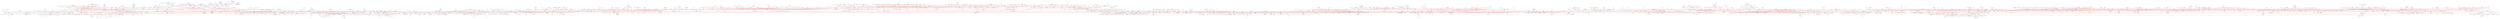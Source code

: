 strict graph  {
	node [label="\N"];
	4532	 [height=0.74,
		level=2,
		pos="13920.570000000022,-7445.7199999999775",
		width=0.74];
	4539	 [height=0.35,
		level=5,
		pos="13801.326750778746,-7071.692392873075",
		width=0.35];
	4532 -- 4539	 [color=red];
	3730	 [height=0.45,
		level=2,
		pos="12926.519999999968,-7317.980000000005",
		width=0.45];
	4532 -- 3730	 [color=red];
	4538	 [height=0.39,
		level=5,
		pos="14015.422914087594,-7064.775741522416",
		width=0.39];
	4532 -- 4538	 [color=red];
	4412	 [height=0.62,
		level=3,
		pos="-1633.0854883287116,-23693.340873860732",
		width=0.62];
	2588	 [height=0.50,
		level=2,
		pos="-1476.7200000000266,-23333.250000000182",
		width=0.50];
	4412 -- 2588	 [color=red];
	3828	 [height=0.37,
		label="b'structural reliability'",
		level=6,
		pos="20545.388477009117,1887.4670168682826",
		width=0.37];
	3810	 [height=0.78,
		label="b'earthquake engineering'",
		level=2,
		pos="20358.38999999997,1542.2899999998608",
		width=0.78];
	3828 -- 3810;
	4634	 [height=0.54,
		label="b'psychological anthropology'",
		level=6,
		pos="5618.107802659007,8053.892391420333",
		width=0.54];
	4632	 [height=0.71,
		label="b'medical anthropology'",
		level=3,
		pos="5762.029999999933,7688.649999999947",
		width=0.71];
	4634 -- 4632;
	62	 [height=0.53,
		level=2,
		pos="-14475.010078448637,-6840.049612200551",
		width=0.53];
	28	 [height=0.62,
		level=1,
		pos="-14155.430000000064,-7068.050000000063",
		width=0.62];
	62 -- 28	 [color=red];
	2813	 [height=0.23,
		level=2,
		pos="6099.390000000065,9038.33000000003",
		width=0.23];
	4572	 [height=0.31,
		level=2,
		pos="6288.520000000026,8626.719999999998",
		width=0.31];
	2813 -- 4572	 [color=red];
	562	 [height=0.31,
		label="b'gender'",
		level=1,
		pos="4824.9599999999555,10532.149999999983",
		width=0.31];
	2813 -- 562	 [color=red];
	3139	 [height=0.38,
		level=3,
		pos="14529.659082546596,276.1272825720278",
		width=0.38];
	2377	 [height=0.3,
		label="b'control'",
		level=1,
		pos="14557.280000000072,667.7299999999741",
		width=0.3];
	3139 -- 2377	 [color=red];
	5239	 [height=0.40,
		level=3,
		pos="9582.306775464134,-7114.152011912358",
		width=0.40];
	1761	 [height=0.40,
		level=3,
		pos="9359.629999999976,-6790.840000000013",
		width=0.40];
	5239 -- 1761	 [color=red];
	1539	 [height=0.58,
		level=5,
		pos="6024.157213363495,587.8213035118397",
		width=0.58];
	841	 [height=0.6,
		label="b'computer vision'",
		level=1,
		pos="6350.180000000029,806.5099999999593",
		width=0.6];
	1539 -- 841	 [color=red];
	583	 [height=0.34,
		level=2,
		pos="3778.6500000000524,22361.900000000056",
		width=0.34];
	577	 [height=0.42,
		label="b'innovation'",
		level=1,
		pos="2737.3999999999724,20574.980000000007",
		width=0.42];
	583 -- 577	 [color=red];
	616	 [height=0.33,
		level=5,
		pos="3762.29075844337,22754.134596375254",
		width=0.33];
	583 -- 616	 [color=red];
	613	 [height=0.32,
		level=5,
		pos="3522.857510213449,22659.701621128443",
		width=0.32];
	583 -- 613	 [color=red];
	5674	 [height=0.30,
		level=3,
		pos="-24446.48318275231,-15201.05598998027",
		width=0.30];
	2195	 [height=0.56,
		level=2,
		pos="-24068.250000000095,-15306.200000000117",
		width=0.56];
	5674 -- 2195	 [color=red];
	1852	 [height=0.17,
		level=5,
		pos="7977.460000000057,-11314.770000000091",
		width=0.17];
	1683	 [height=0.7,
		label="b'philosophy of mind'",
		level=1,
		pos="8079.400000000016,-11037.510000000078",
		width=0.7];
	1852 -- 1683	 [color=red];
	2386	 [height=0.24,
		label="b'quadrotors'",
		level=6,
		pos="10566.344924717345,650.7311646246902",
		width=0.24];
	1519	 [height=0.34,
		label="b'robotics'",
		level=1,
		pos="10838.370000000003,367.6800000000103",
		width=0.34];
	2386 -- 1519;
	2086	 [height=0.22,
		level=5,
		pos="7218.428392773487,2633.617698144514",
		width=0.22];
	1518	 [height=0.69,
		label="b'computer graphics'",
		level=1,
		pos="7435.740000000056,2960.5599999999467",
		width=0.69];
	2086 -- 1518	 [color=red];
	560	 [height=0.84,
		label="b'educational technology'",
		level=1,
		pos="-1342.9300000000585,16822.78000000003",
		width=0.84];
	555	 [height=0.40,
		level=1,
		pos="956.9299999999748,14289.720000000034",
		width=0.40];
	560 -- 555	 [color=red];
	1231	 [height=0.59,
		level=2,
		pos="-1549.700000000008,17847.649999999918",
		width=0.59];
	560 -- 1231	 [color=red];
	1227	 [height=0.59,
		label="b'learning analytics'",
		level=2,
		pos="68.4299999999821,16890.200000000124",
		width=0.59];
	560 -- 1227	 [color=red];
	1228	 [height=0.41,
		label="b'faculty development'",
		level=6,
		pos="-1632.1404534150572,16557.312644166184",
		width=0.41];
	560 -- 1228;
	1233	 [height=0.51,
		level=2,
		pos="-917.4000000000342,16033.539999999972",
		width=0.51];
	560 -- 1233	 [color=red];
	1229	 [height=0.37,
		label="b'e-learning'",
		level=2,
		pos="-2298.1600000000217,16596.450000000015",
		width=0.37];
	560 -- 1229	 [color=red];
	1230	 [height=0.65,
		level=3,
		pos="-2324.280000000057,17041.939999999966",
		width=0.65];
	560 -- 1230	 [color=red];
	1234	 [height=0.57,
		level=4,
		pos="-1493.0981389808485,17185.499083331706",
		width=0.57];
	560 -- 1234	 [color=red];
	1236	 [height=0.77,
		level=3,
		pos="-1465.7522957229107,16449.912346466914",
		width=0.77];
	560 -- 1236	 [color=red];
	1232	 [height=0.32,
		level=5,
		pos="-1057.9648922778626,17092.799426632268",
		width=0.32];
	560 -- 1232	 [color=red];
	5248	 [height=0.52,
		level=5,
		pos="5831.877798976625,-1069.613711876786",
		width=0.52];
	1530	 [height=0.62,
		level=4,
		pos="5562.640000000043,-783.9100000000071",
		width=0.62];
	5248 -- 1530	 [color=red];
	5277	 [height=0.27,
		label="b'media policy'",
		level=6,
		pos="4779.679140675609,-10257.62647244677",
		width=0.27];
	2133	 [height=0.28,
		label="b'media'",
		level=1,
		pos="4412.61999999997,-10396.850000000071",
		width=0.28];
	5277 -- 2133;
	4401	 [height=0.57,
		level=4,
		pos="-18116.117753107967,-6718.355691350529",
		width=0.57];
	4398	 [height=0.54,
		level=2,
		pos="-18115.11000000011,-7110.929999999984",
		width=0.54];
	4401 -- 4398	 [color=red];
	3089	 [height=0.60,
		level=5,
		pos="-2279.930000000004,-3532.689999999995",
		width=0.60];
	660	 [height=0.44,
		label="b'proteomics'",
		level=1,
		pos="-2142.0200000000477,-3186.800000000043",
		width=0.44];
	3089 -- 660	 [color=red];
	5192	 [height=0.64,
		level=4,
		pos="2684.842311239853,-14697.236288973581",
		width=0.64];
	1276	 [height=0.49,
		level=2,
		pos="2774.8999999999724,-14315.13000000007",
		width=0.49];
	5192 -- 1276	 [color=red];
	718	 [height=0.48,
		level=3,
		pos="-712.9899999999834,1303.9799999999013",
		width=0.48];
	658	 [height=0.46,
		level=1,
		pos="76.39000000001397,1813.8899999999594",
		width=0.46];
	718 -- 658	 [color=red];
	4556	 [height=0.52,
		level=5,
		pos="-589.639999999963,1420.7699999999531",
		width=0.52];
	718 -- 4556	 [color=red];
	4554	 [height=0.63,
		level=3,
		pos="-945.6399999999921,1250.519999999975",
		width=0.63];
	718 -- 4554	 [color=red];
	720	 [height=0.34,
		level=5,
		pos="-268.3861785927188,1626.1535090001653",
		width=0.34];
	658 -- 720	 [color=red];
	717	 [height=0.44,
		level=2,
		pos="384.94873512431974,2056.597870404716",
		width=0.44];
	658 -- 717	 [color=red];
	721	 [height=0.33,
		level=5,
		pos="36.53740007548503,1423.3424694007003",
		width=0.33];
	658 -- 721	 [color=red];
	719	 [height=0.45,
		level=4,
		pos="368.899999999976,1745.7500000000164",
		width=0.45];
	658 -- 719	 [color=red];
	722	 [height=0.56,
		level=3,
		pos="132.28000000001703,1935.879999999972",
		width=0.56];
	658 -- 722	 [color=red];
	346	 [height=0.54,
		label="b'bioinformatics'",
		level=1,
		pos="-1004.9700000000303,509.03999999994994",
		width=0.54];
	658 -- 346	 [color=red];
	716	 [height=0.52,
		label="b'epidemiology'",
		level=1,
		pos="5282.94000000001,5853.969999999948",
		width=0.52];
	658 -- 716	 [color=red];
	715	 [height=0.56,
		level=3,
		pos="404.54580581651095,2029.3647560314937",
		width=0.56];
	658 -- 715	 [color=red];
	1971	 [height=0.52,
		level=1,
		pos="-1882.6700000000455,10982.789999999975",
		width=0.52];
	472	 [height=0.41,
		level=1,
		pos="-1379.920000000071,7269.449999999979",
		width=0.41];
	1971 -- 472	 [color=red];
	1974	 [height=0.29,
		label="b'nursing'",
		level=2,
		pos="-1281.2700000000295,11538.89999999998",
		width=0.29];
	1971 -- 1974	 [color=red];
	1973	 [height=0.40,
		level=3,
		pos="-1339.7600000000784,10951.149999999965",
		width=0.40];
	1971 -- 1973	 [color=red];
	1979	 [height=0.36,
		level=5,
		pos="-2257.0733569782187,10864.7318378027",
		width=0.36];
	1971 -- 1979	 [color=red];
	1975	 [height=0.21,
		level=3,
		pos="-2544.5700000000215,11959.55000000001",
		width=0.21];
	1971 -- 1975	 [color=red];
	2213	 [height=0.19,
		level=5,
		pos="8975.684434082174,-14160.758371673417",
		width=0.19];
	1690	 [height=0.40,
		level=1,
		pos="9364.949999999997,-14211.630000000023",
		width=0.40];
	2213 -- 1690	 [color=red];
	1280	 [height=0.22,
		level=5,
		pos="-550.166919465223,-13264.783148009035",
		width=0.22];
	727	 [height=0.58,
		label="b'climate change'",
		level=1,
		pos="-942.5499999999884,-13252.490000000018",
		width=0.58];
	1280 -- 727	 [color=red];
	4047	 [height=0.35,
		level=5,
		pos="2985.270000000015,17019.769999999975",
		width=0.35];
	579	 [height=0.59,
		level=3,
		pos="2896.4400000000023,16723.689999999984",
		width=0.59];
	4047 -- 579	 [color=red];
	5050	 [height=0.53,
		level=2,
		pos="18943.220000000074,275.5799999999581",
		width=0.53];
	3822	 [height=0.37,
		level=2,
		pos="19467.330000000118,1042.729999999985",
		width=0.37];
	5050 -- 3822	 [color=red];
	5052	 [height=0.70,
		level=4,
		pos="18750.70999999991,281.85999999995056",
		width=0.70];
	5050 -- 5052	 [color=red];
	1521	 [height=0.52,
		level=3,
		pos="6303.080001487711,416.77009504017286",
		width=0.52];
	1521 -- 841	 [color=red];
	1914	 [height=0.25,
		level=5,
		pos="-20214.131606407776,-4107.847016785782",
		width=0.25];
	1910	 [height=0.39,
		level=2,
		pos="-20145.970000000067,-4494.460000000061",
		width=0.39];
	1914 -- 1910	 [color=red];
	619	 [height=0.50,
		level=1,
		pos="-22564.110000000015,2283.6199999999662",
		width=0.50];
	2458	 [height=0.71,
		label="b'mathematical physics'",
		level=2,
		pos="-23913.80000000004,2570.180000000033",
		width=0.71];
	619 -- 2458	 [color=red];
	70	 [height=0.32,
		level=1,
		pos="-19527.379999999997,1280.2000000000444",
		width=0.32];
	619 -- 70	 [color=red];
	1553	 [height=0.42,
		level=4,
		pos="6288.9948821514035,418.73173251740235",
		width=0.42];
	841 -- 1553	 [color=red];
	1525	 [height=0.43,
		level=5,
		pos="6018.799569314509,596.028139649469",
		width=0.43];
	841 -- 1525	 [color=red];
	1558	 [height=0.74,
		level=3,
		pos="6464.577012455401,430.971816962323",
		width=0.74];
	841 -- 1558	 [color=red];
	1546	 [height=0.59,
		level=4,
		pos="5974.741859251719,691.7850861870679",
		width=0.59];
	841 -- 1546	 [color=red];
	1549	 [height=0.40,
		level=5,
		pos="6082.034541631764,519.7808306878771",
		width=0.40];
	841 -- 1549	 [color=red];
	1567	 [height=0.32,
		level=3,
		pos="6471.322818213713,433.09331454901417",
		width=0.32];
	841 -- 1567	 [color=red];
	1570	 [height=0.29,
		label="b'3d perception'",
		level=6,
		pos="6713.7160287805,954.689482913245",
		width=0.29];
	841 -- 1570;
	659	 [height=0.65,
		label="b'machine learning'",
		level=1,
		pos="601.6199999999735,-158.81999999998516",
		width=0.65];
	841 -- 659	 [color=red];
	1529	 [height=0.33,
		level=5,
		pos="6737.703162960967,869.2905825607621",
		width=0.33];
	841 -- 1529	 [color=red];
	1523	 [height=0.60,
		level=2,
		pos="6505.260000000031,1983.1699999999655",
		width=0.60];
	841 -- 1523	 [color=red];
	1520	 [height=0.55,
		level=3,
		pos="5874.600000000039,2160.979999999974",
		width=0.55];
	841 -- 1520	 [color=red];
	1554	 [height=0.54,
		label="b'object detection'",
		level=4,
		pos="4936.759999999995,939.1599999999453",
		width=0.54];
	841 -- 1554	 [color=red];
	1545	 [height=0.18,
		level=5,
		pos="6188.975131056898,448.5594536853159",
		width=0.18];
	841 -- 1545	 [color=red];
	1566	 [height=0.36,
		label="b'action recognition'",
		level=6,
		pos="6297.269158633654,1195.503632651994",
		width=0.36];
	841 -- 1566;
	1561	 [height=0.39,
		level=2,
		pos="6553.579671980921,470.73600336533406",
		width=0.39];
	841 -- 1561	 [color=red];
	1524	 [height=0.66,
		label="b'image processing'",
		level=1,
		pos="8428.410000000029,-1077.860000000026",
		width=0.66];
	841 -- 1524	 [color=red];
	1562	 [height=0.41,
		label="b'autonomous driving'",
		level=6,
		pos="6709.116702766891,647.5129975603605",
		width=0.41];
	841 -- 1562;
	841 -- 1519	 [color=red];
	1555	 [height=0.29,
		level=5,
		pos="6376.576853108758,1198.1971321907934",
		width=0.29];
	841 -- 1555	 [color=red];
	1531	 [height=0.51,
		level=2,
		pos="6621.775390420668,523.0465150849096",
		width=0.51];
	841 -- 1531	 [color=red];
	1542	 [height=0.46,
		level=4,
		pos="6092.560745244052,510.28724098759284",
		width=0.46];
	841 -- 1542	 [color=red];
	1535	 [height=0.51,
		level=4,
		pos="5961.644966592006,862.6894552531949",
		width=0.51];
	841 -- 1535	 [color=red];
	1543	 [height=0.32,
		level=5,
		pos="6542.44735077142,464.23983009718415",
		width=0.32];
	841 -- 1543	 [color=red];
	841 -- 1518	 [color=red];
	1532	 [height=0.61,
		level=4,
		pos="5982.822050704441,944.9431624548555",
		width=0.61];
	841 -- 1532	 [color=red];
	1547	 [height=0.85,
		level=3,
		pos="6026.040915817927,1027.9811211049735",
		width=0.85];
	841 -- 1547	 [color=red];
	1517	 [height=0.62,
		level=1,
		pos="8948.559999999969,2636.069999999967",
		width=0.62];
	841 -- 1517	 [color=red];
	1568	 [height=0.49,
		level=4,
		pos="6021.272605858123,1020.8357554674351",
		width=0.49];
	841 -- 1568	 [color=red];
	1560	 [height=0.31,
		level=3,
		pos="6109.055916282953,1116.3079658253082",
		width=0.31];
	841 -- 1560	 [color=red];
	841 -- 1530	 [color=red];
	1564	 [height=0.27,
		level=5,
		pos="6390.097605133096,415.9691081866125",
		width=0.27];
	841 -- 1564	 [color=red];
	1534	 [height=0.60,
		level=3,
		pos="5986.028597073538,953.1706938636919",
		width=0.60];
	841 -- 1534	 [color=red];
	1550	 [height=0.88,
		level=3,
		pos="6088.1255475395055,1098.8164613098982",
		width=0.88];
	841 -- 1550	 [color=red];
	1522	 [height=0.34,
		label="b'imaging'",
		level=1,
		pos="7286.190000000006,1914.9999999999109",
		width=0.34];
	841 -- 1522	 [color=red];
	4204	 [height=0.69,
		level=4,
		pos="-26347.008763075584,-11856.033348471894",
		width=0.69];
	3315	 [height=0.63,
		level=1,
		pos="-26147.8500000001,-12194.340000000011",
		width=0.63];
	4204 -- 3315	 [color=red];
	4286	 [height=0.16,
		level=5,
		pos="-26002.566851112406,-19168.629185214668",
		width=0.16];
	3757	 [height=0.42,
		label="b'turbulence'",
		level=1,
		pos="-26391.31000000013,-19223.3500000001",
		width=0.42];
	4286 -- 3757	 [color=red];
	1011	 [height=0.77,
		level=3,
		pos="2101.040000000001,-2008.2900000000072",
		width=0.77];
	2979	 [height=0.10,
		level=5,
		pos="2470.5299999999625,-2280.0900000000474",
		width=0.10];
	1011 -- 2979	 [color=red];
	838	 [height=0.72,
		label="b'artificial intelligence'",
		level=1,
		pos="718.1199999999662,-3296.750000000038",
		width=0.72];
	1011 -- 838	 [color=red];
	1957	 [height=0.39,
		level=5,
		pos="-3995.976417127408,2440.887618451935",
		width=0.39];
	1922	 [height=0.66,
		label="b'social psychology'",
		level=1,
		pos="-3898.270000000033,2821.109999999964",
		width=0.66];
	1957 -- 1922	 [color=red];
	3392	 [height=0.49,
		level=2,
		pos="9480.279999999995,7897.059999999925",
		width=0.49];
	3370	 [height=0.36,
		label="b'diabetes'",
		level=1,
		pos="10989.62999999999,8548.489999999958",
		width=0.36];
	3392 -- 3370	 [color=red];
	5366	 [height=0.44,
		level=3,
		pos="9614.21,8044.9999999999745",
		width=0.44];
	3392 -- 5366	 [color=red];
	5367	 [height=0.16,
		level=5,
		pos="9287.979939957806,7554.808206307483",
		width=0.16];
	3392 -- 5367	 [color=red];
	3470	 [height=0.08,
		label="b'its'",
		level=6,
		pos="12197.629567695674,-2871.481526092232",
		width=0.08];
	1464	 [height=0.41,
		label="b'simulation'",
		level=1,
		pos="11937.58000000003,-2577.390000000043",
		width=0.41];
	3470 -- 1464;
	3656	 [height=0.22,
		label="b'metaphor'",
		level=6,
		pos="-3881.0913964470105,5238.22179297783",
		width=0.22];
	1170	 [height=0.38,
		label="b'language'",
		level=1,
		pos="-3559.790000000092,5463.789999999972",
		width=0.38];
	3656 -- 1170;
	735	 [height=0.3,
		label="b'zoology'",
		level=2,
		pos="-4390.890000000043,-9826.420000000086",
		width=0.3];
	374	 [height=0.33,
		label="b'ecology'",
		level=1,
		pos="-3251.3700000000135,-7541.970000000078",
		width=0.33];
	735 -- 374	 [color=red];
	4678	 [height=0.44,
		label="b'comparative anatomy'",
		level=6,
		pos="-4566.122293635988,-10177.716522392508",
		width=0.44];
	735 -- 4678;
	177	 [height=0.52,
		level=3,
		pos="-14263.570000000003,13816.339999999851",
		width=0.52];
	146	 [height=0.68,
		label="b'tissue engineering'",
		level=1,
		pos="-13117.06000000006,12950.23999999999",
		width=0.68];
	177 -- 146	 [color=red];
	5368	 [height=0.23,
		level=5,
		pos="-14645.450000000032,13816.050000000061",
		width=0.23];
	177 -- 5368	 [color=red];
	5244	 [height=0.30,
		level=5,
		pos="-2746.9595952813625,5816.905520689066",
		width=0.30];
	505	 [height=0.23,
		level=2,
		pos="-2732.3999999999724,5424.59999999994",
		width=0.23];
	5244 -- 505	 [color=red];
	1398	 [height=0.40,
		level=3,
		pos="9173.71236997906,-7955.337229174309",
		width=0.40];
	1006	 [height=0.66,
		level=1,
		pos="9140.910000000062,-8346.539999999983",
		width=0.66];
	1398 -- 1006	 [color=red];
	2058	 [height=0.82,
		level=3,
		pos="8872.96269891812,-22488.293767951578",
		width=0.82];
	2030	 [height=0.8,
		label="b'computer architecture'",
		level=1,
		pos="9156.820000000022,-22217.109999999986",
		width=0.8];
	2058 -- 2030	 [color=red];
	3024	 [height=0.19,
		level=5,
		pos="-6442.770013771,11846.957680736496",
		width=0.19];
	3011	 [height=0.64,
		label="b'structural biology'",
		level=1,
		pos="-6205.530000000006,12159.740000000009",
		width=0.64];
	3024 -- 3011	 [color=red];
	5470	 [height=0.41,
		level=5,
		pos="3515.0741463534173,-6192.389239435556",
		width=0.41];
	1077	 [height=0.53,
		level=3,
		pos="3350.8799999999574,-5835.800000000065",
		width=0.53];
	5470 -- 1077	 [color=red];
	4031	 [height=0.56,
		level=3,
		pos="10135.08646568145,2961.4754838604413",
		width=0.56];
	2382	 [height=0.38,
		label="b'navigation'",
		level=2,
		pos="9744.239999999947,2924.6699999999946",
		width=0.38];
	4031 -- 2382	 [color=red];
	2956	 [height=0.35,
		label="b'cellular networks'",
		level=6,
		pos="2137.6788994958442,-6613.523062957075",
		width=0.35];
	2112	 [height=0.91,
		label="b'wireless communications'",
		level=1,
		pos="2523.4899999999907,-6540.960000000065",
		width=0.91];
	2956 -- 2112;
	4861	 [height=0.50,
		level=5,
		pos="-2702.557019029446,11600.16760589017",
		width=0.50];
	4861 -- 1975	 [color=red];
	2584	 [height=0.52,
		label="b'geochemistry'",
		level=1,
		pos="-7311.699999999992,-23804.69000000003",
		width=0.52];
	2593	 [height=0.45,
		label="b'paleoclimate'",
		level=2,
		pos="-9255.249999999995,-23564.719999999998",
		width=0.45];
	2584 -- 2593	 [color=red];
	2597	 [height=0.40,
		level=2,
		pos="-6919.128084572961,-23806.391351191298",
		width=0.40];
	2584 -- 2597	 [color=red];
	2611	 [height=0.42,
		level=2,
		pos="-6994.867773832835,-24036.493675207927",
		width=0.42];
	2584 -- 2611	 [color=red];
	2602	 [height=0.60,
		level=3,
		pos="-7461.454469876648,-24167.580068932602",
		width=0.60];
	2584 -- 2602	 [color=red];
	2596	 [height=0.37,
		level=5,
		pos="-6919.955896535302,-23830.22743876296",
		width=0.37];
	2584 -- 2596	 [color=red];
	2600	 [height=0.44,
		label="b'ore deposits'",
		level=3,
		pos="-6517.439999999991,-24623.540000000034",
		width=0.44];
	2584 -- 2600	 [color=red];
	2599	 [height=0.55,
		level=4,
		pos="-6373.840000000055,-22732.309999999965",
		width=0.55];
	2584 -- 2599	 [color=red];
	2610	 [height=0.46,
		label="b'environmental geology'",
		level=6,
		pos="-7656.114336779006,-23993.089490442533",
		width=0.46];
	2584 -- 2610;
	2595	 [height=0.39,
		level=3,
		pos="-7399.966294837122,-23422.165929419305",
		width=0.39];
	2584 -- 2595	 [color=red];
	2606	 [height=0.35,
		level=3,
		pos="-6947.266858723852,-23658.730797078362",
		width=0.35];
	2584 -- 2606	 [color=red];
	2609	 [height=0.75,
		level=4,
		pos="-7597.232920852756,-23535.27107993833",
		width=0.75];
	2584 -- 2609	 [color=red];
	2603	 [height=0.33,
		level=5,
		pos="-7330.983643135576,-23412.588298288163",
		width=0.33];
	2584 -- 2603	 [color=red];
	2571	 [height=0.34,
		label="b'geology'",
		level=1,
		pos="-4215.320000000014,-22331.89000000018",
		width=0.34];
	2584 -- 2571	 [color=red];
	2594	 [height=0.61,
		level=4,
		pos="-7527.834771290251,-24132.411473231845",
		width=0.61];
	2584 -- 2594	 [color=red];
	2598	 [height=0.56,
		level=5,
		pos="-7580.176709953665,-23518.270972017646",
		width=0.56];
	2584 -- 2598	 [color=red];
	2601	 [height=0.20,
		level=5,
		pos="-7704.240728264639,-23809.922593179683",
		width=0.20];
	2584 -- 2601	 [color=red];
	2607	 [height=0.51,
		level=2,
		pos="-6895.240000000067,-25404.700000000095",
		width=0.51];
	2584 -- 2607	 [color=red];
	2715	 [height=0.53,
		label="b'transportation'",
		level=1,
		pos="22052.40999999998,-10825.48000000005",
		width=0.53];
	2730	 [height=0.20,
		level=5,
		pos="21759.042435814586,-11086.346010936417",
		width=0.20];
	2715 -- 2730	 [color=red];
	2720	 [height=0.27,
		level=2,
		pos="22358.37540381402,-10579.510946973383",
		width=0.27];
	2715 -- 2720	 [color=red];
	2724	 [height=0.17,
		label="b'cycling'",
		level=6,
		pos="22442.80102896108,-10784.122438604101",
		width=0.17];
	2715 -- 2724;
	2729	 [height=0.40,
		level=4,
		pos="21967.36800550726,-10442.2262165215",
		width=0.40];
	2715 -- 2729	 [color=red];
	2721	 [height=0.13,
		label="b'ports'",
		level=6,
		pos="22266.766469401668,-11154.367377993747",
		width=0.13];
	2715 -- 2721;
	2719	 [height=0.46,
		label="b'discrete choice models'",
		level=6,
		pos="21660.86597344796,-10853.920791995932",
		width=0.46];
	2715 -- 2719;
	2722	 [height=0.32,
		level=2,
		pos="23048.09000000009,-11326.290000000048",
		width=0.32];
	2715 -- 2722	 [color=red];
	2723	 [height=0.35,
		label="b'contaminant fate'",
		level=6,
		pos="22182.462153001583,-10455.072061535482",
		width=0.35];
	2715 -- 2723;
	2726	 [height=0.51,
		level=3,
		pos="22072.211454109212,-11217.555892899734",
		width=0.51];
	2715 -- 2726	 [color=red];
	2700	 [height=0.34,
		level=1,
		pos="19799.88999999994,-9343.890000000032",
		width=0.34];
	2715 -- 2700	 [color=red];
	414	 [height=0.75,
		level=2,
		pos="-7771.853892103953,-11095.673989635441",
		width=0.75];
	397	 [height=0.65,
		label="b'political economy'",
		level=1,
		pos="-7900.830000000065,-10724.890000000109",
		width=0.65];
	414 -- 397	 [color=red];
	1164	 [height=0.24,
		level=3,
		pos="253.17999999994936,6279.040000000015",
		width=0.24];
	469	 [height=0.5,
		label="b'ophthalmology'",
		level=2,
		pos="129.59999999997672,6424.71000000001",
		width=0.5];
	1164 -- 469	 [color=red];
	1018	 [height=0.59,
		level=3,
		pos="940.1480722835341,-2972.9921607189385",
		width=0.59];
	1018 -- 838	 [color=red];
	5163	 [height=0.64,
		level=4,
		pos="15956.350408592709,-17344.760460141857",
		width=0.64];
	1417	 [height=0.59,
		level=1,
		pos="15577.14999999998,-17243.160000000033",
		width=0.59];
	5163 -- 1417	 [color=red];
	2556	 [height=0.37,
		level=5,
		pos="20063.778195010233,7157.214337708797",
		width=0.37];
	2499	 [height=0.92,
		level=1,
		pos="19671.480000000018,7171.969999999999",
		width=0.92];
	2556 -- 2499	 [color=red];
	2615	 [height=0.52,
		level=4,
		pos="-9467.490307715803,-23234.46304676718",
		width=0.52];
	2593 -- 2615	 [color=red];
	2613	 [height=0.28,
		label="b'speleothems'",
		level=6,
		pos="-9231.089561684033,-23956.551439012113",
		width=0.28];
	2593 -- 2613;
	2612	 [height=0.62,
		level=2,
		pos="-10358.440000000073,-23841.730000000032",
		width=0.62];
	2593 -- 2612	 [color=red];
	4684	 [height=0.37,
		level=2,
		pos="-2925.190000000035,6487.519999999993",
		width=0.37];
	493	 [height=0.55,
		level=1,
		pos="-3495.9100000000835,6476.569999999958",
		width=0.55];
	4684 -- 493	 [color=red];
	5038	 [height=0.55,
		level=3,
		pos="-2661.469999999994,6377.279999999999",
		width=0.55];
	4684 -- 5038	 [color=red];
	4046	 [height=0.69,
		level=4,
		pos="2995.734253626112,16343.879185811187",
		width=0.69];
	4046 -- 579	 [color=red];
	2891	 [height=0.68,
		label="b'project management'",
		level=2,
		pos="19974.25999999995,-12210.430000000068",
		width=0.68];
	2896	 [height=0.43,
		level=3,
		pos="20330.94000000001,-11257.130000000128",
		width=0.43];
	2891 -- 2896	 [color=red];
	2895	 [height=0.46,
		label="b'program management'",
		level=6,
		pos="19691.532962222584,-12482.791938397413",
		width=0.46];
	2891 -- 2895;
	2897	 [height=0.84,
		level=3,
		pos="20878.320000000007,-12929.460000000066",
		width=0.84];
	2891 -- 2897	 [color=red];
	1773	 [height=0.58,
		level=2,
		pos="19140.740000000136,-11078.090000000015",
		width=0.58];
	2891 -- 1773	 [color=red];
	5707	 [height=0.49,
		level=3,
		pos="-8374.710551214806,-3308.5499408973988",
		width=0.49];
	336	 [height=0.50,
		level=3,
		pos="-8139.980000000038,-2993.88000000006",
		width=0.50];
	5707 -- 336	 [color=red];
	1413	 [height=0.58,
		level=3,
		pos="12202.272374522396,-12601.871050633607",
		width=0.58];
	1397	 [height=0.77,
		label="b'software engineering'",
		level=1,
		pos="11853.419999999962,-12781.920000000115",
		width=0.77];
	1413 -- 1397	 [color=red];
	2325	 [height=0.61,
		level=3,
		pos="-15313.490000000096,10043.969999999954",
		width=0.61];
	2316	 [height=0.63,
		label="b'organic electronics'",
		level=2,
		pos="-14623.370000000052,9838.039999999983",
		width=0.63];
	2325 -- 2316	 [color=red];
	3887	 [height=0.70,
		level=3,
		pos="-15626.588384687915,10280.792728815839",
		width=0.70];
	2325 -- 3887	 [color=red];
	2513	 [height=0.30,
		level=4,
		pos="14106.269999999982,7209.089999999929",
		width=0.30];
	5347	 [height=0.18,
		level=5,
		pos="13717.07234912852,7157.701363765258",
		width=0.18];
	2513 -- 5347	 [color=red];
	2376	 [height=0.54,
		label="b'biomechanics'",
		level=1,
		pos="15387.640000000087,6339.43",
		width=0.54];
	2513 -- 2376	 [color=red];
	4511	 [height=0.11,
		level=5,
		pos="1410.6269395859713,27769.883719119825",
		width=0.11];
	2915	 [height=0.4,
		label="b'marketing'",
		level=1,
		pos="1449.5999999999913,28160.519999999993",
		width=0.4];
	4511 -- 2915	 [color=red];
	160	 [height=0.33,
		level=5,
		pos="-10752.23916656596,6299.974041201209",
		width=0.33];
	133	 [height=0.48,
		label="b'biomaterials'",
		level=1,
		pos="-11111.340000000097,6458.599999999988",
		width=0.48];
	160 -- 133	 [color=red];
	2459	 [height=0.68,
		level=2,
		pos="-24619.92000000018,1897.6399999999667",
		width=0.68];
	2465	 [height=0.42,
		level=5,
		pos="-23956.840000000033,1284.409999999938",
		width=0.42];
	2459 -- 2465	 [color=red];
	2466	 [height=0.63,
		level=3,
		pos="-24751.8586762449,1527.8998357106184",
		width=0.63];
	2459 -- 2466	 [color=red];
	2459 -- 2458	 [color=red];
	5220	 [height=0.34,
		level=4,
		pos="10716.775722310349,-22809.523758708845",
		width=0.34];
	2042	 [height=0.72,
		level=4,
		pos="10413.619999999966,-22560.100000000108",
		width=0.72];
	5220 -- 2042	 [color=red];
	2826	 [height=0.25,
		level=2,
		pos="2557.8599999999788,13276.340000000051",
		width=0.25];
	5486	 [height=0.19,
		level=5,
		pos="2253.8676312567973,13524.743387907369",
		width=0.19];
	2826 -- 5486	 [color=red];
	5487	 [height=0.33,
		label="b'marriage'",
		level=3,
		pos="2832.680000000004,14050.24000000006",
		width=0.33];
	2826 -- 5487	 [color=red];
	5488	 [height=0.63,
		level=4,
		pos="2757.9795911872216,13614.079178362548",
		width=0.63];
	2826 -- 5488	 [color=red];
	2826 -- 562	 [color=red];
	4127	 [height=0.41,
		level=3,
		pos="10250.167864155952,11275.922181249405",
		width=0.41];
	4119	 [height=0.32,
		level=2,
		pos="10085.039999999964,11632.080000000034",
		width=0.32];
	4127 -- 4119	 [color=red];
	2024	 [height=0.38,
		level=5,
		pos="10798.229175298016,-17826.85995189136",
		width=0.38];
	1403	 [height=0.89,
		label="b'programming languages'",
		level=1,
		pos="11144.460000000028,-18011.90000000011",
		width=0.89];
	2024 -- 1403	 [color=red];
	1395	 [height=0.36,
		level=5,
		pos="3430.9605078759546,-23641.47313030207",
		width=0.36];
	1338	 [height=0.17,
		label="b'gis'",
		level=1,
		pos="3683.5499999999956,-23340.950000000186",
		width=0.17];
	1395 -- 1338	 [color=red];
	2088	 [height=0.55,
		level=4,
		pos="7774.902995272718,2762.8630955841204",
		width=0.55];
	2088 -- 1518	 [color=red];
	4933	 [height=0.29,
		level=5,
		pos="-1307.0700000000652,-19211.17000000001",
		width=0.29];
	2233	 [height=0.31,
		level=5,
		pos="-1105.7799999999625,-19466.490000000067",
		width=0.31];
	4933 -- 2233	 [color=red];
	5572	 [height=0.21,
		level=5,
		pos="3518.0399999999754,9084.460000000028",
		width=0.21];
	2829	 [height=0.33,
		level=2,
		pos="3713.869999999908,9239.960000000006",
		width=0.33];
	5572 -- 2829	 [color=red];
	3141	 [height=0.11,
		level=2,
		pos="-25113.74000000005,13838.869999999963",
		width=0.11];
	3147	 [height=0.23,
		level=5,
		pos="-25362.54000000019,13904.859999999957",
		width=0.23];
	3141 -- 3147	 [color=red];
	3145	 [height=0.27,
		label="b'analog'",
		level=3,
		pos="-24739.13000000013,14380.350000000031",
		width=0.27];
	3141 -- 3145	 [color=red];
	2655	 [height=0.39,
		level=2,
		pos="-25313.270000000142,12889.749999999953",
		width=0.39];
	3141 -- 2655	 [color=red];
	3146	 [height=0.34,
		level=5,
		pos="-24749.936250406623,13691.349034846908",
		width=0.34];
	3141 -- 3146	 [color=red];
	2644	 [height=0.31,
		level=5,
		pos="13226.542345168362,5361.961699624587",
		width=0.31];
	2643	 [height=0.22,
		level=3,
		pos="13196.989999999962,4970.499999999998",
		width=0.22];
	2644 -- 2643	 [color=red];
	184	 [height=0.29,
		level=5,
		pos="-13090.260937670277,12558.580181233541",
		width=0.29];
	184 -- 146	 [color=red];
	5099	 [height=0.58,
		level=3,
		pos="2707.939999999966,7994.3099999999795",
		width=0.58];
	5091	 [height=0.63,
		level=2,
		pos="2519.1199999999735,7866.310000000016",
		width=0.63];
	5099 -- 5091	 [color=red];
	3421	 [height=0.45,
		level=2,
		pos="-10020.37000000005,-20164.320000000163",
		width=0.45];
	5599	 [height=0.44,
		level=5,
		pos="-9889.840000000058,-19903.69000000001",
		width=0.44];
	3421 -- 5599	 [color=red];
	2245	 [height=0.66,
		label="b'health economics'",
		level=1,
		pos="-11508.960000000106,-19665.650000000067",
		width=0.66];
	3421 -- 2245	 [color=red];
	5597	 [height=0.80,
		level=2,
		pos="-9264.450000000073,-20393.83999999999",
		width=0.80];
	3421 -- 5597	 [color=red];
	5598	 [height=0.52,
		level=4,
		pos="-10188.340450589481,-20519.146057536396",
		width=0.52];
	3421 -- 5598	 [color=red];
	401	 [height=0.27,
		level=3,
		pos="-7805.624324016817,-7906.039246506714",
		width=0.27];
	373	 [height=0.51,
		level=1,
		pos="-8198.070000000029,-7895.939999999995",
		width=0.51];
	401 -- 373	 [color=red];
	4378	 [height=0.28,
		level=5,
		pos="-28388.930000000044,-10415.710000000065",
		width=0.28];
	4377	 [height=0.54,
		level=4,
		pos="-28394.600000000035,-10614.100000000111",
		width=0.54];
	4378 -- 4377	 [color=red];
	2276	 [height=0.98,
		level=4,
		pos="-21095.091660732327,-731.0836145270167",
		width=0.98];
	2266	 [height=0.96,
		level=1,
		pos="-21487.560000000063,-740.260000000042",
		width=0.96];
	2276 -- 2266	 [color=red];
	3972	 [height=0.96,
		level=4,
		pos="-5437.9400000000205,582.0299999999952",
		width=0.96];
	3964	 [height=0.72,
		label="b'health communication'",
		level=2,
		pos="-5476.410000000007,419.1199999999408",
		width=0.72];
	3972 -- 3964	 [color=red];
	5342	 [height=0.75,
		level=4,
		pos="-16235.687213333404,-929.0014845721983",
		width=0.75];
	85	 [height=0.78,
		level=2,
		pos="-16293.680000000126,-1317.270000000055",
		width=0.78];
	5342 -- 85	 [color=red];
	2432	 [height=0.34,
		level=5,
		pos="10472.385017186667,509.70322251325564",
		width=0.34];
	2432 -- 1519	 [color=red];
	3519	 [height=0.44,
		level=5,
		pos="-23019.27728796998,-285.977502004394",
		width=0.44];
	2271	 [height=0.71,
		level=2,
		pos="-23106.130000000005,96.8699999999335",
		width=0.71];
	3519 -- 2271	 [color=red];
	342	 [height=0.76,
		level=3,
		pos="-6925.407098572816,-2808.80823842923",
		width=0.76];
	313	 [height=0.35,
		label="b'genetics'",
		level=1,
		pos="-6967.040000000043,-3199.170000000051",
		width=0.35];
	342 -- 313	 [color=red];
	430	 [height=0.78,
		label="b'international relations'",
		level=1,
		pos="-11922.790000000025,-12384.949999999993",
		width=0.78];
	442	 [height=0.36,
		level=5,
		pos="-11552.274845813345,-12514.696382978267",
		width=0.36];
	430 -- 442	 [color=red];
	459	 [height=0.35,
		level=5,
		pos="-11546.682367914475,-12272.43932288478",
		width=0.35];
	430 -- 459	 [color=red];
	449	 [height=0.32,
		level=5,
		pos="-11883.379929993276,-12775.542434335308",
		width=0.32];
	430 -- 449	 [color=red];
	452	 [height=0.47,
		level=4,
		pos="-11561.183174315518,-12232.122950704723",
		width=0.47];
	430 -- 452	 [color=red];
	446	 [height=0.69,
		level=3,
		pos="-11665.19050106718,-12088.710060883961",
		width=0.69];
	430 -- 446	 [color=red];
	439	 [height=0.34,
		label="b'strategic studies'",
		level=6,
		pos="-11605.425796992242,-12616.024806128135",
		width=0.34];
	430 -- 439;
	443	 [height=0.44,
		label="b'foreign policy analysis'",
		level=6,
		pos="-11530.35509671922,-12374.440477417606",
		width=0.44];
	430 -- 443;
	437	 [height=0.34,
		level=3,
		pos="-13117.540000000025,-11614.350000000066",
		width=0.34];
	430 -- 437	 [color=red];
	444	 [height=0.18,
		level=4,
		pos="-12046.0749550335,-12757.664935628172",
		width=0.18];
	430 -- 444	 [color=red];
	447	 [height=0.28,
		level=2,
		pos="-10226.020000000057,-12795.01000000006",
		width=0.28];
	430 -- 447	 [color=red];
	451	 [height=0.31,
		level=3,
		pos="-12064.58824386295,-12751.022207925307",
		width=0.31];
	430 -- 451	 [color=red];
	438	 [height=0.34,
		label="b'us foreign policy'",
		level=6,
		pos="-12308.105712386416,-12309.800780668771",
		width=0.34];
	430 -- 438;
	450	 [height=0.40,
		level=5,
		pos="-12259.406257066528,-12586.952719923418",
		width=0.40];
	430 -- 450	 [color=red];
	440	 [height=0.51,
		label="b'human rights'",
		level=1,
		pos="-13498.939999999991,-13996.380000000052",
		width=0.51];
	430 -- 440	 [color=red];
	460	 [height=0.14,
		label="b'japan'",
		level=6,
		pos="-11792.264267294287,-12014.708678049628",
		width=0.14];
	430 -- 460;
	441	 [height=0.37,
		label="b'conflict processes'",
		level=6,
		pos="-12314.83996942941,-12405.258245821398",
		width=0.37];
	430 -- 441;
	458	 [height=0.44,
		label="b'critical security studies'",
		level=6,
		pos="-12181.436433731442,-12089.623696234237",
		width=0.44];
	430 -- 458;
	415	 [height=0.6,
		label="b'political science'",
		level=1,
		pos="-11666.550000000005,-9161.720000000052",
		width=0.6];
	430 -- 415	 [color=red];
	457	 [height=0.42,
		level=5,
		pos="-11701.596893907225,-12060.62113419409",
		width=0.42];
	430 -- 457	 [color=red];
	454	 [height=0.23,
		label="b'china'",
		level=2,
		pos="-12382.660000000034,-10813.26000000009",
		width=0.23];
	430 -- 454	 [color=red];
	464	 [height=0.39,
		level=4,
		pos="-11685.53756298723,-12697.72289605944",
		width=0.39];
	430 -- 464	 [color=red];
	453	 [height=0.62,
		level=4,
		pos="-11812.860550988438,-12761.820162811979",
		width=0.62];
	430 -- 453	 [color=red];
	456	 [height=0.98,
		level=2,
		pos="-12090.220894090038,-12029.869024612488",
		width=0.98];
	430 -- 456	 [color=red];
	448	 [height=0.86,
		level=4,
		pos="-12278.476173929348,-12218.808647370846",
		width=0.86];
	430 -- 448	 [color=red];
	3437	 [height=0.14,
		label="b'algae'",
		level=6,
		pos="19120.231711351593,-4088.3704721198797",
		width=0.14];
	1485	 [height=0.33,
		label="b'biofuels'",
		level=1,
		pos="19375.42,-4386.690000000006",
		width=0.33];
	3437 -- 1485;
	3374	 [height=0.55,
		level=3,
		pos="8438.959999999974,9074.640000000014",
		width=0.55];
	5364	 [height=0.26,
		level=5,
		pos="8047.605459390598,9043.700915942005",
		width=0.26];
	3374 -- 5364	 [color=red];
	3356	 [height=0.31,
		label="b'obesity'",
		level=1,
		pos="9284.510000000028,9572.039999999979",
		width=0.31];
	3374 -- 3356	 [color=red];
	316	 [height=0.65,
		level=3,
		pos="-8463.930102926437,-391.998464383238",
		width=0.65];
	282	 [height=0.66,
		level=1,
		pos="-8381.010000000013,-8.28000000004613",
		width=0.66];
	316 -- 282	 [color=red];
	1252	 [height=0.26,
		level=5,
		pos="-16563.605387557327,5931.935393308542",
		width=0.26];
	109	 [height=0.28,
		label="b'mems'",
		level=1,
		pos="-16903.680000000015,6128.0599999999995",
		width=0.28];
	1252 -- 109	 [color=red];
	115	 [height=0.50,
		level=1,
		pos="-11830.870000000084,-1474.730000000036",
		width=0.50];
	4798	 [height=0.70,
		level=3,
		pos="-11473.631808986729,-1311.95261133862",
		width=0.70];
	115 -- 4798	 [color=red];
	69	 [height=0.61,
		label="b'nanotechnology'",
		level=1,
		pos="-13606.70000000007,-352.6300000000374",
		width=0.61];
	115 -- 69	 [color=red];
	1772	 [height=0.44,
		label="b'accounting'",
		level=1,
		pos="17102.570000000065,-9202.849999999955",
		width=0.44];
	2732	 [height=0.31,
		level=4,
		pos="16964.71999999995,-9304.480000000021",
		width=0.31];
	1772 -- 2732	 [color=red];
	2733	 [height=0.23,
		label="b'disclosure'",
		level=6,
		pos="17237.29191226533,-8834.114851507824",
		width=0.23];
	1772 -- 2733;
	1764	 [height=0.32,
		label="b'finance'",
		level=1,
		pos="17542.619999999893,-11219.180000000042",
		width=0.32];
	1772 -- 1764	 [color=red];
	2735	 [height=0.16,
		level=4,
		pos="17492.988716916152,-9161.754637007047",
		width=0.16];
	1772 -- 2735	 [color=red];
	2731	 [height=0.34,
		level=1,
		pos="15995.040000000052,-8049.960000000057",
		width=0.34];
	1772 -- 2731	 [color=red];
	432	 [height=0.45,
		level=3,
		pos="-11939.070000000038,-8412.490000000038",
		width=0.45];
	4739	 [height=0.29,
		level=5,
		pos="-11948.810000000032,-8322.179999999998",
		width=0.29];
	432 -- 4739	 [color=red];
	432 -- 415	 [color=red];
	3171	 [height=0.55,
		level=2,
		pos="-7014.610000000033,14553.620000000006",
		width=0.55];
	5400	 [height=0.51,
		level=5,
		pos="-7208.020000000011,14572.880000000045",
		width=0.51];
	3171 -- 5400	 [color=red];
	3012	 [height=0.42,
		label="b'biophysics'",
		level=1,
		pos="-5486.120000000068,14874.709999999981",
		width=0.42];
	3171 -- 3012	 [color=red];
	5045	 [height=0.49,
		level=3,
		pos="13218.124651742335,20454.202251456245",
		width=0.49];
	1659	 [height=0.62,
		level=1,
		pos="12825.789999999964,20440.449999999993",
		width=0.62];
	5045 -- 1659	 [color=red];
	4683	 [height=0.23,
		level=5,
		pos="-3352.27837359433,6841.926756162974",
		width=0.23];
	4683 -- 493	 [color=red];
	3669	 [height=0.41,
		level=3,
		pos="-18238.350000000115,6160.7800000000625",
		width=0.41];
	5388	 [height=0.35,
		level=4,
		pos="-17794.220000000154,5572.77999999995",
		width=0.35];
	3669 -- 5388	 [color=red];
	1147	 [height=0.44,
		label="b'cosmology'",
		level=1,
		pos="-19041.650000000132,6069.479999999918",
		width=0.44];
	3669 -- 1147	 [color=red];
	2501	 [height=0.41,
		level=2,
		pos="17118.91999999999,7117.780000000017",
		width=0.41];
	3403	 [height=0.49,
		label="b'human factors'",
		level=2,
		pos="17580.999999999956,7764.370000000046",
		width=0.49];
	2501 -- 3403	 [color=red];
	2501 -- 2376	 [color=red];
	3283	 [height=0.47,
		level=5,
		pos="-19525.26665458393,16271.28044174165",
		width=0.47];
	3256	 [height=0.76,
		label="b'quantum information'",
		level=1,
		pos="-19823.85000000015,16526.16000000002",
		width=0.76];
	3283 -- 3256	 [color=red];
	5361	 [height=0.28,
		level=5,
		pos="-4842.160000000018,18018.590000000044",
		width=0.28];
	2780	 [height=0.53,
		level=3,
		pos="-4877.170000000016,18129.270000000008",
		width=0.53];
	5361 -- 2780	 [color=red];
	1225	 [height=0.32,
		level=5,
		pos="-13046.510000000104,8414.46",
		width=0.32];
	1220	 [height=0.61,
		level=2,
		pos="-13100.520000000048,8181.46000000001",
		width=0.61];
	1225 -- 1220	 [color=red];
	1254	 [height=0.23,
		level=3,
		pos="-16778.83722289243,5755.8639704913685",
		width=0.23];
	1254 -- 109	 [color=red];
	749	 [height=0.35,
		level=2,
		pos="-1261.8700000000026,-7033.260000000089",
		width=0.35];
	5561	 [height=0.27,
		level=5,
		pos="-913.0248316637471,-6853.1970890318025",
		width=0.27];
	749 -- 5561	 [color=red];
	749 -- 374	 [color=red];
	5559	 [height=0.54,
		level=2,
		pos="-1320.3010803903314,-6645.057202196747",
		width=0.54];
	749 -- 5559	 [color=red];
	2629	 [height=0.34,
		level=4,
		pos="-9141.779991360998,-2696.0159968821495",
		width=0.34];
	330	 [height=0.82,
		label="b'developmental biology'",
		level=1,
		pos="-8956.600000000024,-2349.8600000000024",
		width=0.82];
	2629 -- 330	 [color=red];
	185	 [height=0.73,
		level=2,
		pos="-13014.809565950596,13329.26566155158",
		width=0.73];
	185 -- 146	 [color=red];
	3001	 [height=0.42,
		label="b'ecological genomics'",
		level=6,
		pos="3314.6656039122367,-12196.09229103303",
		width=0.42];
	789	 [height=0.76,
		label="b'evolutionary ecology'",
		level=1,
		pos="3047.3600000000224,-11908.58000000002",
		width=0.76];
	3001 -- 789;
	1162	 [height=0.17,
		label="b'cornea'",
		level=6,
		pos="-262.5355292662299,6406.126941451006",
		width=0.17];
	1162 -- 469;
	5279	 [height=0.76,
		level=2,
		pos="21496.797368760832,9160.393243739421",
		width=0.76];
	2549	 [height=0.55,
		level=2,
		pos="21305.50000000006,8817.580000000024",
		width=0.55];
	5279 -- 2549	 [color=red];
	288	 [height=0.29,
		level=5,
		pos="-6993.764689814628,6551.477490575724",
		width=0.29];
	241	 [height=0.5,
		label="b'microbiology'",
		level=1,
		pos="-6601.329999999987,6540.959999999983",
		width=0.5];
	288 -- 241	 [color=red];
	2916	 [height=0.42,
		label="b'leadership'",
		level=1,
		pos="-1291.7400000000416,25760.06000000008",
		width=0.42];
	4703	 [height=0.44,
		level=5,
		pos="-904.5701312182832,25695.13622865676",
		width=0.44];
	2916 -- 4703	 [color=red];
	4700	 [height=0.49,
		label="b'leadership development'",
		level=6,
		pos="-1245.71952965477,25370.19115065825",
		width=0.49];
	2916 -- 4700;
	4707	 [height=0.21,
		label="b'coaching'",
		level=6,
		pos="-1655.6585707355605,25907.29748589189",
		width=0.21];
	2916 -- 4707;
	4702	 [height=0.25,
		level=3,
		pos="-1514.829999999998,25665.440000000064",
		width=0.25];
	2916 -- 4702	 [color=red];
	2904	 [height=0.52,
		label="b'management'",
		level=1,
		pos="-153.9300000000767,26627.320000000236",
		width=0.52];
	2916 -- 2904	 [color=red];
	4701	 [height=0.73,
		level=4,
		pos="-1444.8862655147905,26121.531748186313",
		width=0.73];
	2916 -- 4701	 [color=red];
	3840	 [height=0.36,
		level=4,
		pos="20197.810000000012,-288.4800000000141",
		width=0.36];
	3830	 [height=0.56,
		level=2,
		pos="20517.97999999999,-1230.290000000041",
		width=0.56];
	3840 -- 3830	 [color=red];
	5273	 [height=0.17,
		level=5,
		pos="20245.180000000073,-151.47000000004846",
		width=0.17];
	3840 -- 5273	 [color=red];
	3439	 [height=0.3,
		label="b'plant cell walls'",
		level=6,
		pos="19136.79081479524,-4698.413780527634",
		width=0.3];
	3439 -- 1485;
	3744	 [height=0.31,
		label="b'glass transition'",
		level=6,
		pos="-10038.584958663916,17001.313760885027",
		width=0.31];
	3159	 [height=0.43,
		label="b'soft matter'",
		level=1,
		pos="-9722.290000000037,17233.850000000006",
		width=0.43];
	3744 -- 3159;
	71	 [height=0.95,
		label="b'condensed matter physics'",
		level=1,
		pos="-17030.700000000157,-4618.240000000067",
		width=0.95];
	1906	 [height=0.53,
		level=4,
		pos="-16728.027584384163,-4868.250024205302",
		width=0.53];
	71 -- 1906	 [color=red];
	1903	 [height=0.70,
		level=3,
		pos="-17270.70549711623,-4307.574641886242",
		width=0.70];
	71 -- 1903	 [color=red];
	1897	 [height=0.39,
		level=2,
		pos="-18844.30000000014,-4709.190000000013",
		width=0.39];
	71 -- 1897	 [color=red];
	1901	 [height=0.39,
		label="b'quantum materials'",
		level=6,
		pos="-17387.299294459466,-4454.067692441675",
		width=0.39];
	71 -- 1901;
	1902	 [height=0.59,
		label="b'superconductivity'",
		level=2,
		pos="-17580.97000000001,-5829.120000000057",
		width=0.59];
	71 -- 1902	 [color=red];
	1905	 [height=0.66,
		level=3,
		pos="-16693.8790739621,-4819.901268370543",
		width=0.66];
	71 -- 1905	 [color=red];
	51	 [height=0.65,
		label="b'materials science'",
		level=1,
		pos="-14353.820000000016,-3090.0600000000486",
		width=0.65];
	71 -- 51	 [color=red];
	1899	 [height=0.61,
		level=3,
		pos="-17135.059851675567,-4996.690293613654",
		width=0.61];
	71 -- 1899	 [color=red];
	1900	 [height=0.15,
		label="b'arpes'",
		level=6,
		pos="-16912.56366369506,-4992.6186978747355",
		width=0.15];
	71 -- 1900;
	1904	 [height=0.63,
		level=2,
		pos="-17401.410826107167,-4747.42624843612",
		width=0.63];
	71 -- 1904	 [color=red];
	1909	 [height=0.73,
		level=2,
		pos="-16638.664739686934,-4597.64975840202",
		width=0.73];
	71 -- 1909	 [color=red];
	1898	 [height=0.49,
		level=5,
		pos="-16990.29613652811,-4227.749115094342",
		width=0.49];
	71 -- 1898	 [color=red];
	3595	 [height=0.38,
		label="b'wavefront shaping'",
		level=6,
		pos="-22964.98852012739,3892.354533918258",
		width=0.38];
	623	 [height=0.45,
		label="b'biophotonics'",
		level=2,
		pos="-23085.95000000009,4265.82999999994",
		width=0.45];
	3595 -- 623;
	1871	 [height=0.64,
		label="b'political philosophy'",
		level=2,
		pos="7776.580000000045,-19175.190000000144",
		width=0.64];
	3588	 [height=0.24,
		label="b'social'",
		level=2,
		pos="6721.280000000039,-19957.090000000095",
		width=0.24];
	1871 -- 3588	 [color=red];
	3584	 [height=0.59,
		level=4,
		pos="7384.592297837826,-19196.666608938867",
		width=0.59];
	1871 -- 3584	 [color=red];
	3589	 [height=0.58,
		level=4,
		pos="8063.994883644545,-19442.600336444986",
		width=0.58];
	1871 -- 3589	 [color=red];
	3586	 [height=0.39,
		level=5,
		pos="8069.622019587084,-18913.95834392785",
		width=0.39];
	1871 -- 3586	 [color=red];
	3591	 [height=0.34,
		label="b'legal philosophy'",
		level=6,
		pos="8169.133363493989,-19179.368538921262",
		width=0.34];
	1871 -- 3591;
	1864	 [height=0.27,
		level=1,
		pos="7444.06999999996,-17500.92000000008",
		width=0.27];
	1871 -- 1864	 [color=red];
	3585	 [height=0.51,
		label="b'political theory'",
		level=2,
		pos="7823.219999999943,-20194.64000000009",
		width=0.51];
	1871 -- 3585	 [color=red];
	4987	 [height=0.89,
		level=4,
		pos="-18545.384679461036,1140.283093534044",
		width=0.89];
	620	 [height=0.81,
		level=2,
		pos="-18918.400000000067,1017.9100000000217",
		width=0.81];
	4987 -- 620	 [color=red];
	4889	 [height=0.47,
		level=5,
		pos="3397.4399999999805,3421.2099999999828",
		width=0.47];
	4888	 [height=0.32,
		level=3,
		pos="3339.2999999999847,3559.0999999999876",
		width=0.32];
	4889 -- 4888	 [color=red];
	4801	 [height=0.55,
		level=4,
		pos="2181.9899999999834,-24271.5000000001",
		width=0.55];
	1387	 [height=0.42,
		level=3,
		pos="2387.1200000000317,-24104.090000000197",
		width=0.42];
	4801 -- 1387	 [color=red];
	2128	 [height=0.48,
		label="b'time-frequency analysis'",
		level=6,
		pos="-1318.9784787930046,-3532.4471417419622",
		width=0.48];
	848	 [height=0.65,
		label="b'signal processing'",
		level=1,
		pos="-975.1700000000419,-3721.9500000000708",
		width=0.65];
	2128 -- 848;
	2130	 [height=0.58,
		level=4,
		pos="-873.5213093225832,-3342.762517266948",
		width=0.58];
	848 -- 2130	 [color=red];
	848 -- 2112	 [color=red];
	2110	 [height=0.58,
		label="b'communication'",
		level=1,
		pos="3871.8899999999703,-8812.370000000035",
		width=0.58];
	848 -- 2110	 [color=red];
	2126	 [height=0.68,
		level=2,
		pos="-723.3574457568709,-4023.1244360059404",
		width=0.68];
	848 -- 2126	 [color=red];
	848 -- 659	 [color=red];
	2122	 [height=0.45,
		level=5,
		pos="-1367.4928446396357,-3736.035061299937",
		width=0.45];
	848 -- 2122	 [color=red];
	2125	 [height=0.11,
		label="b'ecg'",
		level=6,
		pos="-1278.716039742584,-3970.8985993826395",
		width=0.11];
	848 -- 2125;
	2129	 [height=0.33,
		level=4,
		pos="-1000.169655446876,-3330.1712096023984",
		width=0.33];
	848 -- 2129	 [color=red];
	2113	 [height=0.78,
		level=3,
		pos="-627.9971072444214,-3905.216434225267",
		width=0.78];
	848 -- 2113	 [color=red];
	2114	 [height=0.52,
		level=5,
		pos="-1172.7492141981804,-3382.7184308695287",
		width=0.52];
	848 -- 2114	 [color=red];
	2120	 [height=0.75,
		level=4,
		pos="-617.5618199339592,-3883.9129368953613",
		width=0.75];
	848 -- 2120	 [color=red];
	2127	 [height=0.23,
		level=3,
		pos="-812.2762741718766,-4079.13515851557",
		width=0.23];
	848 -- 2127	 [color=red];
	2111	 [height=0.5,
		label="b'fault diagnosis'",
		level=3,
		pos="-130.8099999999904,-5142.8300000000745",
		width=0.5];
	848 -- 2111	 [color=red];
	2121	 [height=0.44,
		level=5,
		pos="-1065.771334133238,-4103.927750178283",
		width=0.44];
	848 -- 2121	 [color=red];
	2124	 [height=0.24,
		label="b'biomedical'",
		level=6,
		pos="-608.3790805124679,-3582.0213583308837",
		width=0.24];
	848 -- 2124;
	54	 [height=0.55,
		level=1,
		pos="-16909.450000000055,-8671.750000000095",
		width=0.55];
	54 -- 28	 [color=red];
	3880	 [height=0.32,
		level=5,
		pos="-17167.47724588203,-8967.617442887084",
		width=0.32];
	54 -- 3880	 [color=red];
	3879	 [height=0.62,
		level=2,
		pos="-17019.56000000002,-9766.800000000107",
		width=0.62];
	54 -- 3879	 [color=red];
	3884	 [height=0.30,
		level=3,
		pos="-17243.58000000009,-8613.820000000036",
		width=0.30];
	54 -- 3884	 [color=red];
	3874	 [height=0.50,
		level=2,
		pos="-15702.480000000069,-10613.350000000075",
		width=0.50];
	54 -- 3874	 [color=red];
	5718	 [height=0.18,
		level=5,
		pos="-10126.24000000004,1458.0199999999786",
		width=0.18];
	5484	 [height=0.29,
		level=2,
		pos="-9973.300000000028,1688.8599999999788",
		width=0.29];
	5718 -- 5484	 [color=red];
	3444	 [height=0.44,
		level=3,
		pos="18994.518115018866,-4481.712930894315",
		width=0.44];
	3444 -- 1485	 [color=red];
	1144	 [height=0.38,
		level=2,
		pos="-19173.260000000133,4398.5099999999875",
		width=0.38];
	618	 [height=0.49,
		label="b'astrophysics'",
		level=1,
		pos="-18356.6700000001,3238.170000000009",
		width=0.49];
	1144 -- 618	 [color=red];
	1157	 [height=0.39,
		label="b'exoplanets'",
		level=3,
		pos="-19965.150000000045,4492.659999999927",
		width=0.39];
	1144 -- 1157	 [color=red];
	1765	 [height=0.57,
		label="b'economic history'",
		level=2,
		pos="11575.050000000025,-9617.890000000069",
		width=0.57];
	3565	 [height=0.55,
		level=4,
		pos="11284.985220508574,-9353.356397075035",
		width=0.55];
	1765 -- 3565	 [color=red];
	3567	 [height=0.55,
		label="b'history of economic thought'",
		level=6,
		pos="11958.25956587422,-9532.648977009758",
		width=0.55];
	1765 -- 3567;
	3563	 [height=0.32,
		label="b'financial history'",
		level=6,
		pos="11213.518309749932,-9770.894706865036",
		width=0.32];
	1765 -- 3563;
	3564	 [height=0.27,
		level=5,
		pos="11564.539999999935,-9960.240000000089",
		width=0.27];
	1765 -- 3564	 [color=red];
	3566	 [height=0.45,
		label="b'historical demography'",
		level=6,
		pos="11804.473071189028,-9299.3297109116",
		width=0.45];
	1765 -- 3566;
	1760	 [height=0.44,
		level=1,
		pos="12988.049999999937,-10406.220000000052",
		width=0.44];
	1765 -- 1760	 [color=red];
	1499	 [height=0.47,
		level=3,
		pos="23652.386651600304,-4411.07031978031",
		width=0.47];
	1484	 [height=0.66,
		label="b'power electronics'",
		level=1,
		pos="23366.939999999973,-4141.560000000003",
		width=0.66];
	1499 -- 1484	 [color=red];
	4872	 [height=0.45,
		level=5,
		pos="6230.399999999976,-4809.770000000021",
		width=0.45];
	1742	 [height=0.38,
		level=2,
		pos="6016.540000000001,-4498.910000000058",
		width=0.38];
	4872 -- 1742	 [color=red];
	1194	 [height=0.62,
		level=3,
		pos="-3338.437474434373,8722.71049654865",
		width=0.62];
	1172	 [height=0.28,
		label="b'health'",
		level=1,
		pos="-3351.7299999999814,8330.359999999951",
		width=0.28];
	1194 -- 1172	 [color=red];
	2051	 [height=0.36,
		level=5,
		pos="8769.805086363505,-22282.951172535446",
		width=0.36];
	2051 -- 2030	 [color=red];
	1698	 [height=0.13,
		level=5,
		pos="7740.760000000002,-12745.890000000105",
		width=0.13];
	4968	 [height=0.09,
		level=5,
		pos="7660.050000000076,-12718.61000000008",
		width=0.09];
	1698 -- 4968	 [color=red];
	1694	 [height=0.6,
		label="b'applied linguistics'",
		level=2,
		pos="8358.79000000008,-12373.500000000005",
		width=0.6];
	1698 -- 1694	 [color=red];
	2781	 [height=0.58,
		level=2,
		pos="-4108.695172037324,19572.120218267402",
		width=0.58];
	556	 [height=0.84,
		label="b'cognitive neuroscience'",
		level=1,
		pos="-4379.520000000004,19856.32000000009",
		width=0.84];
	2781 -- 556	 [color=red];
	5418	 [height=0.31,
		level=3,
		pos="-3695.2200000000157,4683.860000000033",
		width=0.31];
	5538	 [height=0.38,
		level=5,
		pos="-3842.3999999999687,4741.929999999946",
		width=0.38];
	5418 -- 5538	 [color=red];
	4863	 [height=0.29,
		level=2,
		pos="-3349.2100000000064,4107.179999999975",
		width=0.29];
	5418 -- 4863	 [color=red];
	327	 [height=0.52,
		label="b'neuroscience'",
		level=1,
		pos="-720.2300000000068,2400.3299999999454",
		width=0.52];
	505 -- 327	 [color=red];
	5242	 [height=0.21,
		level=5,
		pos="-2340.7430484694896,5397.759066786419",
		width=0.21];
	505 -- 5242	 [color=red];
	5246	 [height=0.60,
		level=3,
		pos="-2556.1400000000285,5730.2099999999555",
		width=0.60];
	505 -- 5246	 [color=red];
	2798	 [height=0.49,
		level=3,
		pos="-6343.700000000048,23027.22000000012",
		width=0.49];
	2775	 [height=0.35,
		label="b'memory'",
		level=1,
		pos="-6494.139999999996,22084.889999999996",
		width=0.35];
	2798 -- 2775	 [color=red];
	5905	 [height=0.45,
		level=5,
		pos="-6372.485993449391,23418.738798985632",
		width=0.45];
	2798 -- 5905	 [color=red];
	621	 [height=0.60,
		level=2,
		pos="-20456.69000000006,384.76000000001477",
		width=0.60];
	5521	 [height=0.59,
		level=4,
		pos="-20184.52000000012,245.03999999997177",
		width=0.59];
	621 -- 5521	 [color=red];
	621 -- 70	 [color=red];
	5445	 [height=0.46,
		level=5,
		pos="-2617.7500000000364,-6130.6400000000485",
		width=0.46];
	5086	 [height=0.33,
		level=5,
		pos="-2566.120000000028,-6043.550000000007",
		width=0.33];
	5445 -- 5086	 [color=red];
	2187	 [height=0.59,
		label="b'fluid mechanics'",
		level=1,
		pos="-22770.619999999988,-19001.56000000021",
		width=0.59];
	2175	 [height=0.49,
		label="b'heat transfer'",
		level=1,
		pos="-22670.920000000006,-15976.140000000132",
		width=0.49];
	2187 -- 2175	 [color=red];
	3767	 [height=0.70,
		level=3,
		pos="-22387.289974261526,-18916.862333295197",
		width=0.70];
	2187 -- 3767	 [color=red];
	3765	 [height=0.28,
		label="b'granular flow'",
		level=6,
		pos="-22394.709648839314,-19114.728066468553",
		width=0.28];
	2187 -- 3765;
	3762	 [height=0.21,
		level=5,
		pos="-22717.220543710322,-19390.486858735745",
		width=0.21];
	2187 -- 3762	 [color=red];
	3763	 [height=0.09,
		level=5,
		pos="-22409.06347477658,-18848.613988459212",
		width=0.09];
	2187 -- 3763	 [color=red];
	3759	 [height=0.48,
		level=3,
		pos="-22612.623109852873,-19360.93805453577",
		width=0.48];
	2187 -- 3759	 [color=red];
	3755	 [height=0.20,
		level=5,
		pos="-22497.75821036385,-19283.804658292418",
		width=0.20];
	2187 -- 3755	 [color=red];
	3761	 [height=0.41,
		level=3,
		pos="-24092.00000000003,-20049.25000000013",
		width=0.41];
	2187 -- 3761	 [color=red];
	2187 -- 3757	 [color=red];
	3756	 [height=0.76,
		level=1,
		pos="-24573.520000000142,-22774.350000000133",
		width=0.76];
	2187 -- 3756	 [color=red];
	3764	 [height=0.32,
		level=4,
		pos="-22677.755613738824,-18620.126114323724",
		width=0.32];
	2187 -- 3764	 [color=red];
	3758	 [height=0.48,
		level=2,
		pos="-24080.670000000056,-17714.090000000066",
		width=0.48];
	2187 -- 3758	 [color=red];
	3053	 [height=0.67,
		level=3,
		pos="-15617.718825351172,1778.836519018501",
		width=0.67];
	111	 [height=0.39,
		label="b'graphene'",
		level=1,
		pos="-15770.120000000064,1417.0499999999483",
		width=0.39];
	3053 -- 111	 [color=red];
	522	 [height=0.66,
		level=4,
		pos="-1107.1234614558778,2466.8811296719373",
		width=0.66];
	522 -- 327	 [color=red];
	105	 [height=0.42,
		label="b'materials processing'",
		level=6,
		pos="-13962.26240957989,-3118.3134380617776",
		width=0.42];
	105 -- 51;
	5497	 [height=0.18,
		level=4,
		pos="20604.351154422522,-13210.630188730778",
		width=0.18];
	5497 -- 2897	 [color=red];
	1277	 [height=0.20,
		level=5,
		pos="-885.0089534434098,-12864.154280114379",
		width=0.20];
	1277 -- 727	 [color=red];
	1245	 [height=0.18,
		label="b'moems'",
		level=6,
		pos="-17264.31250226192,5972.947777108827",
		width=0.18];
	1245 -- 109;
	2371	 [height=0.34,
		label="b'neighbourhoods'",
		level=6,
		pos="11487.586644897732,23934.87604381992",
		width=0.34];
	2360	 [height=0.3,
		label="b'housing'",
		level=2,
		pos="11201.740000000049,23665.78999999999",
		width=0.3];
	2371 -- 2360;
	2370	 [height=0.31,
		level=5,
		pos="11153.279999999962,23836.030000000046",
		width=0.31];
	2370 -- 2360	 [color=red];
	3201	 [height=0.24,
		level=5,
		pos="-16252.321652395238,9634.604265150136",
		width=0.24];
	1243	 [height=0.48,
		label="b'microfluidics'",
		level=1,
		pos="-16515.20000000002,9926.169999999936",
		width=0.48];
	3201 -- 1243	 [color=red];
	5511	 [height=0.42,
		level=4,
		pos="13973.119021716937,-9305.743382187644",
		width=0.42];
	2749	 [height=0.31,
		level=4,
		pos="14197.770000000019,-8983.800000000063",
		width=0.31];
	5511 -- 2749	 [color=red];
	3557	 [height=0.45,
		level=4,
		pos="-6604.098293390454,2002.2380854720668",
		width=0.45];
	3548	 [height=0.53,
		level=1,
		pos="-6213.5800000000345,1962.1000000000604",
		width=0.53];
	3557 -- 3548	 [color=red];
	2892	 [height=0.39,
		level=3,
		pos="18998.80000000001,-11302.640000000016",
		width=0.39];
	5255	 [height=0.21,
		level=5,
		pos="19089.018062756677,-11684.70845529351",
		width=0.21];
	2892 -- 5255	 [color=red];
	2892 -- 1773	 [color=red];
	1848	 [height=0.28,
		level=5,
		pos="-9294.505407054858,-1114.0647409290068",
		width=0.28];
	314	 [height=0.55,
		label="b'plant physiology'",
		level=2,
		pos="-9208.440000000059,-1497.0900000000183",
		width=0.55];
	1848 -- 314	 [color=red];
	3262	 [height=0.68,
		level=4,
		pos="-18272.20730704119,13362.611355592153",
		width=0.68];
	3250	 [height=0.58,
		label="b'quantum optics'",
		level=1,
		pos="-17879.98999999999,13379.37999999994",
		width=0.58];
	3262 -- 3250	 [color=red];
	2211	 [height=0.45,
		level=4,
		pos="9145.558509932269,-13886.079731279837",
		width=0.45];
	2211 -- 1690	 [color=red];
	953	 [height=0.39,
		level=5,
		pos="292.91817082323047,-401.3458420062684",
		width=0.39];
	953 -- 659	 [color=red];
	4232	 [height=0.56,
		level=4,
		pos="16805.431116044598,8773.512795595834",
		width=0.56];
	2504	 [height=0.46,
		label="b'rehabilitation'",
		level=2,
		pos="16778.239999999845,8381.880000000056",
		width=0.46];
	4232 -- 2504	 [color=red];
	1155	 [height=0.64,
		label="b'gravitational waves'",
		level=3,
		pos="-19378.270000000113,2671.129999999923",
		width=0.64];
	1155 -- 618	 [color=red];
	5883	 [height=0.38,
		label="b'numerical relativity'",
		level=6,
		pos="-19721.516330699247,2480.610815035506",
		width=0.38];
	1155 -- 5883;
	2035	 [height=0.80,
		level=4,
		pos="9926.380000000026,-20633.970000000016",
		width=0.80];
	2035 -- 2030	 [color=red];
	2631	 [height=0.23,
		level=5,
		pos="10045.899999999972,-20392.85000000009",
		width=0.23];
	2035 -- 2631	 [color=red];
	1814	 [height=0.36,
		level=4,
		pos="5654.410417784683,5726.98444141629",
		width=0.36];
	1814 -- 716	 [color=red];
	2421	 [height=0.46,
		level=4,
		pos="11212.657916772789,486.10364094982975",
		width=0.46];
	2421 -- 1519	 [color=red];
	1763	 [height=0.62,
		level=3,
		pos="9750.535542606363,-6135.539456996927",
		width=0.62];
	1741	 [height=0.52,
		level=1,
		pos="9359.910000000014,-6174.62000000005",
		width=0.52];
	1763 -- 1741	 [color=red];
	2579	 [height=0.37,
		level=5,
		pos="-2391.030529589471,-18580.858163174067",
		width=0.37];
	1305	 [height=0.60,
		level=1,
		pos="-2755.2700000000186,-18727.30000000005",
		width=0.60];
	2579 -- 1305	 [color=red];
	5436	 [height=0.19,
		level=5,
		pos="-25781.83348811601,-978.6900130353564",
		width=0.19];
	5141	 [height=0.36,
		level=4,
		pos="-25415.43000000006,-837.7500000000755",
		width=0.36];
	5436 -- 5141	 [color=red];
	1488	 [height=0.68,
		level=4,
		pos="19730.716762223336,-2588.7731375108146",
		width=0.68];
	1481	 [height=0.67,
		label="b'renewable energy'",
		level=1,
		pos="20026.410000000054,-2847.000000000071",
		width=0.67];
	1488 -- 1481	 [color=red];
	1799	 [height=0.45,
		level=4,
		pos="494.10999999996784,1521.8399999999165",
		width=0.45];
	1791	 [height=0.48,
		label="b'combinatorics'",
		level=2,
		pos="596.3199999999742,1641.0199999999622",
		width=0.48];
	1799 -- 1791	 [color=red];
	63	 [height=0.57,
		level=3,
		pos="-14025.242743234277,-6697.6895248495375",
		width=0.57];
	63 -- 28	 [color=red];
	964	 [height=0.66,
		level=3,
		pos="614.0841210582265,233.55768675624324",
		width=0.66];
	964 -- 659	 [color=red];
	4210	 [height=0.14,
		level=5,
		pos="8329.707486133813,-697.8949790646601",
		width=0.14];
	4210 -- 1524	 [color=red];
	742	 [height=0.51,
		level=2,
		pos="-2877.0038503560086,-7660.146094785132",
		width=0.51];
	742 -- 374	 [color=red];
	827	 [height=0.38,
		level=5,
		pos="-3447.234166727899,-624.6030156720734",
		width=0.38];
	826	 [height=0.38,
		label="b'cardiology'",
		level=2,
		pos="-3086.7700000000295,-469.10000000000764",
		width=0.38];
	827 -- 826	 [color=red];
	4019	 [height=0.56,
		level=2,
		pos="-10567.588973217784,-4236.010823813886",
		width=0.56];
	112	 [height=0.6,
		label="b'semiconductors'",
		level=1,
		pos="-10581.450000000028,-3843.680000000022",
		width=0.6];
	4019 -- 112	 [color=red];
	222	 [height=0.36,
		level=5,
		pos="-9419.797777822398,8887.923257580413",
		width=0.36];
	192	 [height=0.3,
		label="b'cancer'",
		level=1,
		pos="-9725.580000000038,9134.120000000024",
		width=0.3];
	222 -- 192	 [color=red];
	100	 [height=0.84,
		level=3,
		pos="-14368.67151975292,-2697.7654222412516",
		width=0.84];
	100 -- 51	 [color=red];
	1320	 [height=0.72,
		level=3,
		pos="478.90532068785706,-15650.148800330293",
		width=0.72];
	1264	 [height=0.4,
		label="b'hydrology'",
		level=1,
		pos="871.4800000000178,-15651.000000000087",
		width=0.4];
	1320 -- 1264	 [color=red];
	4479	 [height=0.26,
		level=5,
		pos="15618.769999999953,-12306.139999999952",
		width=0.26];
	1766	 [height=0.19,
		label="b'law'",
		level=1,
		pos="15745.24000000002,-12067.559999999998",
		width=0.19];
	4479 -- 1766	 [color=red];
	860	 [height=0.37,
		label="b'bayesian analysis'",
		level=6,
		pos="505.46463273347865,-539.4375885633215",
		width=0.37];
	860 -- 659;
	1614	 [height=0.46,
		level=3,
		pos="11117.904492537913,5730.415664682906",
		width=0.46];
	1591	 [height=0.62,
		label="b'cloud computing'",
		level=1,
		pos="10753.510000000002,5584.3600000000115",
		width=0.62];
	1614 -- 1591	 [color=red];
	36	 [height=0.81,
		level=3,
		pos="-20402.490000000136,-7072.210000000128",
		width=0.81];
	5022	 [height=0.34,
		level=3,
		pos="-20104.81757700919,-6816.267170507635",
		width=0.34];
	36 -- 5022	 [color=red];
	12	 [height=0.36,
		label="b'catalysis'",
		level=1,
		pos="-20044.76000000006,-8708.070000000069",
		width=0.36];
	36 -- 12	 [color=red];
	4311	 [height=0.36,
		level=3,
		pos="-7556.727610601263,8498.095548971476",
		width=0.36];
	212	 [height=0.38,
		level=2,
		pos="-7827.600000000039,8782.25",
		width=0.38];
	4311 -- 212	 [color=red];
	5691	 [height=0.85,
		level=3,
		pos="-14416.140629861899,20202.809138004715",
		width=0.85];
	4168	 [height=0.63,
		level=2,
		pos="-14514.280000000064,20582.920000000013",
		width=0.63];
	5691 -- 4168	 [color=red];
	993	 [height=0.41,
		level=5,
		pos="1255.9774960048592,1163.0667192917376",
		width=0.41];
	837	 [height=0.46,
		label="b'data mining'",
		level=1,
		pos="1189.619999999988,776.139999999974",
		width=0.46];
	993 -- 837	 [color=red];
	908	 [height=0.26,
		level=5,
		pos="479.8510202174497,214.3929672729206",
		width=0.26];
	908 -- 659	 [color=red];
	818	 [height=0.51,
		level=4,
		pos="1634.7274861152566,-10607.643856299886",
		width=0.51];
	726	 [height=0.76,
		label="b'conservation biology'",
		level=1,
		pos="1496.3099999999831,-10240.280000000097",
		width=0.76];
	818 -- 726	 [color=red];
	255	 [height=0.75,
		level=4,
		pos="-9432.154021287135,3712.948779613771",
		width=0.75];
	205	 [height=0.48,
		label="b'immunology'",
		level=1,
		pos="-9079.190000000024,3541.099999999962",
		width=0.48];
	255 -- 205	 [color=red];
	4459	 [height=0.52,
		level=5,
		pos="4422.842712920077,778.5894214786082",
		width=0.52];
	856	 [height=0.76,
		level=2,
		pos="4084.5600000000777,579.3900000000076",
		width=0.76];
	4459 -- 856	 [color=red];
	1923	 [height=0.42,
		label="b'motivation'",
		level=1,
		pos="-4176.860000000037,4078.6199999999953",
		width=0.42];
	1169	 [height=0.34,
		level=1,
		pos="-4976.070000000047,5091.069999999965",
		width=0.34];
	1923 -- 1169	 [color=red];
	4072	 [height=0.14,
		label="b'goals'",
		level=6,
		pos="-4312.7301757349815,3916.5616611654677",
		width=0.14];
	1923 -- 4072;
	4077	 [height=0.50,
		level=3,
		pos="-3950.30375784521,4399.225477992195",
		width=0.50];
	1923 -- 4077	 [color=red];
	4074	 [height=0.24,
		level=5,
		pos="-3896.91,3928.2599999999366",
		width=0.24];
	1923 -- 4074	 [color=red];
	559	 [height=0.44,
		label="b'technology'",
		level=1,
		pos="2175.549999999981,17600.250000000116",
		width=0.44];
	582	 [height=0.4,
		label="b'membrane science'",
		level=6,
		pos="1803.3426488939767,17475.44098125317",
		width=0.4];
	559 -- 582;
	559 -- 577	 [color=red];
	559 -- 555	 [color=red];
	580	 [height=0.33,
		label="b'science'",
		level=1,
		pos="982.5700000000143,18366.60999999995",
		width=0.33];
	559 -- 580	 [color=red];
	578	 [height=0.45,
		label="b'food science'",
		level=2,
		pos="2986.010000000071,18063.37000000001",
		width=0.45];
	559 -- 578	 [color=red];
	559 -- 579	 [color=red];
	5034	 [height=0.40,
		level=3,
		pos="2669.3100000000013,9094.440000000039",
		width=0.40];
	3491	 [height=0.32,
		level=2,
		pos="2162.1599999999744,9082.389999999985",
		width=0.32];
	5034 -- 3491	 [color=red];
	5036	 [height=0.18,
		level=5,
		pos="2874.683255520594,8759.869485317711",
		width=0.18];
	5034 -- 5036	 [color=red];
	2454	 [height=0.51,
		level=3,
		pos="-13684.52772886281,9694.353978472818",
		width=0.51];
	2317	 [height=0.51,
		label="b'photovoltaics'",
		level=1,
		pos="-13638.229999999972,10084.189999999904",
		width=0.51];
	2454 -- 2317	 [color=red];
	2506	 [height=0.39,
		level=3,
		pos="15160.523508286737,6659.638842116741",
		width=0.39];
	2506 -- 2376	 [color=red];
	5044	 [height=0.17,
		level=5,
		pos="-1460.1552528774828,-15135.461452412736",
		width=0.17];
	1312	 [height=0.63,
		level=2,
		pos="-1263.3800000000265,-15475.160000000058",
		width=0.63];
	5044 -- 1312	 [color=red];
	975	 [height=0.65,
		level=4,
		pos="575.9714478509285,232.91684425975694",
		width=0.65];
	975 -- 659	 [color=red];
	5080	 [height=0.56,
		level=2,
		pos="-1937.8099999999613,-6249.390000000088",
		width=0.56];
	384	 [height=0.72,
		level=1,
		pos="-1681.359999999957,-5635.170000000024",
		width=0.72];
	5080 -- 384	 [color=red];
	5080 -- 5086	 [color=red];
	5089	 [height=0.39,
		level=5,
		pos="-1729.3200000000215,-6104.360000000026",
		width=0.39];
	5080 -- 5089	 [color=red];
	3097	 [height=0.54,
		level=1,
		pos="-81.14000000005763,-6880.590000000056",
		width=0.54];
	5055	 [height=0.22,
		level=5,
		pos="-436.1911554525684,-6713.095879536797",
		width=0.22];
	3097 -- 5055	 [color=red];
	3088	 [height=0.71,
		level=1,
		pos="-99.55999999998676,-6053.6900000000405",
		width=0.71];
	3097 -- 3088	 [color=red];
	5054	 [height=0.32,
		level=5,
		pos="-18.790000000037253,-6894.820000000023",
		width=0.32];
	3097 -- 5054	 [color=red];
	5056	 [height=0.23,
		label="b'lc-ms'",
		level=3,
		pos="-260.8400000000438,-7013.090000000068",
		width=0.23];
	3097 -- 5056	 [color=red];
	4229	 [height=0.49,
		level=4,
		pos="16459.529379715248,8611.094187815146",
		width=0.49];
	4229 -- 2504	 [color=red];
	5081	 [height=0.72,
		level=2,
		pos="-1517.8147479708023,-5992.057312630557",
		width=0.72];
	5081 -- 384	 [color=red];
	3581	 [height=0.4,
		label="b'nephrology'",
		level=3,
		pos="-9602.18000000004,5618.129999999914",
		width=0.4];
	245	 [height=0.51,
		level=3,
		pos="-9494.799999999997,5073.669999999995",
		width=0.51];
	3581 -- 245	 [color=red];
	3582	 [height=0.17,
		label="b'dialysis'",
		level=6,
		pos="-9987.336368340422,5542.168330028989",
		width=0.17];
	3581 -- 3582;
	3583	 [height=0.44,
		label="b'kidney transplantation'",
		level=6,
		pos="-9678.141669971028,6003.286368340283",
		width=0.44];
	3581 -- 3583;
	355	 [height=0.30,
		level=3,
		pos="-2684.604546051322,-4256.789483697458",
		width=0.30];
	326	 [height=0.4,
		label="b'genomics'",
		level=1,
		pos="-3076.7800000000534,-4274.510000000039",
		width=0.4];
	355 -- 326	 [color=red];
	2463	 [height=0.31,
		label="b'spectral theory'",
		level=6,
		pos="-23679.301298926344,2885.022758488574",
		width=0.31];
	2463 -- 2458;
	289	 [height=0.78,
		level=4,
		pos="-6957.420310891599,6375.686608714395",
		width=0.78];
	289 -- 241	 [color=red];
	3559	 [height=0.30,
		level=5,
		pos="-7787.2400000000325,-5123.980000000025",
		width=0.30];
	376	 [height=0.55,
		level=2,
		pos="-7569.840000000015,-5273.140000000012",
		width=0.55];
	3559 -- 376	 [color=red];
	4574	 [height=0.28,
		label="b'young adults'",
		level=6,
		pos="6859.86880832152,7720.71095493831",
		width=0.28];
	4573	 [height=0.44,
		label="b'adolescence'",
		level=2,
		pos="6750.899999999965,8097.859999999946",
		width=0.44];
	4574 -- 4573;
	3779	 [height=0.68,
		level=1,
		pos="6396.359999999979,-26225.660000000054",
		width=0.68];
	5432	 [height=0.18,
		level=3,
		pos="6095.134487635919,-26477.41145298282",
		width=0.18];
	3779 -- 5432	 [color=red];
	5430	 [height=0.32,
		level=5,
		pos="6634.800000000032,-26308.400000000143",
		width=0.32];
	3779 -- 5430	 [color=red];
	5431	 [height=0.23,
		level=5,
		pos="6088.40713882689,-25982.18384372755",
		width=0.23];
	3779 -- 5431	 [color=red];
	2038	 [height=1.03,
		label="b'high performance computing'",
		level=1,
		pos="7956.650000000009,-24854.780000000104",
		width=1.03];
	3779 -- 2038	 [color=red];
	283	 [height=0.65,
		label="b'microbial ecology'",
		level=1,
		pos="-6145.1700000000055,9858.779999999962",
		width=0.65];
	1094	 [height=0.63,
		level=4,
		pos="-6379.621999565591,9543.902463046907",
		width=0.63];
	283 -- 1094	 [color=red];
	1089	 [height=0.79,
		level=4,
		pos="-5768.933296034109,9970.858302836872",
		width=0.79];
	283 -- 1089	 [color=red];
	1095	 [height=0.32,
		level=5,
		pos="-6533.492335639727,9916.411302442606",
		width=0.32];
	283 -- 1095	 [color=red];
	1085	 [height=0.62,
		level=1,
		pos="-10278.030000000039,14851.450000000048",
		width=0.62];
	283 -- 1085	 [color=red];
	283 -- 241	 [color=red];
	1087	 [height=0.89,
		level=2,
		pos="-6015.159999999982,10688.380000000008",
		width=0.89];
	283 -- 1087	 [color=red];
	1086	 [height=0.36,
		level=5,
		pos="-6153.494369299117,10251.26733515066",
		width=0.36];
	283 -- 1086	 [color=red];
	1088	 [height=0.19,
		level=5,
		pos="-5753.545920951604,9886.096370319146",
		width=0.19];
	283 -- 1088	 [color=red];
	1100	 [height=0.3,
		label="b'gut microbiota'",
		level=6,
		pos="-6487.146514345017,10051.569177638023",
		width=0.3];
	283 -- 1100;
	1091	 [height=0.54,
		level=3,
		pos="-5944.492296503696,9521.372141915164",
		width=0.54];
	283 -- 1091	 [color=red];
	1098	 [height=0.41,
		label="b'marine microbiology'",
		level=6,
		pos="-5797.375101967237,9676.696743547593",
		width=0.41];
	283 -- 1098;
	1097	 [height=0.24,
		label="b'soil biology'",
		level=6,
		pos="-5886.795548275932,10154.344284165367",
		width=0.24];
	283 -- 1097;
	1092	 [height=0.42,
		level=5,
		pos="-6355.693737153055,9527.426171784507",
		width=0.42];
	283 -- 1092	 [color=red];
	1090	 [height=0.34,
		level=5,
		pos="-6524.246536862249,9756.718339331268",
		width=0.34];
	283 -- 1090	 [color=red];
	4855	 [height=0.59,
		level=3,
		pos="-3116.8800000000774,1776.1999999999389",
		width=0.59];
	496	 [height=0.29,
		level=3,
		pos="-2734.3600000000297,1606.3499999999822",
		width=0.29];
	4855 -- 496	 [color=red];
	5315	 [height=0.56,
		level=4,
		pos="-2812.230000000025,2001.1299999999756",
		width=0.56];
	4855 -- 5315	 [color=red];
	4294	 [height=0.6,
		label="b'environmental fluid mechanics'",
		level=6,
		pos="-26663.384423811465,-19506.353730162184",
		width=0.6];
	4294 -- 3757;
	3440	 [height=0.36,
		level=5,
		pos="19767.274716780637,-4410.469914101832",
		width=0.36];
	3440 -- 1485	 [color=red];
	5082	 [height=0.74,
		level=3,
		pos="-1290.522705928471,-5598.267250227108",
		width=0.74];
	384 -- 5082	 [color=red];
	5083	 [height=0.42,
		level=3,
		pos="-2063.7349495018934,-5724.080074633414",
		width=0.42];
	384 -- 5083	 [color=red];
	5084	 [height=0.61,
		level=2,
		pos="-1369.2795271029663,-5397.007488646296",
		width=0.61];
	384 -- 5084	 [color=red];
	345	 [height=0.37,
		label="b'evolution'",
		level=1,
		pos="-5532.539999999986,-5449.320000000029",
		width=0.37];
	384 -- 345	 [color=red];
	2320	 [height=0.23,
		level=5,
		pos="-15172.475599997575,8197.026103684122",
		width=0.23];
	110	 [height=0.40,
		level=1,
		pos="-15030.919999999966,7830.859999999961",
		width=0.40];
	2320 -- 110	 [color=red];
	4354	 [height=0.59,
		level=4,
		pos="-8373.745325727654,7424.104837184545",
		width=0.59];
	2447	 [height=0.29,
		level=3,
		pos="-8392.760000000048,7031.990000000031",
		width=0.29];
	4354 -- 2447	 [color=red];
	1019	 [height=0.67,
		level=2,
		pos="1894.3499999999767,-5143.660000000032",
		width=0.67];
	4745	 [height=0.86,
		level=4,
		pos="2147.060000000005,-5256.960000000054",
		width=0.86];
	1019 -- 4745	 [color=red];
	1019 -- 838	 [color=red];
	4744	 [height=0.39,
		level=5,
		pos="1525.7563118840667,-5278.768461833608",
		width=0.39];
	1019 -- 4744	 [color=red];
	2583	 [height=0.37,
		level=5,
		pos="-2732.487648427662,-18335.38601985293",
		width=0.37];
	2583 -- 1305	 [color=red];
	4141	 [height=0.84,
		level=4,
		pos="-8059.22473824654,2290.328851298581",
		width=0.84];
	4137	 [height=0.53,
		label="b'plant pathology'",
		level=2,
		pos="-7952.150000000049,2668.0199999999622",
		width=0.53];
	4141 -- 4137	 [color=red];
	5444	 [height=0.58,
		level=5,
		pos="15507.421473202076,17151.395660683498",
		width=0.58];
	1661	 [height=0.91,
		level=3,
		pos="15131.50999999998,17264.56000000006",
		width=0.91];
	5444 -- 1661	 [color=red];
	4595	 [height=0.32,
		level=5,
		pos="4206.45005633708,8601.46500401951",
		width=0.32];
	2874	 [height=0.33,
		level=2,
		pos="4580.930000000029,8483.649999999994",
		width=0.33];
	4595 -- 2874	 [color=red];
	1202	 [height=0.75,
		level=3,
		pos="-25873.081385806134,4723.577340157176",
		width=0.75];
	634	 [height=0.58,
		level=1,
		pos="-25483.760000000126,4774.01999999994",
		width=0.58];
	1202 -- 634	 [color=red];
	3107	 [height=0.39,
		level=5,
		pos="-8141.457228471942,14062.548534104582",
		width=0.39];
	1102	 [height=0.42,
		level=2,
		pos="-8445.589999999982,14310.780000000017",
		width=0.42];
	3107 -- 1102	 [color=red];
	5886	 [height=0.42,
		label="b'electronic packaging'",
		level=6,
		pos="8033.1223958615665,-5200.808398769848",
		width=0.42];
	1476	 [height=0.34,
		label="b'reliability'",
		level=2,
		pos="8140.420000000009,-5018.570000000025",
		width=0.34];
	5886 -- 1476;
	4963	 [height=0.26,
		level=5,
		pos="14133.379999999976,2355.8999999999996",
		width=0.26];
	2389	 [height=0.53,
		level=1,
		pos="13993.46,2285.269999999993",
		width=0.53];
	4963 -- 2389	 [color=red];
	764	 [height=0.47,
		level=3,
		pos="-3569.382336120603,-7311.787990596543",
		width=0.47];
	764 -- 374	 [color=red];
	3901	 [height=0.88,
		level=4,
		pos="-27522.77753572027,-24712.155236892042",
		width=0.88];
	3893	 [height=0.69,
		level=1,
		pos="-27484.40000000006,-24321.460000000206",
		width=0.69];
	3901 -- 3893	 [color=red];
	4080	 [height=0.35,
		level=5,
		pos="21784.820000000036,11826.100000000039",
		width=0.35];
	4078	 [height=0.32,
		level=5,
		pos="21745.699999999895,11917.840000000018",
		width=0.32];
	4080 -- 4078	 [color=red];
	3351	 [height=0.63,
		label="b'political geography'",
		level=3,
		pos="9917.299999999927,14176.89",
		width=0.63];
	5752	 [height=0.23,
		label="b'geopolitics'",
		level=6,
		pos="10308.165398896383,14140.28612966587",
		width=0.23];
	3351 -- 5752;
	2807	 [height=0.38,
		label="b'migration'",
		level=1,
		pos="8814.44999999996,14280.170000000002",
		width=0.38];
	3351 -- 2807	 [color=red];
	5408	 [height=0.71,
		level=4,
		pos="1116.8490635773844,29705.210202307175",
		width=0.71];
	4510	 [height=0.27,
		level=3,
		pos="1409.5800000000381,29443.630000000045",
		width=0.27];
	5408 -- 4510	 [color=red];
	1687	 [height=0.78,
		level=2,
		pos="7816.809611601858,-8315.611586827054",
		width=0.78];
	1007	 [height=0.64,
		level=1,
		pos="8010.279999999999,-7974.020000000042",
		width=0.64];
	1687 -- 1007	 [color=red];
	5101	 [height=0.41,
		label="b'counselor education'",
		level=6,
		pos="3007.866950512388,8291.521197624359",
		width=0.41];
	5100	 [height=0.24,
		label="b'counseling'",
		level=5,
		pos="2627.1499999999724,8195.760000000006",
		width=0.24];
	5101 -- 5100;
	1251	 [height=0.40,
		level=5,
		pos="-16511.18541016208,6120.085018753806",
		width=0.40];
	1251 -- 109	 [color=red];
	3803	 [height=0.53,
		level=3,
		pos="-2411.8899999999994,16533.870000000014",
		width=0.53];
	3803 -- 1229	 [color=red];
	3617	 [height=0.70,
		level=3,
		pos="14696.078752372361,3563.68505056777",
		width=0.70];
	3123	 [height=0.71,
		level=1,
		pos="14984.850000000028,3297.740000000016",
		width=0.71];
	3617 -- 3123	 [color=red];
	4330	 [height=0.11,
		level=5,
		pos="8819.299999999945,140.35999999994146",
		width=0.11];
	2383	 [height=0.18,
		level=3,
		pos="9162.040000000103,-37.310000000026776",
		width=0.18];
	4330 -- 2383	 [color=red];
	1145	 [height=0.19,
		label="b'galaxies'",
		level=6,
		pos="-18197.61264574733,2879.2600371457684",
		width=0.19];
	1145 -- 618;
	4820	 [height=0.44,
		level=4,
		pos="17638.795036009316,13029.616233987726",
		width=0.44];
	1640	 [height=0.53,
		level=3,
		pos="17772.690000000024,12660.57999999999",
		width=0.53];
	4820 -- 1640	 [color=red];
	2505	 [height=0.50,
		level=2,
		pos="17131.96999999995,6326.490000000003",
		width=0.50];
	4484	 [height=0.66,
		level=2,
		pos="17670.63999999995,5630.299999999992",
		width=0.66];
	2505 -- 4484	 [color=red];
	2505 -- 2376	 [color=red];
	5207	 [height=0.70,
		level=3,
		pos="-3640.5300000000097,-1096.5700000000115",
		width=0.70];
	5856	 [height=0.68,
		level=4,
		pos="-3815.5840994721016,-1447.9553520509169",
		width=0.68];
	5207 -- 5856	 [color=red];
	670	 [height=0.62,
		level=2,
		pos="-3214.469999999994,-1628.9900000000216",
		width=0.62];
	5207 -- 670	 [color=red];
	1993	 [height=0.72,
		level=2,
		pos="4368.966586717019,-755.7790380837323",
		width=0.72];
	847	 [height=1.02,
		label="b'natural language processing'",
		level=1,
		pos="4171.160000000022,-416.68000000002576",
		width=1.02];
	1993 -- 847	 [color=red];
	3632	 [height=0.60,
		level=2,
		pos="-3590.860000000015,-25571.08999999998",
		width=0.60];
	3980	 [height=0.35,
		level=5,
		pos="-3977.9341299587277,-25505.597853183514",
		width=0.35];
	3632 -- 3980	 [color=red];
	3986	 [height=0.27,
		level=5,
		pos="-3199.8076254570005,-25605.639149659462",
		width=0.27];
	3632 -- 3986	 [color=red];
	3981	 [height=0.53,
		level=3,
		pos="-3921.7199999999757,-26201.390000000083",
		width=0.53];
	3632 -- 3981	 [color=red];
	3984	 [height=0.41,
		level=5,
		pos="-3312.077756813717,-25847.488379629707",
		width=0.41];
	3632 -- 3984	 [color=red];
	2585	 [height=0.34,
		label="b'tectonics'",
		level=2,
		pos="-3246.8399999999965,-23641.940000000137",
		width=0.34];
	3632 -- 2585	 [color=red];
	3708	 [height=0.53,
		level=3,
		pos="-5452.4420245451565,-18749.299987685696",
		width=0.53];
	2586	 [height=0.45,
		level=1,
		pos="-5493.620000000003,-19139.710000000137",
		width=0.45];
	3708 -- 2586	 [color=red];
	3309	 [height=0.35,
		level=3,
		pos="-23079.942942631296,-7036.385159510501",
		width=0.35];
	29	 [height=0.66,
		label="b'organic chemistry'",
		level=1,
		pos="-22743.399999999907,-7238.510000000057",
		width=0.66];
	3309 -- 29	 [color=red];
	2003	 [height=0.77,
		level=3,
		pos="7372.31999999996,6465.999999999956",
		width=0.77];
	4579	 [height=0.3,
		label="b'dissemination'",
		level=5,
		pos="7283.250000000033,6504.850000000039",
		width=0.3];
	2003 -- 4579	 [color=red];
	1807	 [height=0.17,
		label="b'hiv'",
		level=1,
		pos="8074.87000000001,5975.199999999972",
		width=0.17];
	2003 -- 1807	 [color=red];
	4220	 [height=0.63,
		level=4,
		pos="8516.420768811884,-1460.4429425772792",
		width=0.63];
	4220 -- 1524	 [color=red];
	1013	 [height=0.87,
		level=3,
		pos="-583.8900000000103,-3528.650000000096",
		width=0.87];
	1013 -- 838	 [color=red];
	3547	 [height=0.62,
		level=5,
		pos="-300.43012199081323,-3800.2491548900457",
		width=0.62];
	1013 -- 3547	 [color=red];
	1479	 [height=0.78,
		level=3,
		pos="8585.860926328907,-3890.264775380748",
		width=0.78];
	840	 [height=0.47,
		label="b'optimization'",
		level=1,
		pos="8923.079999999976,-3689.2700000000186",
		width=0.47];
	1479 -- 840	 [color=red];
	5027	 [height=0.44,
		level=4,
		pos="-3218.970000000045,831.4199999999873",
		width=0.44];
	500	 [height=0.46,
		level=2,
		pos="-2868.8500000000604,688.5199999999131",
		width=0.46];
	5027 -- 500	 [color=red];
	1632	 [height=0.46,
		label="b'performance modeling'",
		level=6,
		pos="15128.82523011775,11592.586908388466",
		width=0.46];
	1594	 [height=0.72,
		label="b'distributed systems'",
		level=1,
		pos="14820.030000000042,11350.179999999957",
		width=0.72];
	1632 -- 1594;
	2879	 [height=0.53,
		level=4,
		pos="4106.409999999985,6544.450000000037",
		width=0.53];
	5437	 [height=0.60,
		level=4,
		pos="4098.7299999999195,6468.589999999967",
		width=0.60];
	2879 -- 5437	 [color=red];
	1808	 [height=0.49,
		label="b'public health'",
		level=1,
		pos="4257.7600000000275,7371.640000000012",
		width=0.49];
	2879 -- 1808	 [color=red];
	3792	 [height=0.31,
		label="b'proton therapy'",
		level=6,
		pos="9102.483699338003,4206.599801429728",
		width=0.31];
	1573	 [height=0.54,
		label="b'medical physics'",
		level=2,
		pos="9308.799999999988,3872.609999999988",
		width=0.54];
	3792 -- 1573;
	1747	 [height=0.47,
		level=5,
		pos="3419.1616428896714,-2705.6881272224614",
		width=0.47];
	844	 [height=0.36,
		label="b'statistics'",
		level=1,
		pos="3273.1400000000467,-2341.280000000059",
		width=0.36];
	1747 -- 844	 [color=red];
	2085	 [height=0.46,
		label="b'virtual reality'",
		level=2,
		pos="6550.250000000007,2798.2999999999993",
		width=0.46];
	2104	 [height=0.21,
		label="b'presence'",
		level=6,
		pos="6779.656490288447,2479.727770212995",
		width=0.21];
	2085 -- 2104;
	2109	 [height=0.41,
		level=5,
		pos="6157.894229952624,2811.435946423788",
		width=0.41];
	2085 -- 2109	 [color=red];
	2106	 [height=0.61,
		level=4,
		pos="6772.57000000004,3093.409999999996",
		width=0.61];
	2085 -- 2106	 [color=red];
	2085 -- 1518	 [color=red];
	2108	 [height=0.45,
		level=4,
		pos="6360.717607542888,2454.507801735693",
		width=0.45];
	2085 -- 2108	 [color=red];
	1972	 [height=0.54,
		level=4,
		pos="-1393.4850093968544,7661.791170281647",
		width=0.54];
	472 -- 1972	 [color=red];
	472 -- 327	 [color=red];
	4298	 [height=0.52,
		level=5,
		pos="-26059.073332130698,-19014.22228806086",
		width=0.52];
	4298 -- 3757	 [color=red];
	1789	 [height=0.27,
		level=4,
		pos="827.2641985188905,1710.514065938719",
		width=0.27];
	846	 [height=0.42,
		label="b'algorithms'",
		level=1,
		pos="583.0199999999495,1403.1699999999673",
		width=0.42];
	1789 -- 846	 [color=red];
	250	 [height=0.44,
		level=3,
		pos="-9032.605548333782,3151.298137201849",
		width=0.44];
	250 -- 205	 [color=red];
	5725	 [height=0.47,
		level=2,
		pos="-6333.029999999959,-15677.450000000077",
		width=0.47];
	1214	 [height=0.61,
		level=2,
		pos="-7030.919999999998,-15204.720000000085",
		width=0.61];
	5725 -- 1214	 [color=red];
	5726	 [height=0.68,
		level=3,
		pos="-5946.809937524538,-15747.803867835513",
		width=0.68];
	5725 -- 5726	 [color=red];
	1850	 [height=0.51,
		level=5,
		pos="7718.20626575034,-10883.709188179404",
		width=0.51];
	1850 -- 1683	 [color=red];
	3971	 [height=0.64,
		level=4,
		pos="-5089.601249870797,486.1617347731528",
		width=0.64];
	3964 -- 3971	 [color=red];
	3959	 [height=0.47,
		level=2,
		pos="-6190.9399999999805,171.99999999999636",
		width=0.47];
	3964 -- 3959	 [color=red];
	3968	 [height=0.93,
		level=3,
		pos="-5186.761521470126,154.13063745259404",
		width=0.93];
	3964 -- 3968	 [color=red];
	3970	 [height=0.96,
		level=3,
		pos="-5868.985231100941,418.5802741694578",
		width=0.96];
	3964 -- 3970	 [color=red];
	3969	 [height=0.40,
		level=3,
		pos="-5392.77363781486,35.55701651696887",
		width=0.40];
	3964 -- 3969	 [color=red];
	3966	 [height=0.29,
		label="b'health literacy'",
		level=6,
		pos="-5720.236504823115,726.7955416402708",
		width=0.29];
	3964 -- 3966;
	4338	 [height=0.42,
		level=5,
		pos="2710.830000000009,5033.929999999993",
		width=0.42];
	4336	 [height=0.24,
		level=5,
		pos="2519.769999999993,5069.899999999961",
		width=0.24];
	4338 -- 4336	 [color=red];
	5555	 [height=0.61,
		level=5,
		pos="-5626.18431135451,875.7348099968424",
		width=0.61];
	3554	 [height=0.57,
		level=2,
		pos="-5683.050000000039,1264.1700000000055",
		width=0.57];
	5555 -- 3554	 [color=red];
	156	 [height=0.44,
		level=5,
		pos="-10742.733059174165,6593.672301205199",
		width=0.44];
	156 -- 133	 [color=red];
	540	 [height=0.62,
		level=4,
		pos="156.97000000002663,2227.159999999938",
		width=0.62];
	5898	 [height=0.21,
		level=5,
		pos="449.3286949069994,2489.156177243453",
		width=0.21];
	540 -- 5898	 [color=red];
	540 -- 327	 [color=red];
	3339	 [height=0.11,
		level=5,
		pos="-876.5900000000183,-9468.840000000124",
		width=0.11];
	732	 [height=0.46,
		label="b'entomology'",
		level=1,
		pos="-1092.9300000000076,-9712.080000000067",
		width=0.46];
	3339 -- 732	 [color=red];
	129	 [height=0.43,
		level=4,
		pos="-13219.869111357404,-285.7161227409105",
		width=0.43];
	129 -- 69	 [color=red];
	1010	 [height=0.54,
		level=1,
		pos="5077.359999999979,-5259.490000000069",
		width=0.54];
	2971	 [height=0.43,
		level=5,
		pos="4754.760000000038,-5212.240000000082",
		width=0.43];
	1010 -- 2971	 [color=red];
	2969	 [height=0.09,
		level=5,
		pos="5417.100709089381,-5456.192450328868",
		width=0.09];
	1010 -- 2969	 [color=red];
	2970	 [height=0.40,
		level=2,
		pos="5079.826878912709,-4866.9221486847155",
		width=0.40];
	1010 -- 2970	 [color=red];
	1010 -- 838	 [color=red];
	2972	 [height=0.37,
		level=4,
		pos="5447.119049555553,-5391.375740888469",
		width=0.37];
	1010 -- 2972	 [color=red];
	2975	 [height=0.38,
		label="b'ontologies'",
		level=2,
		pos="5601.440000000013,-4528.200000000004",
		width=0.38];
	1010 -- 2975	 [color=red];
	2973	 [height=0.44,
		level=4,
		pos="4833.691767837237,-4951.689096797028",
		width=0.44];
	1010 -- 2973	 [color=red];
	2968	 [height=0.42,
		level=3,
		pos="5429.414505003116,-5085.785570335998",
		width=0.42];
	1010 -- 2968	 [color=red];
	2226	 [height=0.42,
		level=4,
		pos="292.6393598753356,-19605.726767717402",
		width=0.42];
	1304	 [height=0.31,
		level=1,
		pos="60.15999999993801,-19289.390000000072",
		width=0.31];
	2226 -- 1304	 [color=red];
	2849	 [height=0.36,
		label="b'mobile interaction'",
		level=6,
		pos="6393.610253876037,-7527.658828952111",
		width=0.36];
	1009	 [height=1.01,
		label="b'human-computer interaction'",
		level=1,
		pos="6063.069999999996,-7315.859999999999",
		width=1.01];
	2849 -- 1009;
	503	 [height=0.22,
		level=3,
		pos="-1069.5856529358682,2579.4004641744755",
		width=0.22];
	503 -- 327	 [color=red];
	2181	 [height=0.41,
		label="b'thermal engineering'",
		level=6,
		pos="-22211.964624762553,-14304.927856829392",
		width=0.41];
	2152	 [height=0.17,
		label="b'cfd'",
		level=1,
		pos="-21890.040000000023,-14080.25000000005",
		width=0.17];
	2181 -- 2152;
	5183	 [height=0.33,
		level=3,
		pos="3803.519999999986,5658.819999999963",
		width=0.33];
	1815	 [height=0.41,
		level=3,
		pos="4179.909999999967,5590.930000000008",
		width=0.41];
	5183 -- 1815	 [color=red];
	2843	 [height=0.40,
		level=4,
		pos="4439.2627945342465,10605.316037707833",
		width=0.40];
	2843 -- 562	 [color=red];
	4129	 [height=0.14,
		level=5,
		pos="10422.727610430667,11832.286596143931",
		width=0.14];
	4129 -- 4119	 [color=red];
	3354	 [height=0.54,
		level=4,
		pos="8991.311490881786,14630.649124087275",
		width=0.54];
	3354 -- 2807	 [color=red];
	590	 [height=0.63,
		label="b'regional economic development'",
		level=6,
		pos="2569.3243034774355,20220.2037837504",
		width=0.63];
	590 -- 577;
	1491	 [height=0.43,
		level=2,
		pos="19674.31490981529,-3020.622149640337",
		width=0.43];
	1491 -- 1481	 [color=red];
	5728	 [height=0.51,
		level=4,
		pos="-10908.150000000078,-24881.310000000172",
		width=0.51];
	2617	 [height=0.61,
		label="b'micropaleontology'",
		level=3,
		pos="-10678.570000000116,-24826.270000000153",
		width=0.61];
	5728 -- 2617	 [color=red];
	1916	 [height=0.25,
		level=5,
		pos="-20216.869999999923,-4683.120000000039",
		width=0.25];
	1916 -- 1910	 [color=red];
	2175 -- 2152	 [color=red];
	2189	 [height=0.24,
		label="b'cryogenics'",
		level=6,
		pos="-22840.718423647944,-16330.09493880534",
		width=0.24];
	2175 -- 2189;
	2198	 [height=0.29,
		level=5,
		pos="-22433.78153741068,-15663.280681873446",
		width=0.29];
	2175 -- 2198	 [color=red];
	2190	 [height=0.32,
		level=5,
		pos="-22512.896014295937,-16335.506141031983",
		width=0.32];
	2175 -- 2190	 [color=red];
	2201	 [height=0.47,
		level=3,
		pos="-23055.49184428204,-16055.00761035722",
		width=0.47];
	2175 -- 2201	 [color=red];
	2175 -- 2195	 [color=red];
	2186	 [height=0.43,
		level=3,
		pos="-22308.339484368233,-16126.642402180698",
		width=0.43];
	2175 -- 2186	 [color=red];
	2191	 [height=0.53,
		level=2,
		pos="-21333.749999999993,-16257.450000000068",
		width=0.53];
	2175 -- 2191	 [color=red];
	2202	 [height=0.44,
		label="b'thermal management'",
		level=6,
		pos="-22390.45025643661,-16250.82586844517",
		width=0.44];
	2175 -- 2202;
	2199	 [height=0.35,
		level=5,
		pos="-22927.056269051776,-15678.6340083728",
		width=0.35];
	2175 -- 2199	 [color=red];
	2200	 [height=0.38,
		label="b'electronics cooling'",
		level=6,
		pos="-22733.485357043355,-15588.582030818796",
		width=0.38];
	2175 -- 2200;
	2188	 [height=0.35,
		label="b'heat exchangers'",
		level=6,
		pos="-22303.1555067212,-15838.790515613378",
		width=0.35];
	2175 -- 2188;
	2197	 [height=0.16,
		level=5,
		pos="-22968.84982950752,-16231.783149854667",
		width=0.16];
	2175 -- 2197	 [color=red];
	2522	 [height=0.73,
		level=3,
		pos="15519.756903681273,5969.753483110409",
		width=0.73];
	2522 -- 2376	 [color=red];
	1834	 [height=0.49,
		level=4,
		pos="13530.951410104519,-4453.622944019486",
		width=0.49];
	1461	 [height=0.49,
		label="b'game theory'",
		level=1,
		pos="13849.18000000003,-4223.74000000006",
		width=0.49];
	1834 -- 1461	 [color=red];
	4319	 [height=0.2,
		label="b'radiation'",
		level=6,
		pos="-5243.601290282788,-15897.53345061525",
		width=0.2];
	3482	 [height=0.32,
		label="b'aerosols'",
		level=2,
		pos="-4889.540000000081,-16067.110000000088",
		width=0.32];
	4319 -- 3482;
	3953	 [height=0.35,
		level=5,
		pos="584.1599999999708,1948.929999999964",
		width=0.35];
	1802	 [height=0.64,
		level=2,
		pos="740.1600000000035,2075.7699999999422",
		width=0.64];
	3953 -- 1802	 [color=red];
	4206	 [height=0.44,
		level=4,
		pos="-27500.163331716572,-12225.143745456442",
		width=0.44];
	4203	 [height=0.55,
		level=2,
		pos="-27543.68000000013,-12615.299999999956",
		width=0.55];
	4206 -- 4203	 [color=red];
	2670	 [height=0.29,
		level=3,
		pos="-3970.30000000001,-12259.470000000016",
		width=0.29];
	1265	 [height=0.59,
		label="b'climate variability'",
		level=3,
		pos="-3046.91000000004,-12697.530000000108",
		width=0.59];
	2670 -- 1265	 [color=red];
	5842	 [height=0.62,
		level=3,
		pos="-4268.460000000028,-12313.480000000083",
		width=0.62];
	2670 -- 5842	 [color=red];
	202	 [height=0.39,
		label="b'tissue regeneration'",
		level=6,
		pos="-9862.118119425653,12359.66719162742",
		width=0.39];
	168	 [height=0.41,
		label="b'stem cells'",
		level=1,
		pos="-10237.790000000066,12245.710000000003",
		width=0.41];
	202 -- 168;
	2357	 [height=0.51,
		label="b'urban planning'",
		level=2,
		pos="9995.03999999991,23194.49999999998",
		width=0.51];
	2366	 [height=0.23,
		level=4,
		pos="10024.878664050515,22803.060020557925",
		width=0.23];
	2357 -- 2366	 [color=red];
	2362	 [height=0.3,
		label="b'housing policy'",
		level=6,
		pos="10327.404074473277,22985.57483306841",
		width=0.3];
	2357 -- 2362;
	2357 -- 2360	 [color=red];
	2341	 [height=0.46,
		level=2,
		pos="8944.669999999984,22320.649999999943",
		width=0.46];
	2357 -- 2341	 [color=red];
	2361	 [height=0.76,
		level=3,
		pos="9530.42000000002,23925.310000000136",
		width=0.76];
	2357 -- 2361	 [color=red];
	5742	 [height=0.52,
		level=3,
		pos="-19776.590000000033,11807.469999999943",
		width=0.52];
	5743	 [height=0.89,
		level=3,
		pos="-20143.72000000008,11634.249999999953",
		width=0.89];
	5742 -- 5743	 [color=red];
	3266	 [height=0.53,
		level=3,
		pos="-18736.05999999999,11978.099999999991",
		width=0.53];
	5742 -- 3266	 [color=red];
	4289	 [height=0.55,
		level=1,
		pos="-28689.350000000108,-19999.00000000006",
		width=0.55];
	5652	 [height=0.48,
		level=5,
		pos="-28806.99000000012,-20077.39000000007",
		width=0.48];
	4289 -- 5652	 [color=red];
	4289 -- 3757	 [color=red];
	4444	 [height=0.60,
		level=5,
		pos="-13708.402759412415,-17310.877586942483",
		width=0.60];
	2246	 [height=0.65,
		level=1,
		pos="-13322.920000000011,-17236.5900000001",
		width=0.65];
	4444 -- 2246	 [color=red];
	2900	 [height=0.48,
		level=4,
		pos="7958.610501499011,-2435.5102169542015",
		width=0.48];
	1463	 [height=0.53,
		level=3,
		pos="7941.209999999999,-2827.6999999999953",
		width=0.53];
	2900 -- 1463	 [color=red];
	4415	 [height=0.38,
		level=5,
		pos="7736.2376555222845,-13894.480985586535",
		width=0.38];
	1857	 [height=0.76,
		level=2,
		pos="7642.3000000000175,-13513.31000000014",
		width=0.76];
	4415 -- 1857	 [color=red];
	1586	 [height=0.36,
		level=5,
		pos="-5108.780000000039,-11888.000000000058",
		width=0.36];
	1583	 [height=0.29,
		label="b'surgery'",
		level=2,
		pos="-5949.090000000015,-12305.190000000057",
		width=0.29];
	1586 -- 1583	 [color=red];
	5636	 [height=0.33,
		level=5,
		pos="-5106.069999999985,-11715.650000000032",
		width=0.33];
	1586 -- 5636	 [color=red];
	507	 [height=0.66,
		level=2,
		pos="1342.5599999999904,4299.080000000013",
		width=0.66];
	5270	 [height=0.51,
		level=5,
		pos="1600.0395282281133,4002.7357813600215",
		width=0.51];
	507 -- 5270	 [color=red];
	5268	 [height=0.45,
		level=4,
		pos="2021.78999999995,4385.949999999997",
		width=0.45];
	507 -- 5268	 [color=red];
	507 -- 327	 [color=red];
	2002	 [height=0.58,
		label="b'health disparities'",
		level=2,
		pos="7920.220000000052,4517.159999999971",
		width=0.58];
	2002 -- 1807	 [color=red];
	4107	 [height=0.93,
		level=3,
		pos="7581.374636286019,4318.919179613683",
		width=0.93];
	2002 -- 4107	 [color=red];
	4111	 [height=0.49,
		level=4,
		pos="7299.809999999976,5056.169999999969",
		width=0.49];
	2002 -- 4111	 [color=red];
	4109	 [height=0.66,
		level=3,
		pos="8283.890413794628,4665.009360865704",
		width=0.66];
	2002 -- 4109	 [color=red];
	4106	 [height=0.31,
		label="b'minority health'",
		level=6,
		pos="8013.678499141199,4327.452017093818",
		width=0.31];
	2002 -- 4106;
	3689	 [height=0.32,
		level=5,
		pos="-19258.219861333087,8556.52305225435",
		width=0.32];
	3685	 [height=0.53,
		level=2,
		pos="-18865.650000000038,8554.399999999952",
		width=0.53];
	3689 -- 3685	 [color=red];
	4927	 [height=0.66,
		level=3,
		pos="6897.229999999985,-9343.860000000102",
		width=0.66];
	4931	 [height=0.22,
		label="b'co-design'",
		level=5,
		pos="7178.789999999957,-10195.139999999972",
		width=0.22];
	4927 -- 4931	 [color=red];
	2854	 [height=0.60,
		level=2,
		pos="6338.86000000003,-9228.820000000043",
		width=0.60];
	4927 -- 2854	 [color=red];
	1792	 [height=0.48,
		label="b'linear algebra'",
		level=4,
		pos="203.13999999995576,1121.079999999969",
		width=0.48];
	1779	 [height=0.50,
		level=1,
		pos="191.17999999999302,1343.0399999999754",
		width=0.50];
	1792 -- 1779	 [color=red];
	3302	 [height=0.28,
		label="b'matrix theory'",
		level=6,
		pos="204.5623462791409,1094.683346143578",
		width=0.28];
	1792 -- 3302;
	4541	 [height=0.17,
		level=5,
		pos="3810.4600000000137,1063.5599999999904",
		width=0.17];
	857	 [height=0.73,
		level=1,
		pos="3592.1399999999812,748.8699999999744",
		width=0.73];
	4541 -- 857	 [color=red];
	1302	 [height=0.59,
		label="b'remote sensing'",
		level=1,
		pos="3730.2100000000064,-18615.05000000002",
		width=0.59];
	1338 -- 1302	 [color=red];
	1386	 [height=0.43,
		level=1,
		pos="3611.7299999999523,-26133.220000000063",
		width=0.43];
	1338 -- 1386	 [color=red];
	1384	 [height=0.39,
		level=5,
		pos="3449.3090054340432,-23025.915462460765",
		width=0.39];
	1338 -- 1384	 [color=red];
	1389	 [height=0.53,
		level=2,
		pos="4064.2873428511157,-23436.630087461435",
		width=0.53];
	1338 -- 1389	 [color=red];
	1391	 [height=0.31,
		level=5,
		pos="3884.1992779278157,-23678.37476293997",
		width=0.31];
	1338 -- 1391	 [color=red];
	1390	 [height=0.36,
		level=5,
		pos="3774.637903123047,-22959.087986594073",
		width=0.36];
	1338 -- 1390	 [color=red];
	1385	 [height=0.42,
		level=5,
		pos="4547.800000000003,-23378.290000000154",
		width=0.42];
	1338 -- 1385	 [color=red];
	1379	 [height=0.09,
		label="b'vgi'",
		level=6,
		pos="4058.798467840567,-23225.60620623031",
		width=0.09];
	1338 -- 1379;
	1380	 [height=0.39,
		label="b'spatial optimization'",
		level=6,
		pos="3998.3717316764146,-23575.476929460718",
		width=0.39];
	1338 -- 1380;
	1382	 [height=0.09,
		label="b'sdi'",
		level=6,
		pos="3899.5687341886032,-23013.152028899884",
		width=0.09];
	1338 -- 1382;
	1392	 [height=0.07,
		level=5,
		pos="3294.936288961544,-23396.58260708314",
		width=0.07];
	1338 -- 1392	 [color=red];
	1394	 [height=0.57,
		level=3,
		pos="3846.8507995652653,-23697.94923282747",
		width=0.57];
	1338 -- 1394	 [color=red];
	1381	 [height=0.09,
		label="b'sig'",
		level=6,
		pos="3306.8531680477304,-23230.42805568572",
		width=0.09];
	1338 -- 1381;
	1338 -- 1387	 [color=red];
	1393	 [height=0.32,
		level=4,
		pos="3386.5963467325473,-23084.173577427864",
		width=0.32];
	1338 -- 1393	 [color=red];
	1383	 [height=0.55,
		level=3,
		pos="4704.990000000005,-22581.07000000005",
		width=0.55];
	1338 -- 1383	 [color=red];
	1149	 [height=0.34,
		level=5,
		pos="-18376.95713971575,2846.1189378409053",
		width=0.34];
	1149 -- 618	 [color=red];
	2783	 [height=0.21,
		level=5,
		pos="-4422.944020518766,19466.153422984695",
		width=0.21];
	2783 -- 556	 [color=red];
	5788	 [height=0.34,
		level=5,
		pos="-10658.770717050797,11237.088163701357",
		width=0.34];
	5225	 [height=0.18,
		level=3,
		pos="-10740.180000000066,11621.129999999968",
		width=0.18];
	5788 -- 5225	 [color=red];
	1942	 [height=0.53,
		label="b'social cognition'",
		level=2,
		pos="-5121.240000000005,1670.230000000025",
		width=0.53];
	4900	 [height=0.37,
		label="b'person perception'",
		level=6,
		pos="-5507.213215022433,1741.9257506633267",
		width=0.37];
	1942 -- 4900;
	4898	 [height=0.86,
		level=2,
		pos="-4197.390000000101,-249.94000000000506",
		width=0.86];
	1942 -- 4898	 [color=red];
	1942 -- 1922	 [color=red];
	4818	 [height=0.49,
		level=5,
		pos="17626.029999999955,-15553.290000000112",
		width=0.49];
	4636	 [height=0.61,
		level=2,
		pos="17509.440000000075,-15372.500000000084",
		width=0.61];
	4818 -- 4636	 [color=red];
	3793	 [height=0.26,
		level=5,
		pos="8989.336812777181,3644.4458586732476",
		width=0.26];
	3793 -- 1573	 [color=red];
	4832	 [height=0.34,
		level=3,
		pos="-16019.308210459032,-20596.2362689351",
		width=0.34];
	5	 [height=0.36,
		level=2,
		pos="-16233.190000000062,-20267.040000000212",
		width=0.36];
	4832 -- 5	 [color=red];
	1849	 [height=0.49,
		level=1,
		pos="6275.439999999962,-13967.160000000065",
		width=0.49];
	1862	 [height=0.62,
		level=4,
		pos="6615.536067375747,-14163.247399731536",
		width=0.62];
	1849 -- 1862	 [color=red];
	1861	 [height=0.71,
		level=3,
		pos="5899.0806513532225,-14078.825769437819",
		width=0.71];
	1849 -- 1861	 [color=red];
	1849 -- 1683	 [color=red];
	1859	 [height=0.38,
		level=5,
		pos="5438.750000000055,-13462.82000000009",
		width=0.38];
	1849 -- 1859	 [color=red];
	1856	 [height=0.43,
		level=1,
		pos="5827.960000000057,-16241.069999999978",
		width=0.43];
	1849 -- 1856	 [color=red];
	1858	 [height=0.71,
		label="b'philosophy of science'",
		level=2,
		pos="6842.010000000046,-14626.15000000006",
		width=0.71];
	1849 -- 1858	 [color=red];
	1860	 [height=0.46,
		level=2,
		pos="6258.486258142369,-13574.950650270932",
		width=0.46];
	1849 -- 1860	 [color=red];
	1849 -- 1857	 [color=red];
	978	 [height=0.69,
		level=3,
		pos="1323.8644048714095,1145.0492613890608",
		width=0.69];
	978 -- 837	 [color=red];
	2253	 [height=0.4,
		label="b'economics of crime'",
		level=6,
		pos="-10501.734377472474,-17798.328107320154",
		width=0.4];
	1206	 [height=0.62,
		label="b'labor economics'",
		level=1,
		pos="-10144.410000000084,-17635.740000000176",
		width=0.62];
	2253 -- 1206;
	1619	 [height=0.43,
		label="b'data center networks'",
		level=6,
		pos="10998.81722402604,5277.863720710094",
		width=0.43];
	1619 -- 1591;
	4505	 [height=0.40,
		level=2,
		pos="60.97999999993772,29248.14000000004",
		width=0.40];
	4505 -- 2915	 [color=red];
	5075	 [height=0.83,
		level=4,
		pos="-235.92999999998938,29403.770000000102",
		width=0.83];
	4505 -- 5075	 [color=red];
	1795	 [height=0.45,
		label="b'additive combinatorics'",
		level=6,
		pos="674.4176897467623,1569.7342839256999",
		width=0.45];
	1795 -- 1791;
	870	 [height=0.50,
		level=2,
		pos="-386.26000000003114,-896.3300000000472",
		width=0.50];
	870 -- 659	 [color=red];
	4923	 [height=0.41,
		level=5,
		pos="-679.5599474862568,-1157.2720322265573",
		width=0.41];
	870 -- 4923	 [color=red];
	4216	 [height=0.29,
		level=5,
		pos="8748.747458775897,-1304.7950477184042",
		width=0.29];
	4216 -- 1524	 [color=red];
	4327	 [height=0.33,
		level=5,
		pos="-12356.880189647192,-5415.054366806079",
		width=0.33];
	76	 [height=0.37,
		label="b'thin films'",
		level=1,
		pos="-12649.320000000032,-5676.960000000019",
		width=0.37];
	4327 -- 76	 [color=red];
	793	 [height=0.63,
		level=3,
		pos="1332.7976000263604,-9883.377634593548",
		width=0.63];
	793 -- 726	 [color=red];
	815	 [height=0.65,
		level=4,
		pos="1827.3557462572048,-10029.272139333905",
		width=0.65];
	815 -- 726	 [color=red];
	4056	 [height=0.38,
		label="b'damage detection'",
		level=6,
		pos="19323.594120987203,4171.281671423243",
		width=0.38];
	3811	 [height=0.89,
		label="b'structural health monitoring'",
		level=2,
		pos="19703.430000000095,4270.480000000032",
		width=0.89];
	4056 -- 3811;
	3169	 [height=0.11,
		level=5,
		pos="-5141.359630712718,15062.475521719954",
		width=0.11];
	3169 -- 3012	 [color=red];
	5596	 [height=0.3,
		label="b'atrial fibrillation'",
		level=6,
		pos="-2894.0516134744394,51.69389180881171",
		width=0.3];
	831	 [height=0.39,
		label="b'arrhythmia'",
		level=4,
		pos="-2912.4000000000015,2.1099999999714782",
		width=0.39];
	5596 -- 831;
	1219	 [height=0.27,
		level=5,
		pos="-8500.083969235908,-13479.423442142386",
		width=0.27];
	1210	 [height=0.74,
		label="b'agricultural economics'",
		level=2,
		pos="-8640.990000000045,-13845.839999999997",
		width=0.74];
	1219 -- 1210	 [color=red];
	4966	 [height=0.59,
		label="b'computational geomechanics'",
		level=6,
		pos="22238.879809124788,1697.4295769814996",
		width=0.59];
	4763	 [height=1.17,
		label="b'geotechnical earthquake engineering'",
		level=4,
		pos="21872.480000000032,1556.479999999994",
		width=1.17];
	4966 -- 4763;
	1005	 [height=0.23,
		level=1,
		pos="2933.499999999971,-5372.159999999989",
		width=0.23];
	1005 -- 1077	 [color=red];
	1073	 [height=0.55,
		level=3,
		pos="2355.5099999999693,-5197.210000000036",
		width=0.55];
	1005 -- 1073	 [color=red];
	1078	 [height=0.86,
		level=4,
		pos="3192.7599999999547,-5569.910000000057",
		width=0.86];
	1005 -- 1078	 [color=red];
	1005 -- 838	 [color=red];
	1075	 [height=0.22,
		level=5,
		pos="2954.0699999999924,-5101.770000000068",
		width=0.22];
	1005 -- 1075	 [color=red];
	4468	 [height=0.10,
		level=5,
		pos="6690.259995210694,-10852.210525135604",
		width=0.10];
	4460	 [height=0.17,
		label="b'hci'",
		level=1,
		pos="6300.330000000038,-10897.710000000065",
		width=0.17];
	4468 -- 4460	 [color=red];
	892	 [height=0.72,
		level=4,
		pos="406.56375395311056,181.86851500459983",
		width=0.72];
	892 -- 659	 [color=red];
	3618	 [height=0.55,
		level=5,
		pos="14635.619999999995,3149.2800000000243",
		width=0.55];
	3618 -- 3123	 [color=red];
	4172	 [height=0.86,
		level=3,
		pos="-12835.571427696883,21103.565643498663",
		width=0.86];
	4156	 [height=0.88,
		level=1,
		pos="-12832.600000000064,21496.130000000074",
		width=0.88];
	4172 -- 4156	 [color=red];
	4012	 [height=0.44,
		label="b'biological engineering'",
		level=6,
		pos="-3019.876995441723,-2061.411368147315",
		width=0.44];
	3998	 [height=0.63,
		label="b'synthetic biology'",
		level=1,
		pos="-3028.140000000003,-2453.9000000000015",
		width=0.63];
	4012 -- 3998;
	2819	 [height=0.45,
		level=3,
		pos="5089.543259115138,10242.130513803088",
		width=0.45];
	2819 -- 562	 [color=red];
	3700	 [height=0.44,
		level=3,
		pos="-6517.880000000085,-19277.030000000123",
		width=0.44];
	5136	 [height=0.39,
		level=5,
		pos="-6906.450692348275,-19221.097715709457",
		width=0.39];
	3700 -- 5136	 [color=red];
	3700 -- 2586	 [color=red];
	2137	 [height=0.52,
		label="b'cultural studies'",
		level=2,
		pos="5224.0,-11898.000000000075",
		width=0.52];
	2141	 [height=0.58,
		level=3,
		pos="4683.9399999999805,-12546.070000000105",
		width=0.58];
	2137 -- 2141	 [color=red];
	2142	 [height=0.51,
		level=3,
		pos="5671.170000000013,-11548.180000000099",
		width=0.51];
	2137 -- 2142	 [color=red];
	2144	 [height=0.47,
		level=2,
		pos="5373.512011368302,-12260.990029938264",
		width=0.47];
	2137 -- 2144	 [color=red];
	2147	 [height=0.15,
		label="b'critical'",
		level=6,
		pos="5616.565463191965,-11900.821433465851",
		width=0.15];
	2137 -- 2147;
	2143	 [height=0.4,
		label="b'postcolonial studies'",
		level=6,
		pos="4995.154077389944,-11579.024848800682",
		width=0.4];
	2137 -- 2143;
	2150	 [height=0.72,
		level=3,
		pos="5529.693195943598,-12144.307274216068",
		width=0.72];
	2137 -- 2150	 [color=red];
	2149	 [height=0.41,
		level=4,
		pos="4853.277931233998,-11768.846017840098",
		width=0.41];
	2137 -- 2149	 [color=red];
	2131	 [height=0.48,
		label="b'media studies'",
		level=2,
		pos="5211.919999999991,-10572.110000000084",
		width=0.48];
	2137 -- 2131	 [color=red];
	2943	 [height=0.49,
		level=5,
		pos="2904.169051516275,-6445.048253510983",
		width=0.49];
	2943 -- 2112	 [color=red];
	3220	 [height=0.59,
		level=4,
		pos="-12515.912419471122,6945.577720676439",
		width=0.59];
	149	 [height=0.48,
		level=2,
		pos="-12292.130000000037,6623.029999999961",
		width=0.48];
	3220 -- 149	 [color=red];
	1126	 [height=0.44,
		label="b'open access'",
		level=2,
		pos="-2887.170000000089,23262.95000000002",
		width=0.44];
	1128	 [height=0.26,
		level=2,
		pos="-2719.4900000000853,24730.400000000034",
		width=0.26];
	1126 -- 1128	 [color=red];
	1129	 [height=0.80,
		level=2,
		pos="-3852.520000000066,23084.319999999956",
		width=0.80];
	1126 -- 1129	 [color=red];
	1119	 [height=0.34,
		level=2,
		pos="-2744.0799999999654,21856.07000000001",
		width=0.34];
	1126 -- 1119	 [color=red];
	1132	 [height=0.29,
		label="b'open science'",
		level=6,
		pos="-2494.6019602124506,23260.513298291786",
		width=0.29];
	1126 -- 1132;
	714	 [height=0.66,
		level=4,
		pos="-1382.3777438555928,400.97058593760846",
		width=0.66];
	714 -- 346	 [color=red];
	4209	 [height=0.45,
		level=3,
		pos="9248.409999999978,-1421.9900000000334",
		width=0.45];
	5180	 [height=0.56,
		level=5,
		pos="9440.610000000022,-1502.460000000061",
		width=0.56];
	4209 -- 5180	 [color=red];
	4209 -- 1524	 [color=red];
	4096	 [height=0.72,
		level=3,
		pos="16481.77756647251,-3867.664795337457",
		width=0.72];
	1482	 [height=0.41,
		label="b'smart grid'",
		level=1,
		pos="16849.72999999996,-4004.510000000065",
		width=0.41];
	4096 -- 1482	 [color=red];
	3791	 [height=0.62,
		level=3,
		pos="8673.340000000033,3582.8600000000224",
		width=0.62];
	1573 -- 3791	 [color=red];
	3789	 [height=0.22,
		level=5,
		pos="9632.915016396064,4094.116341950947",
		width=0.22];
	1573 -- 3789	 [color=red];
	3783	 [height=0.57,
		level=4,
		pos="9340.37999999999,4326.490000000049",
		width=0.57];
	1573 -- 3783	 [color=red];
	3785	 [height=0.35,
		level=5,
		pos="9654.64999999999,3782.759999999991",
		width=0.35];
	1573 -- 3785	 [color=red];
	3784	 [height=0.45,
		level=5,
		pos="9501.770876155671,3530.7359817803635",
		width=0.45];
	1573 -- 3784	 [color=red];
	1573 -- 1517	 [color=red];
	3787	 [height=0.27,
		level=5,
		pos="8946.396434241658,4023.537992445299",
		width=0.27];
	1573 -- 3787	 [color=red];
	1970	 [height=0.60,
		level=4,
		pos="-5112.311008799854,4103.109129546158",
		width=0.60];
	1936	 [height=0.61,
		label="b'health psychology'",
		level=2,
		pos="-4746.660000000098,4245.989999999991",
		width=0.61];
	1970 -- 1936	 [color=red];
	3007	 [height=0.19,
		label="b'activism'",
		level=6,
		pos="3577.056815532912,14437.990210548856",
		width=0.19];
	2804	 [height=0.68,
		label="b'social movements'",
		level=1,
		pos="3866.6500000000196,14703.040000000052",
		width=0.68];
	3007 -- 2804;
	2340	 [height=0.23,
		level=5,
		pos="4998.849512621185,22614.22235893848",
		width=0.23];
	585	 [height=0.30,
		level=1,
		pos="5124.460000000021,22986.159999999956",
		width=0.30];
	2340 -- 585	 [color=red];
	1038	 [height=0.45,
		level=4,
		pos="441.44663421736163,-3018.2406607590556",
		width=0.45];
	1038 -- 838	 [color=red];
	140	 [height=0.23,
		level=5,
		pos="-13702.296130235072,5696.069276535427",
		width=0.23];
	108	 [height=0.5,
		label="b'drug delivery'",
		level=1,
		pos="-13504.370000000063,5357.040000000026",
		width=0.5];
	140 -- 108	 [color=red];
	2437	 [height=0.25,
		label="b'cybernetics'",
		level=6,
		pos="10456.476705726573,458.6366664237021",
		width=0.25];
	2437 -- 1519;
	544	 [height=0.19,
		label="b'oxytocin'",
		level=6,
		pos="-328.528810202238,2374.142573838981",
		width=0.19];
	544 -- 327;
	3639	 [height=0.61,
		level=4,
		pos="-2993.582956898546,-23941.90078659971",
		width=0.61];
	3639 -- 2585	 [color=red];
	2929	 [height=0.55,
		level=2,
		pos="-12460.199999999917,4727.999999999929",
		width=0.55];
	147	 [height=0.38,
		label="b'polymers'",
		level=1,
		pos="-12673.110000000048,4180.1899999999405",
		width=0.38];
	2929 -- 147	 [color=red];
	5616	 [height=0.66,
		level=3,
		pos="-12476.63000000008,5069.559999999936",
		width=0.66];
	2929 -- 5616	 [color=red];
	4482	 [height=0.28,
		level=3,
		pos="16135.199742899837,-12022.316190529165",
		width=0.28];
	4482 -- 1766	 [color=red];
	1342	 [height=0.30,
		level=2,
		pos="2352.079999999987,-17859.4800000001",
		width=0.30];
	1342 -- 1302	 [color=red];
	4699	 [height=0.26,
		level=5,
		pos="2004.2853955651976,-18041.563817249113",
		width=0.26];
	1342 -- 4699	 [color=red];
	1776	 [height=0.34,
		level=5,
		pos="17717.644835361272,-10867.78007059674",
		width=0.34];
	1776 -- 1764	 [color=red];
	5051	 [height=0.33,
		level=2,
		pos="18066.17000000008,1139.12000000001",
		width=0.33];
	3822 -- 5051	 [color=red];
	3822 -- 3810	 [color=red];
	2097	 [height=0.65,
		level=3,
		pos="7665.063898713615,3279.191688406384",
		width=0.65];
	2097 -- 1518	 [color=red];
	3264	 [height=0.51,
		level=2,
		pos="-20132.190000000075,13411.450000000008",
		width=0.51];
	3264 -- 3250	 [color=red];
	5632	 [height=0.27,
		level=5,
		pos="-20440.104146897906,13654.975114758434",
		width=0.27];
	3264 -- 5632	 [color=red];
	4429	 [height=0.79,
		label="b'heterogeneous catalysis'",
		level=2,
		pos="-21429.490000000093,-5340.380000000061",
		width=0.79];
	33	 [height=0.54,
		level=2,
		pos="-20849.73000000001,-6222.900000000118",
		width=0.54];
	4429 -- 33	 [color=red];
	5510	 [height=0.33,
		label="b'reaction kinetics'",
		level=6,
		pos="-21645.03665396384,-5012.271415316644",
		width=0.33];
	4429 -- 5510;
	1695	 [height=0.37,
		label="b'chinese linguistics'",
		level=6,
		pos="8868.734372654319,-12046.520796039054",
		width=0.37];
	1689	 [height=0.92,
		label="b'second language acquisition'",
		level=2,
		pos="8670.420000000006,-11973.070000000054",
		width=0.92];
	1695 -- 1689;
	1226	 [height=0.60,
		level=5,
		pos="-13841.9794237953,8331.273939588647",
		width=0.60];
	1223	 [height=0.58,
		level=3,
		pos="-13931.280000000084,7948.99",
		width=0.58];
	1226 -- 1223	 [color=red];
	3192	 [height=0.39,
		level=5,
		pos="-1523.5065476222705,-2927.13225902077",
		width=0.39];
	661	 [height=0.80,
		level=1,
		pos="-1477.7700000000114,-2537.229999999973",
		width=0.80];
	3192 -- 661	 [color=red];
	1781	 [height=0.52,
		level=3,
		pos="2382.6400000000103,2951.5900000000256",
		width=0.52];
	3593	 [height=0.57,
		level=3,
		pos="2740.87126761318,3112.170080589697",
		width=0.57];
	1781 -- 3593	 [color=red];
	1781 -- 846	 [color=red];
	3594	 [height=0.60,
		level=4,
		pos="2572.719999999954,2812.9299999999967",
		width=0.60];
	1781 -- 3594	 [color=red];
	5338	 [height=0.31,
		level=5,
		pos="16744.43029433974,14354.11051091999",
		width=0.31];
	2494	 [height=0.31,
		label="b'privacy'",
		level=1,
		pos="16395.930000000095,14534.83999999995",
		width=0.31];
	5338 -- 2494	 [color=red];
	3851	 [height=0.46,
		label="b'pavement engineering'",
		level=6,
		pos="18616.132152968272,-298.35502607054684",
		width=0.46];
	3839	 [height=0.82,
		label="b'geotechnical engineering'",
		level=2,
		pos="18734.09000000001,-672.7900000000136",
		width=0.82];
	3851 -- 3839;
	2824	 [height=0.22,
		level=2,
		pos="7320.87999999995,9790.960000000017",
		width=0.22];
	5483	 [height=0.67,
		level=4,
		pos="7348.8300000000345,8996.480000000009",
		width=0.67];
	2824 -- 5483	 [color=red];
	5482	 [height=0.35,
		level=5,
		pos="7601.940000000006,9725.360000000044",
		width=0.35];
	2824 -- 5482	 [color=red];
	2824 -- 562	 [color=red];
	2156	 [height=0.28,
		level=5,
		pos="-20352.134109419458,-11494.285053471838",
		width=0.28];
	13	 [height=0.46,
		label="b'combustion'",
		level=1,
		pos="-20522.12000000011,-11848.150000000067",
		width=0.46];
	2156 -- 13	 [color=red];
	3576	 [height=0.42,
		label="b'palaeoenvironments'",
		level=6,
		pos="-8772.537026724116,-3978.775674227027",
		width=0.42];
	3573	 [height=0.5,
		label="b'palaeoecology'",
		level=3,
		pos="-8899.920000000076,-4350.110000000042",
		width=0.5];
	3576 -- 3573;
	2183	 [height=0.48,
		level=2,
		pos="-22802.139999999905,-13164.930000000066",
		width=0.48];
	2152 -- 2183	 [color=red];
	2152 -- 13	 [color=red];
	2180	 [height=0.13,
		label="b'dem'",
		level=6,
		pos="-21935.833279302533,-13690.354399936845",
		width=0.13];
	2152 -- 2180;
	2176	 [height=0.11,
		label="b'lbm'",
		level=6,
		pos="-21497.9604267329,-14060.521553416622",
		width=0.11];
	2152 -- 2176;
	2185	 [height=0.18,
		level=3,
		pos="-21652.346940263258,-14392.68817425361",
		width=0.18];
	2152 -- 2185	 [color=red];
	2179	 [height=0.52,
		level=3,
		pos="-22282.323664323572,-14095.387043397366",
		width=0.52];
	2152 -- 2179	 [color=red];
	3629	 [height=0.5,
		label="b'history of political thought'",
		level=6,
		pos="7450.778816384556,-20070.530499456847",
		width=0.5];
	3629 -- 3585;
	1135	 [height=0.64,
		level=2,
		pos="-1522.430000000073,24009.640000000047",
		width=0.64];
	5131	 [height=0.49,
		level=3,
		pos="-1343.1481210297734,24358.887206503983",
		width=0.49];
	1135 -- 5131	 [color=red];
	1135 -- 1128	 [color=red];
	5130	 [height=0.61,
		level=4,
		pos="-1876.3400000000183,23868.580000000202",
		width=0.61];
	1135 -- 5130	 [color=red];
	5302	 [height=0.88,
		level=4,
		pos="3308.363024457068,-3826.2456642583065",
		width=0.88];
	1030	 [height=0.82,
		level=2,
		pos="3234.5000000000255,-4211.810000000063",
		width=0.82];
	5302 -- 1030	 [color=red];
	1402	 [height=0.74,
		label="b'information systems'",
		level=1,
		pos="12752.64999999998,-15675.329999999996",
		width=0.74];
	1888	 [height=0.43,
		level=5,
		pos="13085.991352432924,-15467.967645325625",
		width=0.43];
	1402 -- 1888	 [color=red];
	1885	 [height=0.99,
		label="b'business process management'",
		level=3,
		pos="13712.969999999994,-16116.040000000077",
		width=0.99];
	1402 -- 1885	 [color=red];
	1892	 [height=0.44,
		level=3,
		pos="13030.06586698559,-15953.099760993786",
		width=0.44];
	1402 -- 1892	 [color=red];
	1891	 [height=0.24,
		label="b'e-business'",
		level=6,
		pos="12360.082861972172,-15672.752109664782",
		width=0.24];
	1402 -- 1891;
	1884	 [height=0.20,
		level=5,
		pos="12482.39989021789,-15960.076345965475",
		width=0.20];
	1402 -- 1884	 [color=red];
	1889	 [height=0.75,
		level=3,
		pos="12586.735851122796,-16031.122212647046",
		width=0.75];
	1402 -- 1889	 [color=red];
	1887	 [height=0.48,
		level=3,
		pos="12486.162751771142,-15387.059033877242",
		width=0.48];
	1402 -- 1887	 [color=red];
	1402 -- 1397	 [color=red];
	3127	 [height=0.19,
		level=5,
		pos="14586.460194511808,276.2403837568597",
		width=0.19];
	3127 -- 2377	 [color=red];
	3056	 [height=0.54,
		level=2,
		pos="-15614.156594674972,1056.7847927188059",
		width=0.54];
	3056 -- 111	 [color=red];
	4057	 [height=0.65,
		level=3,
		pos="-17992.450000000143,-19172.780000000013",
		width=0.65];
	4061	 [height=0.20,
		level=5,
		pos="-18350.193945898045,-19011.11716397601",
		width=0.20];
	4057 -- 4061	 [color=red];
	4	 [height=0.71,
		level=3,
		pos="-17648.390000000043,-18769.450000000055",
		width=0.71];
	4057 -- 4	 [color=red];
	3033	 [height=0.30,
		level=5,
		pos="-5887.614778159361,12390.05611993072",
		width=0.30];
	3033 -- 3011	 [color=red];
	1657	 [height=0.33,
		level=5,
		pos="13658.798652575475,16736.166022063786",
		width=0.33];
	1624	 [height=0.71,
		level=1,
		pos="13952.470000000052,16996.690000000093",
		width=0.71];
	1657 -- 1624	 [color=red];
	5781	 [height=0.21,
		level=5,
		pos="1847.0100000000239,-8783.460000000061",
		width=0.21];
	5720	 [height=0.14,
		level=5,
		pos="1755.8399999999529,-8749.480000000069",
		width=0.14];
	5781 -- 5720	 [color=red];
	1469	 [height=0.39,
		level=5,
		pos="8751.023192865156,-4042.132662372357",
		width=0.39];
	840 -- 1469	 [color=red];
	840 -- 1461	 [color=red];
	1480	 [height=0.58,
		level=5,
		pos="9048.938287182575,-4061.1238623241666",
		width=0.58];
	840 -- 1480	 [color=red];
	1470	 [height=0.24,
		level=5,
		pos="8674.41998796163,-3385.4875090776263",
		width=0.24];
	840 -- 1470	 [color=red];
	840 -- 659	 [color=red];
	840 -- 1464	 [color=red];
	1466	 [height=0.4,
		label="b'surrogate modeling'",
		level=6,
		pos="8539.056769769562,-3770.767006210817",
		width=0.4];
	840 -- 1466;
	1460	 [height=0.51,
		level=1,
		pos="15866.039999999964,-2751.5699999999943",
		width=0.51];
	840 -- 1460	 [color=red];
	1471	 [height=0.44,
		level=5,
		pos="8533.293204168578,-3642.55964597207",
		width=0.44];
	840 -- 1471	 [color=red];
	1478	 [height=0.52,
		level=4,
		pos="8904.189649935654,-3297.1491537646125",
		width=0.52];
	840 -- 1478	 [color=red];
	840 -- 1476	 [color=red];
	1472	 [height=0.38,
		level=5,
		pos="8604.141845823095,-3918.1674818301335",
		width=0.38];
	840 -- 1472	 [color=red];
	1473	 [height=0.88,
		level=4,
		pos="8987.32058810213,-4076.553810942605",
		width=0.88];
	840 -- 1473	 [color=red];
	1462	 [height=0.74,
		label="b'operations research'",
		level=1,
		pos="11459.5799999999,-5452.820000000016",
		width=0.74];
	840 -- 1462	 [color=red];
	1475	 [height=0.54,
		level=2,
		pos="9144.819626799057,-3365.31453811532",
		width=0.54];
	840 -- 1475	 [color=red];
	840 -- 1463	 [color=red];
	1465	 [height=0.33,
		level=5,
		pos="9188.50945146272,-3400.02475859731",
		width=0.33];
	840 -- 1465	 [color=red];
	1474	 [height=0.51,
		level=2,
		pos="9278.136284577145,-3521.786752598437",
		width=0.51];
	840 -- 1474	 [color=red];
	1506	 [height=0.41,
		level=5,
		pos="23759.508746817843,-4143.879999950885",
		width=0.41];
	1506 -- 1484	 [color=red];
	2633	 [height=0.44,
		level=5,
		pos="9658.72457725825,-18518.086972584984",
		width=0.44];
	2021	 [height=0.77,
		level=3,
		pos="10037.56000000007,-18621.040000000165",
		width=0.77];
	2633 -- 2021	 [color=red];
	1363	 [height=0.62,
		level=5,
		pos="3622.6213386838153,-18237.50492542731",
		width=0.62];
	1302 -- 1363	 [color=red];
	1351	 [height=0.73,
		level=4,
		pos="3381.0519967833384,-18794.50554370841",
		width=0.73];
	1302 -- 1351	 [color=red];
	1344	 [height=0.27,
		level=5,
		pos="3946.631717901288,-18942.58204942203",
		width=0.27];
	1302 -- 1344	 [color=red];
	1367	 [height=0.1,
		label="b'sar'",
		level=6,
		pos="3719.78414062842,-18222.612865118157",
		width=0.1];
	1302 -- 1367;
	1352	 [height=0.36,
		level=5,
		pos="3338.595689695143,-18587.59393796684",
		width=0.36];
	1302 -- 1352	 [color=red];
	1339	 [height=0.45,
		label="b'imaging spectroscopy'",
		level=6,
		pos="4073.5947594229665,-18424.780427093687",
		width=0.45];
	1302 -- 1339;
	1368	 [height=0.35,
		level=3,
		pos="4100.139516687985,-18746.45683414849",
		width=0.35];
	1302 -- 1368	 [color=red];
	1343	 [height=0.55,
		level=3,
		pos="5477.389999999952,-19465.62000000008",
		width=0.55];
	1302 -- 1343	 [color=red];
	1375	 [height=0.20,
		level=4,
		pos="3340.525115317433,-18567.496934611416",
		width=0.20];
	1302 -- 1375	 [color=red];
	1356	 [height=0.38,
		level=4,
		pos="3919.412591143298,-18959.023811332496",
		width=0.38];
	1302 -- 1356	 [color=red];
	1370	 [height=0.38,
		level=4,
		pos="3538.813604521809,-18957.807965882475",
		width=0.38];
	1302 -- 1370	 [color=red];
	1369	 [height=1.02,
		level=3,
		pos="4021.8592743395016,-18352.26433799547",
		width=1.02];
	1302 -- 1369	 [color=red];
	1357	 [height=0.60,
		level=4,
		pos="3596.0725657698263,-18246.101830041058",
		width=0.60];
	1302 -- 1357	 [color=red];
	1371	 [height=0.34,
		label="b'spatial modeling'",
		level=6,
		pos="4121.984144242264,-18640.12236090143",
		width=0.34];
	1302 -- 1371;
	1341	 [height=0.20,
		level=5,
		pos="3567.310827909817,-18972.232674706192",
		width=0.20];
	1302 -- 1341	 [color=red];
	1372	 [height=0.49,
		level=5,
		pos="4113.872376172422,-18531.87076889237",
		width=0.49];
	1302 -- 1372	 [color=red];
	1340	 [height=0.40,
		level=3,
		pos="3995.760000000013,-17452.080000000056",
		width=0.40];
	1302 -- 1340	 [color=red];
	1358	 [height=0.22,
		level=3,
		pos="3357.4260816102346,-18738.12621040598",
		width=0.22];
	1302 -- 1358	 [color=red];
	1355	 [height=0.57,
		label="b'data assimilation'",
		level=2,
		pos="2154.939999999966,-20035.300000000167",
		width=0.57];
	1302 -- 1355	 [color=red];
	1302 -- 1264	 [color=red];
	1373	 [height=0.36,
		label="b'earth observation'",
		level=6,
		pos="4025.3580457493244,-18873.899829956084",
		width=0.36];
	1302 -- 1373;
	1361	 [height=0.24,
		level=4,
		pos="4107.649962207897,-18507.093164614624",
		width=0.24];
	1302 -- 1361	 [color=red];
	1366	 [height=0.38,
		label="b'evapotranspiration'",
		level=6,
		pos="3826.004429499433,-18995.758590203608",
		width=0.38];
	1302 -- 1366;
	1347	 [height=0.37,
		level=2,
		pos="4567.049999999948,-17528.990000000045",
		width=0.37];
	1302 -- 1347	 [color=red];
	135	 [height=0.45,
		level=1,
		pos="-13616.554005295266,5733.245199769845",
		width=0.45];
	135 -- 108	 [color=red];
	4066	 [height=0.41,
		label="b'molecular machines'",
		level=6,
		pos="-21997.021590385382,-8092.768595524556",
		width=0.41];
	3304	 [height=0.83,
		label="b'supramolecular chemistry'",
		level=2,
		pos="-22322.160000000033,-8312.77000000003",
		width=0.83];
	4066 -- 3304;
	3995	 [height=0.37,
		level=5,
		pos="-1663.804191978831,11627.122419741501",
		width=0.37];
	1974 -- 3995	 [color=red];
	3996	 [height=0.22,
		label="b'midwifery'",
		level=6,
		pos="-901.8701044042434,11639.752975165962",
		width=0.22];
	1974 -- 3996;
	5852	 [height=0.34,
		level=4,
		pos="-10639.258465876994,3479.7639737318596",
		width=0.34];
	272	 [height=0.32,
		level=4,
		pos="-10307.670000000053,3269.609999999977",
		width=0.32];
	5852 -- 272	 [color=red];
	4736	 [height=0.40,
		level=5,
		pos="-3425.8873013549583,20536.653338635293",
		width=0.40];
	4606	 [height=0.6,
		label="b'teacher education'",
		level=2,
		pos="-3278.8100000000595,20172.670000000013",
		width=0.6];
	4736 -- 4606	 [color=red];
	4165	 [height=0.23,
		level=5,
		pos="-13060.576290080764,21176.53273070798",
		width=0.23];
	4165 -- 4156	 [color=red];
	388	 [height=0.37,
		level=2,
		pos="-3282.690000000046,-5893.71999999999",
		width=0.37];
	388 -- 345	 [color=red];
	5272	 [height=0.45,
		level=3,
		pos="-2902.782570796636,-5992.6439536916",
		width=0.45];
	388 -- 5272	 [color=red];
	4836	 [height=0.14,
		level=5,
		pos="18750.53999999997,9980.899999999925",
		width=0.14];
	4175	 [height=0.60,
		level=3,
		pos="18625.769999999997,10314.780000000032",
		width=0.60];
	4836 -- 4175	 [color=red];
	2023	 [height=0.43,
		level=3,
		pos="10773.361534738691,-17883.831532145592",
		width=0.43];
	2023 -- 1403	 [color=red];
	4508	 [height=0.17,
		level=5,
		pos="1775.3263347742686,27941.389997005335",
		width=0.17];
	4508 -- 2915	 [color=red];
	5751	 [height=0.39,
		level=5,
		pos="4138.63918314351,-6346.29683381217",
		width=0.39];
	5471	 [height=0.62,
		level=4,
		pos="3808.039999999979,-6134.590000000047",
		width=0.62];
	5751 -- 5471	 [color=red];
	1847	 [height=0.21,
		label="b'viticulture'",
		level=6,
		pos="-9011.632740639856,-1836.7700053595477",
		width=0.21];
	1847 -- 314;
	5454	 [height=0.52,
		label="b'environmental accounting'",
		level=6,
		pos="6405.851116478141,-20190.7996977408",
		width=0.52];
	3588 -- 5454;
	1006 -- 838	 [color=red];
	1399	 [height=0.46,
		level=3,
		pos="9068.580000000053,-8487.240000000034",
		width=0.46];
	1006 -- 1399	 [color=red];
	1006 -- 1397	 [color=red];
	4938	 [height=0.70,
		level=4,
		pos="5993.06578797114,-3200.772678233543",
		width=0.70];
	1743	 [height=0.50,
		level=2,
		pos="5906.279999999959,-2817.9100000000217",
		width=0.50];
	4938 -- 1743	 [color=red];
	1027	 [height=0.47,
		level=5,
		pos="884.9486118107393,-3652.1143449464807",
		width=0.47];
	1027 -- 838	 [color=red];
	1779 -- 846	 [color=red];
	1779 -- 1791	 [color=red];
	1793	 [height=0.70,
		level=3,
		pos="131.26000000002387,1626.7400000000089",
		width=0.70];
	1779 -- 1793	 [color=red];
	1489	 [height=0.41,
		level=4,
		pos="20260.596177846986,-2531.9247114048376",
		width=0.41];
	1489 -- 1481	 [color=red];
	5312	 [height=0.52,
		level=5,
		pos="9193.469336974442,-9555.320346150454",
		width=0.52];
	1691	 [height=0.42,
		level=2,
		pos="8808.970000000067,-9476.100000000057",
		width=0.42];
	5312 -- 1691	 [color=red];
	2043	 [height=0.48,
		level=5,
		pos="8939.772374278995,-21889.992388815892",
		width=0.48];
	2043 -- 2030	 [color=red];
	485	 [height=0.26,
		level=1,
		pos="-2871.780000000046,94.80999999997493",
		width=0.26];
	3890	 [height=0.50,
		level=2,
		pos="-3130.777780425481,-200.20822505166808",
		width=0.50];
	485 -- 3890	 [color=red];
	3891	 [height=0.39,
		level=5,
		pos="-3222.2269540295897,-82.11522654880972",
		width=0.39];
	485 -- 3891	 [color=red];
	485 -- 327	 [color=red];
	191	 [height=0.35,
		level=5,
		pos="-12888.906985301615,12630.7688663088",
		width=0.35];
	191 -- 146	 [color=red];
	5020	 [height=0.48,
		level=4,
		pos="5732.210415473724,21499.36882008255",
		width=0.48];
	2334	 [height=0.49,
		level=2,
		pos="5363.220000000023,21633.39000000001",
		width=0.49];
	5020 -- 2334	 [color=red];
	4788	 [height=0.34,
		level=4,
		pos="3957.1500000000124,-12104.870000000032",
		width=0.34];
	799	 [height=0.58,
		label="b'marine ecology'",
		level=1,
		pos="3852.180000000033,-11830.039999999977",
		width=0.58];
	4788 -- 799	 [color=red];
	4800	 [height=0.17,
		level=5,
		pos="-11435.960000000036,3890.259999999951",
		width=0.17];
	2925	 [height=0.34,
		level=3,
		pos="-11537.330000000076,3770.1099999999788",
		width=0.34];
	4800 -- 2925	 [color=red];
	4793	 [height=0.34,
		label="b'hydrometallurgy'",
		level=6,
		pos="-16022.12777884164,-86.35428941847962",
		width=0.34];
	4792	 [height=0.63,
		label="b'mineral processing'",
		level=4,
		pos="-15638.319999999989,-168.86000000000786",
		width=0.63];
	4793 -- 4792;
	3776	 [height=0.53,
		level=5,
		pos="7694.607805712393,-24562.46254963004",
		width=0.53];
	3776 -- 2038	 [color=red];
	637	 [height=0.33,
		level=5,
		pos="-24513.665560803427,6429.5604374871655",
		width=0.33];
	622	 [height=0.4,
		label="b'photonics'",
		level=1,
		pos="-24127.18000000006,6360.67999999996",
		width=0.4];
	637 -- 622	 [color=red];
	325	 [height=0.40,
		level=5,
		pos="-7995.790069782465,-83.91867225909117",
		width=0.40];
	325 -- 282	 [color=red];
	3454	 [height=0.36,
		label="b'query processing'",
		level=5,
		pos="4911.809999999976,4358.119999999992",
		width=0.36];
	3462	 [height=0.2,
		label="b'indexing'",
		level=6,
		pos="5135.062533439344,4681.03470962287",
		width=0.2];
	3454 -- 3462;
	979	 [height=0.42,
		level=1,
		pos="4603.170000000042,3911.69999999999",
		width=0.42];
	3454 -- 979	 [color=red];
	5698	 [height=0.45,
		level=3,
		pos="14704.770000000062,8881.339999999993",
		width=0.45];
	2521	 [height=0.22,
		level=3,
		pos="14645.580000000038,8527.299999999988",
		width=0.22];
	5698 -- 2521	 [color=red];
	3900	 [height=0.66,
		level=2,
		pos="-27176.45730349323,-24564.949012167133",
		width=0.66];
	3900 -- 3893	 [color=red];
	5203	 [height=0.41,
		level=5,
		pos="2117.696171577605,-1962.0642379663645",
		width=0.41];
	876	 [height=0.74,
		level=2,
		pos="2313.6999999999753,-1621.920000000031",
		width=0.74];
	5203 -- 876	 [color=red];
	4773	 [height=0.47,
		level=5,
		pos="-5872.395523331432,-9490.676441693226",
		width=0.47];
	737	 [height=0.32,
		level=2,
		pos="-6216.970000000052,-9302.570000000043",
		width=0.32];
	4773 -- 737	 [color=red];
	4028	 [height=0.37,
		label="b'network protocols'",
		level=6,
		pos="14178.926092149944,9583.22925974981",
		width=0.37];
	4022	 [height=0.91,
		label="b'wireless sensor networks'",
		level=1,
		pos="13961.64,9256.270000000022",
		width=0.91];
	4028 -- 4022;
	413	 [height=0.28,
		label="b'public choice'",
		level=6,
		pos="-7526.208547480216,-10842.254264961133",
		width=0.28];
	413 -- 397;
	1134	 [height=0.65,
		level=2,
		pos="-2635.940000000064,26159.09999999998",
		width=0.65];
	1140	 [height=0.45,
		level=2,
		pos="-4326.08000000002,26904.439999999984",
		width=0.45];
	1134 -- 1140	 [color=red];
	1134 -- 1128	 [color=red];
	1139	 [height=0.44,
		level=3,
		pos="-2585.4287612928265,26548.412494202497",
		width=0.44];
	1134 -- 1139	 [color=red];
	1141	 [height=0.42,
		level=5,
		pos="-2735.479964828221,25779.35350721837",
		width=0.42];
	1134 -- 1141	 [color=red];
	1142	 [height=0.50,
		level=3,
		pos="-3028.2113406096155,26143.646886582",
		width=0.50];
	1134 -- 1142	 [color=red];
	2848	 [height=0.49,
		level=3,
		pos="-523.4598990468435,-11177.351654061229",
		width=0.49];
	788	 [height=0.62,
		level=2,
		pos="-213.8600000000515,-11418.730000000007",
		width=0.62];
	2848 -- 788	 [color=red];
	131	 [height=0.24,
		level=5,
		pos="-13436.574623720062,1.167908025871327",
		width=0.24];
	131 -- 69	 [color=red];
	797	 [height=0.53,
		level=3,
		pos="1705.1345916091884,-9907.8527247696",
		width=0.53];
	797 -- 726	 [color=red];
	4580	 [height=0.32,
		label="b'implementation'",
		level=6,
		pos="6923.413965674847,6661.801048989993",
		width=0.32];
	4579 -- 4580;
	4887	 [height=0.23,
		level=5,
		pos="1729.8100000000013,2905.44999999995",
		width=0.23];
	1796	 [height=0.29,
		level=2,
		pos="2168.2800000000025,3259.6799999999275",
		width=0.29];
	4887 -- 1796	 [color=red];
	5686	 [height=0.31,
		level=5,
		pos="1563.0599999999904,2756.20999999997",
		width=0.31];
	4887 -- 5686	 [color=red];
	428	 [height=0.70,
		level=3,
		pos="-9607.241916647556,-10279.26297351144",
		width=0.70];
	405	 [height=0.73,
		label="b'comparative politics'",
		level=1,
		pos="-9735.500000000007,-9908.230000000083",
		width=0.73];
	428 -- 405	 [color=red];
	3167	 [height=0.79,
		level=4,
		pos="-5561.808581494383,14489.499872914384",
		width=0.79];
	3167 -- 3012	 [color=red];
	5504	 [height=0.41,
		label="b'formal epistemology'",
		level=6,
		pos="7117.009810649059,-14345.988069108422",
		width=0.41];
	5504 -- 1858;
	2923	 [height=0.43,
		label="b'self-healing materials'",
		level=6,
		pos="-12998.787790491278,4399.392144511972",
		width=0.43];
	2923 -- 147;
	4791	 [height=0.31,
		level=4,
		pos="-15357.020000000019,-229.33000000005632",
		width=0.31];
	4791 -- 4792	 [color=red];
	114	 [height=0.60,
		level=2,
		pos="-14801.870000000104,-731.2300000000159",
		width=0.60];
	4791 -- 114	 [color=red];
	154	 [height=0.50,
		level=1,
		pos="-11317.053884975756,6792.961183312503",
		width=0.50];
	154 -- 133	 [color=red];
	1810	 [height=0.69,
		level=3,
		pos="5185.663287431203,5473.637455284499",
		width=0.69];
	1810 -- 716	 [color=red];
	951	 [height=0.4,
		label="b'neural computation'",
		level=6,
		pos="209.6924655888817,-181.36797437388788",
		width=0.4];
	951 -- 659;
	1014	 [height=0.41,
		label="b'automated planning'",
		level=6,
		pos="690.3608905864625,-3688.342945828347",
		width=0.41];
	1014 -- 838;
	5893	 [height=0.27,
		label="b'comparative'",
		level=6,
		pos="2100.399244291809,14074.30082577054",
		width=0.27];
	574	 [height=0.45,
		label="b'international education'",
		level=5,
		pos="1714.6100000000006,14146.980000000021",
		width=0.45];
	5893 -- 574;
	491	 [height=0.23,
		label="b'astrocytes'",
		level=6,
		pos="-581.1088674539337,2033.2320377922783",
		width=0.23];
	491 -- 327;
	2467	 [height=0.37,
		level=5,
		pos="-23898.170000000107,1229.4399999999914",
		width=0.37];
	2465 -- 2467	 [color=red];
	4880	 [height=0.45,
		level=5,
		pos="-10986.930038985265,17415.662091185943",
		width=0.45];
	3746	 [height=0.30,
		level=2,
		pos="-11363.240000000009,17303.83000000007",
		width=0.30];
	4880 -- 3746	 [color=red];
	5337	 [height=0.23,
		level=5,
		pos="16561.91817459545,14890.597683363816",
		width=0.23];
	5337 -- 2494	 [color=red];
	24	 [height=0.20,
		level=5,
		pos="-16766.48353640132,-14271.632473280864",
		width=0.20];
	2	 [height=0.30,
		level=1,
		pos="-17018.4,-14572.720000000021",
		width=0.30];
	24 -- 2	 [color=red];
	3658	 [height=0.58,
		level=3,
		pos="-3176.3200000001016,5293.90000000002",
		width=0.58];
	1170 -- 3658	 [color=red];
	3660	 [height=0.30,
		level=3,
		pos="-3302.070000000029,5681.760000000035",
		width=0.30];
	1170 -- 3660	 [color=red];
	3657	 [height=0.24,
		level=2,
		pos="-3990.6000000000276,5783.609999999939",
		width=0.24];
	1170 -- 3657	 [color=red];
	3659	 [height=0.29,
		level=2,
		pos="-3332.0600000000195,4706.179999999997",
		width=0.29];
	1170 -- 3659	 [color=red];
	470	 [height=0.31,
		level=1,
		pos="-4018.7300000000578,6822.460000000023",
		width=0.31];
	1170 -- 470	 [color=red];
	640	 [height=0.32,
		level=5,
		pos="-24225.644100276237,6740.70687317438",
		width=0.32];
	640 -- 622	 [color=red];
	3619	 [height=0.70,
		level=2,
		pos="15068.928087239694,3681.206398298541",
		width=0.70];
	3619 -- 3123	 [color=red];
	4257	 [height=0.32,
		level=5,
		pos="762.9799999999814,-4995.890000000076",
		width=0.32];
	1016	 [height=0.62,
		level=3,
		pos="853.3500000000531,-4765.560000000039",
		width=0.62];
	4257 -- 1016	 [color=red];
	1716	 [height=0.44,
		level=3,
		pos="1913.7698316222204,11577.831700009649",
		width=0.44];
	1706	 [height=0.51,
		label="b'anthropology'",
		level=1,
		pos="1862.6900000000023,11967.069999999989",
		width=0.51];
	1716 -- 1706	 [color=red];
	1322	 [height=0.18,
		level=5,
		pos="550.7653540702831,-15424.598323186314",
		width=0.18];
	1322 -- 1264	 [color=red];
	2042 -- 2030	 [color=red];
	5341	 [height=0.26,
		level=5,
		pos="16040.497358594117,14701.523054930838",
		width=0.26];
	5341 -- 2494	 [color=red];
	2581	 [height=0.24,
		level=4,
		pos="-3124.742259935898,-18594.612952720378",
		width=0.24];
	2581 -- 1305	 [color=red];
	5683	 [height=0.39,
		level=5,
		pos="5048.685779698056,30609.309600700766",
		width=0.39];
	4525	 [height=0.33,
		level=5,
		pos="4672.529999999948,30496.959999999952",
		width=0.33];
	5683 -- 4525	 [color=red];
	4613	 [height=0.49,
		label="b'biomolecular simulations'",
		level=6,
		pos="-7163.401135641021,16903.60563511467",
		width=0.49];
	3163	 [height=0.74,
		label="b'molecular dynamics'",
		level=1,
		pos="-6830.980000000061,17112.440000000093",
		width=0.74];
	4613 -- 3163;
	5776	 [height=0.52,
		level=3,
		pos="-17109.738438258533,-10463.778447118864",
		width=0.52];
	5525	 [height=0.29,
		level=2,
		pos="-17402.310000000085,-10202.020000000088",
		width=0.29];
	5776 -- 5525	 [color=red];
	1830	 [height=0.55,
		level=3,
		pos="13734.591543552067,-4599.219811743378",
		width=0.55];
	1830 -- 1461	 [color=red];
	2587	 [height=0.45,
		level=2,
		pos="-2893.220000000001,-21779.690000000053",
		width=0.45];
	4315	 [height=0.36,
		level=4,
		pos="-2501.3004528579218,-21802.37638238842",
		width=0.36];
	2587 -- 4315	 [color=red];
	2587 -- 2571	 [color=red];
	4317	 [height=0.45,
		level=2,
		pos="-1813.6400000000212,-21377.700000000026",
		width=0.45];
	2587 -- 4317	 [color=red];
	4316	 [height=0.46,
		level=2,
		pos="-2632.2199999999793,-20573.16000000004",
		width=0.46];
	2587 -- 4316	 [color=red];
	245 -- 205	 [color=red];
	4710	 [height=0.44,
		level=5,
		pos="4057.0299999999406,27408.049999999985",
		width=0.44];
	4709	 [height=0.62,
		level=3,
		pos="3999.9399999999987,27534.260000000013",
		width=0.62];
	4710 -- 4709	 [color=red];
	2713	 [height=0.42,
		label="b'quality management'",
		level=6,
		pos="18426.998763653184,-6743.58274314235",
		width=0.42];
	2674	 [height=0.96,
		label="b'supply chain management'",
		level=1,
		pos="18136.110000000102,-7007.21000000003",
		width=0.96];
	2713 -- 2674;
	695	 [height=0.18,
		level=3,
		pos="-961.5760706077531,118.87007513410157",
		width=0.18];
	695 -- 346	 [color=red];
	918	 [height=0.65,
		level=2,
		pos="1441.2700000000186,-1136.6500000000524",
		width=0.65];
	918 -- 659	 [color=red];
	5715	 [height=0.78,
		level=4,
		pos="1636.1499680286795,-1477.4393798801652",
		width=0.78];
	918 -- 5715	 [color=red];
	396	 [height=0.41,
		level=5,
		pos="-5554.343954654161,-5057.350369876262",
		width=0.41];
	396 -- 345	 [color=red];
	1414	 [height=0.72,
		level=3,
		pos="11464.239464450498,-12730.401904855244",
		width=0.72];
	1414 -- 1397	 [color=red];
	587	 [height=0.80,
		level=3,
		pos="2485.0418953817834,20274.26254056102",
		width=0.80];
	587 -- 577	 [color=red];
	1220 -- 1223	 [color=red];
	134	 [height=0.54,
		level=1,
		pos="-12834.599999999995,7667.010000000017",
		width=0.54];
	1220 -- 134	 [color=red];
	4396	 [height=0.34,
		label="b'solid state ionics'",
		level=6,
		pos="-16268.341246363323,-7490.540904107596",
		width=0.34];
	55	 [height=0.36,
		label="b'fuel cells'",
		level=1,
		pos="-16259.65000000002,-7279.240000000027",
		width=0.36];
	4396 -- 55;
	1156	 [height=0.31,
		label="b'space science'",
		level=6,
		pos="-18050.137472031973,3483.431926673094",
		width=0.31];
	1156 -- 618;
	3357	 [height=0.51,
		level=4,
		pos="7677.566313990196,8004.532842650305",
		width=0.51];
	1809	 [height=0.34,
		label="b'nutrition'",
		level=1,
		pos="7961.519999999982,7733.4499999999825",
		width=0.34];
	3357 -- 1809	 [color=red];
	2575	 [height=0.39,
		level=5,
		pos="-2496.3756618002867,-19022.409005328667",
		width=0.39];
	2575 -- 1305	 [color=red];
	4352	 [height=0.55,
		level=4,
		pos="1000.4086625370278,-7318.04133667945",
		width=0.55];
	3096	 [height=0.73,
		label="b'analytical chemistry'",
		level=1,
		pos="1226.2900000000045,-6996.960000000003",
		width=0.73];
	4352 -- 3096	 [color=red];
	1685	 [height=0.42,
		level=5,
		pos="8390.557463583735,-8071.511815391101",
		width=0.42];
	1685 -- 1007	 [color=red];
	1241	 [height=0.60,
		level=2,
		pos="-17388.320000000138,4473.069999999987",
		width=0.60];
	1255	 [height=0.45,
		level=3,
		pos="-16282.8400000001,3906.919999999971",
		width=0.45];
	1241 -- 1255	 [color=red];
	1241 -- 109	 [color=red];
	1256	 [height=0.65,
		level=4,
		pos="-17295.246613882904,4091.6870583591785",
		width=0.65];
	1241 -- 1256	 [color=red];
	1257	 [height=0.31,
		level=5,
		pos="-17497.22000000009,4661.499999999967",
		width=0.31];
	1241 -- 1257	 [color=red];
	1160	 [height=0.29,
		label="b'brown dwarfs'",
		level=6,
		pos="-20085.31322220466,4866.3930643751955",
		width=0.29];
	1160 -- 1157;
	5787	 [height=0.19,
		level=4,
		pos="-10865.380864938204,11249.054272766027",
		width=0.19];
	5787 -- 5225	 [color=red];
	2939	 [height=0.23,
		level=3,
		pos="2154.5582854008353,-6406.7773135578445",
		width=0.23];
	2112 -- 2939	 [color=red];
	2955	 [height=0.91,
		level=4,
		pos="2635.1526429715836,-6917.320276254775",
		width=0.91];
	2112 -- 2955	 [color=red];
	2949	 [height=0.44,
		level=5,
		pos="2563.862709163135,-6150.465892832297",
		width=0.44];
	2112 -- 2949	 [color=red];
	2934	 [height=0.32,
		level=5,
		pos="2330.177365447384,-6199.279112767176",
		width=0.32];
	2112 -- 2934	 [color=red];
	2935	 [height=0.22,
		level=4,
		pos="2813.703144624448,-6805.330826804209",
		width=0.22];
	2112 -- 2935	 [color=red];
	2947	 [height=0.14,
		level=4,
		pos="2228.5170768892876,-6800.009373690586",
		width=0.14];
	2112 -- 2947	 [color=red];
	2951	 [height=0.64,
		level=3,
		pos="2498.7211128600484,-6149.166552367549",
		width=0.64];
	2112 -- 2951	 [color=red];
	2954	 [height=0.63,
		label="b'optical wireless communications'",
		level=6,
		pos="2414.6730589187673,-6918.152890590078",
		width=0.63];
	2112 -- 2954;
	2946	 [height=0.14,
		level=4,
		pos="1805.5400000000081,-5868.630000000092",
		width=0.14];
	2112 -- 2946	 [color=red];
	2945	 [height=0.92,
		level=4,
		pos="2791.6161330670484,-6827.707240866354",
		width=0.92];
	2112 -- 2945	 [color=red];
	2952	 [height=0.53,
		label="b'network information theory'",
		level=6,
		pos="2856.4832068096835,-6333.039035216518",
		width=0.53];
	2112 -- 2952;
	2936	 [height=0.51,
		label="b'cognitive radio'",
		level=2,
		pos="3683.049999999981,-7126.56000000006",
		width=0.51];
	2112 -- 2936	 [color=red];
	2933	 [height=0.67,
		level=1,
		pos="4371.400000000005,-7208.030000000013",
		width=0.67];
	2112 -- 2933	 [color=red];
	2937	 [height=0.73,
		level=4,
		pos="2914.1240814140874,-6501.964900106761",
		width=0.73];
	2112 -- 2937	 [color=red];
	2942	 [height=0.47,
		level=5,
		pos="2776.776198738911,-6241.023831947074",
		width=0.47];
	2112 -- 2942	 [color=red];
	5712	 [height=0.28,
		level=3,
		pos="3782.845092481397,-10245.895929538407",
		width=0.28];
	5276	 [height=0.18,
		label="b'film'",
		level=2,
		pos="4165.849999999969,-10159.740000000078",
		width=0.18];
	5712 -- 5276	 [color=red];
	1286	 [height=0.56,
		level=4,
		pos="-602.3295039407856,-13056.61856910936",
		width=0.56];
	1286 -- 727	 [color=red];
	34	 [height=0.57,
		level=3,
		pos="-19653.289518811598,-8678.63420994785",
		width=0.57];
	34 -- 12	 [color=red];
	1485 -- 1481	 [color=red];
	3438	 [height=0.25,
		label="b'microalgae'",
		level=6,
		pos="19315.275531483872,-3998.748965453728",
		width=0.25];
	1485 -- 3438;
	3441	 [height=0.30,
		level=5,
		pos="19724.213459198305,-4206.526945523225",
		width=0.30];
	1485 -- 3441	 [color=red];
	3447	 [height=0.26,
		label="b'bioproducts'",
		level=6,
		pos="19688.93074752782,-4622.966563718185",
		width=0.26];
	1485 -- 3447;
	3445	 [height=0.39,
		level=4,
		pos="19506.24443947229,-4756.825879664061",
		width=0.39];
	1485 -- 3445	 [color=red];
	3443	 [height=0.36,
		level=2,
		pos="19395.84000000007,-5428.1600000000835",
		width=0.36];
	1485 -- 3443	 [color=red];
	4032	 [height=0.24,
		label="b'positioning'",
		level=6,
		pos="9540.89402452613,2982.756350364223",
		width=0.24];
	4032 -- 2382;
	5374	 [height=0.44,
		level=3,
		pos="3095.8368339878216,-15754.192472657667",
		width=0.44];
	1314	 [height=0.47,
		level=2,
		pos="2856.2100000000137,-16065.150000000072",
		width=0.47];
	5374 -- 1314	 [color=red];
	1455	 [height=0.80,
		level=3,
		pos="-3413.7580739183554,938.7237095074554",
		width=0.80];
	471	 [height=0.37,
		level=1,
		pos="-3673.0000000000073,643.9199999999273",
		width=0.37];
	1455 -- 471	 [color=red];
	5897	 [height=0.26,
		level=5,
		pos="8290.738208611187,3670.7887928040277",
		width=0.26];
	3791 -- 5897	 [color=red];
	2455	 [height=0.78,
		level=3,
		pos="-13434.72661961488,10419.90115195909",
		width=0.78];
	2455 -- 2317	 [color=red];
	392	 [height=0.37,
		level=3,
		pos="-5580.661469280172,-5059.704898172289",
		width=0.37];
	392 -- 345	 [color=red];
	2383 -- 1519	 [color=red];
	3835	 [height=0.39,
		level=5,
		pos="21908.16000000006,285.4999999999927",
		width=0.39];
	3819	 [height=0.72,
		level=2,
		pos="21613.19000000004,161.20999999992455",
		width=0.72];
	3835 -- 3819	 [color=red];
	64	 [height=0.40,
		level=5,
		pos="-13819.818745977114,-7271.718086727135",
		width=0.40];
	28 -- 64	 [color=red];
	28 -- 51	 [color=red];
	59	 [height=0.73,
		level=3,
		pos="-13788.530371545543,-7207.693352931227",
		width=0.73];
	28 -- 59	 [color=red];
	53	 [height=0.58,
		level=1,
		pos="-15082.650000000032,-8875.040000000045",
		width=0.58];
	28 -- 53	 [color=red];
	52	 [height=0.35,
		level=2,
		pos="-14047.479999999932,-8311.980000000054",
		width=0.35];
	28 -- 52	 [color=red];
	28 -- 55	 [color=red];
	66	 [height=0.36,
		level=5,
		pos="-14364.453579272978,-7400.352191816281",
		width=0.36];
	28 -- 66	 [color=red];
	56	 [height=0.30,
		level=5,
		pos="-14258.571566859162,-6689.265865480447",
		width=0.30];
	28 -- 56	 [color=red];
	28 -- 12	 [color=red];
	67	 [height=0.40,
		level=5,
		pos="-13787.766516816626,-6930.430355648883",
		width=0.40];
	28 -- 67	 [color=red];
	57	 [height=0.68,
		level=3,
		pos="-13774.072082353656,-6974.874133884857",
		width=0.68];
	28 -- 57	 [color=red];
	58	 [height=0.35,
		level=5,
		pos="-14499.899942489648,-6879.752198368856",
		width=0.35];
	28 -- 58	 [color=red];
	792	 [height=0.54,
		level=3,
		pos="1885.2501931543227,-10186.977753077583",
		width=0.54];
	792 -- 726	 [color=red];
	3991	 [height=0.20,
		level=5,
		pos="1758.5199999999713,-17272.700000000135",
		width=0.20];
	1308	 [height=0.33,
		level=3,
		pos="1820.6999999999352,-17016.070000000087",
		width=0.33];
	3991 -- 1308	 [color=red];
	2881	 [height=0.30,
		level=3,
		pos="5049.920000000053,6932.189999999991",
		width=0.30];
	5621	 [height=0.18,
		level=5,
		pos="5133.539999999914,6775.579999999969",
		width=0.18];
	2881 -- 5621	 [color=red];
	2881 -- 1808	 [color=red];
	348	 [height=0.40,
		level=3,
		pos="-2694.7632561913465,-4364.946778070228",
		width=0.40];
	348 -- 326	 [color=red];
	4751	 [height=0.47,
		level=2,
		pos="4105.020000000011,-27313.42000000007",
		width=0.47];
	1386 -- 4751	 [color=red];
	3862	 [height=0.32,
		level=2,
		pos="12242.100020522863,10857.643077288898",
		width=0.32];
	3371	 [height=0.59,
		label="b'physical activity'",
		level=1,
		pos="12185.699999999968,10469.140000000003",
		width=0.59];
	3862 -- 3371	 [color=red];
	317	 [height=0.56,
		label="b'cancer biology'",
		level=1,
		pos="-9131.350000000075,468.37999999996646",
		width=0.56];
	317 -- 282	 [color=red];
	3333	 [height=0.59,
		level=3,
		pos="-9118.796787101872,860.7548465738213",
		width=0.59];
	317 -- 3333	 [color=red];
	3329	 [height=0.39,
		level=5,
		pos="-9044.874656962349,851.3129163501169",
		width=0.39];
	317 -- 3329	 [color=red];
	3327	 [height=0.63,
		level=2,
		pos="-9461.102023566158,255.356042821444",
		width=0.63];
	317 -- 3327	 [color=red];
	3332	 [height=0.62,
		level=4,
		pos="-9494.182467623303,618.273975250353",
		width=0.62];
	317 -- 3332	 [color=red];
	3326	 [height=0.4,
		label="b'cancer therapeutics'",
		level=6,
		pos="-8768.459255297075,618.1328323165073",
		width=0.4];
	317 -- 3326;
	3331	 [height=0.27,
		level=5,
		pos="-9426.464670050687,209.49211905757454",
		width=0.27];
	317 -- 3331	 [color=red];
	2490	 [height=0.20,
		level=5,
		pos="19816.323325221838,14656.732771200903",
		width=0.20];
	1637	 [height=0.33,
		label="b'security'",
		level=1,
		pos="19591.31999999997,14978.430000000011",
		width=0.33];
	2490 -- 1637	 [color=red];
	5910	 [height=0.42,
		level=5,
		pos="9119.660000000029,19907.34000000006",
		width=0.42];
	4696	 [height=0.65,
		level=3,
		pos="8962.37000000001,19882.08000000007",
		width=0.65];
	5910 -- 4696	 [color=red];
	3285	 [height=0.73,
		level=4,
		pos="-20216.102090103202,16510.22572286823",
		width=0.73];
	3285 -- 3256	 [color=red];
	4020	 [height=0.29,
		level=5,
		pos="-10972.870605766304,-3873.7717390572116",
		width=0.29];
	4020 -- 112	 [color=red];
	5003	 [height=0.19,
		level=5,
		pos="15984.466677194507,-10015.887804762582",
		width=0.19];
	1778	 [height=0.58,
		level=2,
		pos="16193.369999999995,-9683.510000000066",
		width=0.58];
	5003 -- 1778	 [color=red];
	2339	 [height=0.31,
		level=5,
		pos="5394.5458093073275,22701.257808030958",
		width=0.31];
	585 -- 2339	 [color=red];
	585 -- 577	 [color=red];
	585 -- 2334	 [color=red];
	2337	 [height=0.44,
		level=5,
		pos="5384.0364935939115,23280.669163442155",
		width=0.44];
	585 -- 2337	 [color=red];
	2333	 [height=0.46,
		label="b'architecture'",
		level=1,
		pos="7252.890000000014,21923.86999999995",
		width=0.46];
	585 -- 2333	 [color=red];
	2335	 [height=0.36,
		level=5,
		pos="4758.014583801977,23126.99096365982",
		width=0.36];
	585 -- 2335	 [color=red];
	2336	 [height=0.25,
		level=5,
		pos="5081.839615515785,23376.4151808808",
		width=0.25];
	585 -- 2336	 [color=red];
	16	 [height=0.42,
		level=4,
		pos="-16839.751802192943,-14223.148226542533",
		width=0.42];
	16 -- 2	 [color=red];
	5906	 [height=0.29,
		level=3,
		pos="-12743.972941062952,17765.647724323462",
		width=0.29];
	4881	 [height=0.36,
		level=2,
		pos="-12387.88000000002,17600.379999999943",
		width=0.36];
	5906 -- 4881	 [color=red];
	4919	 [height=0.49,
		level=4,
		pos="-14246.35582326251,-16523.716605003265",
		width=0.49];
	4434	 [height=0.57,
		level=2,
		pos="-13887.880000000045,-16683.75000000013",
		width=0.57];
	4919 -- 4434	 [color=red];
	880	 [height=0.79,
		level=2,
		pos="991.4219575840486,-112.2363414752769",
		width=0.79];
	880 -- 659	 [color=red];
	4363	 [height=0.71,
		level=3,
		pos="-3068.090000000062,4947.769999999975",
		width=0.71];
	3658 -- 4363	 [color=red];
	1877	 [height=0.26,
		level=5,
		pos="5906.56886010133,-17364.361912675984",
		width=0.26];
	1870	 [height=0.34,
		label="b'bioethics'",
		level=2,
		pos="6248.509999999995,-17171.510000000155",
		width=0.34];
	1877 -- 1870	 [color=red];
	903	 [height=0.63,
		level=2,
		pos="793.0965861825762,-501.5331750046529",
		width=0.63];
	903 -- 659	 [color=red];
	3642	 [height=0.39,
		label="b'marine geophysics'",
		level=6,
		pos="-3635.2457569426933,-23584.87362328237",
		width=0.39];
	3642 -- 2585;
	5605	 [height=0.41,
		label="b'bioelectromagnetics'",
		level=6,
		pos="-26881.765446763362,11378.182209750166",
		width=0.41];
	2659	 [height=1.01,
		label="b'computational electromagnetics'",
		level=3,
		pos="-26690.530000000108,11721.029999999984",
		width=1.01];
	5605 -- 2659;
	4934	 [height=0.21,
		level=5,
		pos="-2704.9134264777695,2053.848447629241",
		width=0.21];
	498	 [height=0.36,
		level=3,
		pos="-2444.420000000071,1760.1499999999905",
		width=0.36];
	4934 -- 498	 [color=red];
	3725	 [height=0.51,
		label="b'video quality assessment'",
		level=6,
		pos="7164.848185767714,2088.2044282310017",
		width=0.51];
	3725 -- 1522;
	3812	 [height=0.58,
		level=4,
		pos="20077.11956295442,3245.520912639351",
		width=0.58];
	3805	 [height=0.65,
		label="b'structural dynamics'",
		level=2,
		pos="19690.190000000002,3179.1799999999675",
		width=0.65];
	3812 -- 3805	 [color=red];
	4387	 [height=0.4,
		label="b'attosecond science'",
		level=6,
		pos="-16475.002822637656,14924.918990543181",
		width=0.4];
	3257	 [height=0.54,
		label="b'nonlinear optics'",
		level=2,
		pos="-16088.259999999993,14992.339999999997",
		width=0.54];
	4387 -- 3257;
	4478	 [height=0.24,
		level=5,
		pos="15902.021382008566,-12427.469991016382",
		width=0.24];
	4478 -- 1766	 [color=red];
	967	 [height=0.53,
		label="b'statistical relational learning'",
		level=6,
		pos="645.8401653076977,-548.897146674949",
		width=0.53];
	967 -- 659;
	482	 [height=0.52,
		level=3,
		pos="1285.8000000000102,4669.009999999955",
		width=0.52];
	3569	 [height=0.42,
		level=3,
		pos="1962.2999999999593,5065.159999999951",
		width=0.42];
	482 -- 3569	 [color=red];
	482 -- 327	 [color=red];
	5902	 [height=0.20,
		level=3,
		pos="-23176.557062915846,-13046.915312883062",
		width=0.20];
	5902 -- 2183	 [color=red];
	1215	 [height=0.67,
		level=2,
		pos="-6673.300000000014,-14870.870000000123",
		width=0.67];
	1205	 [height=0.93,
		level=1,
		pos="-7844.810000000074,-14925.540000000015",
		width=0.93];
	1215 -- 1205	 [color=red];
	5895	 [height=0.49,
		level=2,
		pos="-6351.977177088296,-14645.332316111226",
		width=0.49];
	1215 -- 5895	 [color=red];
	1152	 [height=0.46,
		level=3,
		pos="-18296.622274153437,3626.126020701541",
		width=0.46];
	1152 -- 618	 [color=red];
	665	 [height=0.60,
		level=3,
		pos="-967.6833418452359,118.23914470204858",
		width=0.60];
	665 -- 346	 [color=red];
	2067	 [height=0.36,
		level=5,
		pos="12572.388078451757,-20125.24294115647",
		width=0.36];
	2034	 [height=0.73,
		label="b'embedded systems'",
		level=1,
		pos="12275.789999999964,-20382.430000000084",
		width=0.73];
	2067 -- 2034	 [color=red];
	1910 -- 1897	 [color=red];
	1915	 [height=0.54,
		level=3,
		pos="-20502.284502033035,-4329.670500884005",
		width=0.54];
	1910 -- 1915	 [color=red];
	2110 -- 2133	 [color=red];
	2136	 [height=0.27,
		label="b'mass media'",
		level=6,
		pos="4170.659917580726,-8557.709167270084",
		width=0.27];
	2110 -- 2136;
	2134	 [height=0.40,
		level=3,
		pos="3855.0199999999495,-9554.660000000069",
		width=0.40];
	2110 -- 2134	 [color=red];
	2132	 [height=0.51,
		level=4,
		pos="3576.8399999999674,-8881.930000000091",
		width=0.51];
	2110 -- 2132	 [color=red];
	2110 -- 2131	 [color=red];
	1497	 [height=0.64,
		level=3,
		pos="22802.010000000024,-2880.9699999999966",
		width=0.64];
	4310	 [height=0.25,
		level=3,
		pos="22999.26993197563,-2541.5526718994647",
		width=0.25];
	1497 -- 4310	 [color=red];
	1497 -- 1484	 [color=red];
	2685	 [height=0.70,
		level=4,
		pos="11404.5491488931,-5064.120618981233",
		width=0.70];
	2685 -- 1462	 [color=red];
	4869	 [height=0.44,
		level=4,
		pos="12512.469999999936,-6258.980000000072",
		width=0.44];
	2681	 [height=0.58,
		level=4,
		pos="12391.8999999999,-5911.860000000009",
		width=0.58];
	4869 -- 2681	 [color=red];
	1925	 [height=0.60,
		level=2,
		pos="-4605.989310644853,4960.089517697035",
		width=0.60];
	1169 -- 1925	 [color=red];
	1930	 [height=0.72,
		level=4,
		pos="-5257.430000000037,4935.789999999988",
		width=0.72];
	1169 -- 1930	 [color=red];
	1931	 [height=0.53,
		level=3,
		pos="-4611.453803708931,5236.5713153896295",
		width=0.53];
	1169 -- 1931	 [color=red];
	1924	 [height=0.24,
		level=3,
		pos="-4589.752564659651,5021.25279202125",
		width=0.24];
	1169 -- 1924	 [color=red];
	1926	 [height=0.62,
		level=2,
		pos="-5054.170000000027,5693.709999999979",
		width=0.62];
	1169 -- 1926	 [color=red];
	1169 -- 1922	 [color=red];
	1169 -- 470	 [color=red];
	4862	 [height=0.27,
		level=3,
		pos="-3103.666901399456,4386.88046055536",
		width=0.27];
	4862 -- 3659	 [color=red];
	2471	 [height=0.53,
		level=3,
		pos="-792.9737024229763,7577.208079690484",
		width=0.53];
	476	 [height=0.53,
		label="b'neuroimaging'",
		level=1,
		pos="-856.6200000000717,7964.589999999953",
		width=0.53];
	2471 -- 476	 [color=red];
	4790	 [height=0.43,
		label="b'membrane distillation'",
		level=6,
		pos="-21519.52030854836,-2900.0615066577416",
		width=0.43];
	2278	 [height=0.43,
		label="b'desalination'",
		level=3,
		pos="-21728.370000000054,-2567.6500000000206",
		width=0.43];
	4790 -- 2278;
	5571	 [height=0.64,
		level=3,
		pos="3265.4499999999753,9820.059999999936",
		width=0.64];
	2829 -- 5571	 [color=red];
	2829 -- 562	 [color=red];
	2385	 [height=0.64,
		level=4,
		pos="10669.065463749197,13.488558286883745",
		width=0.64];
	2385 -- 1519	 [color=red];
	651	 [height=0.39,
		level=3,
		pos="-22308.199873753278,8389.793530604393",
		width=0.39];
	633	 [height=0.45,
		level=1,
		pos="-21928.880000000012,8288.640000000016",
		width=0.45];
	651 -- 633	 [color=red];
	5650	 [height=0.37,
		level=5,
		pos="-1362.299999999981,-7155.060000000067",
		width=0.37];
	756	 [height=0.56,
		level=2,
		pos="-1631.8499999999694,-7214.170000000073",
		width=0.56];
	5650 -- 756	 [color=red];
	2553	 [height=0.63,
		level=2,
		pos="19533.278671140943,6804.524771320255",
		width=0.63];
	2553 -- 2499	 [color=red];
	2667	 [height=0.23,
		level=5,
		pos="-2376.2716359597266,10006.664826607166",
		width=0.23];
	1173	 [height=0.34,
		level=2,
		pos="-2763.8200000000797,9944.040000000063",
		width=0.34];
	2667 -- 1173	 [color=red];
	45	 [height=0.84,
		level=3,
		pos="-20428.552401179895,-8625.492786590186",
		width=0.84];
	45 -- 12	 [color=red];
	561	 [height=0.39,
		level=1,
		pos="2841.659999999949,11527.969999999976",
		width=0.39];
	1706 -- 561	 [color=red];
	1714	 [height=0.48,
		label="b'archaeology'",
		level=1,
		pos="1221.3100000000195,11135.930000000037",
		width=0.48];
	1706 -- 1714	 [color=red];
	1715	 [height=0.17,
		label="b'folklore'",
		level=6,
		pos="1811.1967070158425,12172.18472550179",
		width=0.17];
	1706 -- 1715;
	347	 [height=0.74,
		level=3,
		pos="-1915.160000000029,-4894.680000000071",
		width=0.74];
	1920	 [height=0.65,
		level=3,
		pos="-1576.7100000000282,-4816.50000000005",
		width=0.65];
	347 -- 1920	 [color=red];
	347 -- 326	 [color=red];
	3977	 [height=0.20,
		level=5,
		pos="-3782.420000000049,16.789999999939027",
		width=0.20];
	1452	 [height=0.28,
		level=2,
		pos="-4045.8800000000338,-27.4100000000617",
		width=0.28];
	3977 -- 1452	 [color=red];
	4070	 [height=0.64,
		level=4,
		pos="-22050.760000000046,-8568.01999999999",
		width=0.64];
	4070 -- 3304	 [color=red];
	4757	 [height=0.41,
		label="b'historical geography'",
		level=6,
		pos="6209.086498263099,-29613.271496714802",
		width=0.41];
	4754	 [height=0.62,
		label="b'cultural geography'",
		level=4,
		pos="6381.780000000072,-29260.720000000143",
		width=0.62];
	4757 -- 4754;
	1866	 [height=0.34,
		level=2,
		pos="4795.129999999979,-16691.300000000057",
		width=0.34];
	3156	 [height=0.31,
		label="b'creative writing'",
		level=5,
		pos="5093.5999999999985,-16672.950000000063",
		width=0.31];
	1866 -- 3156	 [color=red];
	1866 -- 1856	 [color=red];
	3154	 [height=0.48,
		level=4,
		pos="4439.227122055958,-16525.623372653026",
		width=0.48];
	1866 -- 3154	 [color=red];
	3157	 [height=0.25,
		level=5,
		pos="4614.50197027093,-16342.747108383699",
		width=0.25];
	1866 -- 3157	 [color=red];
	4549	 [height=0.46,
		level=4,
		pos="-7539.590000000007,10187.939999999962",
		width=0.46];
	213	 [height=0.47,
		level=3,
		pos="-7745.999999999978,9592.649999999976",
		width=0.47];
	4549 -- 213	 [color=red];
	4550	 [height=0.19,
		level=5,
		pos="-7670.500000000015,10251.989999999965",
		width=0.19];
	4549 -- 4550	 [color=red];
	2889	 [height=0.23,
		label="b'oral health'",
		level=6,
		pos="4338.275614453115,6987.409809609973",
		width=0.23];
	2889 -- 1808;
	5041	 [height=0.28,
		level=5,
		pos="8181.653531233188,2740.2994139309603",
		width=0.28];
	1574	 [height=0.92,
		level=2,
		pos="8495.85999999999,2975.649999999958",
		width=0.92];
	5041 -- 1574	 [color=red];
	2354	 [height=0.66,
		level=4,
		pos="7381.6406334278945,22294.73234342382",
		width=0.66];
	2354 -- 2333	 [color=red];
	495	 [height=0.56,
		level=2,
		pos="-859.3444973524693,2767.4304767148296",
		width=0.56];
	495 -- 327	 [color=red];
	4531	 [height=0.72,
		level=3,
		pos="-964.1073232388176,15111.43333196592",
		width=0.72];
	564	 [height=0.26,
		level=1,
		pos="-577.2699999999859,15178.30999999999",
		width=0.26];
	4531 -- 564	 [color=red];
	4592	 [height=0.51,
		level=4,
		pos="4533.519999999979,8681.819999999947",
		width=0.51];
	4592 -- 2874	 [color=red];
	4300	 [height=0.30,
		level=5,
		pos="-28718.707641201967,-16903.906260684358",
		width=0.30];
	4285	 [height=1.04,
		label="b'computational fluid dynamics'",
		level=1,
		pos="-28328.330000000133,-16945.39000000008",
		width=1.04];
	4300 -- 4285	 [color=red];
	1829	 [height=0.34,
		level=5,
		pos="13923.082336602858,-3838.183197411173",
		width=0.34];
	1461 -- 1829	 [color=red];
	1831	 [height=0.62,
		level=2,
		pos="15085.039999999986,-4707.120000000062",
		width=0.62];
	1461 -- 1831	 [color=red];
	1840	 [height=0.52,
		level=3,
		pos="13517.98609358588,-4012.964764898639",
		width=0.52];
	1461 -- 1840	 [color=red];
	1832	 [height=0.52,
		level=3,
		pos="14042.042262244866,-3881.8046973772866",
		width=0.52];
	1461 -- 1832	 [color=red];
	1839	 [height=0.56,
		level=3,
		pos="13987.82553419728,-4591.017850169496",
		width=0.56];
	1461 -- 1839	 [color=red];
	1836	 [height=0.72,
		level=3,
		pos="14219.635748930821,-4093.824098502012",
		width=0.72];
	1461 -- 1836	 [color=red];
	1833	 [height=0.89,
		level=1,
		pos="14825.489999999932,-5254.200000000008",
		width=0.89];
	1461 -- 1833	 [color=red];
	1842	 [height=0.21,
		level=5,
		pos="14229.015110079708,-4322.941272817911",
		width=0.21];
	1461 -- 1842	 [color=red];
	1843	 [height=0.46,
		level=5,
		pos="13553.100121545496,-3965.9565463955414",
		width=0.46];
	1461 -- 1843	 [color=red];
	1841	 [height=0.28,
		label="b'social choice'",
		level=6,
		pos="13721.030781494857,-3852.6694121405026",
		width=0.28];
	1461 -- 1841;
	3166	 [height=0.28,
		level=5,
		pos="-5377.105260999456,15251.845771385502",
		width=0.28];
	3166 -- 3012	 [color=red];
	794	 [height=0.64,
		level=3,
		pos="1108.7711967381613,-10302.963964012584",
		width=0.64];
	794 -- 726	 [color=red];
	5540	 [height=0.32,
		level=2,
		pos="20590.590000000062,-5680.310000000076",
		width=0.32];
	5620	 [height=0.23,
		level=4,
		pos="20940.390000000094,-5224.570000000062",
		width=0.23];
	5540 -- 5620	 [color=red];
	5540 -- 3443	 [color=red];
	4978	 [height=0.61,
		level=3,
		pos="16406.521273324313,-5586.294314535278",
		width=0.61];
	4766	 [height=0.80,
		level=1,
		pos="16120.099999999977,-5317.819999999995",
		width=0.80];
	4978 -- 4766	 [color=red];
	5096	 [height=0.50,
		level=3,
		pos="2329.4900000000343,8120.890000000032",
		width=0.50];
	5100 -- 5096	 [color=red];
	1151	 [height=0.57,
		level=5,
		pos="-17964.991320920846,3211.6480141646066",
		width=0.57];
	618 -- 1151	 [color=red];
	1148	 [height=0.48,
		level=3,
		pos="-19703.75000000021,3319.689999999975",
		width=0.48];
	618 -- 1148	 [color=red];
	1150	 [height=0.41,
		level=3,
		pos="-18731.690027205925,3354.2543769525805",
		width=0.41];
	618 -- 1150	 [color=red];
	1146	 [height=0.53,
		label="b'plasma physics'",
		level=2,
		pos="-17247.570000000138,2332.479999999963",
		width=0.53];
	618 -- 1146	 [color=red];
	618 -- 1147	 [color=red];
	618 -- 70	 [color=red];
	2547	 [height=0.44,
		level=5,
		pos="19681.44065737742,7564.41921796652",
		width=0.44];
	2547 -- 2499	 [color=red];
	1216	 [height=0.71,
		level=3,
		pos="-7782.974540290011,-14537.864904977949",
		width=0.71];
	1205 -- 1216	 [color=red];
	1205 -- 1214	 [color=red];
	1212	 [height=0.89,
		level=4,
		pos="-7644.795096156084,-14587.738813474267",
		width=0.89];
	1205 -- 1212	 [color=red];
	1205 -- 1210	 [color=red];
	406	 [height=0.89,
		label="b'development economics'",
		level=1,
		pos="-10072.540000000055,-14603.280000000044",
		width=0.89];
	1205 -- 406	 [color=red];
	5111	 [height=0.43,
		level=5,
		pos="-5689.310000000005,-365.400000000036",
		width=0.43];
	4270	 [height=0.52,
		level=3,
		pos="-5500.970000000045,-527.610000000037",
		width=0.52];
	5111 -- 4270	 [color=red];
	3394	 [height=0.20,
		level=5,
		pos="11120.439172664957,8918.631275359287",
		width=0.20];
	3370 -- 3394	 [color=red];
	3389	 [height=0.46,
		level=1,
		pos="11845.810000000027,8257.31000000003",
		width=0.46];
	3370 -- 3389	 [color=red];
	3398	 [height=0.34,
		level=5,
		pos="11186.471556802138,8888.15013144554",
		width=0.34];
	3370 -- 3398	 [color=red];
	3402	 [height=0.13,
		label="b'nafld'",
		level=6,
		pos="10930.204822143058,8936.541867170567",
		width=0.13];
	3370 -- 3402;
	3401	 [height=0.36,
		label="b'artificial pancreas'",
		level=6,
		pos="11262.176375528312,8265.940753736057",
		width=0.36];
	3370 -- 3401;
	3387	 [height=0.39,
		label="b'endothelial function'",
		level=6,
		pos="11102.559074268665,8172.507782916831",
		width=0.39];
	3370 -- 3387;
	3396	 [height=0.75,
		level=2,
		pos="10749.119587757203,8238.215371677357",
		width=0.75];
	3370 -- 3396	 [color=red];
	3393	 [height=0.45,
		label="b'hypertension'",
		level=2,
		pos="12199.359999999986,8809.610000000026",
		width=0.45];
	3370 -- 3393	 [color=red];
	3370 -- 3356	 [color=red];
	3388	 [height=0.59,
		level=4,
		pos="11363.23572563663,8669.048554857929",
		width=0.59];
	3370 -- 3388	 [color=red];
	3395	 [height=0.15,
		level=5,
		pos="10754.048261929305,8862.523195801801",
		width=0.15];
	3370 -- 3395	 [color=red];
	3702	 [height=0.40,
		level=2,
		pos="-6833.030000000092,-18264.19000000006",
		width=0.40];
	5323	 [height=0.41,
		level=5,
		pos="-6508.804517836486,-18042.845381602183",
		width=0.41];
	3702 -- 5323	 [color=red];
	5319	 [height=0.32,
		level=5,
		pos="-7105.378066428993,-17981.44959947272",
		width=0.32];
	3702 -- 5319	 [color=red];
	3702 -- 2586	 [color=red];
	5320	 [height=0.30,
		level=5,
		pos="-7215.9393047418,-18350.769834373576",
		width=0.30];
	3702 -- 5320	 [color=red];
	4886	 [height=0.35,
		level=2,
		pos="3062.019999999997,3990.559999999943",
		width=0.35];
	4888 -- 4886	 [color=red];
	3852	 [height=0.74,
		level=3,
		pos="17101.360000000037,-1076.0800000000354",
		width=0.74];
	3857	 [height=0.10,
		level=5,
		pos="17087.890000000014,-1211.4500000001199",
		width=0.10];
	3852 -- 3857	 [color=red];
	3842	 [height=0.50,
		level=2,
		pos="17151.680000000008,-359.46999999999207",
		width=0.50];
	3852 -- 3842	 [color=red];
	3858	 [height=0.70,
		level=3,
		pos="17546.04000000003,-1714.380000000052",
		width=0.70];
	3852 -- 3858	 [color=red];
	5013	 [height=0.43,
		label="b'mindfulness'",
		level=2,
		pos="-4908.100000000079,6064.72999999996",
		width=0.43];
	5018	 [height=0.27,
		label="b'compassion'",
		level=6,
		pos="-4998.903757149743,6118.910994338465",
		width=0.27];
	5013 -- 5018;
	5013 -- 1926	 [color=red];
	5015	 [height=0.26,
		level=5,
		pos="-4716.850000000075,6291.38000000003",
		width=0.26];
	5013 -- 5015	 [color=red];
	4296	 [height=0.09,
		level=5,
		pos="-26473.263097085623,-18839.423844006506",
		width=0.09];
	4296 -- 3757	 [color=red];
	97	 [height=0.33,
		level=1,
		pos="-17630.070000000014,-2776.299999999991",
		width=0.33];
	5826	 [height=0.38,
		level=1,
		pos="-19468.400000000154,-2952.6600000000444",
		width=0.38];
	97 -- 5826	 [color=red];
	97 -- 51	 [color=red];
	5623	 [height=0.41,
		level=5,
		pos="-8058.270000000019,5416.1299999999555",
		width=0.41];
	262	 [height=0.53,
		level=3,
		pos="-8074.359999999984,5273.0899999999565",
		width=0.53];
	5623 -- 262	 [color=red];
	3381	 [height=0.67,
		level=4,
		pos="9185.616866382117,9192.124546903959",
		width=0.67];
	3381 -- 3356	 [color=red];
	3979	 [height=0.44,
		level=3,
		pos="-11968.450000000068,11357.009999999991",
		width=0.44];
	3978	 [height=0.24,
		level=3,
		pos="-11917.860000000024,11049.590000000011",
		width=0.24];
	3979 -- 3978	 [color=red];
	4252	 [height=0.47,
		level=3,
		pos="-11528.06611532698,1095.5259927299758",
		width=0.47];
	247	 [height=0.5,
		label="b'inflammation'",
		level=1,
		pos="-11206.700000000017,870.0499999999702",
		width=0.5];
	4252 -- 247	 [color=red];
	3043	 [height=0.43,
		level=4,
		pos="6351.2933205246,14112.103054790623",
		width=0.43];
	2805	 [height=0.21,
		level=2,
		pos="6106.420000000071,13805.260000000042",
		width=0.21];
	3043 -- 2805	 [color=red];
	1116	 [height=0.52,
		level=3,
		pos="-10403.631317646144,14479.50926226958",
		width=0.52];
	1085 -- 1116	 [color=red];
	1085 -- 1102	 [color=red];
	1108	 [height=0.19,
		level=5,
		pos="-9607.030000000104,15487.55",
		width=0.19];
	1085 -- 1108	 [color=red];
	1109	 [height=0.64,
		level=2,
		pos="-10669.423322738621,14881.894544561854",
		width=0.64];
	1085 -- 1109	 [color=red];
	1106	 [height=0.55,
		level=1,
		pos="-13411.410000000014,15765.690000000024",
		width=0.55];
	1085 -- 1106	 [color=red];
	1101	 [height=0.27,
		level=2,
		pos="-10253.95693213621,15243.286816521348",
		width=0.27];
	1085 -- 1101	 [color=red];
	1118	 [height=0.42,
		level=3,
		pos="-10469.857359631482,15193.966959397321",
		width=0.42];
	1085 -- 1118	 [color=red];
	1103	 [height=0.32,
		level=5,
		pos="-10355.035230004743,14466.50091514616",
		width=0.32];
	1085 -- 1103	 [color=red];
	1112	 [height=0.31,
		level=5,
		pos="-10607.165511194162,14637.474724211217",
		width=0.31];
	1085 -- 1112	 [color=red];
	1114	 [height=0.56,
		level=3,
		pos="-10129.669231940194,14487.987916862596",
		width=0.56];
	1085 -- 1114	 [color=red];
	1110	 [height=0.68,
		level=4,
		pos="-10118.806913968398,15210.286470070308",
		width=0.68];
	1085 -- 1110	 [color=red];
	1104	 [height=0.71,
		level=3,
		pos="-10579.798355586472,14600.349496327546",
		width=0.71];
	1085 -- 1104	 [color=red];
	1115	 [height=0.19,
		level=5,
		pos="-10541.175588326587,15142.7745659436",
		width=0.19];
	1085 -- 1115	 [color=red];
	1107	 [height=0.33,
		level=3,
		pos="-9888.270968524854,14804.508538993286",
		width=0.33];
	1085 -- 1107	 [color=red];
	5261	 [height=0.84,
		level=3,
		pos="1164.8186877988144,6565.735361572371",
		width=0.84];
	506	 [height=0.3,
		label="b'autism'",
		level=1,
		pos="1513.280000000028,6746.539999999963",
		width=0.3];
	5261 -- 506	 [color=red];
	5071	 [height=0.40,
		level=3,
		pos="-10343.983341935238,5373.897008323238",
		width=0.40];
	253	 [height=0.57,
		level=3,
		pos="-10183.550000000025,5015.599999999944",
		width=0.57];
	5071 -- 253	 [color=red];
	4015	 [height=0.78,
		level=3,
		pos="-10385.83418579922,-4184.0475316661295",
		width=0.78];
	4015 -- 112	 [color=red];
	5062	 [height=0.30,
		level=2,
		pos="23719.480000000025,5008.009999999951",
		width=0.30];
	2565	 [height=0.27,
		level=2,
		pos="22533.610000000044,4725.930000000029",
		width=0.27];
	5062 -- 2565	 [color=red];
	5877	 [height=0.31,
		level=4,
		pos="23917.789999999935,5004.829999999905",
		width=0.31];
	5062 -- 5877	 [color=red];
	5615	 [height=0.36,
		level=5,
		pos="4423.369999999981,-10968.590000000044",
		width=0.36];
	5275	 [height=0.30,
		level=5,
		pos="4550.58999999996,-10726.680000000022",
		width=0.30];
	5615 -- 5275	 [color=red];
	3922	 [height=0.51,
		level=3,
		pos="-8267.167368716458,21840.207913009825",
		width=0.51];
	2778	 [height=0.36,
		level=1,
		pos="-8409.800000000003,21474.45999999998",
		width=0.36];
	3922 -- 2778	 [color=red];
	5281	 [height=0.53,
		level=2,
		pos="21115.481124088437,9161.103551121643",
		width=0.53];
	5281 -- 2549	 [color=red];
	4016	 [height=0.18,
		level=4,
		pos="-10240.760000000058,-3529.3200000000766",
		width=0.18];
	112 -- 4016	 [color=red];
	4014	 [height=0.28,
		level=4,
		pos="-10647.8396444882,-3456.758795511747",
		width=0.28];
	112 -- 4014	 [color=red];
	112 -- 69	 [color=red];
	4021	 [height=0.17,
		label="b'mocvd'",
		level=6,
		pos="-10193.39917857968,-3903.1120063006438",
		width=0.17];
	112 -- 4021;
	4017	 [height=0.51,
		level=2,
		pos="-10883.325107909877,-4094.6521550338834",
		width=0.51];
	112 -- 4017	 [color=red];
	4367	 [height=0.23,
		level=5,
		pos="505.2897057514406,7475.257465537759",
		width=0.23];
	1165	 [height=0.49,
		level=3,
		pos="535.0300000000207,7083.810000000005",
		width=0.49];
	4367 -- 1165	 [color=red];
	5660	 [height=0.18,
		label="b'aristotle'",
		level=6,
		pos="5148.222928732221,-13944.04794014029",
		width=0.18];
	5659	 [height=0.13,
		label="b'plato'",
		level=5,
		pos="5351.119999999966,-13607.970000000067",
		width=0.13];
	5660 -- 5659;
	1607	 [height=0.14,
		level=2,
		pos="12302.250000000007,6919.78999999999",
		width=0.14];
	5624	 [height=0.12,
		level=5,
		pos="12671.226671909593,6785.730987007766",
		width=0.12];
	1607 -- 5624	 [color=red];
	1607 -- 1591	 [color=red];
	1193	 [height=0.2,
		label="b'wellness'",
		level=6,
		pos="-3711.7425460489085,8486.905744321835",
		width=0.2];
	1193 -- 1172;
	2299	 [height=0.32,
		level=5,
		pos="-4831.190520320695,-2742.314238258543",
		width=0.32];
	329	 [height=0.45,
		label="b'epigenetics'",
		level=1,
		pos="-5024.830000000078,-3083.810000000064",
		width=0.45];
	2299 -- 329	 [color=red];
	282 -- 241	 [color=red];
	321	 [height=0.55,
		level=2,
		pos="-8059.15327342131,216.49511190953618",
		width=0.55];
	282 -- 321	 [color=red];
	322	 [height=0.11,
		level=5,
		pos="-8305.467015132315,-393.51870627863707",
		width=0.11];
	282 -- 322	 [color=red];
	319	 [height=0.46,
		level=2,
		pos="-8159.421763281828,-332.3390327796452",
		width=0.46];
	282 -- 319	 [color=red];
	315	 [height=0.50,
		level=1,
		pos="-3463.6799999999894,10867.689999999951",
		width=0.50];
	282 -- 315	 [color=red];
	282 -- 314	 [color=red];
	320	 [height=0.17,
		level=5,
		pos="-8757.569216583881,-119.26990847675022",
		width=0.17];
	282 -- 320	 [color=red];
	318	 [height=0.17,
		level=2,
		pos="-8020.346711428406,-163.32062581998238",
		width=0.17];
	282 -- 318	 [color=red];
	282 -- 313	 [color=red];
	5489	 [height=0.25,
		level=4,
		pos="3121.1600000000035,-819.1599999999853",
		width=0.25];
	889	 [height=0.86,
		level=3,
		pos="1931.200000000019,-640.2500000000218",
		width=0.86];
	5489 -- 889	 [color=red];
	5491	 [height=0.36,
		level=5,
		pos="3264.209999999999,-828.030000000068",
		width=0.36];
	5489 -- 5491	 [color=red];
	4104	 [height=0.61,
		level=3,
		pos="16694.294827065696,-4365.003426282458",
		width=0.61];
	4104 -- 1482	 [color=red];
	2539	 [height=0.24,
		label="b'kinesiology'",
		level=6,
		pos="15623.656615826174,6025.723512289074",
		width=0.24];
	2539 -- 2376;
	2668	 [height=0.31,
		level=5,
		pos="-2663.9877358878052,10323.70975441848",
		width=0.31];
	2668 -- 1173	 [color=red];
	3671	 [height=0.18,
		level=5,
		pos="-19381.2113371913,5872.468067206826",
		width=0.18];
	3671 -- 1147	 [color=red];
	3318	 [height=0.54,
		level=5,
		pos="-23994.503781641986,-9972.033104874137",
		width=0.54];
	3303	 [height=0.73,
		label="b'medicinal chemistry'",
		level=1,
		pos="-24310.710000000065,-10204.69",
		width=0.73];
	3318 -- 3303	 [color=red];
	1913	 [height=0.63,
		level=3,
		pos="-18839.425176469656,-4316.64466570922",
		width=0.63];
	1897 -- 1913	 [color=red];
	1911	 [height=0.61,
		label="b'neutron scattering'",
		level=4,
		pos="-18838.05000000017,-4826.610000000041",
		width=0.61];
	1897 -- 1911	 [color=red];
	5415	 [height=0.29,
		level=5,
		pos="2168.479999999934,-1196.360000000066",
		width=0.29];
	888	 [height=1.01,
		level=1,
		pos="2312.2700000000295,-1206.490000000047",
		width=1.01];
	5415 -- 888	 [color=red];
	477	 [height=0.33,
		label="b'neurotoxicology'",
		level=6,
		pos="-683.3913147761308,2009.4866622687005",
		width=0.33];
	477 -- 327;
	2404	 [height=0.47,
		level=2,
		pos="10853.641103510114,759.9584684067114",
		width=0.47];
	2404 -- 1519	 [color=red];
	1486	 [height=0.58,
		level=2,
		pos="21535.009999999966,-2398.0899999999992",
		width=0.58];
	1486 -- 1481	 [color=red];
	4665	 [height=0.33,
		label="b'thermal comfort'",
		level=5,
		pos="21777.390000000065,-2168.5200000000323",
		width=0.33];
	1486 -- 4665	 [color=red];
	999	 [height=0.61,
		level=3,
		pos="1361.7901998664638,1128.947349208946",
		width=0.61];
	999 -- 837	 [color=red];
	296	 [height=0.30,
		level=3,
		pos="-6760.80465720009,6899.684737213397",
		width=0.30];
	241 -- 296	 [color=red];
	298	 [height=0.50,
		level=5,
		pos="-6236.523797675317,6395.9357326397385",
		width=0.50];
	241 -- 298	 [color=red];
	294	 [height=0.37,
		level=3,
		pos="-6372.220803140742,6222.173897272095",
		width=0.37];
	241 -- 294	 [color=red];
	310	 [height=0.36,
		level=5,
		pos="-6224.469270920997,6430.998214565337",
		width=0.36];
	241 -- 310	 [color=red];
	286	 [height=0.36,
		label="b'probiotics'",
		level=4,
		pos="-5497.240000000067,7076.949999999957",
		width=0.36];
	241 -- 286	 [color=red];
	290	 [height=0.24,
		label="b'salmonella'",
		level=6,
		pos="-6208.772869213945,6544.768207840149",
		width=0.24];
	241 -- 290;
	241 -- 205	 [color=red];
	284	 [height=0.19,
		level=5,
		pos="-6988.32192448019,6606.936160581153",
		width=0.19];
	241 -- 284	 [color=red];
	304	 [height=0.54,
		label="b'biotechnology'",
		level=1,
		pos="-7672.25,4790.170000000024",
		width=0.54];
	241 -- 304	 [color=red];
	301	 [height=0.86,
		level=3,
		pos="-6329.946372791034,6824.626230384983",
		width=0.86];
	241 -- 301	 [color=red];
	303	 [height=0.31,
		level=5,
		pos="-6883.409641348255,6813.992377777337",
		width=0.31];
	241 -- 303	 [color=red];
	295	 [height=0.47,
		level=5,
		pos="-6583.008035060972,6148.812184783964",
		width=0.47];
	241 -- 295	 [color=red];
	309	 [height=0.41,
		level=5,
		pos="-6434.112577651715,6185.778444959292",
		width=0.41];
	241 -- 309	 [color=red];
	285	 [height=0.21,
		level=5,
		pos="-6724.1719607083405,6913.821175328349",
		width=0.21];
	241 -- 285	 [color=red];
	311	 [height=0.34,
		level=5,
		pos="-6342.747487001307,6836.342273248076",
		width=0.34];
	241 -- 311	 [color=red];
	300	 [height=0.56,
		level=5,
		pos="-6963.81949974723,6390.238515297512",
		width=0.56];
	241 -- 300	 [color=red];
	297	 [height=0.40,
		level=2,
		pos="-5842.820000000025,8546.949999999986",
		width=0.40];
	241 -- 297	 [color=red];
	292	 [height=0.45,
		level=5,
		pos="-6226.67348095956,6658.212275536255",
		width=0.45];
	241 -- 292	 [color=red];
	306	 [height=0.23,
		level=5,
		pos="-6886.156885613754,6270.794775351276",
		width=0.23];
	241 -- 306	 [color=red];
	287	 [height=0.35,
		label="b'mycology'",
		level=2,
		pos="-7508.920000000113,4143.119999999986",
		width=0.35];
	241 -- 287	 [color=red];
	308	 [height=0.43,
		level=3,
		pos="-6900.870290632035,6794.714246596945",
		width=0.43];
	241 -- 308	 [color=red];
	312	 [height=0.37,
		label="b'microbial genetics'",
		level=6,
		pos="-6291.92384426852,6299.333357898167",
		width=0.37];
	241 -- 312;
	293	 [height=0.63,
		level=2,
		pos="-6431.790997190138,6895.039270650166",
		width=0.63];
	241 -- 293	 [color=red];
	302	 [height=0.67,
		level=3,
		pos="-6566.132594945953,6149.965439864696",
		width=0.67];
	241 -- 302	 [color=red];
	5167	 [height=0.12,
		label="b'shm'",
		level=5,
		pos="17733.80999999991,4611.649999999952",
		width=0.12];
	5168	 [height=0.11,
		label="b'nde'",
		level=6,
		pos="18117.13042090468,4696.391125171347",
		width=0.11];
	5167 -- 5168;
	5166	 [height=0.10,
		level=5,
		pos="16987.580000000038,4446.680000000008",
		width=0.10];
	5167 -- 5166	 [color=red];
	3461	 [height=0.54,
		level=2,
		pos="4383.164964256278,4236.835952526481",
		width=0.54];
	3461 -- 979	 [color=red];
	4686	 [height=0.52,
		level=5,
		pos="-3475.4677381755228,6868.613004413274",
		width=0.52];
	493 -- 4686	 [color=red];
	4685	 [height=0.59,
		level=2,
		pos="-2490.7400000000343,7388.629999999972",
		width=0.59];
	493 -- 4685	 [color=red];
	493 -- 327	 [color=red];
	1577	 [height=0.28,
		level=5,
		pos="8403.97462133691,1039.5897304267303",
		width=0.28];
	1571	 [height=0.38,
		level=2,
		pos="8692.029999999944,1306.3099999999667",
		width=0.38];
	1577 -- 1571	 [color=red];
	3853	 [height=0.53,
		label="b'rock mechanics'",
		level=2,
		pos="15553.900000000045,-1502.1400000000576",
		width=0.53];
	3912	 [height=0.39,
		label="b'mining engineering'",
		level=6,
		pos="15935.160522716951,-1595.7135924049417",
		width=0.39];
	3853 -- 3912;
	3914	 [height=0.16,
		level=5,
		pos="15230.986605866698,-1278.8855638353878",
		width=0.16];
	3853 -- 3914	 [color=red];
	3915	 [height=0.67,
		level=3,
		pos="15350.432262216904,-1837.8727554162285",
		width=0.67];
	3853 -- 3915	 [color=red];
	3918	 [height=0.22,
		level=5,
		pos="15452.14057067463,-1122.9822202812584",
		width=0.22];
	3853 -- 3918	 [color=red];
	3913	 [height=0.80,
		level=4,
		pos="15742.880000000005,-1875.4500000000662",
		width=0.80];
	3853 -- 3913	 [color=red];
	3853 -- 3842	 [color=red];
	3917	 [height=0.65,
		level=2,
		pos="15210.288518135061,-1691.999824366545",
		width=0.65];
	3853 -- 3917	 [color=red];
	994	 [height=0.36,
		level=3,
		pos="1544.1294908168495,944.7775530499794",
		width=0.36];
	994 -- 837	 [color=red];
	1623	 [height=0.38,
		label="b'networks'",
		level=1,
		pos="19446.91999999997,12597.20999999993",
		width=0.38];
	1636	 [height=0.21,
		label="b'protocols'",
		level=6,
		pos="19609.14795041521,12239.721964560988",
		width=0.21];
	1623 -- 1636;
	1623 -- 1637	 [color=red];
	1623 -- 1594	 [color=red];
	1641	 [height=0.31,
		level=2,
		pos="18807.469999999972,13780.520000000044",
		width=0.31];
	1623 -- 1641	 [color=red];
	1644	 [height=0.58,
		level=4,
		pos="19370.42174859474,12212.159846240882",
		width=0.58];
	1623 -- 1644	 [color=red];
	1638	 [height=0.65,
		label="b'complex systems'",
		level=1,
		pos="21844.42999999995,14165.839999999997",
		width=0.65];
	1623 -- 1638	 [color=red];
	1639	 [height=0.35,
		label="b'systems'",
		level=1,
		pos="18175.95000000001,10829.200000000066",
		width=0.35];
	1623 -- 1639	 [color=red];
	1643	 [height=0.66,
		level=3,
		pos="19156.2283760778,12861.054619348924",
		width=0.66];
	1623 -- 1643	 [color=red];
	1623 -- 1640	 [color=red];
	1642	 [height=0.11,
		level=5,
		pos="19787.084441074938,12401.24123614692",
		width=0.11];
	1623 -- 1642	 [color=red];
	3186	 [height=0.61,
		level=5,
		pos="-5877.668649820311,14846.332928236521",
		width=0.61];
	3186 -- 3012	 [color=red];
	656	 [height=0.12,
		label="b'sem'",
		level=6,
		pos="-21895.2307121256,6800.318034461011",
		width=0.12];
	655	 [height=0.18,
		label="b'tem'",
		level=3,
		pos="-21505.92999999997,6850.919999999927",
		width=0.18];
	656 -- 655;
	4561	 [height=0.15,
		level=5,
		pos="-6045.633306158006,3384.9192598775326",
		width=0.15];
	3552	 [height=0.34,
		level=2,
		pos="-6062.12000000001,2992.6899999999914",
		width=0.34];
	4561 -- 3552	 [color=red];
	490	 [height=0.82,
		level=4,
		pos="-2233.460000000021,4284.389999999974",
		width=0.82];
	4318	 [height=0.40,
		level=4,
		pos="-2608.410117776858,4168.0800152305665",
		width=0.40];
	490 -- 4318	 [color=red];
	490 -- 327	 [color=red];
	5198	 [height=0.31,
		level=4,
		pos="825.7499999999272,10505.250000000025",
		width=0.31];
	1726	 [height=0.51,
		level=4,
		pos="937.2099999999627,10383.999999999996",
		width=0.51];
	5198 -- 1726	 [color=red];
	2022	 [height=0.29,
		level=5,
		pos="11510.805111845393,-17870.808319150634",
		width=0.29];
	2022 -- 1403	 [color=red];
	3081	 [height=0.35,
		level=5,
		pos="24097.690000000024,12714.499999999967",
		width=0.35];
	3067	 [height=0.65,
		label="b'statistical physics'",
		level=1,
		pos="23965.91999999997,12824.980000000021",
		width=0.65];
	3081 -- 3067	 [color=red];
	4722	 [height=0.43,
		level=4,
		pos="5771.569999999945,-19550.880000000125",
		width=0.43];
	4722 -- 1343	 [color=red];
	745	 [height=0.37,
		level=3,
		pos="-3643.9440304229797,-7540.85913754602",
		width=0.37];
	745 -- 374	 [color=red];
	2521 -- 2376	 [color=red];
	1007 -- 838	 [color=red];
	1682	 [height=0.64,
		level=1,
		pos="8743.539999999994,-10453.770000000028",
		width=0.64];
	1007 -- 1682	 [color=red];
	1684	 [height=0.30,
		level=5,
		pos="7740.183373906738,-8258.91193732183",
		width=0.30];
	1007 -- 1684	 [color=red];
	1007 -- 1683	 [color=red];
	1686	 [height=0.65,
		level=4,
		pos="8221.453648997118,-8304.960014726526",
		width=0.65];
	1007 -- 1686	 [color=red];
	379	 [height=0.36,
		label="b'symbiosis'",
		level=2,
		pos="-4004.930000000051,-5119.480000000036",
		width=0.36];
	4145	 [height=0.33,
		label="b'nitrogen fixation'",
		level=6,
		pos="-3621.1975012876637,-5036.62486853631",
		width=0.33];
	379 -- 4145;
	379 -- 345	 [color=red];
	220	 [height=0.53,
		level=4,
		pos="-9491.508187221101,9449.280260566464",
		width=0.53];
	220 -- 192	 [color=red];
	5154	 [height=0.45,
		level=5,
		pos="17427.43999999995,-1901.200000000009",
		width=0.45];
	5154 -- 3858	 [color=red];
	5007	 [height=0.31,
		level=5,
		pos="15707.410000000084,2649.12999999999",
		width=0.31];
	3616	 [height=0.40,
		level=5,
		pos="15450.29999999993,2818.469999999894",
		width=0.40];
	5007 -- 3616	 [color=red];
	4827	 [height=0.24,
		level=5,
		pos="12364.38932271051,13315.116799275023",
		width=0.24];
	4821	 [height=0.29,
		level=1,
		pos="12258.600000000042,13693.16999999998",
		width=0.29];
	4827 -- 4821	 [color=red];
	3161	 [height=0.69,
		label="b'physical chemistry'",
		level=1,
		pos="-10279.23000000005,18779.120000000035",
		width=0.69];
	4157	 [height=0.48,
		label="b'molecular spectroscopy'",
		level=6,
		pos="-10416.088769794645,18411.17261176602",
		width=0.48];
	3161 -- 4157;
	4163	 [height=0.51,
		level=4,
		pos="-9886.76145057849,18788.28739291509",
		width=0.51];
	3161 -- 4163	 [color=red];
	4158	 [height=0.73,
		level=2,
		pos="-9766.440000000024,19877.360000000015",
		width=0.73];
	3161 -- 4158	 [color=red];
	4159	 [height=0.52,
		level=1,
		pos="-10770.720000000074,20408.590000000033",
		width=0.52];
	3161 -- 4159	 [color=red];
	4162	 [height=0.52,
		level=2,
		pos="-8967.49000000004,18340.329999999987",
		width=0.52];
	3161 -- 4162	 [color=red];
	3161 -- 3012	 [color=red];
	3161 -- 4156	 [color=red];
	4160	 [height=0.58,
		level=2,
		pos="-10671.644848949925,18790.353418961826",
		width=0.58];
	3161 -- 4160	 [color=red];
	4054	 [height=0.55,
		level=3,
		pos="20077.331301496248,4390.118706602063",
		width=0.55];
	4054 -- 3811	 [color=red];
	3695	 [height=0.49,
		level=5,
		pos="8264.159785357688,-17906.95912033729",
		width=0.49];
	1872	 [height=0.59,
		level=3,
		pos="7872.620000000017,-17878.460000000105",
		width=0.59];
	3695 -- 1872	 [color=red];
	4630	 [height=0.35,
		label="b'diagnosis'",
		level=4,
		pos="13099.510000000038,169.42999999999665",
		width=0.35];
	5838	 [height=0.22,
		label="b'prognosis'",
		level=6,
		pos="12718.441573208036,75.07716495942987",
		width=0.22];
	4630 -- 5838;
	3128	 [height=0.49,
		label="b'fault detection'",
		level=4,
		pos="13438.160000000033,253.27999999994245",
		width=0.49];
	4630 -- 3128	 [color=red];
	2773	 [height=0.27,
		level=5,
		pos="-3143.670000000042,10166.63000000003",
		width=0.27];
	2769	 [height=0.68,
		label="b'emergency medicine'",
		level=3,
		pos="-3240.3200000000943,10119.149999999976",
		width=0.68];
	2773 -- 2769	 [color=red];
	5649	 [height=0.23,
		level=5,
		pos="6908.818036250445,5020.943764589277",
		width=0.23];
	5649 -- 4111	 [color=red];
	4912	 [height=0.50,
		level=5,
		pos="-26810.79000000005,-15828.370000000132",
		width=0.50];
	4301	 [height=0.53,
		label="b'multiphase flow'",
		level=2,
		pos="-26975.980000000112,-15912.340000000095",
		width=0.53];
	4912 -- 4301	 [color=red];
	425	 [height=0.64,
		level=4,
		pos="-9947.50030545495,-9577.818931987926",
		width=0.64];
	425 -- 405	 [color=red];
	5638	 [height=0.34,
		level=5,
		pos="-2996.910000000018,-1198.4500000000662",
		width=0.34];
	832	 [height=0.43,
		level=3,
		pos="-2780.7000000000044,-983.1200000000317",
		width=0.43];
	5638 -- 832	 [color=red];
	824	 [height=0.68,
		level=3,
		pos="1346.3179290112269,-9877.488073383161",
		width=0.68];
	824 -- 726	 [color=red];
	3471	 [height=0.24,
		level=5,
		pos="12759.93054845625,-1744.5259380095324",
		width=0.24];
	3463	 [height=0.38,
		level=1,
		pos="12387.930000000044,-1869.9500000000662",
		width=0.38];
	3471 -- 3463	 [color=red];
	3769	 [height=0.35,
		level=2,
		pos="1459.9699999999284,12640.890000000025",
		width=0.35];
	3772	 [height=0.40,
		level=4,
		pos="1230.6700954862242,12322.24104398741",
		width=0.40];
	3769 -- 3772	 [color=red];
	563	 [height=0.61,
		level=2,
		pos="1228.6900000000278,13257.71000000001",
		width=0.61];
	3769 -- 563	 [color=red];
	3774	 [height=0.52,
		level=4,
		pos="1072.610702592751,12577.106161215097",
		width=0.52];
	3769 -- 3774	 [color=red];
	3771	 [height=0.29,
		level=5,
		pos="1466.0399999999572,12336.979999999978",
		width=0.29];
	3769 -- 3771	 [color=red];
	2225	 [height=0.44,
		level=2,
		pos="-121.3799999999901,-21023.1300000001",
		width=0.44];
	2225 -- 1304	 [color=red];
	4356	 [height=0.68,
		level=2,
		pos="532.5400000000191,-22022.86000000005",
		width=0.68];
	2225 -- 4356	 [color=red];
	4358	 [height=0.41,
		level=3,
		pos="271.1708426082413,-21027.539007313684",
		width=0.41];
	2225 -- 4358	 [color=red];
	1238	 [height=0.78,
		level=3,
		pos="53.03139954041804,17282.473484296235",
		width=0.78];
	1238 -- 1227	 [color=red];
	3954	 [height=0.71,
		level=3,
		pos="555.99999999996,1883.3399999999747",
		width=0.71];
	3954 -- 1802	 [color=red];
	4982	 [height=0.78,
		level=4,
		pos="484.05999999998676,1851.5499999999847",
		width=0.78];
	3954 -- 4982	 [color=red];
	4984	 [height=0.35,
		level=5,
		pos="464.509999999962,1802.059999999954",
		width=0.35];
	3954 -- 4984	 [color=red];
	4384	 [height=0.42,
		level=4,
		pos="-16092.134310313106,14599.783516041927",
		width=0.42];
	3257 -- 4384	 [color=red];
	4379	 [height=0.40,
		level=4,
		pos="-15800.061094677436,15258.905178425093",
		width=0.40];
	3257 -- 4379	 [color=red];
	4383	 [height=0.18,
		level=5,
		pos="-16451.691974244153,15140.774509043262",
		width=0.18];
	3257 -- 4383	 [color=red];
	4382	 [height=0.30,
		level=5,
		pos="-15808.66203820709,14716.766809832343",
		width=0.30];
	3257 -- 4382	 [color=red];
	4381	 [height=0.51,
		level=4,
		pos="-16305.42931729518,15319.376834322165",
		width=0.51];
	3257 -- 4381	 [color=red];
	4385	 [height=0.46,
		level=3,
		pos="-15713.822205213251,15110.288892377865",
		width=0.46];
	3257 -- 4385	 [color=red];
	3257 -- 3250	 [color=red];
	4386	 [height=0.57,
		label="b'silicon photonics'",
		level=2,
		pos="-15908.190000000077,16368.089999999946",
		width=0.57];
	3257 -- 4386	 [color=red];
	2760	 [height=0.70,
		level=2,
		pos="-5843.812551486869,3772.8452464177926",
		width=0.70];
	1937	 [height=0.44,
		label="b'personality'",
		level=1,
		pos="-5670.210000000043,4124.950000000001",
		width=0.44];
	2760 -- 1937	 [color=red];
	1022	 [height=0.70,
		level=3,
		pos="828.0917045139832,-3673.6078347125535",
		width=0.70];
	1022 -- 838	 [color=red];
	3615	 [height=0.5,
		label="b'ergodic theory'",
		level=4,
		pos="15898.070000000087,3522.1499999999596",
		width=0.5];
	3624	 [height=0.43,
		label="b'topological dynamics'",
		level=6,
		pos="16279.303792226556,3615.832437214998",
		width=0.43];
	3615 -- 3624;
	3615 -- 3123	 [color=red];
	2153	 [height=0.39,
		label="b'energetic materials'",
		level=6,
		pos="-20130.417956307017,-11821.97534919864",
		width=0.39];
	2153 -- 13;
	3500	 [height=0.21,
		label="b'penology'",
		level=6,
		pos="1716.499405502237,9856.8950926455",
		width=0.21];
	1707	 [height=0.45,
		label="b'criminology'",
		level=1,
		pos="1697.4899999999943,9464.780000000017",
		width=0.45];
	3500 -- 1707;
	1651	 [height=0.38,
		level=3,
		pos="3525.7636150496674,-13199.778893757184",
		width=0.38];
	787	 [height=0.72,
		label="b'community ecology'",
		level=1,
		pos="3916.0699999999633,-13157.62999999999",
		width=0.72];
	1651 -- 787	 [color=red];
	1666	 [height=0.28,
		level=4,
		pos="13604.507145792837,16814.92791520271",
		width=0.28];
	1666 -- 1624	 [color=red];
	5763	 [height=0.52,
		level=3,
		pos="-8130.580000000082,11051.850000000064",
		width=0.52];
	232	 [height=0.55,
		level=2,
		pos="-8438.670000000033,11002.920000000002",
		width=0.55];
	5763 -- 232	 [color=red];
	275	 [height=0.45,
		level=5,
		pos="-8841.59136578558,3228.5900123238007",
		width=0.45];
	275 -- 205	 [color=red];
	1844	 [height=0.24,
		level=5,
		pos="-9600.980973631396,-1491.8758463308945",
		width=0.24];
	1844 -- 314	 [color=red];
	4915	 [height=0.29,
		level=5,
		pos="300.77000000005137,-2124.7600000000175",
		width=0.29];
	1020	 [height=0.45,
		level=4,
		pos="571.9499999999134,-2021.040000000081",
		width=0.45];
	4915 -- 1020	 [color=red];
	4896	 [height=0.33,
		level=5,
		pos="-27001.729084311755,2183.299952793603",
		width=0.33];
	4143	 [height=0.44,
		level=2,
		pos="-26609.35000000002,2195.719999999954",
		width=0.44];
	4896 -- 4143	 [color=red];
	4263	 [height=0.55,
		level=3,
		pos="-13858.388232535419,-15099.387148939877",
		width=0.55];
	3234	 [height=0.59,
		level=2,
		pos="-14110.030000000077,-14798.070000000116",
		width=0.59];
	4263 -- 3234	 [color=red];
	1576	 [height=0.74,
		level=3,
		pos="7885.239999999965,1525.9000000000196",
		width=0.74];
	1576 -- 1571	 [color=red];
	1581	 [height=0.64,
		level=4,
		pos="7951.860000000008,1198.5899999999874",
		width=0.64];
	1576 -- 1581	 [color=red];
	1198	 [height=0.37,
		level=2,
		pos="-2775.889999999985,8830.379999999961",
		width=0.37];
	1172 -- 1198	 [color=red];
	1199	 [height=0.15,
		level=5,
		pos="-3565.651405517104,8659.530526687111",
		width=0.15];
	1172 -- 1199	 [color=red];
	1195	 [height=0.32,
		label="b'neighborhoods'",
		level=6,
		pos="-3101.9051192052225,8027.534749543837",
		width=0.32];
	1172 -- 1195;
	1168	 [height=0.26,
		label="b'aging'",
		level=1,
		pos="-2104.9200000000164,8653.50999999998",
		width=0.26];
	1172 -- 1168	 [color=red];
	1197	 [height=0.27,
		level=5,
		pos="-3419.9100000000253,8187.329999999933",
		width=0.27];
	1172 -- 1197	 [color=red];
	1192	 [height=0.25,
		level=3,
		pos="-4058.000000000029,7571.199999999892",
		width=0.25];
	1172 -- 1192	 [color=red];
	1191	 [height=0.58,
		label="b'built environment'",
		level=3,
		pos="-3844.5500000000393,8243.650000000001",
		width=0.58];
	1172 -- 1191	 [color=red];
	3476	 [height=0.72,
		label="b'exposure assessment'",
		level=3,
		pos="-3788.25,-14193.62000000005",
		width=0.72];
	4795	 [height=0.34,
		label="b'indoor air quality'",
		level=6,
		pos="-3821.5612878759493,-14402.45957465033",
		width=0.34];
	3476 -- 4795;
	1268	 [height=0.42,
		level=2,
		pos="-3664.7600000000057,-13419.420000000104",
		width=0.42];
	3476 -- 1268	 [color=red];
	2931	 [height=0.53,
		label="b'face perception'",
		level=3,
		pos="5917.390000000003,2558.6599999999435",
		width=0.53];
	2931 -- 1520	 [color=red];
	2932	 [height=0.32,
		label="b'prosopagnosia'",
		level=6,
		pos="5959.38835191132,2948.982612481794",
		width=0.32];
	2931 -- 2932;
	5222	 [height=0.75,
		level=2,
		pos="-11346.020000000019,12182.97999999992",
		width=0.75];
	5225 -- 5222	 [color=red];
	3780	 [height=0.52,
		level=5,
		pos="7777.041070923131,-25203.8591256633",
		width=0.52];
	3780 -- 2038	 [color=red];
	5021	 [height=0.37,
		level=4,
		pos="5376.22324066741,21241.02980947341",
		width=0.37];
	5021 -- 2334	 [color=red];
	2500	 [height=0.50,
		level=5,
		pos="15638.000705863042,6641.812407454082",
		width=0.50];
	2500 -- 2376	 [color=red];
	361	 [height=0.56,
		level=2,
		pos="-3392.614642549462,-4041.348935618332",
		width=0.56];
	361 -- 326	 [color=red];
	3663	 [height=0.33,
		label="b'modified gravity'",
		level=6,
		pos="-18764.50012679814,6347.515161736778",
		width=0.33];
	3663 -- 1147;
	5690	 [height=0.80,
		level=2,
		pos="-15385.160000000084,20240.58000000011",
		width=0.80];
	5692	 [height=1.03,
		level=2,
		pos="-16240.010000000068,19036.319999999996",
		width=1.03];
	5690 -- 5692	 [color=red];
	5690 -- 4168	 [color=red];
	1592	 [height=0.33,
		level=2,
		pos="1573.7304335848885,641.9885653183953",
		width=0.33];
	842	 [height=0.34,
		label="b'big data'",
		level=1,
		pos="1208.3999999999833,498.2899999999172",
		width=0.34];
	1592 -- 842	 [color=red];
	2503	 [height=0.42,
		label="b'sports biomechanics'",
		level=6,
		pos="15364.476991340558,6731.321666673027",
		width=0.42];
	2503 -- 2376;
	4428	 [height=0.99,
		level=3,
		pos="-21225.641885087436,-6109.737028901167",
		width=0.99];
	4428 -- 33	 [color=red];
	1989	 [height=0.65,
		level=3,
		pos="4231.418340031864,-804.603363352287",
		width=0.65];
	1989 -- 847	 [color=red];
	4205	 [height=0.52,
		level=3,
		pos="-28206.940000000148,-11384.37000000002",
		width=0.52];
	4205 -- 4377	 [color=red];
	4205 -- 4203	 [color=red];
	2384	 [height=0.28,
		label="b'haptics'",
		level=2,
		pos="13070.910000000025,1624.0699999999779",
		width=0.28];
	4649	 [height=0.25,
		label="b'telerobotics'",
		level=6,
		pos="13074.232734116507,1676.8353774077877",
		width=0.25];
	2384 -- 4649;
	2384 -- 1519	 [color=red];
	4650	 [height=0.56,
		level=4,
		pos="13386.175755306222,1390.1402949406654",
		width=0.56];
	2384 -- 4650	 [color=red];
	729	 [height=0.74,
		label="b'evolutionary biology'",
		level=1,
		pos="-103.19000000006054,-8069.810000000084",
		width=0.74];
	2480	 [height=0.32,
		level=5,
		pos="88.51068363249195,-8412.397873797065",
		width=0.32];
	729 -- 2480	 [color=red];
	729 -- 374	 [color=red];
	2482	 [height=0.68,
		level=3,
		pos="-481.25630112669506,-8175.552495385566",
		width=0.68];
	729 -- 2482	 [color=red];
	2479	 [height=0.53,
		level=3,
		pos="236.00622837666253,-7872.170120337781",
		width=0.53];
	729 -- 2479	 [color=red];
	2477	 [height=0.67,
		label="b'behavioural ecology'",
		level=2,
		pos="1299.5099999999657,-8264.680000000038",
		width=0.67];
	729 -- 2477	 [color=red];
	2484	 [height=0.14,
		label="b'jebed'",
		level=6,
		pos="-152.8779950642861,-7680.391579115271",
		width=0.14];
	729 -- 2484;
	2485	 [height=0.39,
		level=5,
		pos="-416.9532067469465,-7833.868792344799",
		width=0.39];
	729 -- 2485	 [color=red];
	2481	 [height=0.63,
		level=2,
		pos="-185.95657029449262,-8453.561610054843",
		width=0.63];
	729 -- 2481	 [color=red];
	2478	 [height=0.37,
		level=5,
		pos="141.27490683816166,-7762.641458800789",
		width=0.37];
	729 -- 2478	 [color=red];
	3706	 [height=0.46,
		level=2,
		pos="-5375.590000000098,-20477.70000000009",
		width=0.46];
	5741	 [height=0.30,
		level=5,
		pos="-5351.082377144312,-20869.509877108725",
		width=0.30];
	3706 -- 5741	 [color=red];
	3706 -- 2586	 [color=red];
	4990	 [height=0.7,
		label="b'strongly correlated electron systems'",
		level=6,
		pos="-17743.387139024948,-6186.5221213268305",
		width=0.7];
	1902 -- 4990;
	2590	 [height=0.41,
		level=3,
		pos="-4540.230788148961,-22111.552569856427",
		width=0.41];
	2590 -- 2571	 [color=red];
	894	 [height=0.84,
		level=2,
		pos="986.4648599075406,-236.34442957317668",
		width=0.84];
	894 -- 659	 [color=red];
	814	 [height=0.36,
		level=5,
		pos="1539.2591588760276,-9850.060865244042",
		width=0.36];
	814 -- 726	 [color=red];
	2412	 [height=0.71,
		level=4,
		pos="10752.60661689431,750.7729984954017",
		width=0.71];
	2412 -- 1519	 [color=red];
	3174	 [height=0.50,
		level=5,
		pos="-5767.3250402603735,14600.776926585828",
		width=0.50];
	3174 -- 3012	 [color=red];
	2616	 [height=0.57,
		level=2,
		pos="-11166.030000000039,-23525.31000000004",
		width=0.57];
	2616 -- 2612	 [color=red];
	5584	 [height=0.90,
		level=4,
		pos="-11524.900818577189,-23366.16434673961",
		width=0.90];
	2616 -- 5584	 [color=red];
	3384	 [height=0.61,
		level=4,
		pos="9385.949347823896,9192.796460712898",
		width=0.61];
	3384 -- 3356	 [color=red];
	2249	 [height=0.58,
		label="b'public economics'",
		level=2,
		pos="-11367.3700000001,-17235.07000000001",
		width=0.58];
	2249 -- 1206	 [color=red];
	5845	 [height=0.33,
		label="b'fiscal federalism'",
		level=6,
		pos="-11740.4340619639,-17112.84557916279",
		width=0.33];
	2249 -- 5845;
	5214	 [height=0.62,
		level=3,
		pos="6553.906948281557,-1993.7431086536212",
		width=0.62];
	4764	 [height=0.59,
		level=2,
		pos="6767.680000000004,-2323.0099999999966",
		width=0.59];
	5214 -- 4764	 [color=red];
	3927	 [height=0.55,
		level=3,
		pos="-22678.26211158732,5830.1325434686",
		width=0.55];
	635	 [height=0.77,
		label="b'optical communications'",
		level=2,
		pos="-23068.290000000066,5785.479999999978",
		width=0.77];
	3927 -- 635	 [color=red];
	3871	 [height=0.38,
		level=5,
		pos="19554.149999999936,-7325.480000000005",
		width=0.38];
	2701	 [height=0.79,
		label="b'operations management'",
		level=2,
		pos="19557.39,-7082.930000000048",
		width=0.79];
	3871 -- 2701	 [color=red];
	949	 [height=0.63,
		level=3,
		pos="209.14476702888987,-149.9433518590877",
		width=0.63];
	949 -- 659	 [color=red];
	3349	 [height=0.20,
		level=5,
		pos="9195.959238555128,14372.724331476064",
		width=0.20];
	3349 -- 2807	 [color=red];
	3378	 [height=0.53,
		level=4,
		pos="9476.213087973898,9229.453471602837",
		width=0.53];
	3378 -- 3356	 [color=red];
	4125	 [height=0.27,
		level=3,
		pos="8986.127514874643,10346.661732900095",
		width=0.27];
	2809	 [height=0.22,
		label="b'race'",
		level=1,
		pos="8594.700000000033,10316.659999999945",
		width=0.22];
	4125 -- 2809	 [color=red];
	3599	 [height=0.37,
		level=2,
		pos="9542.699999999975,-11267.740000000042",
		width=0.37];
	3751	 [height=0.40,
		level=2,
		pos="10274.369999999974,-10997.279999999979",
		width=0.40];
	3599 -- 3751	 [color=red];
	2207	 [height=0.26,
		label="b'syntax'",
		level=2,
		pos="9481.480000000043,-12864.010000000042",
		width=0.26];
	3599 -- 2207	 [color=red];
	1679	 [height=0.35,
		level=5,
		pos="12130.18138724897,17502.413287072264",
		width=0.35];
	1656	 [height=0.67,
		label="b'wireless networks'",
		level=1,
		pos="11739.14000000008,17467.74000000011",
		width=0.67];
	1679 -- 1656	 [color=red];
	4653	 [height=0.38,
		level=2,
		pos="-681.4362373507734,-2171.753655661306",
		width=0.38];
	862	 [height=0.69,
		label="b'pattern recognition'",
		level=1,
		pos="-843.8499999999949,-1814.3500000000267",
		width=0.69];
	4653 -- 862	 [color=red];
	5433	 [height=0.29,
		level=2,
		pos="10655.648491080592,7060.698761893286",
		width=0.29];
	1604	 [height=0.79,
		level=1,
		pos="11017.169999999955,6907.670000000002",
		width=0.79];
	5433 -- 1604	 [color=red];
	5481	 [height=0.65,
		level=3,
		pos="-12382.570000000043,707.5600000000322",
		width=0.65];
	118	 [height=0.30,
		level=3,
		pos="-12498.750000000075,368.3799999999419",
		width=0.30];
	5481 -- 118	 [color=red];
	1209	 [height=0.28,
		label="b'microfinance'",
		level=6,
		pos="-10285.84769435197,-14273.711447331265",
		width=0.28];
	1209 -- 406;
	4360	 [height=0.30,
		level=5,
		pos="-8498.924199571822,12066.91652519118",
		width=0.30];
	1263	 [height=0.53,
		level=3,
		pos="-8575.34000000008,11681.84999999997",
		width=0.53];
	4360 -- 1263	 [color=red];
	272 -- 205	 [color=red];
	868	 [height=0.74,
		level=2,
		pos="676.7509573994869,226.49927361367173",
		width=0.74];
	868 -- 659	 [color=red];
	3068	 [height=0.60,
		level=2,
		pos="21498.710000000036,12897.080000000056",
		width=0.60];
	4078 -- 3068	 [color=red];
	1015	 [height=0.84,
		level=2,
		pos="4273.120000000003,-3785.570000000032",
		width=0.84];
	3934	 [height=0.59,
		level=4,
		pos="4154.870000000039,-4139.59000000008",
		width=0.59];
	1015 -- 3934	 [color=red];
	1015 -- 838	 [color=red];
	3935	 [height=0.39,
		level=5,
		pos="4659.481577460925,-3855.1425149742026",
		width=0.39];
	1015 -- 3935	 [color=red];
	3936	 [height=0.36,
		level=3,
		pos="4285.090365629583,-4177.963060240167",
		width=0.36];
	1015 -- 3936	 [color=red];
	402	 [height=0.29,
		level=4,
		pos="-8340.848087951723,-7530.248844817399",
		width=0.29];
	402 -- 373	 [color=red];
	2464	 [height=0.39,
		level=5,
		pos="-23606.23000000012,2352.279999999966",
		width=0.39];
	2464 -- 2458	 [color=red];
	101	 [height=0.65,
		label="b'transmission electron microscopy'",
		level=6,
		pos="-14631.19340275619,-3367.872164639011",
		width=0.65];
	101 -- 51;
	180	 [height=0.42,
		level=4,
		pos="-13496.645322528726,12850.087185268045",
		width=0.42];
	180 -- 146	 [color=red];
	4559	 [height=0.39,
		level=4,
		pos="-5898.985325208761,3349.765175920521",
		width=0.39];
	4559 -- 3552	 [color=red];
	4902	 [height=0.49,
		level=5,
		pos="-4587.513214216426,-206.12811682377242",
		width=0.49];
	4902 -- 4898	 [color=red];
	5804	 [height=0.57,
		level=4,
		pos="7452.919999999995,8666.849999999924",
		width=0.57];
	5483 -- 5804	 [color=red];
	861	 [height=0.48,
		level=2,
		pos="680.6367491754459,225.72122890488038",
		width=0.48];
	861 -- 659	 [color=red];
	2316 -- 110	 [color=red];
	2324	 [height=0.62,
		level=2,
		pos="-15055.790000000115,11087.509999999995",
		width=0.62];
	2316 -- 2324	 [color=red];
	2323	 [height=0.2,
		label="b'oled'",
		level=4,
		pos="-15342.150000000056,9529.28000000009",
		width=0.2];
	2316 -- 2323	 [color=red];
	2327	 [height=0.70,
		level=3,
		pos="-14534.307182734336,10220.379401525142",
		width=0.70];
	2316 -- 2327	 [color=red];
	2326	 [height=0.57,
		label="b'organic field-effect transistors'",
		level=6,
		pos="-14239.798734474478,9754.44162895704",
		width=0.57];
	2316 -- 2326;
	1029	 [height=0.43,
		level=3,
		pos="872.7647931198886,-2935.916809538268",
		width=0.43];
	1029 -- 838	 [color=red];
	3121	 [height=0.36,
		level=5,
		pos="14949.025132542049,693.2516478228083",
		width=0.36];
	3121 -- 2377	 [color=red];
	3083	 [height=0.51,
		label="b'biomolecular engineering'",
		level=6,
		pos="-21212.599809450057,64.54275714158626",
		width=0.51];
	2270	 [height=0.21,
		label="b'chemical'",
		level=5,
		pos="-21339.52000000009,-306.95000000001255",
		width=0.21];
	3083 -- 2270;
	2374	 [height=0.50,
		level=5,
		pos="11203.372081368712,23273.217790478826",
		width=0.50];
	2374 -- 2360	 [color=red];
	4534	 [height=0.31,
		level=5,
		pos="12541.901463419943,-7396.619587339744",
		width=0.31];
	4534 -- 3730	 [color=red];
	2965	 [height=0.49,
		level=4,
		pos="-10574.493228731275,-1079.342465531689",
		width=0.49];
	1845	 [height=0.52,
		level=2,
		pos="-10258.419999999975,-1312.1800000000276",
		width=0.52];
	2965 -- 1845	 [color=red];
	5553	 [height=0.50,
		level=3,
		pos="-6071.199247421252,1205.3842440359101",
		width=0.50];
	5553 -- 3554	 [color=red];
	879	 [height=0.49,
		level=4,
		pos="292.64062003124684,83.35214152761696",
		width=0.49];
	879 -- 659	 [color=red];
	3125	 [height=0.35,
		level=2,
		pos="16329.040000000103,2768.38000000001",
		width=0.35];
	3125 -- 2377	 [color=red];
	3804	 [height=0.33,
		level=2,
		pos="17623.79000000005,2843.849999999973",
		width=0.33];
	3125 -- 3804	 [color=red];
	828	 [height=0.83,
		level=3,
		pos="-3256.9803529287697,-822.857034041449",
		width=0.83];
	826 -- 828	 [color=red];
	833	 [height=0.47,
		level=5,
		pos="-2837.6900000000096,-312.48000000006687",
		width=0.47];
	826 -- 833	 [color=red];
	468	 [height=0.59,
		level=2,
		pos="-1916.8400000000584,993.3799999999646",
		width=0.59];
	826 -- 468	 [color=red];
	826 -- 832	 [color=red];
	834	 [height=0.33,
		label="b'cardiac imaging'",
		level=6,
		pos="-3240.207865278924,-323.56501678741915",
		width=0.33];
	826 -- 834;
	826 -- 831	 [color=red];
	829	 [height=0.48,
		label="b'interventional cardiology'",
		level=5,
		pos="-2651.480000000025,-594.2799999999961",
		width=0.48];
	826 -- 829	 [color=red];
	830	 [height=0.58,
		level=2,
		pos="-3133.879999999983,-803.120000000039",
		width=0.58];
	826 -- 830	 [color=red];
	4391	 [height=0.33,
		level=2,
		pos="-17158.010000000068,-6842.710000000014",
		width=0.33];
	4399	 [height=0.25,
		level=5,
		pos="-17375.33000000001,-7039.870000000066",
		width=0.25];
	4391 -- 4399	 [color=red];
	4391 -- 4398	 [color=red];
	4391 -- 55	 [color=red];
	2893	 [height=0.69,
		level=4,
		pos="19097.706186901687,-10687.880191937567",
		width=0.69];
	2893 -- 1773	 [color=red];
	565	 [height=0.36,
		level=3,
		pos="-671.4600000000282,13751.330000000115",
		width=0.36];
	565 -- 555	 [color=red];
	4783	 [height=0.38,
		level=3,
		pos="-1017.8300000000381,13656.279999999915",
		width=0.38];
	565 -- 4783	 [color=red];
	5306	 [height=0.11,
		level=5,
		pos="-9882.901013297927,-3690.72802029166",
		width=0.11];
	4016 -- 5306	 [color=red];
	3662	 [height=0.53,
		level=2,
		pos="-18862.460000000152,7747.760000000038",
		width=0.53];
	3686	 [height=0.66,
		level=3,
		pos="-19866.430000000088,7447.939999999922",
		width=0.66];
	3662 -- 3686	 [color=red];
	3662 -- 1147	 [color=red];
	3662 -- 3685	 [color=red];
	3688	 [height=0.22,
		level=5,
		pos="-18697.780000000115,8043.090000000013",
		width=0.22];
	3662 -- 3688	 [color=red];
	4455	 [height=0.71,
		level=4,
		pos="2274.410000000007,-13313.050000000028",
		width=0.71];
	5645	 [height=0.72,
		level=4,
		pos="2397.8799999999646,-13107.810000000018",
		width=0.72];
	4455 -- 5645	 [color=red];
	4450	 [height=0.52,
		level=3,
		pos="1986.1800000000003,-12492.260000000057",
		width=0.52];
	4455 -- 4450	 [color=red];
	213 -- 192	 [color=red];
	3655	 [height=0.20,
		level=5,
		pos="-4026.885237701796,-10371.676675154536",
		width=0.20];
	733	 [height=0.50,
		level=1,
		pos="-3643.899999999994,-10457.920000000104",
		width=0.50];
	3655 -- 733	 [color=red];
	496 -- 327	 [color=red];
	3218	 [height=0.35,
		level=5,
		pos="-2729.4299999999785,389.00999999992837",
		width=0.35];
	480	 [height=0.45,
		level=2,
		pos="-2539.219999999972,580.0799999999836",
		width=0.45];
	3218 -- 480	 [color=red];
	1260	 [height=0.37,
		level=4,
		pos="-16057.430314579973,3211.077896471085",
		width=0.37];
	1258	 [height=0.46,
		label="b'ferroelectrics'",
		level=3,
		pos="-16363.569999999978,3456.8299999999545",
		width=0.46];
	1260 -- 1258	 [color=red];
	2238	 [height=0.16,
		level=5,
		pos="1958.7204289053748,5749.774589184986",
		width=0.16];
	473	 [height=0.27,
		label="b'stress'",
		level=1,
		pos="1671.0499999999665,6016.909999999993",
		width=0.27];
	2238 -- 473	 [color=red];
	772	 [height=0.36,
		level=2,
		pos="-3222.7182247218066,-7933.498644100775",
		width=0.36];
	772 -- 374	 [color=red];
	912	 [height=0.66,
		level=4,
		pos="809.4134487520645,-491.892793895908",
		width=0.66];
	912 -- 659	 [color=red];
	3088 -- 3096	 [color=red];
	3100	 [height=0.75,
		level=3,
		pos="-490.894751929966,-6022.501615786919",
		width=0.75];
	3088 -- 3100	 [color=red];
	3102	 [height=0.80,
		level=4,
		pos="254.8989245331927,-6222.433812321279",
		width=0.80];
	3088 -- 3102	 [color=red];
	3099	 [height=0.45,
		level=5,
		pos="-465.45285047267186,-6195.950413857505",
		width=0.45];
	3088 -- 3099	 [color=red];
	3088 -- 660	 [color=red];
	3098	 [height=0.34,
		level=5,
		pos="-118.01000000001659,-5668.640000000042",
		width=0.34];
	3088 -- 3098	 [color=red];
	3095	 [height=0.19,
		level=4,
		pos="229.2637800685182,-5839.235983858157",
		width=0.19];
	3088 -- 3095	 [color=red];
	5706	 [height=0.23,
		label="b'nucleation'",
		level=6,
		pos="-7638.9732845552735,18487.14642938994",
		width=0.23];
	5700	 [height=0.68,
		label="b'molecular simulation'",
		level=2,
		pos="-7776.12999999999,18119.31",
		width=0.68];
	5706 -- 5700;
	2229	 [height=0.44,
		level=3,
		pos="327.24901783110647,-19001.67649678567",
		width=0.44];
	1304 -- 2229	 [color=red];
	2224	 [height=0.75,
		level=2,
		pos="-1097.9199999999728,-19783.900000000067",
		width=0.75];
	1304 -- 2224	 [color=red];
	2227	 [height=0.30,
		level=4,
		pos="-60.48920723140347,-19662.966460945314",
		width=0.30];
	1304 -- 2227	 [color=red];
	2231	 [height=0.31,
		level=4,
		pos="-201.1731402138725,-18996.438479772045",
		width=0.31];
	1304 -- 2231	 [color=red];
	2228	 [height=0.16,
		level=5,
		pos="388.9560145810065,-19074.893416872208",
		width=0.16];
	1304 -- 2228	 [color=red];
	2230	 [height=0.46,
		level=5,
		pos="420.73611171853355,-19444.633264059492",
		width=0.46];
	1304 -- 2230	 [color=red];
	1304 -- 1264	 [color=red];
	1058	 [height=0.76,
		level=3,
		pos="337.5810078473842,-3393.215946475573",
		width=0.76];
	1058 -- 838	 [color=red];
	2648	 [height=0.34,
		label="b'antennas'",
		level=2,
		pos="-25589.959999999985,11388.72999999997",
		width=0.34];
	2659 -- 2648	 [color=red];
	5604	 [height=0.40,
		level=5,
		pos="-26984.536331744723,11981.175882673531",
		width=0.40];
	2659 -- 5604	 [color=red];
	3031	 [height=0.18,
		level=2,
		pos="-6575.436351826777,12291.212028417207",
		width=0.18];
	3031 -- 3011	 [color=red];
	865	 [height=0.34,
		level=5,
		pos="246.73313278197958,9.021934134847783",
		width=0.34];
	865 -- 659	 [color=red];
	2062	 [height=0.23,
		level=4,
		pos="12779.299999999981,-20730.28000000017",
		width=0.23];
	2062 -- 2034	 [color=red];
	4698	 [height=0.40,
		level=5,
		pos="13012.293186465835,-21046.23850746343",
		width=0.40];
	2062 -- 4698	 [color=red];
	2379	 [height=0.57,
		level=2,
		pos="12511.79,1812.509999999962",
		width=0.57];
	2379 -- 1519	 [color=red];
	3545	 [height=0.55,
		label="b'adaptive control'",
		level=3,
		pos="12766.599999999948,2406.430000000011",
		width=0.55];
	2379 -- 3545	 [color=red];
	4720	 [height=0.63,
		level=3,
		pos="-1600.3500000000568,6412.279999999973",
		width=0.63];
	4242	 [height=0.25,
		label="b'stroke'",
		level=2,
		pos="-1920.4900000000416,6364.309999999956",
		width=0.25];
	4720 -- 4242	 [color=red];
	5827	 [height=0.39,
		level=2,
		pos="-19823.12325045987,-2784.4725481458204",
		width=0.39];
	5826 -- 5827	 [color=red];
	941	 [height=0.41,
		label="b'multivariate analysis'",
		level=6,
		pos="271.40510618007403,-371.1257400953397",
		width=0.41];
	659 -- 941;
	948	 [height=0.85,
		level=2,
		pos="904.7870971155089,90.58993285045926",
		width=0.85];
	659 -- 948	 [color=red];
	858	 [height=0.59,
		level=2,
		pos="236.84932331885443,-303.9335996780381",
		width=0.59];
	659 -- 858	 [color=red];
	659 -- 842	 [color=red];
	659 -- 862	 [color=red];
	911	 [height=0.38,
		level=2,
		pos="953.3680858070195,-333.14408757540536",
		width=0.38];
	659 -- 911	 [color=red];
	966	 [height=0.5,
		label="b'support vector machines'",
		level=6,
		pos="946.3756526108343,28.95418185359972",
		width=0.5];
	659 -- 966;
	900	 [height=0.93,
		level=3,
		pos="923.7703083437591,-383.1741446283552",
		width=0.93];
	659 -- 900	 [color=red];
	875	 [height=0.45,
		level=5,
		pos="317.2902608664753,111.86838693636008",
		width=0.45];
	659 -- 875	 [color=red];
	855	 [height=0.28,
		label="b'speech'",
		level=2,
		pos="-1003.8000000000175,-613.3500000000186",
		width=0.28];
	659 -- 855	 [color=red];
	962	 [height=0.48,
		level=5,
		pos="295.24106974189357,86.63377257611177",
		width=0.48];
	659 -- 962	 [color=red];
	969	 [height=0.67,
		level=3,
		pos="218.59870763038862,-72.73694144920705",
		width=0.67];
	659 -- 969	 [color=red];
	659 -- 838	 [color=red];
	938	 [height=0.61,
		level=3,
		pos="865.0947429292584,-449.8469114983395",
		width=0.61];
	659 -- 938	 [color=red];
	940	 [height=0.80,
		level=3,
		pos="401.07665327948894,-496.30773231639273",
		width=0.80];
	659 -- 940	 [color=red];
	927	 [height=0.72,
		level=4,
		pos="644.6911728365369,231.38568607904494",
		width=0.72];
	659 -- 927	 [color=red];
	947	 [height=0.64,
		level=3,
		pos="957.7889495918321,6.283854360098815",
		width=0.64];
	659 -- 947	 [color=red];
	891	 [height=0.63,
		level=3,
		pos="3049.8199999999997,551.2199999999611",
		width=0.63];
	659 -- 891	 [color=red];
	976	 [height=0.36,
		label="b'statistical analysis'",
		level=6,
		pos="766.9942549668425,197.2234793281395",
		width=0.36];
	659 -- 976;
	958	 [height=0.51,
		label="b'bayesian nonparametrics'",
		level=6,
		pos="311.9413224599876,-423.77634953063625",
		width=0.51];
	659 -- 958;
	906	 [height=0.66,
		level=3,
		pos="524.9255804023315,226.1911289047577",
		width=0.66];
	659 -- 906	 [color=red];
	907	 [height=0.52,
		level=3,
		pos="209.05777413326632,-155.5792901240391",
		width=0.52];
	659 -- 907	 [color=red];
	936	 [height=0.77,
		level=3,
		pos="234.4281247073161,-297.69307189293795",
		width=0.77];
	659 -- 936	 [color=red];
	890	 [height=0.89,
		level=3,
		pos="229.79779445386885,-32.8682201763001",
		width=0.89];
	659 -- 890	 [color=red];
	905	 [height=0.57,
		level=3,
		pos="257.38259608819277,-347.54258244840656",
		width=0.57];
	659 -- 905	 [color=red];
	843	 [height=0.74,
		level=2,
		pos="1410.6699999999619,-424.09000000001834",
		width=0.74];
	659 -- 843	 [color=red];
	659 -- 889	 [color=red];
	922	 [height=0.61,
		level=5,
		pos="836.0221087344137,156.0946786016504",
		width=0.61];
	659 -- 922	 [color=red];
	659 -- 346	 [color=red];
	659 -- 888	 [color=red];
	845	 [height=0.39,
		label="b'domain adaptation'",
		level=6,
		pos="724.5387426067504,-531.6558701813461",
		width=0.39];
	659 -- 845;
	839	 [height=0.77,
		level=3,
		pos="2278.0399999999936,-937.1700000000428",
		width=0.77];
	659 -- 839	 [color=red];
	895	 [height=0.44,
		level=5,
		pos="228.62703018779706,-36.37879840257952",
		width=0.44];
	659 -- 895	 [color=red];
	919	 [height=0.59,
		level=3,
		pos="675.2416919292557,-544.4304898150233",
		width=0.59];
	659 -- 919	 [color=red];
	935	 [height=0.48,
		level=2,
		pos="859.2071633082326,137.4306652764459",
		width=0.48];
	659 -- 935	 [color=red];
	859	 [height=0.38,
		level=5,
		pos="933.521268334664,50.83960854621881",
		width=0.38];
	659 -- 859	 [color=red];
	933	 [height=0.36,
		level=5,
		pos="898.0406690281372,98.57151180803754",
		width=0.36];
	659 -- 933	 [color=red];
	867	 [height=0.40,
		level=5,
		pos="253.3508212116393,-339.9944531770901",
		width=0.40];
	659 -- 867	 [color=red];
	854	 [height=0.43,
		level=1,
		pos="213.36291059789858,-216.88923373828135",
		width=0.43];
	659 -- 854	 [color=red];
	659 -- 844	 [color=red];
	659 -- 846	 [color=red];
	659 -- 837	 [color=red];
	659 -- 857	 [color=red];
	926	 [height=0.20,
		level=5,
		pos="439.7027432443712,198.80886536558359",
		width=0.20];
	659 -- 926	 [color=red];
	877	 [height=0.93,
		level=2,
		pos="390.73470845798795,-489.94383965695613",
		width=0.93];
	659 -- 877	 [color=red];
	659 -- 876	 [color=red];
	850	 [height=0.40,
		level=2,
		pos="219.58278998215735,-68.46971754482765",
		width=0.40];
	659 -- 850	 [color=red];
	884	 [height=0.47,
		level=3,
		pos="687.9845357098422,-541.7779224269046",
		width=0.47];
	659 -- 884	 [color=red];
	916	 [height=0.58,
		level=5,
		pos="267.6527478713289,47.53279955351263",
		width=0.58];
	659 -- 916	 [color=red];
	853	 [height=0.36,
		label="b'indoor positioning'",
		level=6,
		pos="834.0602424677825,-475.1855118046538",
		width=0.36];
	659 -- 853;
	659 -- 847	 [color=red];
	917	 [height=0.57,
		level=2,
		pos="987.7527641307656,-229.65143258918064",
		width=0.57];
	659 -- 917	 [color=red];
	873	 [height=0.34,
		level=5,
		pos="341.103451178978,134.8579378304239",
		width=0.34];
	659 -- 873	 [color=red];
	937	 [height=0.35,
		level=5,
		pos="814.304274002345,171.15121536585224",
		width=0.35];
	659 -- 937	 [color=red];
	961	 [height=0.12,
		label="b'data'",
		level=6,
		pos="582.3016867400229,-550.919995091434",
		width=0.12];
	659 -- 961;
	970	 [height=0.12,
		level=3,
		pos="332.59035984845895,-444.71973084608146",
		width=0.12];
	659 -- 970	 [color=red];
	863	 [height=0.16,
		level=2,
		pos="930.9543855166876,54.84905694147304",
		width=0.16];
	659 -- 863	 [color=red];
	959	 [height=0.27,
		label="b'text analytics'",
		level=6,
		pos="883.1548876291265,-432.41406138576144",
		width=0.27];
	659 -- 959;
	899	 [height=0.63,
		level=3,
		pos="-641.8500000000386,-478.65999999996075",
		width=0.63];
	659 -- 899	 [color=red];
	977	 [height=0.81,
		level=3,
		pos="472.6094816018432,-529.5920182545581",
		width=0.81];
	659 -- 977	 [color=red];
	866	 [height=0.39,
		level=5,
		pos="212.35680898971953,-107.93020237375934",
		width=0.39];
	659 -- 866	 [color=red];
	852	 [height=0.31,
		label="b'its applications'",
		level=6,
		pos="366.4116594080226,-473.13296488356195",
		width=0.31];
	659 -- 852;
	851	 [height=1.06,
		level=2,
		pos="1016.4400000000242,1143.9899999999907",
		width=1.06];
	659 -- 851	 [color=red];
	864	 [height=0.45,
		level=5,
		pos="372.68369652485785,160.0902888416786",
		width=0.45];
	659 -- 864	 [color=red];
	872	 [height=0.40,
		level=5,
		pos="212.01946934957522,-207.05929824168598",
		width=0.40];
	659 -- 872	 [color=red];
	913	 [height=0.58,
		level=4,
		pos="376.14806192586985,162.54896010511163",
		width=0.58];
	659 -- 913	 [color=red];
	934	 [height=0.38,
		level=5,
		pos="270.2087301237203,51.61329959143626",
		width=0.38];
	659 -- 934	 [color=red];
	659 -- 856	 [color=red];
	956	 [height=0.54,
		level=2,
		pos="962.7620102641513,-4.897773533914943",
		width=0.54];
	659 -- 956	 [color=red];
	931	 [height=0.46,
		level=5,
		pos="832.9687936513297,158.3445299430491",
		width=0.46];
	659 -- 931	 [color=red];
	898	 [height=0.51,
		level=5,
		pos="530.1439871891375,227.1939673257956",
		width=0.51];
	659 -- 898	 [color=red];
	869	 [height=0.62,
		level=3,
		pos="484.0312122387378,215.73103840568626",
		width=0.62];
	659 -- 869	 [color=red];
	950	 [height=0.66,
		level=4,
		pos="443.64267461226103,200.56665534668815",
		width=0.66];
	659 -- 950	 [color=red];
	960	 [height=0.50,
		level=4,
		pos="716.1457967850313,216.67892842547826",
		width=0.50];
	659 -- 960	 [color=red];
	849	 [height=0.46,
		level=3,
		pos="-182.15000000005602,741.0299999999352",
		width=0.46];
	659 -- 849	 [color=red];
	874	 [height=0.62,
		level=2,
		pos="383.89999999993597,-1754.9600000000346",
		width=0.62];
	659 -- 874	 [color=red];
	945	 [height=0.46,
		level=2,
		pos="994.1732665755346,-154.6323659686757",
		width=0.46];
	659 -- 945	 [color=red];
	909	 [height=0.45,
		level=5,
		pos="539.0537576303004,-546.3778262577748",
		width=0.45];
	659 -- 909	 [color=red];
	955	 [height=0.57,
		level=3,
		pos="759.9455055729491,-518.0534027661886",
		width=0.57];
	659 -- 955	 [color=red];
	1673	 [height=0.56,
		level=2,
		pos="11743.413527202594,17075.1876591038",
		width=0.56];
	1673 -- 1656	 [color=red];
	5475	 [height=0.70,
		level=4,
		pos="18990.010000000068,-13197.790000000079",
		width=0.70];
	5472	 [height=0.45,
		level=3,
		pos="18787.630000000085,-12892.150000000123",
		width=0.45];
	5475 -- 5472	 [color=red];
	3300	 [height=0.51,
		level=3,
		pos="-2441.1099999999788,13525.300000000028",
		width=0.51];
	3297	 [height=0.27,
		level=3,
		pos="-2648.120000000068,13354.800000000065",
		width=0.27];
	3300 -- 3297	 [color=red];
	5643	 [height=0.55,
		level=3,
		pos="4005.5600000000195,-3358.950000000029",
		width=0.55];
	1746	 [height=0.62,
		level=3,
		pos="3811.8600000000188,-3032.4900000000307",
		width=0.62];
	5643 -- 1746	 [color=red];
	3733	 [height=0.39,
		level=5,
		pos="13213.013391387482,-8614.929138986168",
		width=0.39];
	2742	 [height=0.65,
		label="b'corporate finance'",
		level=1,
		pos="12866.510000000082,-8430.40000000006",
		width=0.65];
	3733 -- 2742	 [color=red];
	85 -- 51	 [color=red];
	3726	 [height=0.39,
		level=5,
		pos="-19991.780000000035,3216.2999999999574",
		width=0.39];
	3726 -- 1148	 [color=red];
	5717	 [height=0.26,
		level=5,
		pos="-9679.429999999997,1500.199999999979",
		width=0.26];
	5484 -- 5717	 [color=red];
	260	 [height=0.43,
		level=2,
		pos="-9786.740000000043,2290.909999999976",
		width=0.43];
	5484 -- 260	 [color=red];
	139	 [height=0.50,
		level=3,
		pos="-13732.509497461702,5037.559213291538",
		width=0.50];
	139 -- 108	 [color=red];
	4084	 [height=0.25,
		level=5,
		pos="-4084.3799999999937,5937.980000000029",
		width=0.25];
	3657 -- 4084	 [color=red];
	4081	 [height=0.55,
		level=3,
		pos="-4113.330000000045,5578.879999999917",
		width=0.55];
	3657 -- 4081	 [color=red];
	4085	 [height=0.37,
		level=5,
		pos="-3858.864879342825,5413.797261761576",
		width=0.37];
	3657 -- 4085	 [color=red];
	2091	 [height=0.35,
		level=5,
		pos="7513.251228465263,2575.712481052847",
		width=0.35];
	2091 -- 1518	 [color=red];
	5557	 [height=0.34,
		level=3,
		pos="-5292.358625143765,1302.5868321291348",
		width=0.34];
	5557 -- 3554	 [color=red];
	1244	 [height=0.48,
		level=3,
		pos="-17253.056241964325,6307.090290534366",
		width=0.48];
	1244 -- 109	 [color=red];
	4662	 [height=0.41,
		label="b'sociology of science'",
		level=6,
		pos="1250.100501295086,18653.91303558212",
		width=0.41];
	4662 -- 580;
	1894	 [height=0.32,
		level=2,
		pos="-13566.480000000069,-8595.440000000042",
		width=0.32];
	4959	 [height=0.33,
		level=2,
		pos="-14047.75000000005,-9818.270000000093",
		width=0.33];
	1894 -- 4959	 [color=red];
	4960	 [height=0.29,
		level=5,
		pos="-13212.662106882799,-8765.523808423948",
		width=0.29];
	1894 -- 4960	 [color=red];
	1894 -- 52	 [color=red];
	4768	 [height=0.31,
		label="b'invasive plants'",
		level=6,
		pos="3446.837868727047,-11387.73473817791",
		width=0.31];
	798	 [height=0.47,
		label="b'plant ecology'",
		level=2,
		pos="3108.4699999999866,-11188.680000000113",
		width=0.47];
	4768 -- 798;
	3345	 [height=0.18,
		level=5,
		pos="9008.975696305219,13939.17827450673",
		width=0.18];
	3345 -- 2807	 [color=red];
	2077	 [height=0.43,
		level=3,
		pos="-11194.475863487085,2276.064682270279",
		width=0.43];
	242	 [height=0.71,
		label="b'infectious diseases'",
		level=1,
		pos="-10803.590000000038,2239.6799999999894",
		width=0.71];
	2077 -- 242	 [color=red];
	3942	 [height=0.70,
		level=4,
		pos="-29616.42516806726,-24455.53206439778",
		width=0.70];
	3897	 [height=0.9,
		label="b'partial differential equations'",
		level=2,
		pos="-29691.900000000052,-24070.280000000144",
		width=0.9];
	3942 -- 3897	 [color=red];
	643	 [height=0.55,
		label="b'metamaterials'",
		level=1,
		pos="-23985.300000000003,10578.979999999992",
		width=0.55];
	643 -- 2648	 [color=red];
	2652	 [height=0.36,
		label="b'phononic crystals'",
		level=6,
		pos="-24006.49882708506,10970.982822831846",
		width=0.36];
	643 -- 2652;
	643 -- 633	 [color=red];
	2649	 [height=0.34,
		label="b'terahertz'",
		level=3,
		pos="-23165.32000000016,11110.820000000003",
		width=0.34];
	643 -- 2649	 [color=red];
	2651	 [height=0.47,
		level=4,
		pos="-24138.535353636486,10217.54600910563",
		width=0.47];
	643 -- 2651	 [color=red];
	1938	 [height=0.72,
		label="b'political psychology'",
		level=1,
		pos="-5408.730000000025,3297.879999999979",
		width=0.72];
	3549	 [height=0.27,
		label="b'experiments'",
		level=6,
		pos="-5547.532860380819,3665.09842182551",
		width=0.27];
	1938 -- 3549;
	1938 -- 3548	 [color=red];
	1938 -- 1922	 [color=red];
	474	 [height=0.85,
		level=1,
		pos="-2341.130000000059,6361.570000000007",
		width=0.85];
	2289	 [height=0.63,
		label="b'neural engineering'",
		level=2,
		pos="-2601.9700000000375,6959.740000000023",
		width=0.63];
	474 -- 2289	 [color=red];
	2291	 [height=0.55,
		level=2,
		pos="-2165.6014839167997,6712.71860589149",
		width=0.55];
	474 -- 2291	 [color=red];
	474 -- 327	 [color=red];
	4497	 [height=0.18,
		level=4,
		pos="7068.11927912219,-22431.04126047405",
		width=0.18];
	2040	 [height=0.17,
		label="b'vlsi'",
		level=2,
		pos="7456.310000000034,-22372.529999999984",
		width=0.17];
	4497 -- 2040	 [color=red];
	3754	 [height=0.67,
		level=3,
		pos="6643.079999999987,2177.5500000000065",
		width=0.67];
	1523 -- 3754	 [color=red];
	4588	 [height=0.51,
		level=4,
		pos="5221.5199999999895,8469.150000000005",
		width=0.51];
	4596	 [height=0.27,
		level=5,
		pos="5342.572915766369,8842.59583939627",
		width=0.27];
	4588 -- 4596	 [color=red];
	4598	 [height=0.34,
		level=5,
		pos="5533.099999999908,8304.779999999999",
		width=0.34];
	4588 -- 4598	 [color=red];
	4588 -- 2874	 [color=red];
	5864	 [height=0.79,
		level=3,
		pos="3188.244560592155,1856.6059859059235",
		width=0.79];
	1001	 [height=0.65,
		level=2,
		pos="2835.6600000000435,1683.9800000000014",
		width=0.65];
	5864 -- 1001	 [color=red];
	218	 [height=0.34,
		level=4,
		pos="-11173.930000000022,8285.110000000073",
		width=0.34];
	4852	 [height=0.24,
		level=5,
		pos="-11359.170000000044,8140.040000000037",
		width=0.24];
	218 -- 4852	 [color=red];
	218 -- 192	 [color=red];
	641	 [height=0.40,
		level=3,
		pos="-25133.04000000008,7239.589999999929",
		width=0.40];
	5807	 [height=0.40,
		level=5,
		pos="-25291.99000000021,7403.420000000042",
		width=0.40];
	641 -- 5807	 [color=red];
	641 -- 622	 [color=red];
	3515	 [height=0.23,
		level=2,
		pos="-25024.710000000043,-913.470000000023",
		width=0.23];
	5141 -- 3515	 [color=red];
	984	 [height=0.26,
		level=5,
		pos="1564.7113492676453,891.9937141505872",
		width=0.26];
	984 -- 837	 [color=red];
	5818	 [height=0.18,
		level=5,
		pos="-10808.380000000005,-10750.650000000072",
		width=0.18];
	426	 [height=0.45,
		level=2,
		pos="-10551.960000000096,-10776.210000000125",
		width=0.45];
	5818 -- 426	 [color=red];
	4041	 [height=0.21,
		level=5,
		pos="911.4879951678291,21918.565050038902",
		width=0.21];
	588	 [height=0.41,
		label="b'productivity'",
		level=2,
		pos="1131.0799999999872,21593.150000000158",
		width=0.41];
	4041 -- 588	 [color=red];
	1003	 [height=0.38,
		level=5,
		pos="1316.538416533826,1147.6333632279957",
		width=0.38];
	1003 -- 837	 [color=red];
	5300	 [height=0.75,
		level=4,
		pos="-45.937599831951445,20775.009716108827",
		width=0.75];
	594	 [height=0.79,
		level=2,
		pos="265.00999999990745,20535.369999999977",
		width=0.79];
	5300 -- 594	 [color=red];
	3420	 [height=0.45,
		level=5,
		pos="-11890.800091514666,-19756.829755922514",
		width=0.45];
	3420 -- 2245	 [color=red];
	5591	 [height=0.23,
		level=5,
		pos="-2995.5600000000413,9121.18000000005",
		width=0.23];
	1198 -- 5591	 [color=red];
	5179	 [height=0.31,
		level=5,
		pos="-9505.480000000023,-12221.96000000009",
		width=0.31];
	5177	 [height=0.25,
		level=3,
		pos="-9605.22000000005,-12310.170000000067",
		width=0.25];
	5179 -- 5177	 [color=red];
	3093	 [height=0.41,
		level=5,
		pos="-2304.8600000000515,-2940.1400000000594",
		width=0.41];
	3093 -- 660	 [color=red];
	758	 [height=0.32,
		level=3,
		pos="-3208.4724787134005,-7151.745185251722",
		width=0.32];
	758 -- 374	 [color=red];
	103	 [height=0.67,
		level=2,
		pos="-14056.761540695641,-3346.7151677517118",
		width=0.67];
	103 -- 51	 [color=red];
	349	 [height=0.53,
		label="b'gene regulation'",
		level=2,
		pos="-2509.0499999999884,-5240.440000000026",
		width=0.53];
	349 -- 326	 [color=red];
	3217	 [height=0.39,
		label="b'transcription factors'",
		level=6,
		pos="-2310.127095774125,-5578.885389320477",
		width=0.39];
	349 -- 3217;
	3911	 [height=0.47,
		level=5,
		pos="-27363.050000000156,-22196.43000000002",
		width=0.47];
	3896	 [height=0.43,
		label="b'approximation theory'",
		level=5,
		pos="-27319.17000000018,-23394.940000000206",
		width=0.43];
	3911 -- 3896	 [color=red];
	4985	 [height=0.34,
		level=5,
		pos="-27396.460000000145,-22036.920000000166",
		width=0.34];
	3911 -- 4985	 [color=red];
	1653	 [height=0.63,
		level=2,
		pos="4055.384655392653,-13524.654563443284",
		width=0.63];
	1653 -- 787	 [color=red];
	2794	 [height=0.52,
		level=3,
		pos="-6783.624327289619,21819.721322302954",
		width=0.52];
	2794 -- 2775	 [color=red];
	4777	 [height=0.34,
		label="b'musculoskeletal'",
		level=6,
		pos="16257.201917931152,4264.934861044913",
		width=0.34];
	2508	 [height=0.45,
		label="b'orthopaedics'",
		level=2,
		pos="16105.439999999995,4626.989999999991",
		width=0.45];
	4777 -- 2508;
	3160	 [height=0.5,
		label="b'protein folding'",
		level=2,
		pos="-6166.130000000005,16494.290000000037",
		width=0.5];
	3930	 [height=0.60,
		level=5,
		pos="-6073.921347221142,16875.882934592162",
		width=0.60];
	3160 -- 3930	 [color=red];
	3160 -- 3012	 [color=red];
	3932	 [height=0.60,
		level=4,
		pos="-5782.42901883,16577.29096642272",
		width=0.60];
	3160 -- 3932	 [color=red];
	3931	 [height=0.45,
		label="b'molecular chaperones'",
		level=6,
		pos="-6376.929650127944,16477.345462650934",
		width=0.45];
	3160 -- 3931;
	998	 [height=0.69,
		level=2,
		pos="1416.8548815101833,1096.2648381537342",
		width=0.69];
	998 -- 837	 [color=red];
	2842	 [height=0.60,
		level=3,
		pos="5210.037293871958,10608.511515975892",
		width=0.60];
	2842 -- 562	 [color=red];
	3560	 [height=0.38,
		level=5,
		pos="-7934.937607526694,-5417.429086060666",
		width=0.38];
	3560 -- 376	 [color=red];
	4622	 [height=0.33,
		label="b'biodemography'",
		level=6,
		pos="3761.6302348275235,10974.666640035668",
		width=0.33];
	1708	 [height=0.5,
		label="b'demography'",
		level=1,
		pos="3370.579999999947,11009.239999999969",
		width=0.5];
	4622 -- 1708;
	1481 -- 1460	 [color=red];
	1493	 [height=0.34,
		label="b'energy planning'",
		level=6,
		pos="20179.480300375042,-3208.5039232443905",
		width=0.34];
	1481 -- 1493;
	1481 -- 1484	 [color=red];
	1492	 [height=0.38,
		level=3,
		pos="20031.42596735918,-2454.4564438825673",
		width=0.38];
	1481 -- 1492	 [color=red];
	2075	 [height=0.39,
		level=4,
		pos="-15450.2568729812,-9012.81078904813",
		width=0.39];
	2075 -- 53	 [color=red];
	3136	 [height=0.78,
		level=4,
		pos="14879.237372804657,443.0990727555434",
		width=0.78];
	3136 -- 2377	 [color=red];
	478	 [height=0.20,
		level=2,
		pos="777.0899999999892,5419.019999999966",
		width=0.20];
	478 -- 327	 [color=red];
	3046	 [height=0.23,
		level=5,
		pos="799.3399999999965,5807.079999999973",
		width=0.23];
	478 -- 3046	 [color=red];
	3048	 [height=0.39,
		level=4,
		pos="414.0252340793785,5568.350436030053",
		width=0.39];
	478 -- 3048	 [color=red];
	2462	 [height=0.54,
		level=5,
		pos="-24101.893600442534,2914.761486517377",
		width=0.54];
	2462 -- 2458	 [color=red];
	26	 [height=0.29,
		level=5,
		pos="-17102.448089340465,-14189.247025650926",
		width=0.29];
	26 -- 2	 [color=red];
	1327	 [height=0.42,
		level=5,
		pos="494.3751363048734,-15760.121607188537",
		width=0.42];
	1327 -- 1264	 [color=red];
	3138	 [height=0.25,
		label="b'automotive'",
		level=6,
		pos="14751.663263988503,326.6570605000372",
		width=0.25];
	3138 -- 2377;
	2294	 [height=0.34,
		level=5,
		pos="-2635.8500000000276,6773.289999999997",
		width=0.34];
	2294 -- 2289	 [color=red];
	4901	 [height=0.74,
		level=2,
		pos="-3157.699999999979,2810.0799999999763",
		width=0.74];
	4906	 [height=0.75,
		level=5,
		pos="-2863.656635236333,2549.9759765470562",
		width=0.75];
	4901 -- 4906	 [color=red];
	4904	 [height=0.18,
		level=5,
		pos="-3240.3722098451667,2426.308050663867",
		width=0.18];
	4901 -- 4904	 [color=red];
	4903	 [height=0.61,
		level=3,
		pos="-3061.9552714338333,3190.801092572635",
		width=0.61];
	4901 -- 4903	 [color=red];
	4901 -- 4898	 [color=red];
	4905	 [height=0.75,
		level=3,
		pos="-2825.840000000073,2658.9300000000076",
		width=0.75];
	4901 -- 4905	 [color=red];
	4332	 [height=0.25,
		level=5,
		pos="-10504.48352606058,954.7532877670674",
		width=0.25];
	4249	 [height=0.40,
		level=3,
		pos="-10835.99000000005,744.4699999999648",
		width=0.40];
	4332 -- 4249	 [color=red];
	4813	 [height=0.33,
		level=5,
		pos="-10776.970000000065,-10079.520000000084",
		width=0.33];
	418	 [height=0.54,
		level=3,
		pos="-10674.180000000058,-10153.880000000063",
		width=0.54];
	4813 -- 418	 [color=red];
	517	 [height=0.60,
		level=3,
		pos="-1105.9688424803694,2327.3837953020056",
		width=0.60];
	517 -- 327	 [color=red];
	4123	 [height=0.55,
		level=3,
		pos="8313.178722732699,10590.268066079314",
		width=0.55];
	4123 -- 2809	 [color=red];
	3226	 [height=0.17,
		level=5,
		pos="-3495.6485256516785,12818.155080703506",
		width=0.17];
	3013	 [height=0.44,
		label="b'cell biology'",
		level=1,
		pos="-3785.6300000000774,13082.779999999955",
		width=0.44];
	3226 -- 3013	 [color=red];
	842 -- 1591	 [color=red];
	1593	 [height=0.18,
		label="b'hadoop'",
		level=6,
		pos="1192.2468895780767,519.2156643250737",
		width=0.18];
	842 -- 1593;
	5259	 [height=0.22,
		level=3,
		pos="1209.9925924801014,6995.803619121899",
		width=0.22];
	5259 -- 506	 [color=red];
	3238	 [height=0.36,
		label="b'transitional justice'",
		level=6,
		pos="-13795.933209538462,-13739.649330102662",
		width=0.36];
	3238 -- 440;
	35	 [height=0.13,
		level=5,
		pos="-20405.307223628883,-8863.380343865096",
		width=0.13];
	35 -- 12	 [color=red];
	2423	 [height=0.51,
		label="b'unmanned aerial vehicles'",
		level=6,
		pos="10526.106883023374,129.75701003484477",
		width=0.51];
	2423 -- 1519;
	5659 -- 1859	 [color=red];
	86	 [height=0.71,
		level=2,
		pos="-14741.296611406657,-3153.1272576758925",
		width=0.71];
	86 -- 51	 [color=red];
	5545	 [height=0.47,
		level=4,
		pos="-15012.030000000013,-14018.710000000017",
		width=0.47];
	4261	 [height=0.42,
		level=3,
		pos="-14931.570000000047,-14329.330000000147",
		width=0.42];
	5545 -- 4261	 [color=red];
	4953	 [height=0.12,
		level=5,
		pos="-27207.560000000078,10271.309999999998",
		width=0.12];
	2657	 [height=0.58,
		level=2,
		pos="-27299.069999999992,10596.07999999998",
		width=0.58];
	4953 -- 2657	 [color=red];
	3698	 [height=0.27,
		label="b'petrophysics'",
		level=5,
		pos="-4877.200000000063,-18362.700000000128",
		width=0.27];
	4715	 [height=0.5,
		label="b'reservoir characterization'",
		level=6,
		pos="-4633.214125902566,-18055.150822438547",
		width=0.5];
	3698 -- 4715;
	3698 -- 2586	 [color=red];
	1044	 [height=0.23,
		level=5,
		pos="386.7431541020212,-3086.2624959038253",
		width=0.23];
	1044 -- 838	 [color=red];
	2914	 [height=0.46,
		label="b'higher education policy'",
		level=6,
		pos="-540.0329330150964,26698.31386237666",
		width=0.46];
	2914 -- 2904;
	3525	 [height=0.77,
		level=3,
		pos="-17284.996988711857,2723.2674408087696",
		width=0.77];
	3525 -- 1146	 [color=red];
	5519	 [height=0.13,
		level=5,
		pos="-5575.640000000054,-6566.750000000047",
		width=0.13];
	747	 [height=0.38,
		level=3,
		pos="-5225.489999999998,-6418.9500000000335",
		width=0.38];
	5519 -- 747	 [color=red];
	2669	 [height=0.57,
		label="b'tropical cyclones'",
		level=4,
		pos="-3421.87000000005,-12296.220000000067",
		width=0.57];
	2672	 [height=0.23,
		label="b'hurricanes'",
		level=6,
		pos="-3625.486424130977,-12353.351091921484",
		width=0.23];
	2669 -- 2672;
	2669 -- 1265	 [color=red];
	2673	 [height=0.41,
		level=5,
		pos="-3342.196543228676,-11911.814298086028",
		width=0.41];
	2669 -- 2673	 [color=red];
	5074	 [height=0.36,
		level=4,
		pos="3834.5933216542235,3795.50104027326",
		width=0.36];
	4675	 [height=0.45,
		level=4,
		pos="3448.3600000000224,3725.2200000000375",
		width=0.45];
	5074 -- 4675	 [color=red];
	2318	 [height=0.13,
		level=5,
		pos="-15211.38749018855,7482.223960034273",
		width=0.13];
	110 -- 2318	 [color=red];
	2321	 [height=0.47,
		label="b'quantum dots'",
		level=2,
		pos="-14380.070000000029,7124.659999999993",
		width=0.47];
	110 -- 2321	 [color=red];
	110 -- 69	 [color=red];
	110 -- 2317	 [color=red];
	2322	 [height=0.32,
		level=5,
		pos="-14638.669135565593,7846.824420703854",
		width=0.32];
	110 -- 2322	 [color=red];
	2319	 [height=0.16,
		level=3,
		pos="-15406.575058708053,7944.872631953385",
		width=0.16];
	110 -- 2319	 [color=red];
	3929	 [height=0.49,
		label="b'optical signal processing'",
		level=6,
		pos="-23108.60627176171,5577.878920833011",
		width=0.49];
	635 -- 3929;
	3928	 [height=0.69,
		level=4,
		pos="-22837.691529355805,6103.190479390336",
		width=0.69];
	635 -- 3928	 [color=red];
	635 -- 622	 [color=red];
	4540	 [height=0.40,
		level=5,
		pos="4908.276244430658,-23222.81498406803",
		width=0.40];
	4540 -- 1385	 [color=red];
	4657	 [height=0.39,
		label="b'document analysis'",
		level=6,
		pos="-1063.6612960521184,-1489.0830365595177",
		width=0.39];
	862 -- 4657;
	4652	 [height=0.82,
		level=4,
		pos="-1041.8465615079008,-2153.3381487736524",
		width=0.82];
	862 -- 4652	 [color=red];
	4655	 [height=0.46,
		level=5,
		pos="-1214.5318617996647,-1943.6193339917131",
		width=0.46];
	862 -- 4655	 [color=red];
	2034 -- 2030	 [color=red];
	2068	 [height=0.35,
		level=5,
		pos="11914.134400431434,-20229.718406862397",
		width=0.35];
	2034 -- 2068	 [color=red];
	2069	 [height=0.62,
		level=4,
		pos="12456.786513146935,-20034.068312085696",
		width=0.62];
	2034 -- 2069	 [color=red];
	2061	 [height=0.41,
		label="b'system-level design'",
		level=6,
		pos="12257.478338654677,-19990.281703514305",
		width=0.41];
	2034 -- 2061;
	2071	 [height=0.20,
		level=2,
		pos="13584.860000000015,-20581.460000000145",
		width=0.20];
	2034 -- 2071	 [color=red];
	2060	 [height=0.1,
		label="b'hw'",
		level=6,
		pos="11431.71839334794,-20438.294839429404",
		width=0.1];
	2034 -- 2060;
	2072	 [height=0.60,
		level=2,
		pos="12046.944426105762,-20701.40540138232",
		width=0.60];
	2034 -- 2072	 [color=red];
	2063	 [height=0.76,
		level=2,
		pos="12303.644572529001,-20774.01616697633",
		width=0.76];
	2034 -- 2063	 [color=red];
	2064	 [height=0.22,
		level=5,
		pos="12063.117853801674,-20052.450967924808",
		width=0.22];
	2034 -- 2064	 [color=red];
	117	 [height=0.40,
		level=5,
		pos="-13215.37751309231,-321.2881012341708",
		width=0.40];
	117 -- 69	 [color=red];
	2993	 [height=0.66,
		level=3,
		pos="8875.730000000058,-16002.280000000072",
		width=0.66];
	2206	 [height=0.38,
		level=2,
		pos="8721.27999999997,-15673.77000000008",
		width=0.38];
	2993 -- 2206	 [color=red];
	4835	 [height=0.40,
		level=3,
		pos="-16778.836582501583,-21746.102024893262",
		width=0.40];
	4830	 [height=0.18,
		level=2,
		pos="-16652.090000000106,-21374.55000000022",
		width=0.18];
	4835 -- 4830	 [color=red];
	481	 [height=0.71,
		label="b'neurodegeneration'",
		level=1,
		pos="-4211.700000000077,-1013.4800000000841",
		width=0.71];
	3453	 [height=0.65,
		level=3,
		pos="-4596.530000000013,-1875.8400000000292",
		width=0.65];
	481 -- 3453	 [color=red];
	3452	 [height=0.33,
		level=5,
		pos="-4513.211056983193,-1264.8893989788173",
		width=0.33];
	481 -- 3452	 [color=red];
	3450	 [height=0.56,
		level=5,
		pos="-4267.290000000048,-869.1600000000253",
		width=0.56];
	481 -- 3450	 [color=red];
	481 -- 327	 [color=red];
	3451	 [height=0.33,
		level=5,
		pos="-4089.716432978627,-1386.6228851723022",
		width=0.33];
	481 -- 3451	 [color=red];
	3449	 [height=0.42,
		label="b'huntington s disease'",
		level=6,
		pos="-3830.408490346512,-1106.9272473861292",
		width=0.42];
	481 -- 3449;
	5232	 [height=0.58,
		level=5,
		pos="-8905.987917630931,5846.633583636636",
		width=0.58];
	254	 [height=0.33,
		level=1,
		pos="-8764.09000000004,5480.599999999915",
		width=0.33];
	5232 -- 254	 [color=red];
	4266	 [height=0.37,
		level=3,
		pos="-14159.57043993131,-14408.632780169572",
		width=0.37];
	4266 -- 3234	 [color=red];
	237	 [height=0.36,
		level=3,
		pos="-9637.9411184599,9516.78830260728",
		width=0.36];
	237 -- 192	 [color=red];
	1274	 [height=0.81,
		level=2,
		pos="-597.3584237758063,-13065.518400333682",
		width=0.81];
	1274 -- 727	 [color=red];
	5469	 [height=0.57,
		level=4,
		pos="3571.010000000035,-5873.330000000046",
		width=0.57];
	1077 -- 5469	 [color=red];
	1081	 [height=0.36,
		level=5,
		pos="2447.2471466614097,-5578.916561772743",
		width=0.36];
	1073 -- 1081	 [color=red];
	3109	 [height=0.29,
		level=5,
		pos="-8358.322549448867,14693.533178239248",
		width=0.29];
	1102 -- 3109	 [color=red];
	3108	 [height=0.21,
		level=5,
		pos="-8754.36943463674,14068.35297154954",
		width=0.21];
	1102 -- 3108	 [color=red];
	3105	 [height=0.18,
		level=5,
		pos="-8587.549235410599,13944.770192946222",
		width=0.18];
	1102 -- 3105	 [color=red];
	3106	 [height=0.36,
		level=3,
		pos="-7716.060000000076,14090.580000000027",
		width=0.36];
	1102 -- 3106	 [color=red];
	1	 [height=0.5,
		label="b'sustainability'",
		level=1,
		pos="-16088.290000000035,-18263.5700000001",
		width=0.5];
	7	 [height=0.96,
		level=2,
		pos="-17173.650000000052,-19195.730000000094",
		width=0.96];
	1 -- 7	 [color=red];
	11	 [height=0.16,
		level=4,
		pos="-16370.625746254009,-17990.802462039414",
		width=0.16];
	1 -- 11	 [color=red];
	3	 [height=0.16,
		label="b'values'",
		level=6,
		pos="-15772.650434637886,-18496.9950803919",
		width=0.16];
	1 -- 3;
	10	 [height=0.30,
		level=5,
		pos="-16419.694046640325,-18053.12532497038",
		width=0.30];
	1 -- 10	 [color=red];
	1 -- 5	 [color=red];
	1 -- 4	 [color=red];
	1 -- 2	 [color=red];
	6	 [height=0.89,
		level=3,
		pos="-15722.204620362745,-18121.805765463512",
		width=0.89];
	1 -- 6	 [color=red];
	1941	 [height=0.5,
		label="b'cross-cultural psychology'",
		level=6,
		pos="-3535.8988858182374,2670.104109437485",
		width=0.5];
	1941 -- 1922;
	1505	 [height=0.86,
		level=4,
		pos="23625.43267852679,-3846.0991082969635",
		width=0.86];
	1505 -- 1484	 [color=red];
	4501	 [height=0.75,
		level=3,
		pos="2984.2899999999354,28431.1399999999",
		width=0.75];
	4501 -- 4709	 [color=red];
	4501 -- 2915	 [color=red];
	3818	 [height=0.47,
		level=4,
		pos="19474.56182865969,2851.1249815924493",
		width=0.47];
	3818 -- 3805	 [color=red];
	1671	 [height=0.57,
		level=4,
		pos="11860.62608834628,17841.04514825856",
		width=0.57];
	1671 -- 1656	 [color=red];
	4492	 [height=0.41,
		level=3,
		pos="4345.459170734744,9236.770858356274",
		width=0.41];
	2812	 [height=0.23,
		level=3,
		pos="3986.550000000014,9395.82999999998",
		width=0.23];
	4492 -- 2812	 [color=red];
	487	 [height=0.30,
		level=5,
		pos="-1104.2270220144324,2318.7095953086146",
		width=0.30];
	487 -- 327	 [color=red];
	2533	 [height=0.46,
		level=3,
		pos="15476.394323066457,6721.841131525946",
		width=0.46];
	2533 -- 2376	 [color=red];
	4438	 [height=0.68,
		level=2,
		pos="-12958.170413692247,-17091.42339686343",
		width=0.68];
	4438 -- 2246	 [color=red];
	2509	 [height=0.38,
		level=5,
		pos="15382.10790488226,5946.893378394409",
		width=0.38];
	2509 -- 2376	 [color=red];
	791	 [height=0.55,
		label="b'disease ecology'",
		level=2,
		pos="2387.720000000001,-12178.340000000131",
		width=0.55];
	791 -- 726	 [color=red];
	3324	 [height=0.34,
		label="b'ecoimmunology'",
		level=6,
		pos="2551.764721300215,-12534.998005365858",
		width=0.34];
	791 -- 3324;
	5267	 [height=0.3,
		label="b'fluid inclusions'",
		level=6,
		pos="-6244.110468116167,-24905.33171453063",
		width=0.3];
	2600 -- 5267;
	3896 -- 3893	 [color=red];
	3910	 [height=0.17,
		label="b'splines'",
		level=6,
		pos="-26927.554209210262,-23422.374937250202",
		width=0.17];
	3896 -- 3910;
	3634	 [height=0.60,
		level=4,
		pos="-3351.8835923233373,-24020.201083234628",
		width=0.60];
	3634 -- 2585	 [color=red];
	4945	 [height=0.17,
		label="b'human'",
		level=6,
		pos="13527.948440576505,-11232.102357237596",
		width=0.17];
	1769	 [height=0.49,
		label="b'social science'",
		level=3,
		pos="13313.139999999861,-10903.51000000001",
		width=0.49];
	4945 -- 1769;
	3503	 [height=0.29,
		label="b'meat science'",
		level=6,
		pos="2722.4828739590184,18354.34947903327",
		width=0.29];
	3503 -- 578;
	1869	 [height=0.41,
		level=5,
		pos="5473.118920241064,-16073.131286495927",
		width=0.41];
	1869 -- 1856	 [color=red];
	2031	 [height=0.35,
		level=5,
		pos="9257.589999999913,-19263.260000000024",
		width=0.35];
	2020	 [height=0.4,
		label="b'compilers'",
		level=1,
		pos="9258.200000000033,-19562.82000000012",
		width=0.4];
	2031 -- 2020	 [color=red];
	3203	 [height=0.34,
		level=3,
		pos="-16727.469366116602,9595.93172301438",
		width=0.34];
	3203 -- 1243	 [color=red];
	3732	 [height=0.76,
		level=4,
		pos="12928.070032448859,-8818.118926263442",
		width=0.76];
	3732 -- 2742	 [color=red];
	4721	 [height=0.49,
		level=5,
		pos="-1850.96000000005,6687.349999999966",
		width=0.49];
	4721 -- 4242	 [color=red];
	598	 [height=0.57,
		level=4,
		pos="2902.069522454989,20218.610035283058",
		width=0.57];
	598 -- 577	 [color=red];
	194	 [height=0.45,
		label="b'regeneration'",
		level=3,
		pos="-10432.030000000006,13184.60000000006",
		width=0.45];
	194 -- 168	 [color=red];
	4071	 [height=0.26,
		label="b'tissue repair'",
		level=6,
		pos="-10511.562871935059,13569.034813277534",
		width=0.26];
	194 -- 4071;
	3937	 [height=0.61,
		level=3,
		pos="-30751.82000000021,-23273.160000000164",
		width=0.61];
	3937 -- 3897	 [color=red];
	3947	 [height=0.53,
		level=5,
		pos="-31135.792015415176,-23354.897963983214",
		width=0.53];
	3937 -- 3947	 [color=red];
	3946	 [height=0.62,
		level=3,
		pos="-31179.200000000143,-22173.34000000023",
		width=0.62];
	3937 -- 3946	 [color=red];
	2456	 [height=0.23,
		level=5,
		pos="-13246.74462300887,10054.95298612949",
		width=0.23];
	2456 -- 2317	 [color=red];
	4284	 [height=0.70,
		level=5,
		pos="-5978.309751176745,-1145.6055259458485",
		width=0.70];
	3961	 [height=0.49,
		level=1,
		pos="-6351.910000000025,-1025.030000000048",
		width=0.49];
	4284 -- 3961	 [color=red];
	2737	 [height=0.66,
		level=3,
		pos="15814.699999999903,-7298.960000000077",
		width=0.66];
	3508	 [height=0.34,
		level=4,
		pos="15675.65872409764,-6931.831784013626",
		width=0.34];
	2737 -- 3508	 [color=red];
	3509	 [height=0.47,
		level=5,
		pos="16193.344125795677,-7195.3056253780815",
		width=0.47];
	2737 -- 3509	 [color=red];
	3507	 [height=0.52,
		level=4,
		pos="15679.669999999984,-7381.49000000004",
		width=0.52];
	2737 -- 3507	 [color=red];
	2737 -- 2731	 [color=red];
	519	 [height=0.33,
		level=2,
		pos="-1990.219999999994,5050.189999999977",
		width=0.33];
	519 -- 327	 [color=red];
	5617	 [height=0.45,
		level=5,
		pos="-2150.6900000000933,5189.249999999973",
		width=0.45];
	519 -- 5617	 [color=red];
	4535	 [height=0.72,
		level=3,
		pos="12831.619678891047,-6937.047548728986",
		width=0.72];
	4535 -- 3730	 [color=red];
	4612	 [height=0.5,
		label="b'environmental education'",
		level=6,
		pos="-2386.306680734819,18315.30973002648",
		width=0.5];
	4602	 [height=0.61,
		label="b'science education'",
		level=2,
		pos="-2277.5499999999847,18692.51999999996",
		width=0.61];
	4612 -- 4602;
	3195	 [height=0.32,
		label="b'biopreservation'",
		level=6,
		pos="-16905.56944392333,9967.730806403653",
		width=0.32];
	3195 -- 1243;
	4802	 [height=0.73,
		level=4,
		pos="-2039.1300000000156,-9630.040000000077",
		width=0.73];
	739	 [height=0.45,
		label="b'biodiversity'",
		level=1,
		pos="-2134.65999999996,-9550.30000000008",
		width=0.45];
	4802 -- 739	 [color=red];
	1261	 [height=0.29,
		label="b'pyroelectricity'",
		level=6,
		pos="-16755.767710578002,3474.0508941486673",
		width=0.29];
	1261 -- 1258;
	1317	 [height=0.60,
		level=4,
		pos="499.4087633737496,-15776.214209470592",
		width=0.60];
	1317 -- 1264	 [color=red];
	3990	 [height=0.64,
		level=4,
		pos="1621.594046288602,-17354.4077344824",
		width=0.64];
	1308 -- 3990	 [color=red];
	1308 -- 1264	 [color=red];
	2050	 [height=0.39,
		level=3,
		pos="9388.694342066854,-22533.89051213575",
		width=0.39];
	2030 -- 2050	 [color=red];
	2039	 [height=0.70,
		level=3,
		pos="8977.93869892754,-21867.65745171261",
		width=0.70];
	2030 -- 2039	 [color=red];
	2059	 [height=0.60,
		level=3,
		pos="9365.076223298292,-21884.326363329754",
		width=0.60];
	2030 -- 2059	 [color=red];
	2030 -- 2040	 [color=red];
	2037	 [height=0.31,
		label="b'digital systems'",
		level=6,
		pos="8845.397749326617,-21978.087437961512",
		width=0.31];
	2030 -- 2037;
	2030 -- 2020	 [color=red];
	2052	 [height=0.61,
		level=3,
		pos="9044.638903572122,-22593.31606717881",
		width=0.61];
	2030 -- 2052	 [color=red];
	2046	 [height=0.63,
		level=4,
		pos="8855.082370338077,-22468.24742497666",
		width=0.63];
	2030 -- 2046	 [color=red];
	2047	 [height=0.57,
		level=5,
		pos="9601.740000000027,-23380.700000000095",
		width=0.57];
	2030 -- 2047	 [color=red];
	2055	 [height=0.47,
		level=4,
		pos="9138.028583560788,-21824.984400164765",
		width=0.47];
	2030 -- 2055	 [color=red];
	2049	 [height=0.55,
		level=4,
		pos="8784.702844703826,-22092.032319688147",
		width=0.55];
	2030 -- 2049	 [color=red];
	2041	 [height=0.36,
		label="b'microarchitecture'",
		level=6,
		pos="9480.232150903787,-22439.641310214356",
		width=0.36];
	2030 -- 2041;
	2030 -- 2038	 [color=red];
	2036	 [height=0.50,
		level=5,
		pos="9548.134101194371,-22248.556424031685",
		width=0.50];
	2030 -- 2036	 [color=red];
	4615	 [height=0.42,
		level=5,
		pos="-7046.343057881618,17440.669122226976",
		width=0.42];
	4615 -- 3163	 [color=red];
	3747	 [height=0.28,
		level=5,
		pos="-9823.315422276632,16854.49598666713",
		width=0.28];
	3747 -- 3159	 [color=red];
	2774	 [height=0.36,
		label="b'disaster medicine'",
		level=6,
		pos="-3467.196837232407,10439.52868859425",
		width=0.36];
	2774 -- 2769;
	2984	 [height=0.25,
		level=5,
		pos="-4156.125830030963,27258.32018238952",
		width=0.25];
	2984 -- 1140	 [color=red];
	23	 [height=0.26,
		level=5,
		pos="-17211.752922727905,-14914.378090275228",
		width=0.26];
	23 -- 2	 [color=red];
	1052	 [height=0.55,
		level=5,
		pos="734.5948472662167,-3688.9797576491455",
		width=0.55];
	1052 -- 838	 [color=red];
	4567	 [height=0.35,
		level=3,
		pos="4573.850000000035,2124.709999999981",
		width=0.35];
	5266	 [height=0.23,
		level=5,
		pos="4919.472431977117,2310.883945255947",
		width=0.23];
	4567 -- 5266	 [color=red];
	4542	 [height=0.51,
		label="b'digital libraries'",
		level=2,
		pos="3675.1899999999587,1553.8499999999622",
		width=0.51];
	4567 -- 4542	 [color=red];
	217	 [height=0.11,
		label="b'liver'",
		level=5,
		pos="-10656.680000000086,7845.810000000045",
		width=0.11];
	4838	 [height=0.21,
		label="b'pancreas'",
		level=6,
		pos="-10886.635426670642,7527.6337829085",
		width=0.21];
	217 -- 4838;
	217 -- 192	 [color=red];
	2452	 [height=0.26,
		level=4,
		pos="-13866.755049244668,10403.39511469206",
		width=0.26];
	2452 -- 2317	 [color=red];
	775	 [height=0.80,
		level=3,
		pos="-3340.211781223554,-7159.579177297764",
		width=0.80];
	775 -- 374	 [color=red];
	338	 [height=0.37,
		level=5,
		pos="-7013.958609592525,-3588.931782954501",
		width=0.37];
	338 -- 313	 [color=red];
	2568	 [height=0.32,
		level=5,
		pos="-18998.814554359757,-5184.758518689547",
		width=0.32];
	2568 -- 1911	 [color=red];
	4469	 [height=0.09,
		level=5,
		pos="6188.55000000001,-10914.710000000137",
		width=0.09];
	4460 -- 4469	 [color=red];
	2851	 [height=0.78,
		level=1,
		pos="5405.8099999999795,-10043.209999999957",
		width=0.78];
	4460 -- 2851	 [color=red];
	4467	 [height=0.07,
		label="b'vr'",
		level=5,
		pos="6831.139999999981,-10102.44000000002",
		width=0.07];
	4460 -- 4467	 [color=red];
	4466	 [height=0.22,
		level=2,
		pos="6692.05999999999,-11486.150000000029",
		width=0.22];
	4460 -- 4466	 [color=red];
	4465	 [height=0.46,
		label="b'persuasive technology'",
		level=6,
		pos="6257.287425691139,-10507.501158256586",
		width=0.46];
	4460 -- 4465;
	4470	 [height=0.2,
		label="b'ubicomp'",
		level=6,
		pos="6141.593343862737,-11256.761914597762",
		width=0.2];
	4460 -- 4470;
	2355	 [height=0.43,
		label="b'computational design'",
		level=6,
		pos="7566.461103565549,21687.673542815224",
		width=0.43];
	2355 -- 2333;
	2090	 [height=0.41,
		level=5,
		pos="7061.978950216748,3080.6361468518635",
		width=0.41];
	2090 -- 1518	 [color=red];
	4010	 [height=0.65,
		level=2,
		pos="-4084.5700000000325,-2971.9000000000633",
		width=0.65];
	5172	 [height=0.36,
		level=5,
		pos="-4333.174290181272,-2668.0719066949746",
		width=0.36];
	4010 -- 5172	 [color=red];
	4010 -- 3998	 [color=red];
	5169	 [height=0.42,
		level=3,
		pos="-4303.421410429738,-3297.8135829186836",
		width=0.42];
	4010 -- 5169	 [color=red];
	2397	 [height=0.40,
		level=4,
		pos="11083.834211634387,61.309433227295585",
		width=0.40];
	2397 -- 1519	 [color=red];
	5178	 [height=0.40,
		level=3,
		pos="-10103.232307027349,-13167.88904987061",
		width=0.40];
	5178 -- 447	 [color=red];
	210	 [height=0.17,
		level=5,
		pos="-9943.134065799724,9460.901015103334",
		width=0.17];
	210 -- 192	 [color=red];
	2736	 [height=0.81,
		label="b'corporate governance'",
		level=1,
		pos="14890.179999999928,-8418.140000000003",
		width=0.81];
	2741	 [height=0.25,
		level=5,
		pos="14649.386768244847,-8108.08480665716",
		width=0.25];
	2736 -- 2741	 [color=red];
	2751	 [height=0.40,
		level=5,
		pos="15012.668106407438,-8791.117569254007",
		width=0.40];
	2736 -- 2751	 [color=red];
	2752	 [height=0.47,
		level=4,
		pos="15278.625422730838,-8361.344252471448",
		width=0.47];
	2736 -- 2752	 [color=red];
	2736 -- 2742	 [color=red];
	2743	 [height=0.09,
		label="b'ifrs'",
		level=6,
		pos="14972.749099990004,-8034.3458532171835",
		width=0.09];
	2736 -- 2743;
	2747	 [height=0.80,
		level=3,
		pos="14082.520000000011,-9364.510000000088",
		width=0.80];
	2736 -- 2747	 [color=red];
	2736 -- 2749	 [color=red];
	2746	 [height=0.29,
		level=5,
		pos="15178.47526219556,-8151.679036304614",
		width=0.29];
	2736 -- 2746	 [color=red];
	2748	 [height=0.46,
		level=5,
		pos="15247.77878974885,-8580.12366876951",
		width=0.46];
	2736 -- 2748	 [color=red];
	2745	 [height=0.49,
		level=5,
		pos="15082.17827649514,-8760.561181004905",
		width=0.49];
	2736 -- 2745	 [color=red];
	2750	 [height=0.61,
		level=4,
		pos="14736.971937513046,-8056.69443982954",
		width=0.61];
	2736 -- 2750	 [color=red];
	2736 -- 2731	 [color=red];
	3775	 [height=0.34,
		label="b'supercomputing'",
		level=6,
		pos="8019.695187267191,-25242.26020303036",
		width=0.34];
	3775 -- 2038;
	597	 [height=0.45,
		level=3,
		pos="2766.497958228985,20966.475737147714",
		width=0.45];
	597 -- 577	 [color=red];
	4068	 [height=0.43,
		level=5,
		pos="-22554.654764354153,-8629.09544621934",
		width=0.43];
	4068 -- 3304	 [color=red];
	3252	 [height=0.31,
		level=5,
		pos="-18662.18000000005,10355.48",
		width=0.31];
	644	 [height=0.56,
		level=1,
		pos="-18949.54000000005,10374.679999999997",
		width=0.56];
	3252 -- 644	 [color=red];
	187	 [height=0.23,
		label="b'bioprinting'",
		level=6,
		pos="-12761.486461797735,13116.622277626557",
		width=0.23];
	187 -- 146;
	4876	 [height=0.38,
		level=5,
		pos="7761.0424907542365,-6049.823583008693",
		width=0.38];
	4874	 [height=0.70,
		level=3,
		pos="7979.730000000025,-5723.800000000046",
		width=0.70];
	4876 -- 4874	 [color=red];
	3580	 [height=0.39,
		level=4,
		pos="-8888.292360536137,-4742.5133656563785",
		width=0.39];
	3573 -- 3580	 [color=red];
	3577	 [height=0.30,
		level=5,
		pos="-9012.35000000006,-4287.050000000007",
		width=0.30];
	3573 -- 3577	 [color=red];
	3578	 [height=0.61,
		level=4,
		pos="-9271.745166982968,-4476.053037028965",
		width=0.61];
	3573 -- 3578	 [color=red];
	377	 [height=0.49,
		level=2,
		pos="-7972.249999999991,-4490.089999999991",
		width=0.49];
	3573 -- 377	 [color=red];
	5064	 [height=0.23,
		level=5,
		pos="-4050.200000000026,23094.949999999928",
		width=0.23];
	5064 -- 1129	 [color=red];
	548	 [height=0.38,
		label="b'alzheimer disease'",
		level=6,
		pos="-429.5538769325674,2136.4683035443845",
		width=0.38];
	548 -- 327;
	3816	 [height=0.60,
		level=3,
		pos="20028.452502304066,2979.946260605964",
		width=0.60];
	3816 -- 3805	 [color=red];
	5868	 [height=0.3,
		label="b'signal integrity'",
		level=6,
		pos="-24300.620201945687,11974.294205097769",
		width=0.3];
	2660	 [height=0.57,
		label="b'electromagnetic compatibility'",
		level=5,
		pos="-24658.060000000143,11811.960000000036",
		width=0.57];
	5868 -- 2660;
	2222	 [height=0.54,
		level=4,
		pos="9789.090591419053,-15937.832239594116",
		width=0.54];
	2205	 [height=0.52,
		label="b'sociolinguistics'",
		level=2,
		pos="9890.459999999985,-15558.57000000009",
		width=0.52];
	2222 -- 2205	 [color=red];
	2237	 [height=0.29,
		level=5,
		pos="1840.9125144811183,5662.985813835689",
		width=0.29];
	473 -- 2237	 [color=red];
	473 -- 327	 [color=red];
	2242	 [height=0.32,
		label="b'sex differences'",
		level=6,
		pos="1559.7739703707775,6196.74674560552",
		width=0.32];
	473 -- 2242;
	2239	 [height=0.44,
		level=1,
		pos="2886.359999999975,6165.439999999937",
		width=0.44];
	473 -- 2239	 [color=red];
	5815	 [height=0.54,
		level=3,
		pos="7503.928050921844,18309.473344791153",
		width=0.54];
	4194	 [height=0.78,
		level=2,
		pos="7179.199999999993,18530.079999999965",
		width=0.78];
	5815 -- 4194	 [color=red];
	199	 [height=0.37,
		label="b'disease modeling'",
		level=6,
		pos="-10510.345642296194,12528.250307266893",
		width=0.37];
	199 -- 168;
	3276	 [height=0.40,
		level=5,
		pos="-17853.196434359103,12987.719805164963",
		width=0.40];
	3276 -- 3250	 [color=red];
	1121	 [height=0.25,
		level=5,
		pos="-1152.9672329207183,19909.15322299335",
		width=0.25];
	584	 [height=0.66,
		label="b'intellectual property'",
		level=2,
		pos="-1278.6499999999578,19537.240000000096",
		width=0.66];
	1121 -- 584	 [color=red];
	2381	 [height=0.11,
		label="b'auv'",
		level=6,
		pos="11031.406194357149,25.84285888448727",
		width=0.11];
	2381 -- 1519;
	2836	 [height=0.29,
		level=4,
		pos="5212.065925380952,10597.453950208574",
		width=0.29];
	2836 -- 562	 [color=red];
	2257	 [height=0.32,
		label="b'charter schools'",
		level=6,
		pos="-8415.892849430827,-15966.201080347219",
		width=0.32];
	2255	 [height=0.55,
		label="b'education policy'",
		level=2,
		pos="-8055.070000000012,-16120.869999999977",
		width=0.55];
	2257 -- 2255;
	5779	 [height=0.47,
		level=5,
		pos="20490.97903858878,-8366.822986521012",
		width=0.47];
	2718	 [height=0.44,
		label="b'supply chain'",
		level=3,
		pos="20159.639999999963,-8577.370000000099",
		width=0.44];
	5779 -- 2718	 [color=red];
	3694	 [height=0.4,
		label="b'diagnostic radiology'",
		level=6,
		pos="11935.73635077031,5047.629269878869",
		width=0.4];
	2642	 [height=0.46,
		label="b'interventional radiology'",
		level=5,
		pos="12319.780000000028,5129.02999999995",
		width=0.46];
	3694 -- 2642;
	5458	 [height=0.33,
		level=5,
		pos="-7811.827227166955,13709.864566140706",
		width=0.33];
	5458 -- 3106	 [color=red];
	3558	 [height=0.62,
		label="b'public understanding of science'",
		level=6,
		pos="-6854.777272850039,2969.1380498351355",
		width=0.62];
	3550	 [height=0.76,
		label="b'science communication'",
		level=3,
		pos="-6643.930000000033,2637.9899999999616",
		width=0.76];
	3558 -- 3550;
	2537	 [height=0.35,
		level=5,
		pos="15044.966023451334,6147.883271564904",
		width=0.35];
	2537 -- 2376	 [color=red];
	145	 [height=0.50,
		level=5,
		pos="-13809.800000000088,5285.400000000034",
		width=0.50];
	145 -- 108	 [color=red];
	193	 [height=0.33,
		label="b'cardiomyocytes'",
		level=6,
		pos="-9967.096662187272,11961.384974295806",
		width=0.33];
	193 -- 168;
	3493	 [height=0.25,
		level=5,
		pos="1541.2009718627335,9824.904066207531",
		width=0.25];
	3493 -- 1707	 [color=red];
	2162	 [height=0.16,
		level=5,
		pos="-20849.700630183786,-12064.498177959553",
		width=0.16];
	13 -- 2162	 [color=red];
	2164	 [height=0.28,
		level=3,
		pos="-20374.739660206775,-11484.289259028574",
		width=0.28];
	13 -- 2164	 [color=red];
	2170	 [height=0.23,
		level=5,
		pos="-20594.33149499992,-11462.272942677639",
		width=0.23];
	13 -- 2170	 [color=red];
	2155	 [height=0.17,
		level=4,
		pos="-20196.702045382215,-11628.562299547086",
		width=0.17];
	13 -- 2155	 [color=red];
	2169	 [height=0.58,
		level=4,
		pos="-20881.816922704293,-11690.880399711054",
		width=0.58];
	13 -- 2169	 [color=red];
	2161	 [height=0.37,
		level=4,
		pos="-20556.976586603745,-11457.124909055423",
		width=0.37];
	13 -- 2161	 [color=red];
	2171	 [height=0.37,
		level=4,
		pos="-20175.924232528243,-11663.044370797474",
		width=0.37];
	13 -- 2171	 [color=red];
	2159	 [height=0.41,
		level=3,
		pos="-21207.889999999978,-13372.290000000135",
		width=0.41];
	13 -- 2159	 [color=red];
	2167	 [height=0.38,
		level=4,
		pos="-20834.227448007157,-11610.022840111798",
		width=0.38];
	13 -- 2167	 [color=red];
	2168	 [height=0.27,
		level=5,
		pos="-20506.683225980963,-12240.421983942084",
		width=0.27];
	13 -- 2168	 [color=red];
	13 -- 2	 [color=red];
	2160	 [height=0.35,
		level=5,
		pos="-20154.373619487003,-11985.547973047092",
		width=0.35];
	13 -- 2160	 [color=red];
	2158	 [height=0.91,
		level=3,
		pos="-20272.817611180533,-12151.405539614392",
		width=0.91];
	13 -- 2158	 [color=red];
	2173	 [height=0.22,
		label="b'explosion'",
		level=6,
		pos="-20727.990761732883,-11513.885384999478",
		width=0.22];
	13 -- 2173;
	2172	 [height=0.35,
		label="b'thermoacoustics'",
		level=6,
		pos="-20367.077810249815,-12208.812616270947",
		width=0.35];
	13 -- 2172;
	2163	 [height=0.55,
		level=4,
		pos="-20473.591799837428,-12237.714650817994",
		width=0.55];
	13 -- 2163	 [color=red];
	2154	 [height=0.12,
		label="b'soot'",
		level=6,
		pos="-20913.253186691953,-11881.771922107644",
		width=0.12];
	13 -- 2154;
	2692	 [height=0.39,
		level=2,
		pos="10058.620000000024,-5229.890000000025",
		width=0.39];
	2692 -- 1462	 [color=red];
	5711	 [height=0.40,
		level=4,
		pos="9762.339999999978,-5143.540000000056",
		width=0.40];
	2692 -- 5711	 [color=red];
	2690	 [height=0.88,
		level=3,
		pos="11732.222405758199,-5170.36341579591",
		width=0.88];
	2690 -- 1462	 [color=red];
	5816	 [height=0.24,
		label="b'recognition'",
		level=6,
		pos="4545.901942217671,975.8421761152338",
		width=0.24];
	1554 -- 5816;
	5493	 [height=0.46,
		label="b'chronic kidney disease'",
		level=6,
		pos="12294.171815896872,8428.65551066533",
		width=0.46];
	5493 -- 3393;
	4928	 [height=0.55,
		level=3,
		pos="6701.571557446971,-9078.633684137587",
		width=0.55];
	4928 -- 2854	 [color=red];
	602	 [height=0.2,
		label="b'foresight'",
		level=6,
		pos="3119.150279140445,20483.424946867508",
		width=0.2];
	577 -- 602;
	603	 [height=0.39,
		level=5,
		pos="2387.0096864501706,20752.0173733097",
		width=0.39];
	577 -- 603	 [color=red];
	577 -- 594	 [color=red];
	586	 [height=0.34,
		level=1,
		pos="453.13999999996304,23461.590000000033",
		width=0.34];
	577 -- 586	 [color=red];
	577 -- 588	 [color=red];
	591	 [height=0.69,
		level=2,
		pos="3866.219999999961,20927.95000000002",
		width=0.69];
	577 -- 591	 [color=red];
	611	 [height=0.4,
		label="b'technology strategy'",
		level=6,
		pos="2994.416054677333,20278.233726196933",
		width=0.4];
	577 -- 611;
	589	 [height=0.64,
		level=1,
		pos="5775.270000000011,18601.56999999998",
		width=0.64];
	577 -- 589	 [color=red];
	604	 [height=0.83,
		level=4,
		pos="2640.330127228946,20955.36538770324",
		width=0.83];
	577 -- 604	 [color=red];
	605	 [height=0.33,
		level=4,
		pos="2467.3424171211286,20290.05105217694",
		width=0.33];
	577 -- 605	 [color=red];
	599	 [height=0.25,
		level=5,
		pos="3127.799987050071,20616.25291471664",
		width=0.25];
	577 -- 599	 [color=red];
	608	 [height=0.48,
		level=5,
		pos="2857.862918863992,20201.34342716929",
		width=0.48];
	577 -- 608	 [color=red];
	577 -- 584	 [color=red];
	612	 [height=0.39,
		level=5,
		pos="2367.0240890508135,20444.836663764516",
		width=0.39];
	577 -- 612	 [color=red];
	593	 [height=0.30,
		level=5,
		pos="2606.3457294276436,20945.03456562875",
		width=0.30];
	577 -- 593	 [color=red];
	595	 [height=0.24,
		level=5,
		pos="2784.061268864792,20964.772674848893",
		width=0.24];
	577 -- 595	 [color=red];
	728	 [height=0.24,
		level=1,
		pos="-5434.500000000073,-10301.560000000063",
		width=0.24];
	1582	 [height=0.38,
		level=1,
		pos="-6111.350000000035,-11547.790000000108",
		width=0.38];
	728 -- 1582	 [color=red];
	728 -- 374	 [color=red];
	106	 [height=0.67,
		level=3,
		pos="-14355.01451773646,-2697.4862152088313",
		width=0.67];
	106 -- 51	 [color=red];
	4326	 [height=0.76,
		level=4,
		pos="-12270.086791332587,-5778.437962246598",
		width=0.76];
	4326 -- 76	 [color=red];
	1617	 [height=0.61,
		level=3,
		pos="10372.540912142384,5679.113139657005",
		width=0.61];
	1617 -- 1591	 [color=red];
	4423	 [height=0.65,
		level=3,
		pos="-10084.821182970114,-6758.054578994479",
		width=0.65];
	4417	 [height=0.76,
		level=1,
		pos="-9823.000000000065,-7050.570000000087",
		width=0.76];
	4423 -- 4417	 [color=red];
	3830 -- 3819	 [color=red];
	3841	 [height=0.43,
		level=3,
		pos="20909.130663297597,-1263.7079888647852",
		width=0.43];
	3830 -- 3841	 [color=red];
	3830 -- 3839	 [color=red];
	520	 [height=0.45,
		level=3,
		pos="-1112.8051370528333,2400.9342730162584",
		width=0.45];
	520 -- 327	 [color=red];
	22	 [height=0.21,
		level=4,
		pos="-17315.667593617363,-14829.132911458993",
		width=0.21];
	22 -- 2	 [color=red];
	4483	 [height=0.33,
		label="b'commercial law'",
		level=6,
		pos="16845.945363282724,-11487.534732841927",
		width=0.33];
	4472	 [height=0.21,
		label="b'contracts'",
		level=5,
		pos="16498.63999999995,-11670.550000000003",
		width=0.21];
	4483 -- 4472;
	5380	 [height=0.21,
		level=4,
		pos="-14256.920000000051,-9606.41000000009",
		width=0.21];
	4959 -- 5380	 [color=red];
	5382	 [height=0.66,
		level=3,
		pos="-14208.24979363489,-10176.53724609035",
		width=0.66];
	4959 -- 5382	 [color=red];
	5384	 [height=0.27,
		level=3,
		pos="-13772.780779661514,-10098.46195428205",
		width=0.27];
	4959 -- 5384	 [color=red];
	5385	 [height=0.62,
		level=3,
		pos="-14356.13089287872,-10061.203794037228",
		width=0.62];
	4959 -- 5385	 [color=red];
	5381	 [height=0.23,
		level=5,
		pos="-13659.399054515008,-9875.708197384742",
		width=0.23];
	4959 -- 5381	 [color=red];
	1736	 [height=0.3,
		label="b'archaeometry'",
		level=6,
		pos="833.5744434211808,11074.47480052577",
		width=0.3];
	1736 -- 1714;
	3798	 [height=0.53,
		level=3,
		pos="11788.248441247084,7868.977320031096",
		width=0.53];
	3389 -- 3798	 [color=red];
	3797	 [height=0.45,
		level=2,
		pos="11033.170000000006,8018.269999999971",
		width=0.45];
	3389 -- 3797	 [color=red];
	3752	 [height=0.36,
		level=5,
		pos="10159.490000000085,-11113.440000000086",
		width=0.36];
	3751 -- 3752	 [color=red];
	3753	 [height=0.22,
		level=5,
		pos="10070.905611034565,-10661.545215086564",
		width=0.22];
	3751 -- 3753	 [color=red];
	1981	 [height=0.45,
		level=3,
		pos="-978.179999999993,10614.44999999999",
		width=0.45];
	1973 -- 1981	 [color=red];
	2078	 [height=0.35,
		level=5,
		pos="-10851.960000000041,2113.4799999999814",
		width=0.35];
	2078 -- 242	 [color=red];
	4336 -- 3569	 [color=red];
	148	 [height=0.36,
		level=5,
		pos="-11369.9821847562,6163.269975040599",
		width=0.36];
	148 -- 133	 [color=red];
	3976	 [height=1.03,
		level=3,
		pos="3014.832924525236,5794.4813620875",
		width=1.03];
	3976 -- 2239	 [color=red];
	4461	 [height=0.32,
		level=5,
		pos="5248.735537220976,-9683.427820729483",
		width=0.32];
	4461 -- 2851	 [color=red];
	3247	 [height=0.36,
		label="b'human rights law'",
		level=6,
		pos="-12029.685360963664,-15446.847025426167",
		width=0.36];
	3233	 [height=0.56,
		label="b'international law'",
		level=2,
		pos="-12328.449999999984,-15192.179999999982",
		width=0.56];
	3247 -- 3233;
	3672	 [height=0.68,
		level=3,
		pos="-18664.184093784195,6177.346088380402",
		width=0.68];
	3672 -- 1147	 [color=red];
	1218	 [height=0.24,
		level=5,
		pos="-8731.060000000109,-13830.720000000107",
		width=0.24];
	1218 -- 1210	 [color=red];
	3364	 [height=0.59,
		level=4,
		pos="8138.239390672426,8084.000795660588",
		width=0.59];
	1809 -- 3364	 [color=red];
	3360	 [height=0.23,
		level=3,
		pos="7606.830533577658,7565.1913128929855",
		width=0.23];
	1809 -- 3360	 [color=red];
	3359	 [height=0.29,
		label="b'breastfeeding'",
		level=6,
		pos="8006.163262386415,7343.421049149639",
		width=0.29];
	1809 -- 3359;
	3365	 [height=0.34,
		level=4,
		pos="7635.201799629056,7951.697647145614",
		width=0.34];
	1809 -- 3365	 [color=red];
	1809 -- 716	 [color=red];
	3358	 [height=0.18,
		level=3,
		pos="8325.518173328157,7586.409416514757",
		width=0.18];
	1809 -- 3358	 [color=red];
	1809 -- 3356	 [color=red];
	1645	 [height=0.49,
		level=5,
		pos="1802.4044168676282,-449.77559945327556",
		width=0.49];
	1645 -- 843	 [color=red];
	4243	 [height=0.35,
		level=5,
		pos="-1531.9600000000355,5767.379999999976",
		width=0.35];
	489	 [height=0.40,
		level=1,
		pos="-1654.3000000000538,5747.320000000003",
		width=0.40];
	4243 -- 489	 [color=red];
	3513	 [height=0.73,
		level=3,
		pos="-23100.880000000063,467.8699999999726",
		width=0.73];
	3513 -- 2271	 [color=red];
	407	 [height=0.28,
		level=5,
		pos="-8266.647420655823,-10867.344266776126",
		width=0.28];
	397 -- 407	 [color=red];
	397 -- 405	 [color=red];
	410	 [height=0.37,
		level=4,
		pos="-7583.3491827682055,-10493.97543989678",
		width=0.37];
	397 -- 410	 [color=red];
	408	 [height=0.55,
		level=2,
		pos="-8112.999226685116,-10394.587377204298",
		width=0.55];
	397 -- 408	 [color=red];
	412	 [height=0.39,
		level=3,
		pos="-8062.766370538212,-10367.269789057193",
		width=0.39];
	397 -- 412	 [color=red];
	397 -- 373	 [color=red];
	397 -- 406	 [color=red];
	2716	 [height=0.35,
		level=5,
		pos="20186.991672990454,-9409.219152343141",
		width=0.35];
	2716 -- 2700	 [color=red];
	3690	 [height=0.68,
		level=4,
		pos="-19128.437432755556,8846.047678824398",
		width=0.68];
	3690 -- 3685	 [color=red];
	3014	 [height=0.32,
		level=4,
		pos="-3784.8492539990484,10641.933685218699",
		width=0.32];
	3014 -- 315	 [color=red];
	5157	 [height=0.42,
		level=5,
		pos="15467.834820162223,-17620.20879635796",
		width=0.42];
	5157 -- 1417	 [color=red];
	3148	 [height=0.45,
		label="b'mixed-signal ic design'",
		level=6,
		pos="-24515.777164684354,14703.195341199696",
		width=0.45];
	3148 -- 3145;
	523	 [height=0.41,
		level=5,
		pos="-1112.7506259378067,2393.760251806789",
		width=0.41];
	523 -- 327	 [color=red];
	4547	 [height=0.45,
		level=5,
		pos="3802.4687864124317,-7500.5315989614",
		width=0.45];
	4547 -- 2936	 [color=red];
	5349	 [height=0.53,
		level=4,
		pos="-17392.05000000014,-19473.999999999956",
		width=0.53];
	7 -- 5349	 [color=red];
	4672	 [height=0.13,
		label="b'emg'",
		level=6,
		pos="1246.402886372809,2731.6582359366657",
		width=0.13];
	4234	 [height=0.2,
		label="b'eeg'",
		level=1,
		pos="1161.9899999999652,2795.3399999999856",
		width=0.2];
	4672 -- 4234;
	1851	 [height=0.12,
		label="b'kant'",
		level=6,
		pos="8457.539715628329,-11142.98966079998",
		width=0.12];
	1851 -- 1683;
	467	 [height=0.45,
		level=1,
		pos="-78.86999999998443,10195.02000000003",
		width=0.45];
	555 -- 467	 [color=red];
	568	 [height=0.38,
		level=5,
		pos="819.4195400229216,14657.42433336425",
		width=0.38];
	555 -- 568	 [color=red];
	555 -- 563	 [color=red];
	555 -- 564	 [color=red];
	572	 [height=0.33,
		level=4,
		pos="1173.9547147896328,14616.852811788138",
		width=0.33];
	555 -- 572	 [color=red];
	570	 [height=0.30,
		level=5,
		pos="573.501851471694,14205.467651106377",
		width=0.30];
	555 -- 570	 [color=red];
	555 -- 561	 [color=red];
	566	 [height=0.32,
		level=5,
		pos="693.5989815616458,13998.563035277986",
		width=0.32];
	555 -- 566	 [color=red];
	555 -- 574	 [color=red];
	555 -- 562	 [color=red];
	571	 [height=0.46,
		level=3,
		pos="581.5605255050259,14404.66938449299",
		width=0.46];
	555 -- 571	 [color=red];
	573	 [height=0.14,
		level=3,
		pos="666.8000831477314,14025.257838764755",
		width=0.14];
	555 -- 573	 [color=red];
	4370	 [height=0.44,
		level=3,
		pos="8368.899950039333,15451.083119144523",
		width=0.44];
	2810	 [height=0.39,
		level=1,
		pos="8014.769999999986,15281.649999999969",
		width=0.39];
	4370 -- 2810	 [color=red];
	2303	 [height=0.36,
		level=3,
		pos="-5126.450000000026,-3238.05000000005",
		width=0.36];
	329 -- 2303	 [color=red];
	2302	 [height=0.44,
		level=2,
		pos="-4823.302947810769,-3420.7112475694535",
		width=0.44];
	329 -- 2302	 [color=red];
	2305	 [height=0.33,
		level=5,
		pos="-4727.927831112563,-2826.974049463904",
		width=0.33];
	329 -- 2305	 [color=red];
	329 -- 313	 [color=red];
	2297	 [height=0.43,
		level=5,
		pos="-5336.976084197912,-2845.733488143303",
		width=0.43];
	329 -- 2297	 [color=red];
	2304	 [height=0.37,
		label="b'chromatin biology'",
		level=6,
		pos="-4637.223386009336,-3146.073281061659",
		width=0.37];
	329 -- 2304;
	2298	 [height=0.25,
		label="b'methylation'",
		level=6,
		pos="-5103.4737482595965,-2699.1923141903535",
		width=0.25];
	329 -- 2298;
	3408	 [height=0.34,
		label="b'driver distraction'",
		level=6,
		pos="17809.255158336066,8083.768162284806",
		width=0.34];
	3403 -- 3408;
	2671	 [height=0.22,
		label="b'monsoon'",
		level=6,
		pos="-3181.6727582926965,-13066.25022233037",
		width=0.22];
	1265 -- 2671;
	1265 -- 727	 [color=red];
	4727	 [height=0.52,
		level=4,
		pos="-2717.8899999999994,-20522.060000000085",
		width=0.52];
	4727 -- 4316	 [color=red];
	4442	 [height=0.51,
		level=5,
		pos="-13060.763883657011,-17528.8052871462",
		width=0.51];
	4442 -- 2246	 [color=red];
	5651	 [height=0.34,
		level=5,
		pos="9665.51000000001,-2194.710000000009",
		width=0.34];
	5406	 [height=0.82,
		level=2,
		pos="9445.30000000004,-2127.8399999999783",
		width=0.82];
	5651 -- 5406	 [color=red];
	1408	 [height=0.55,
		level=5,
		pos="12247.23000000004,-11114.400000000085",
		width=0.55];
	2991	 [height=0.37,
		level=5,
		pos="12282.489999999976,-10864.27000000008",
		width=0.37];
	1408 -- 2991	 [color=red];
	1408 -- 1397	 [color=red];
	3124	 [height=0.61,
		level=3,
		pos="14339.522102819554,341.08477717643",
		width=0.61];
	3124 -- 2377	 [color=red];
	386	 [height=0.50,
		level=5,
		pos="-5417.418601039897,-5824.636755393917",
		width=0.50];
	386 -- 345	 [color=red];
	98	 [height=0.42,
		level=5,
		pos="-14025.251156593115,-2875.215594626822",
		width=0.42];
	98 -- 51	 [color=red];
	4192	 [height=0.31,
		level=5,
		pos="5548.204056149185,18921.8146885134",
		width=0.31];
	4192 -- 589	 [color=red];
	3051	 [height=0.20,
		level=5,
		pos="944.8099999999395,6124.870000000043",
		width=0.20];
	3051 -- 3046	 [color=red];
	5024	 [height=0.24,
		level=5,
		pos="-6452.675817003324,-22347.73163693809",
		width=0.24];
	2599 -- 5024	 [color=red];
	3045	 [height=0.20,
		level=5,
		pos="6288.059999999983,15135.980000000058",
		width=0.20];
	3040	 [height=0.84,
		label="b'organizational psychology'",
		level=3,
		pos="5966.939999999984,14963.490000000056",
		width=0.84];
	3045 -- 3040	 [color=red];
	1770	 [height=0.59,
		level=3,
		pos="13252.831288610387,-10116.381299030507",
		width=0.59];
	1770 -- 1760	 [color=red];
	4833	 [height=0.43,
		level=4,
		pos="-15888.195866920656,-20079.704334632635",
		width=0.43];
	4833 -- 5	 [color=red];
	5759	 [height=0.19,
		level=5,
		pos="-4836.799999999974,-2056.0100000000393",
		width=0.19];
	3453 -- 5759	 [color=red];
	4500	 [height=0.72,
		level=1,
		pos="4689.450000000026,30205.100000000017",
		width=0.72];
	4525 -- 4500	 [color=red];
	2888	 [height=0.41,
		label="b'preventive medicine'",
		level=6,
		pos="4206.300460261839,7760.8282823876725",
		width=0.41];
	2888 -- 1808;
	4409	 [height=0.49,
		level=3,
		pos="-1339.190542003023,-23700.94722811181",
		width=0.49];
	4409 -- 2588	 [color=red];
	4105	 [height=0.41,
		label="b'distribution networks'",
		level=6,
		pos="17239.134151816048,-4054.3096980545297",
		width=0.41];
	4105 -- 1482;
	4992	 [height=0.30,
		level=5,
		pos="-10490.840000000022,20294.33000000007",
		width=0.30];
	4992 -- 4159	 [color=red];
	2512	 [height=0.23,
		level=4,
		pos="15363.469166145644,5947.599202118179",
		width=0.23];
	2512 -- 2376	 [color=red];
	3478	 [height=0.36,
		level=5,
		pos="-3314.445542159982,-13596.607426207987",
		width=0.36];
	3478 -- 1268	 [color=red];
	1203	 [height=0.40,
		level=5,
		pos="-25750.03106191651,5062.490665690308",
		width=0.40];
	1203 -- 634	 [color=red];
	4093	 [height=0.78,
		level=3,
		pos="17042.419377273276,-4346.542757589078",
		width=0.78];
	4093 -- 1482	 [color=red];
	2414	 [height=0.41,
		level=5,
		pos="10445.805717018417,364.69887519930126",
		width=0.41];
	2414 -- 1519	 [color=red];
	4151	 [height=0.69,
		level=4,
		pos="-7059.64000000003,1290.429999999953",
		width=0.69];
	3960	 [height=0.38,
		level=2,
		pos="-7212.659999999965,1069.5699999999815",
		width=0.38];
	4151 -- 3960	 [color=red];
	1846	 [height=0.48,
		level=4,
		pos="-9442.545429027323,-1181.954709247167",
		width=0.48];
	1846 -- 314	 [color=red];
	1940	 [height=0.79,
		level=3,
		pos="-4141.617791292894,3129.1643066584",
		width=0.79];
	1940 -- 1922	 [color=red];
	3844	 [height=0.51,
		level=3,
		pos="18996.802120786302,-964.5055206188067",
		width=0.51];
	3844 -- 3839	 [color=red];
	3782	 [height=0.37,
		level=5,
		pos="8318.823645360051,-24703.301110432807",
		width=0.37];
	3782 -- 2038	 [color=red];
	3742	 [height=0.51,
		label="b'bioremediation'",
		level=3,
		pos="-5059.619999999995,11030.82000000001",
		width=0.51];
	1087 -- 3742	 [color=red];
	5832	 [height=0.33,
		level=4,
		pos="21049.027059733737,-5601.814738373379",
		width=0.33];
	5620 -- 5832	 [color=red];
	5410	 [height=0.60,
		level=4,
		pos="-5492.280000000086,8566.669999999987",
		width=0.60];
	5410 -- 297	 [color=red];
	186	 [height=0.27,
		label="b'regenerative'",
		level=6,
		pos="-13495.167557573333,13055.834878113928",
		width=0.27];
	186 -- 146;
	5118	 [height=0.41,
		level=3,
		pos="-6641.2063816431155,-10751.240941205544",
		width=0.41];
	4772	 [height=0.42,
		level=2,
		pos="-6550.450000000024,-10369.3",
		width=0.42];
	5118 -- 4772	 [color=red];
	4913	 [height=0.32,
		level=5,
		pos="-27293.456012358587,-15681.418833895976",
		width=0.32];
	4913 -- 4301	 [color=red];
	4402	 [height=0.27,
		level=5,
		pos="-18246.600000000035,-7204.990000000085",
		width=0.27];
	4402 -- 4398	 [color=red];
	2675	 [height=0.71,
		level=3,
		pos="11762.622718310258,-5203.258956852267",
		width=0.71];
	2675 -- 1462	 [color=red];
	1039	 [height=0.43,
		level=5,
		pos="880.7195709259232,-2939.4308388672794",
		width=0.43];
	1039 -- 838	 [color=red];
	5469 -- 5471	 [color=red];
	672	 [height=0.17,
		level=3,
		pos="-656.9941239254665,690.7771537359529",
		width=0.17];
	672 -- 346	 [color=red];
	2963	 [height=0.72,
		level=3,
		pos="4586.5832641075185,-7536.377021040193",
		width=0.72];
	2963 -- 2933	 [color=red];
	3794	 [height=0.34,
		level=5,
		pos="9691.115653645655,4502.842217563853",
		width=0.34];
	3783 -- 3794	 [color=red];
	825	 [height=0.52,
		level=2,
		pos="1875.424969479638,-10342.19880736343",
		width=0.52];
	825 -- 726	 [color=red];
	197	 [height=0.33,
		label="b'reprogramming'",
		level=6,
		pos="-10525.838492151255,11978.982293251434",
		width=0.33];
	197 -- 168;
	336 -- 313	 [color=red];
	1811	 [height=0.23,
		label="b'one health'",
		level=6,
		pos="5248.267027329667,6245.011415126435",
		width=0.23];
	1811 -- 716;
	5507	 [height=0.40,
		level=5,
		pos="-12549.635787787854,22660.146951619034",
		width=0.40];
	4166	 [height=0.69,
		level=2,
		pos="-12450.709999999995,22280.23999999999",
		width=0.69];
	5507 -- 4166	 [color=red];
	4977	 [height=0.11,
		level=5,
		pos="6585.349999999951,-11759.520000000106",
		width=0.11];
	4977 -- 4466	 [color=red];
	1255 -- 1258	 [color=red];
	710	 [height=0.51,
		level=3,
		pos="-647.5090505123278,671.3276242023946",
		width=0.51];
	710 -- 346	 [color=red];
	639	 [height=0.43,
		level=5,
		pos="-24233.565278396567,5982.794070229585",
		width=0.43];
	639 -- 622	 [color=red];
	2635	 [height=0.34,
		level=2,
		pos="12497.720000000008,4289.5200000000295",
		width=0.34];
	2635 -- 2642	 [color=red];
	2641	 [height=0.51,
		level=3,
		pos="13141.969999999943,4223.839999999975",
		width=0.51];
	2635 -- 2641	 [color=red];
	1572	 [height=0.18,
		level=1,
		pos="11414.089999999967,4200.490000000011",
		width=0.18];
	2635 -- 1572	 [color=red];
	2712	 [height=0.66,
		level=3,
		pos="18126.985609734533,-7399.679551532637",
		width=0.66];
	2712 -- 2674	 [color=red];
	4139	 [height=0.29,
		label="b'fungal biology'",
		level=6,
		pos="-8328.992145486602,2778.045455068391",
		width=0.29];
	4139 -- 4137;
	1185	 [height=0.22,
		label="b'telomeres'",
		level=6,
		pos="-2468.840093288489,8800.743722627756",
		width=0.22];
	1185 -- 1168;
	3555	 [height=0.37,
		level=5,
		pos="-5828.486039978449,1885.8225765195982",
		width=0.37];
	3555 -- 3548	 [color=red];
	1983	 [height=0.62,
		level=2,
		pos="5574.83000000002,-1831.350000000044",
		width=0.62];
	4258	 [height=0.50,
		level=3,
		pos="5888.966522267461,-1595.906060269923",
		width=0.50];
	1983 -- 4258	 [color=red];
	1983 -- 847	 [color=red];
	2351	 [height=0.28,
		level=5,
		pos="7106.956463001591,22288.313419692302",
		width=0.28];
	2351 -- 2333	 [color=red];
	4179	 [height=0.29,
		label="b'microvesicles'",
		level=6,
		pos="-11770.92456117739,8829.641393796726",
		width=0.29];
	211	 [height=0.37,
		label="b'exosomes'",
		level=3,
		pos="-11561.750000000033,8860.77999999998",
		width=0.37];
	4179 -- 211;
	5736	 [height=0.40,
		level=5,
		pos="13145.630000000063,894.8999999999824",
		width=0.40];
	2407	 [height=0.48,
		level=3,
		pos="12811.030000000006,933.649999999936",
		width=0.48];
	5736 -- 2407	 [color=red];
	1629	 [height=0.61,
		level=2,
		pos="16143.50999999998,11030.729999999981",
		width=0.61];
	5796	 [height=0.42,
		level=4,
		pos="16450.88237461371,10786.521427869024",
		width=0.42];
	1629 -- 5796	 [color=red];
	1629 -- 1594	 [color=red];
	5797	 [height=0.56,
		level=3,
		pos="16509.977133951692,11171.504440546347",
		width=0.56];
	1629 -- 5797	 [color=red];
	17	 [height=0.21,
		level=4,
		pos="-16646.17236504367,-14697.468511625362",
		width=0.21];
	17 -- 2	 [color=red];
	2782	 [height=0.36,
		level=5,
		pos="-4624.035302190186,19549.191573486412",
		width=0.36];
	2782 -- 556	 [color=red];
	4674	 [height=0.31,
		level=3,
		pos="3876.9457709714407,3475.481174282704",
		width=0.31];
	4673	 [height=0.29,
		level=3,
		pos="3498.5399999999972,3370.960000000021",
		width=0.29];
	4674 -- 4673	 [color=red];
	1278	 [height=0.43,
		level=5,
		pos="-622.6423634723261,-13480.030562250375",
		width=0.43];
	1278 -- 727	 [color=red];
	5702	 [height=0.64,
		level=4,
		pos="13283.55000000009,-11410.300000000072",
		width=0.64];
	1429	 [height=0.68,
		level=3,
		pos="12841.649999999994,-11180.699999999957",
		width=0.68];
	5702 -- 1429	 [color=red];
	5704	 [height=0.69,
		level=4,
		pos="13648.110551709684,-11555.940679465393",
		width=0.69];
	5702 -- 5704	 [color=red];
	1582 -- 1583	 [color=red];
	4881 -- 3746	 [color=red];
	3240	 [height=0.49,
		level=5,
		pos="-11935.720000000078,-14962.580000000062",
		width=0.49];
	3240 -- 3233	 [color=red];
	3248	 [height=0.45,
		label="b'public international law'",
		level=5,
		pos="-11399.430000000075,-15242.630000000056",
		width=0.45];
	3240 -- 3248	 [color=red];
	1818	 [height=0.24,
		level=5,
		pos="5423.1788749274165,5487.297583070315",
		width=0.24];
	1818 -- 716	 [color=red];
	207	 [height=0.33,
		level=2,
		pos="-9791.79476194707,8747.168829077618",
		width=0.33];
	207 -- 192	 [color=red];
	4524	 [height=0.61,
		level=1,
		pos="6872.35999999995,29370.50999999991",
		width=0.61];
	4524 -- 4500	 [color=red];
	4582	 [height=0.21,
		level=5,
		pos="6940.3600000000915,29641.910000000145",
		width=0.21];
	4524 -- 4582	 [color=red];
	4584	 [height=0.34,
		level=2,
		pos="6701.497392269122,29017.067539820964",
		width=0.34];
	4524 -- 4584	 [color=red];
	4581	 [height=0.56,
		level=3,
		pos="7552.789999999968,29293.720000000085",
		width=0.56];
	4524 -- 4581	 [color=red];
	3274	 [height=0.63,
		label="b'quantum information processing'",
		level=6,
		pos="-17650.185399421516,13061.094830802738",
		width=0.63];
	3274 -- 3250;
	1990	 [height=0.65,
		level=4,
		pos="4494.522923969679,-639.2828364143829",
		width=0.65];
	1990 -- 847	 [color=red];
	3719	 [height=0.63,
		level=2,
		pos="-15147.480000000114,11829.090000000015",
		width=0.63];
	2324 -- 3719	 [color=red];
	4526	 [height=0.63,
		level=3,
		pos="4709.3413561856805,29813.02865786058",
		width=0.63];
	4500 -- 4526	 [color=red];
	4500 -- 2915	 [color=red];
	5353	 [height=0.25,
		label="b'ecotourism'",
		level=6,
		pos="1407.4651395656172,31383.48749271366",
		width=0.25];
	4971	 [height=0.4,
		label="b'sustainable tourism'",
		level=5,
		pos="1534.4299999999566,31012.01000000002",
		width=0.4];
	5353 -- 4971;
	216	 [height=0.49,
		level=3,
		pos="-9994.652562717607,9419.979334936848",
		width=0.49];
	216 -- 192	 [color=red];
	5395	 [height=0.68,
		level=2,
		pos="10120.540922580036,18068.50060719126",
		width=0.68];
	1674	 [height=0.66,
		level=1,
		pos="10046.449999999939,17682.979999999956",
		width=0.66];
	5395 -- 1674	 [color=red];
	4406	 [height=0.69,
		level=3,
		pos="-1089.8725047268288,-996.3736641618779",
		width=0.69];
	855 -- 4406	 [color=red];
	4405	 [height=0.36,
		label="b'language therapy'",
		level=6,
		pos="-1080.5916787125934,-540.6592816068769",
		width=0.36];
	855 -- 4405;
	4404	 [height=0.58,
		level=4,
		pos="-968.6325933886967,-1004.3472594407438",
		width=0.58];
	855 -- 4404	 [color=red];
	2012	 [height=0.47,
		level=4,
		pos="8136.708822724391,5587.525441404768",
		width=0.47];
	2012 -- 1807	 [color=red];
	757	 [height=0.71,
		level=3,
		pos="-2470.9000000000306,-6719.670000000024",
		width=0.71];
	5654	 [height=0.23,
		level=5,
		pos="-2309.4799999999777,-6563.519999999984",
		width=0.23];
	757 -- 5654	 [color=red];
	757 -- 374	 [color=red];
	1422	 [height=0.61,
		level=5,
		pos="11778.83113525495,-12396.49542289848",
		width=0.61];
	1422 -- 1397	 [color=red];
	1589	 [height=0.18,
		label="b'general'",
		level=6,
		pos="-5628.391727461828,-12531.614869148625",
		width=0.18];
	1583 -- 1589;
	1585	 [height=0.35,
		label="b'vascular disease'",
		level=6,
		pos="-6317.163853145956,-12441.708284519837",
		width=0.35];
	1583 -- 1585;
	1587	 [height=0.31,
		level=5,
		pos="-6238.756855663593,-12040.220726106083",
		width=0.31];
	1583 -- 1587	 [color=red];
	1584	 [height=0.28,
		label="b'trauma'",
		level=2,
		pos="-6038.630000000048,-13050.550000000016",
		width=0.28];
	1583 -- 1584	 [color=red];
	372	 [height=0.74,
		level=3,
		pos="-3469.0239171806343,-4290.644212492666",
		width=0.74];
	372 -- 326	 [color=red];
	3466	 [height=0.73,
		level=3,
		pos="12322.904423528134,-2652.4945405462627",
		width=0.73];
	1464 -- 3466	 [color=red];
	3467	 [height=0.36,
		level=5,
		pos="11964.955345381752,-2969.0099609866547",
		width=0.36];
	1464 -- 3467	 [color=red];
	3465	 [height=0.59,
		level=3,
		pos="11580.649999999972,-2442.6800000000476",
		width=0.59];
	1464 -- 3465	 [color=red];
	3464	 [height=0.53,
		label="b'interprofessional education'",
		level=6,
		pos="11813.526140412123,-2204.9302796284737",
		width=0.53];
	1464 -- 3464;
	1464 -- 3463	 [color=red];
	3838	 [height=0.53,
		level=4,
		pos="21774.500109143286,-196.6931322385591",
		width=0.53];
	3819 -- 3838	 [color=red];
	3819 -- 3810	 [color=red];
	3837	 [height=0.39,
		level=5,
		pos="21247.83948665571,17.56249470672344",
		width=0.39];
	3819 -- 3837	 [color=red];
	5298	 [height=0.81,
		level=4,
		pos="342.42650141147004,20920.236585568426",
		width=0.81];
	594 -- 5298	 [color=red];
	5299	 [height=0.36,
		level=5,
		pos="-94.42915606996257,20693.22783623785",
		width=0.36];
	594 -- 5299	 [color=red];
	3000	 [height=0.34,
		label="b'natural selection'",
		level=6,
		pos="2969.9188953544835,-11980.578456728668",
		width=0.34];
	3000 -- 789;
	4614	 [height=0.10,
		level=5,
		pos="-6584.329999999956,17180.749999999953",
		width=0.10];
	3163 -- 4614	 [color=red];
	3163 -- 3012	 [color=red];
	4034	 [height=0.82,
		level=3,
		pos="2630.670000000013,3445.9899999999543",
		width=0.82];
	4035	 [height=0.58,
		level=4,
		pos="2769.3799999999937,3450.7499999999673",
		width=0.58];
	4034 -- 4035	 [color=red];
	1782	 [height=0.79,
		level=3,
		pos="1941.5399999999681,2677.6199999999626",
		width=0.79];
	4034 -- 1782	 [color=red];
	2617 -- 2612	 [color=red];
	5729	 [height=0.26,
		label="b'foraminifera'",
		level=6,
		pos="-10412.166204055904,-25114.61808978824",
		width=0.26];
	2617 -- 5729;
	2440	 [height=0.42,
		level=5,
		pos="16056.469999999987,9828.770000000037",
		width=0.42];
	2438	 [height=0.28,
		label="b'theatre'",
		level=4,
		pos="15755.400000000038,9729.09999999998",
		width=0.28];
	2440 -- 2438	 [color=red];
	5077	 [height=0.74,
		level=4,
		pos="11377.023657553325,-7136.797598796985",
		width=0.74];
	4533	 [height=0.62,
		level=2,
		pos="11740.03000000002,-7286.270000000006",
		width=0.62];
	5077 -- 4533	 [color=red];
	4346	 [height=0.58,
		level=4,
		pos="1287.4299999999566,-6846.260000000029",
		width=0.58];
	3096 -- 4346	 [color=red];
	4345	 [height=0.80,
		level=2,
		pos="1734.979999999974,-7531.65000000007",
		width=0.80];
	3096 -- 4345	 [color=red];
	4351	 [height=0.77,
		level=3,
		pos="1127.8474871194433,-6616.927534234663",
		width=0.77];
	3096 -- 4351	 [color=red];
	4343	 [height=0.58,
		level=4,
		pos="1206.4004662996656,-7389.031434597203",
		width=0.58];
	3096 -- 4343	 [color=red];
	4344	 [height=0.48,
		level=3,
		pos="504.45999999995547,-7092.150000000007",
		width=0.48];
	3096 -- 4344	 [color=red];
	4350	 [height=0.48,
		label="b'pharmaceutical analysis'",
		level=6,
		pos="1611.9825620195768,-6923.7694884517",
		width=0.48];
	3096 -- 4350;
	2980	 [height=0.11,
		level=5,
		pos="2700.770000000004,-2319.260000000073",
		width=0.11];
	2979 -- 2980	 [color=red];
	4188	 [height=0.64,
		level=3,
		pos="5873.239999999991,19477.239999999936",
		width=0.64];
	4188 -- 589	 [color=red];
	5628	 [height=0.62,
		level=4,
		pos="5963.537055171208,19859.289794143748",
		width=0.62];
	4188 -- 5628	 [color=red];
	3090	 [height=0.17,
		label="b'venom'",
		level=6,
		pos="-1754.4759808612412,-3124.148291263058",
		width=0.17];
	3090 -- 660;
	4932	 [height=0.31,
		label="b'service design'",
		level=6,
		pos="7302.066061384863,-10567.857877311148",
		width=0.31];
	4931 -- 4932;
	4030	 [height=0.21,
		level=3,
		pos="10831.059999999947,3684.2499999999873",
		width=0.21];
	4033	 [height=0.18,
		level=3,
		pos="11073.380605198494,3375.3870406245815",
		width=0.18];
	4030 -- 4033	 [color=red];
	4030 -- 2382	 [color=red];
	5600	 [height=0.21,
		label="b'medicare'",
		level=5,
		pos="-9050.080000000065,-20254.080000000187",
		width=0.21];
	5602	 [height=0.21,
		label="b'medicaid'",
		level=6,
		pos="-8721.221864524707,-20039.67867045768",
		width=0.21];
	5600 -- 5602;
	5600 -- 5597	 [color=red];
	427	 [height=0.29,
		level=5,
		pos="-9916.174403672507,-9559.701144328834",
		width=0.29];
	427 -- 405	 [color=red];
	756 -- 374	 [color=red];
	1812	 [height=0.76,
		level=3,
		pos="4926.30821302802,6018.071712054056",
		width=0.76];
	1812 -- 716	 [color=red];
	743	 [height=0.21,
		level=5,
		pos="-3211.085889929702,-7932.473257161611",
		width=0.21];
	743 -- 374	 [color=red];
	4873	 [height=0.59,
		level=2,
		pos="7436.119999999952,-5445.320000000041",
		width=0.59];
	4874 -- 4873	 [color=red];
	4875	 [height=0.59,
		level=4,
		pos="8092.306896443547,-6099.887816560312",
		width=0.59];
	4874 -- 4875	 [color=red];
	2665	 [height=0.76,
		level=4,
		pos="-25268.852017528116,11162.886543219016",
		width=0.76];
	2648 -- 2665	 [color=red];
	2656	 [height=0.42,
		level=3,
		pos="-25351.575404433,11700.640865431567",
		width=0.42];
	2648 -- 2656	 [color=red];
	2662	 [height=0.5,
		label="b'applied electromagnetics'",
		level=6,
		pos="-25197.46701982814,11380.676187626535",
		width=0.5];
	2648 -- 2662;
	2664	 [height=0.62,
		level=4,
		pos="-25737.139548676976,11752.672006134411",
		width=0.62];
	2648 -- 2664	 [color=red];
	2648 -- 2655	 [color=red];
	2654	 [height=0.20,
		level=5,
		pos="-25511.470835280492,11004.080738464789",
		width=0.20];
	2648 -- 2654	 [color=red];
	2658	 [height=0.17,
		level=3,
		pos="-26110.690000000053,10698.390000000021",
		width=0.17];
	2648 -- 2658	 [color=red];
	2648 -- 2657	 [color=red];
	2648 -- 2660	 [color=red];
	5187	 [height=0.15,
		level=5,
		pos="3641.1099999999933,13031.829999999976",
		width=0.15];
	2820	 [height=0.32,
		level=2,
		pos="3625.290000000001,12753.20000000008",
		width=0.32];
	5187 -- 2820	 [color=red];
	1127	 [height=0.23,
		level=5,
		pos="-3060.1799999999857,21931.010000000042",
		width=0.23];
	1127 -- 1119	 [color=red];
	3246	 [height=0.61,
		level=3,
		pos="-12437.440000000026,-15473.170000000056",
		width=0.61];
	3246 -- 3233	 [color=red];
	1424	 [height=0.27,
		level=3,
		pos="12236.535382477863,-12696.256664279776",
		width=0.27];
	1424 -- 1397	 [color=red];
	4212	 [height=0.58,
		level=2,
		pos="8304.130000000023,-2085.1000000000076",
		width=0.58];
	5406 -- 4212	 [color=red];
	5335	 [height=0.32,
		level=5,
		pos="16437.46193421617,14144.467483269846",
		width=0.32];
	5335 -- 2494	 [color=red];
	5043	 [height=0.65,
		label="b'coastal engineering'",
		level=2,
		pos="-1765.7900000000081,-16167.970000000045",
		width=0.65];
	1312 -- 5043	 [color=red];
	1312 -- 1264	 [color=red];
	3800	 [height=0.18,
		level=5,
		pos="11200.254019531812,7663.025670284466",
		width=0.18];
	3800 -- 3797	 [color=red];
	5579	 [height=0.62,
		level=4,
		pos="7426.869999999984,-15958.220000000085",
		width=0.62];
	2996	 [height=0.62,
		level=3,
		pos="7608.640000000087,-15843.07000000004",
		width=0.62];
	5579 -- 2996	 [color=red];
	3315 -- 3303	 [color=red];
	3315 -- 4203	 [color=red];
	1743 -- 844	 [color=red];
	4939	 [height=0.53,
		level=5,
		pos="5721.980000000018,-3122.5300000000407",
		width=0.53];
	1743 -- 4939	 [color=red];
	4936	 [height=0.56,
		level=5,
		pos="6700.290000000034,-3081.960000000052",
		width=0.56];
	1743 -- 4936	 [color=red];
	4940	 [height=0.47,
		level=5,
		pos="5580.274784045615,-2599.19511127846",
		width=0.47];
	1743 -- 4940	 [color=red];
	1613	 [height=0.70,
		level=4,
		pos="11128.243407609714,5701.366310082574",
		width=0.70];
	1613 -- 1591	 [color=red];
	3903	 [height=0.13,
		level=5,
		pos="-27864.521222391828,-24223.36076623505",
		width=0.13];
	3893 -- 3903	 [color=red];
	3893 -- 3897	 [color=red];
	3898	 [height=0.79,
		level=3,
		pos="-27165.76823803309,-24092.13620349459",
		width=0.79];
	3893 -- 3898	 [color=red];
	3893 -- 3756	 [color=red];
	3899	 [height=0.71,
		level=2,
		pos="-27886.849999999977,-23158.340000000084",
		width=0.71];
	3893 -- 3899	 [color=red];
	5210	 [height=0.41,
		label="b'quantum algorithms'",
		level=6,
		pos="-20530.477486718668,17945.125771587827",
		width=0.41];
	3287	 [height=0.65,
		label="b'quantum computing'",
		level=2,
		pos="-20884.740000000107,17775.970000000092",
		width=0.65];
	5210 -- 3287;
	2875	 [height=0.33,
		level=5,
		pos="3872.225025002209,7297.623877220209",
		width=0.33];
	2875 -- 1808	 [color=red];
	1231 -- 4602	 [color=red];
	783	 [height=0.21,
		level=5,
		pos="-3547.201298134373,-7800.038685473662",
		width=0.21];
	783 -- 374	 [color=red];
	5744	 [height=0.43,
		level=4,
		pos="-20517.94596336452,11752.869272135138",
		width=0.43];
	5743 -- 5744	 [color=red];
	422	 [height=0.32,
		level=5,
		pos="-9383.466433314426,-9734.483140159242",
		width=0.32];
	422 -- 405	 [color=red];
	785	 [height=0.68,
		level=3,
		pos="-3224.3754710255103,-7150.323604914704",
		width=0.68];
	785 -- 374	 [color=red];
	2006	 [height=0.32,
		level=5,
		pos="7379.760000000017,5197.250000000018",
		width=0.32];
	2006 -- 1807	 [color=red];
	5119	 [height=0.11,
		level=5,
		pos="7216.790000000034,5151.420000000002",
		width=0.11];
	2006 -- 5119	 [color=red];
	3506	 [height=0.57,
		level=3,
		pos="3213.4965941015,18383.3160155746",
		width=0.57];
	3506 -- 578	 [color=red];
	4895	 [height=0.18,
		label="b'ads'",
		level=4,
		pos="-26479.630000000143,1733.9499999999316",
		width=0.18];
	5450	 [height=0.08,
		label="b'cft'",
		level=6,
		pos="-26373.457801654782,1356.0041471632626",
		width=0.08];
	4895 -- 5450;
	4895 -- 4143	 [color=red];
	2247	 [height=0.39,
		level=5,
		pos="-10375.127566311685,-17318.115995911732",
		width=0.39];
	2247 -- 1206	 [color=red];
	4510 -- 2915	 [color=red];
	4118	 [height=0.36,
		label="b'sociology of work'",
		level=6,
		pos="-3044.579803712625,28647.027365589227",
		width=0.36];
	4112	 [height=0.71,
		label="b'employment relations'",
		level=3,
		pos="-2762.2200000000084,28919.769999999942",
		width=0.71];
	4118 -- 4112;
	390	 [height=0.54,
		level=2,
		pos="-7302.729999999994,-6091.060000000034",
		width=0.54];
	5468	 [height=0.73,
		level=3,
		pos="-7673.939192122059,-6218.8071685088025",
		width=0.73];
	390 -- 5468	 [color=red];
	390 -- 345	 [color=red];
	3306	 [height=0.61,
		level=2,
		pos="-23119.743199715544,-7350.230183519955",
		width=0.61];
	3306 -- 29	 [color=red];
	3795	 [height=0.27,
		label="b'dermoscopy'",
		level=6,
		pos="-7915.564565162051,8816.61528238279",
		width=0.27];
	209	 [height=0.24,
		label="b'melanoma'",
		level=5,
		pos="-7924.110000000048,8868.790000000008",
		width=0.24];
	3795 -- 209;
	4485	 [height=0.26,
		level=5,
		pos="17798.780000000042,5876.330000000027",
		width=0.26];
	4484 -- 4485	 [color=red];
	3263	 [height=0.48,
		level=5,
		pos="-18231.30587755336,13554.573486057014",
		width=0.48];
	3263 -- 3250	 [color=red];
	2863	 [height=0.55,
		level=2,
		pos="4964.8699999999735,-8723.100000000066",
		width=0.55];
	5542	 [height=0.32,
		level=2,
		pos="4627.259049289572,-8522.764158627779",
		width=0.32];
	2863 -- 5542	 [color=red];
	2863 -- 1009	 [color=red];
	5541	 [height=0.51,
		level=4,
		pos="4690.689019206687,-9004.063330613075",
		width=0.51];
	2863 -- 5541	 [color=red];
	652	 [height=0.30,
		level=3,
		pos="-21832.467174939913,8669.192454389493",
		width=0.30];
	652 -- 633	 [color=red];
	2284	 [height=0.21,
		level=3,
		pos="-17569.382491086602,-998.8990189942766",
		width=0.21];
	73	 [height=0.38,
		level=2,
		pos="-17235.34000000004,-1205.1300000000583",
		width=0.38];
	2284 -- 73	 [color=red];
	1436	 [height=0.54,
		level=4,
		pos="12084.561170819843,-12464.604128146944",
		width=0.54];
	1436 -- 1397	 [color=red];
	3216	 [height=0.22,
		label="b'prebiotics'",
		level=6,
		pos="-5144.0795653704445,7248.394774753053",
		width=0.22];
	286 -- 3216;
	3414	 [height=0.23,
		label="b'bpm@qut'",
		level=6,
		pos="13950.318321299632,-15803.339859683243",
		width=0.23];
	1885 -- 3414;
	3415	 [height=0.52,
		level=4,
		pos="13482.665558109158,-16433.963681759196",
		width=0.52];
	1885 -- 3415	 [color=red];
	3416	 [height=0.55,
		level=5,
		pos="13966.634354953017,-16415.65641878281",
		width=0.55];
	1885 -- 3416	 [color=red];
	2269	 [height=0.54,
		label="b'water treatment'",
		level=2,
		pos="-22022.050000000083,-2100.2200000000375",
		width=0.54];
	2277	 [height=0.33,
		label="b'water chemistry'",
		level=6,
		pos="-22319.854548830426,-1844.430918775136",
		width=0.33];
	2269 -- 2277;
	2280	 [height=0.72,
		level=4,
		pos="-22349.410000000164,-2290.2600000001185",
		width=0.72];
	2269 -- 2280	 [color=red];
	2269 -- 2266	 [color=red];
	2269 -- 2278	 [color=red];
	2013	 [height=0.19,
		level=2,
		pos="8450.570079654759,6089.064188950401",
		width=0.19];
	1807 -- 2013	 [color=red];
	1807 -- 716	 [color=red];
	2015	 [height=0.50,
		level=2,
		pos="8258.190489134558,6322.3443527430245",
		width=0.50];
	1807 -- 2015	 [color=red];
	2005	 [height=0.11,
		level=5,
		pos="8171.092991277094,6355.8004983280925",
		width=0.11];
	1807 -- 2005	 [color=red];
	2019	 [height=0.27,
		level=3,
		pos="8422.275434660663,5792.374762830248",
		width=0.27];
	1807 -- 2019	 [color=red];
	2001	 [height=0.09,
		label="b'siv'",
		level=6,
		pos="8303.695319125267,5656.210068019121",
		width=0.09];
	1807 -- 2001;
	2004	 [height=0.1,
		label="b'stis'",
		level=6,
		pos="7937.792248998447,6343.065863540308",
		width=0.1];
	1807 -- 2004;
	4679	 [height=0.12,
		level=3,
		pos="11695.718194229838,3160.8029165299668",
		width=0.12];
	2636	 [height=0.16,
		level=2,
		pos="11819.869999999959,3533.2299999999286",
		width=0.16];
	4679 -- 2636	 [color=red];
	4166 -- 4156	 [color=red];
	813	 [height=0.58,
		level=3,
		pos="1464.3400000000074,-8977.460000000025",
		width=0.58];
	5720 -- 813	 [color=red];
	19	 [height=0.11,
		level=5,
		pos="-17998.52000000002,-14416.830000000116",
		width=0.11];
	19 -- 2	 [color=red];
	5523	 [height=0.08,
		level=5,
		pos="-18343.09699550364,-14604.9318276032",
		width=0.08];
	19 -- 5523	 [color=red];
	229	 [height=0.30,
		level=4,
		pos="-9339.89372469387,9207.343632922588",
		width=0.30];
	229 -- 192	 [color=red];
	2308	 [height=0.27,
		level=3,
		pos="-4661.210000000006,6886.639999999999",
		width=0.27];
	2310	 [height=0.47,
		label="b'patient safety'",
		level=3,
		pos="-4779.850000000024,6531.659999999971",
		width=0.47];
	2308 -- 2310	 [color=red];
	2308 -- 1192	 [color=red];
	3749	 [height=0.12,
		level=5,
		pos="-9590.440000000075,17244.159999999963",
		width=0.12];
	3749 -- 3159	 [color=red];
	4208	 [height=0.52,
		label="b'image quality assessment'",
		level=6,
		pos="8643.574296009818,-749.5005489398563",
		width=0.52];
	4208 -- 1524;
	3952	 [height=0.43,
		level=5,
		pos="782.6500000000196,2138.609999999946",
		width=0.43];
	3952 -- 1802	 [color=red];
	484	 [height=0.35,
		label="b'circadian biology'",
		level=6,
		pos="-804.5473548339254,2016.9161412888461",
		width=0.35];
	484 -- 327;
	4629	 [height=0.19,
		label="b'isolation'",
		level=6,
		pos="13553.68531737877,-121.9126230918045",
		width=0.19];
	4629 -- 3128;
	5527	 [height=0.15,
		level=5,
		pos="-532.8200000000434,1787.9799999999886",
		width=0.15];
	515	 [height=0.91,
		level=2,
		pos="-551.3400000000584,1764.6699999999055",
		width=0.91];
	5527 -- 515	 [color=red];
	2293	 [height=0.35,
		level=5,
		pos="-2343.720000000045,6867.700000000035",
		width=0.35];
	2289 -- 2293	 [color=red];
	2292	 [height=0.36,
		label="b'neural prosthetics'",
		level=6,
		pos="-2707.8457604061987,7142.808110817954",
		width=0.36];
	2289 -- 2292;
	1174	 [height=0.34,
		label="b'cognitive decline'",
		level=6,
		pos="-1729.8988996960666,8537.429089834965",
		width=0.34];
	1174 -- 1168;
	107	 [height=0.16,
		label="b'metals'",
		level=6,
		pos="-14444.717186988712,-3471.9674557736507",
		width=0.16];
	51 -- 107;
	51 -- 76	 [color=red];
	74	 [height=0.50,
		level=3,
		pos="-12277.990000000023,-3781.890000000054",
		width=0.50];
	51 -- 74	 [color=red];
	51 -- 73	 [color=red];
	96	 [height=0.34,
		level=2,
		pos="-13806.82000000005,-4677.470000000027",
		width=0.34];
	51 -- 96	 [color=red];
	90	 [height=0.53,
		level=3,
		pos="-13966.382170312612,-3026.7549330224556",
		width=0.53];
	51 -- 90	 [color=red];
	51 -- 69	 [color=red];
	95	 [height=0.40,
		level=1,
		pos="-14044.228070812342,-3331.4485679973295",
		width=0.40];
	51 -- 95	 [color=red];
	102	 [height=0.43,
		level=5,
		pos="-14589.351719556784,-2775.9892874836537",
		width=0.43];
	51 -- 102	 [color=red];
	79	 [height=0.31,
		label="b'failure analysis'",
		level=6,
		pos="-14723.91708695386,-3220.994142247988",
		width=0.31];
	51 -- 79;
	91	 [height=0.55,
		level=3,
		pos="-14875.98999999997,-1464.9700000000503",
		width=0.55];
	51 -- 91	 [color=red];
	77	 [height=0.64,
		level=4,
		pos="-14574.056455300908,-2765.0807589177566",
		width=0.64];
	51 -- 77	 [color=red];
	83	 [height=0.41,
		level=5,
		pos="-14547.91218370726,-3431.2986666274946",
		width=0.41];
	51 -- 83	 [color=red];
	78	 [height=0.5,
		label="b'nanostructured materials'",
		level=6,
		pos="-14085.075956441317,-2803.8917934682204",
		width=0.5];
	51 -- 78;
	88	 [height=0.55,
		level=2,
		pos="-14160.012531889777,-2748.6595479168354",
		width=0.55];
	51 -- 88	 [color=red];
	84	 [height=0.62,
		level=2,
		pos="-14741.665696889657,-3029.303775774772",
		width=0.62];
	51 -- 84	 [color=red];
	72	 [height=0.78,
		level=1,
		pos="-18956.240000000114,-1180.8900000000613",
		width=0.78];
	51 -- 72	 [color=red];
	75	 [height=0.51,
		level=5,
		pos="-13974.604281741396,-3191.6033030954404",
		width=0.51];
	51 -- 75	 [color=red];
	51 -- 70	 [color=red];
	87	 [height=0.68,
		level=3,
		pos="-14012.975151183606,-2895.27706334172",
		width=0.68];
	51 -- 87	 [color=red];
	89	 [height=0.48,
		level=4,
		pos="-13963.954527775495,-3044.010928944542",
		width=0.48];
	51 -- 89	 [color=red];
	469 -- 1165	 [color=red];
	469 -- 327	 [color=red];
	1163	 [height=0.36,
		label="b'glaucoma'",
		level=4,
		pos="-98.13000000001193,7153.609999999953",
		width=0.36];
	469 -- 1163	 [color=red];
	4049	 [height=0.45,
		label="b'non-destructive testing'",
		level=6,
		pos="20019.102835938822,4037.099915099186",
		width=0.45];
	4049 -- 3811;
	1496	 [height=0.27,
		level=5,
		pos="23508.568087527652,-3775.421927408288",
		width=0.27];
	1496 -- 1484	 [color=red];
	5346	 [height=0.65,
		level=4,
		pos="-5763.75,5291.6299999999865",
		width=0.65];
	2759	 [height=0.57,
		level=2,
		pos="-5733.020000000077,4961.439999999977",
		width=0.57];
	5346 -- 2759	 [color=red];
	5122	 [height=0.09,
		level=5,
		pos="17955.488286952113,1515.7699193876176",
		width=0.09];
	5122 -- 5051	 [color=red];
	1699	 [height=0.56,
		level=5,
		pos="8041.44806239105,-12142.394617084614",
		width=0.56];
	1699 -- 1694	 [color=red];
	5626	 [height=0.61,
		level=3,
		pos="-15009.46071033409,-1095.7801127322255",
		width=0.61];
	5626 -- 91	 [color=red];
	5657	 [height=0.45,
		label="b'metabolic flux analysis'",
		level=6,
		pos="-2215.7774130603448,-2090.4284879280744",
		width=0.45];
	4011	 [height=0.73,
		label="b'metabolic engineering'",
		level=2,
		pos="-2574.1200000000463,-2250.7600000000502",
		width=0.73];
	5657 -- 4011;
	3279	 [height=0.39,
		level=3,
		pos="-18209.520780109273,13592.746043077304",
		width=0.39];
	3279 -- 3250	 [color=red];
	1446	 [height=0.41,
		label="b'reverse engineering'",
		level=6,
		pos="11474.963551880643,-12886.25753042341",
		width=0.41];
	1446 -- 1397;
	2800	 [height=0.24,
		label="b'oscillations'",
		level=6,
		pos="-6886.39817046836,22100.673886680248",
		width=0.24];
	2800 -- 2775;
	1761 -- 1741	 [color=red];
	4687	 [height=0.56,
		level=4,
		pos="4185.165250188787,20699.062405840985",
		width=0.56];
	4687 -- 591	 [color=red];
	4328	 [height=0.11,
		label="b'xps'",
		level=6,
		pos="-12935.702442911117,-5945.475734679019",
		width=0.11];
	4328 -- 76;
	2903	 [height=0.72,
		level=2,
		pos="-229.95999999999185,23224.82999999999",
		width=0.72];
	586 -- 2903	 [color=red];
	586 -- 2904	 [color=red];
	5721	 [height=0.6,
		label="b'formal verification'",
		level=3,
		pos="17028.00000000003,-16908.24000000018",
		width=0.6];
	5722	 [height=0.3,
		label="b'temporal logic'",
		level=6,
		pos="17415.27746761991,-16972.518818065357",
		width=0.3];
	5721 -- 5722;
	5158	 [height=0.53,
		level=3,
		pos="16586.310000000056,-16834.93000000011",
		width=0.53];
	5721 -- 5158	 [color=red];
	788 -- 726	 [color=red];
	2847	 [height=0.65,
		level=2,
		pos="-602.8797410299778,-11471.448540068304",
		width=0.65];
	788 -- 2847	 [color=red];
	2846	 [height=0.43,
		level=5,
		pos="-584.2041224021967,-11548.96376820207",
		width=0.43];
	788 -- 2846	 [color=red];
	5257	 [height=0.83,
		level=4,
		pos="1629.3771137345486,7121.556084402268",
		width=0.83];
	5257 -- 506	 [color=red];
	3534	 [height=0.25,
		level=4,
		pos="-17593.641810027457,2147.142724519994",
		width=0.25];
	3534 -- 1146	 [color=red];
	190	 [height=0.33,
		level=3,
		pos="-12836.270272157839,13224.598765335117",
		width=0.33];
	190 -- 146	 [color=red];
	545	 [height=0.48,
		level=4,
		pos="-911.7380338001855,2057.634396923522",
		width=0.48];
	545 -- 327	 [color=red];
	1801	 [height=0.31,
		label="b'modular forms'",
		level=6,
		pos="907.1172090317159,2191.5463921169176",
		width=0.31];
	1794	 [height=0.5,
		label="b'number theory'",
		level=2,
		pos="936.8399999999165,2090.069999999996",
		width=0.5];
	1801 -- 1794;
	2399	 [height=0.46,
		level=4,
		pos="11203.209760793228,222.7401768930908",
		width=0.46];
	2399 -- 1519	 [color=red];
	2792	 [height=0.34,
		level=1,
		pos="-9061.179999999977,24847.189999999948",
		width=0.34];
	4843	 [height=0.38,
		level=5,
		pos="-9418.123546753184,25010.612482569402",
		width=0.38];
	2792 -- 4843	 [color=red];
	4844	 [height=0.38,
		level=4,
		pos="-8669.359654146736,24822.850321420086",
		width=0.38];
	2792 -- 4844	 [color=red];
	4841	 [height=0.32,
		level=2,
		pos="-8857.252716158331,25182.643821386577",
		width=0.32];
	2792 -- 4841	 [color=red];
	2792 -- 2775	 [color=red];
	4839	 [height=0.56,
		level=1,
		pos="-9046.613478076999,25239.49526356009",
		width=0.56];
	2792 -- 4839	 [color=red];
	1432	 [height=0.54,
		level=3,
		pos="12216.376590754962,-12931.513170316912",
		width=0.54];
	1432 -- 1397	 [color=red];
	182	 [height=0.20,
		level=5,
		pos="-13507.583357856161,12910.151219191413",
		width=0.20];
	182 -- 146	 [color=red];
	1036	 [height=0.42,
		level=5,
		pos="1055.246599531662,-3095.600157181011",
		width=0.42];
	838 -- 1036	 [color=red];
	1025	 [height=0.52,
		level=5,
		pos="343.36154253408523,-3179.8239467196972",
		width=0.52];
	838 -- 1025	 [color=red];
	1017	 [height=0.43,
		label="b'constraint satisfaction'",
		level=6,
		pos="602.3613279815296,-3671.8706915520397",
		width=0.43];
	838 -- 1017;
	1028	 [height=0.59,
		level=5,
		pos="818.0026547839552,-3676.4065008678967",
		width=0.59];
	838 -- 1028	 [color=red];
	1024	 [height=0.67,
		level=3,
		pos="444.85343123453293,-3578.602773222319",
		width=0.67];
	838 -- 1024	 [color=red];
	1041	 [height=0.70,
		level=4,
		pos="448.2227086944482,-3011.669212285629",
		width=0.70];
	838 -- 1041	 [color=red];
	1059	 [height=0.5,
		label="b'nonmonotonic reasoning'",
		level=6,
		pos="493.93947962469196,-3619.0211554921098",
		width=0.5];
	838 -- 1059;
	1021	 [height=0.42,
		level=5,
		pos="559.7938298645945,-3655.983109871872",
		width=0.42];
	838 -- 1021	 [color=red];
	1008	 [height=0.32,
		level=5,
		pos="1108.9086210120427,-3259.3353362249436",
		width=0.32];
	838 -- 1008	 [color=red];
	1053	 [height=0.50,
		level=4,
		pos="791.8730207539791,-2911.164606983677",
		width=0.50];
	838 -- 1053	 [color=red];
	1062	 [height=0.39,
		level=3,
		pos="1087.9552395621718,-3165.078063142218",
		width=0.39];
	838 -- 1062	 [color=red];
	1037	 [height=0.17,
		level=5,
		pos="396.3378188477924,-3521.6318162299713",
		width=0.17];
	838 -- 1037	 [color=red];
	1034	 [height=0.62,
		level=3,
		pos="946.2185515959866,-2977.2399780324613",
		width=0.62];
	838 -- 1034	 [color=red];
	1050	 [height=0.60,
		level=4,
		pos="382.4658108871835,-3093.152680005486",
		width=0.60];
	838 -- 1050	 [color=red];
	1068	 [height=0.60,
		level=4,
		pos="346.3885929841126,-3170.530491143691",
		width=0.60];
	838 -- 1068	 [color=red];
	1069	 [height=0.36,
		label="b'computer games'",
		level=6,
		pos="361.13762435764016,-3460.087646789396",
		width=0.36];
	838 -- 1069;
	1067	 [height=0.48,
		level=5,
		pos="507.06273050313825,-2965.735752012936",
		width=0.48];
	838 -- 1067	 [color=red];
	1054	 [height=0.50,
		level=5,
		pos="969.5191359434405,-3598.269614328523",
		width=0.50];
	838 -- 1054	 [color=red];
	1061	 [height=0.27,
		level=2,
		pos="1109.9482829481,-3272.5384312809124",
		width=0.27];
	838 -- 1061	 [color=red];
	1071	 [height=0.51,
		level=3,
		pos="879.0716093009175,-3654.8144953655487",
		width=0.51];
	838 -- 1071	 [color=red];
	1042	 [height=0.63,
		level=5,
		pos="782.7247542141628,-2909.526770956574",
		width=0.63];
	838 -- 1042	 [color=red];
	838 -- 1020	 [color=red];
	1051	 [height=0.36,
		level=5,
		pos="548.9067045627614,-3650.9850406513056",
		width=0.36];
	838 -- 1051	 [color=red];
	1031	 [height=0.36,
		level=5,
		pos="326.15363946024286,-3274.8873472980613",
		width=0.36];
	838 -- 1031	 [color=red];
	838 -- 1016	 [color=red];
	838 -- 1009	 [color=red];
	1048	 [height=0.76,
		level=4,
		pos="589.3266098973577,-2925.902502983002",
		width=0.76];
	838 -- 1048	 [color=red];
	1045	 [height=0.51,
		level=3,
		pos="1050.1211781962315,-3087.248637106583",
		width=0.51];
	838 -- 1045	 [color=red];
	1057	 [height=0.32,
		level=2,
		pos="974.1230812462468,-3594.3706070996373",
		width=0.32];
	838 -- 1057	 [color=red];
	1012	 [height=0.35,
		label="b'natural language'",
		level=6,
		pos="326.2572132398443,-3320.396558534314",
		width=0.35];
	838 -- 1012;
	1064	 [height=0.62,
		level=3,
		pos="327.04697758524264,-3262.435360014504",
		width=0.62];
	838 -- 1064	 [color=red];
	838 -- 1030	 [color=red];
	1066	 [height=0.63,
		level=3,
		pos="646.4794350223603,-3682.7334618576847",
		width=0.63];
	838 -- 1066	 [color=red];
	1063	 [height=0.35,
		label="b'intelligent agents'",
		level=6,
		pos="547.0314567260073,-2943.4168516282525",
		width=0.35];
	838 -- 1063;
	1070	 [height=0.47,
		level=5,
		pos="998.9162604735977,-3022.397920580275",
		width=0.47];
	838 -- 1070	 [color=red];
	1043	 [height=0.42,
		level=3,
		pos="1091.568015207515,-3175.7037967738893",
		width=0.42];
	838 -- 1043	 [color=red];
	1035	 [height=0.33,
		level=5,
		pos="598.3509232212056,-2922.89043863309",
		width=0.33];
	838 -- 1035	 [color=red];
	705	 [height=0.15,
		label="b'omics'",
		level=6,
		pos="-1000.7914027117752,901.5933628725998",
		width=0.15];
	705 -- 346;
	5867	 [height=0.27,
		label="b'nanocrystals'",
		level=6,
		pos="-14114.020515626245,6835.9849660217005",
		width=0.27];
	5867 -- 2321;
	3951	 [height=0.31,
		label="b'free probability'",
		level=6,
		pos="-32370.065177785196,-22256.793686090517",
		width=0.31];
	3948	 [height=0.6,
		label="b'operator algebras'",
		level=3,
		pos="-31978.45000000004,-22229.350000000177",
		width=0.6];
	3951 -- 3948;
	3496	 [height=0.52,
		level=3,
		pos="2015.117605928876,9695.492607652504",
		width=0.52];
	3496 -- 1707	 [color=red];
	3211	 [height=0.51,
		level=3,
		pos="-11570.189999999984,10421.909999999923",
		width=0.51];
	208	 [height=0.37,
		label="b'dna repair'",
		level=2,
		pos="-11508.62000000001,9787.879999999921",
		width=0.37];
	3211 -- 208	 [color=red];
	3211 -- 3978	 [color=red];
	426 -- 405	 [color=red];
	4830 -- 5	 [color=red];
	539	 [height=0.25,
		level=5,
		pos="-328.39400645594355,2424.4164597078498",
		width=0.25];
	539 -- 327	 [color=red];
	3925	 [height=0.53,
		level=4,
		pos="-8026.171685769959,21391.12381398851",
		width=0.53];
	3925 -- 2778	 [color=red];
	5685	 [height=0.37,
		label="b'intergroup contact'",
		level=6,
		pos="-4055.4512961203036,3974.2820296837162",
		width=0.37];
	1950	 [height=0.65,
		label="b'intergroup relations'",
		level=3,
		pos="-4026.8900000000867,3764.7400000000016",
		width=0.65];
	5685 -- 1950;
	4149	 [height=0.25,
		level=5,
		pos="-7306.530000000013,922.8199999999588",
		width=0.25];
	4149 -- 3960	 [color=red];
	512	 [height=0.32,
		level=3,
		pos="-386.27874430754275,2606.7086863979116",
		width=0.32];
	512 -- 327	 [color=red];
	2507	 [height=0.18,
		label="b'running'",
		level=6,
		pos="15699.955976324201,6577.283598481585",
		width=0.18];
	2507 -- 2376;
	2562	 [height=0.67,
		label="b'composite materials'",
		level=2,
		pos="22315.71000000003,5981.590000000018",
		width=0.67];
	2567	 [height=0.31,
		label="b'stress analysis'",
		level=6,
		pos="22663.611590757508,6163.46931857786",
		width=0.31];
	2562 -- 2567;
	2543	 [height=0.64,
		level=2,
		pos="21483.750000000007,5546.6500000000415",
		width=0.64];
	2562 -- 2543	 [color=red];
	2697	 [height=0.47,
		label="b'vehicle routing problem'",
		level=6,
		pos="11093.210701011907,-5593.848862779842",
		width=0.47];
	2697 -- 1462;
	1334	 [height=0.25,
		level=4,
		pos="817.4803753724983,-15262.156015967917",
		width=0.25];
	1334 -- 1264	 [color=red];
	5419	 [height=0.34,
		level=5,
		pos="-3572.0299999999916,4415.520000000031",
		width=0.34];
	5419 -- 4863	 [color=red];
	3848	 [height=0.28,
		level=5,
		pos="19005.948570010114,-389.5789103690021",
		width=0.28];
	3848 -- 3839	 [color=red];
	2992	 [height=0.36,
		level=2,
		pos="8171.7800000000425,-16619.92000000011",
		width=0.36];
	2206 -- 2992	 [color=red];
	2206 -- 1690	 [color=red];
	1815 -- 716	 [color=red];
	5554	 [height=0.24,
		level=5,
		pos="-5922.752993004174,953.2711763888774",
		width=0.24];
	5554 -- 3554	 [color=red];
	3325	 [height=0.19,
		label="b'cataract'",
		level=6,
		pos="-215.2014821812975,7528.323052131582",
		width=0.19];
	3325 -- 1163;
	2529	 [height=0.57,
		level=4,
		pos="15283.395694604696,6717.912137188212",
		width=0.57];
	2529 -- 2376	 [color=red];
	1921	 [height=0.61,
		level=4,
		pos="-1867.3538860076508,-5080.39720518478",
		width=0.61];
	1921 -- 1920	 [color=red];
	4002	 [height=0.38,
		level=5,
		pos="-3925.6440119967624,-2128.4029250833855",
		width=0.38];
	662	 [height=0.61,
		label="b'systems biology'",
		level=1,
		pos="-3539.4300000000367,-2198.7899999999972",
		width=0.61];
	4002 -- 662	 [color=red];
	534	 [height=0.49,
		level=3,
		pos="-1091.527293600455,2527.8208747436156",
		width=0.49];
	534 -- 327	 [color=red];
	2899	 [height=0.39,
		label="b'fault tolerant control'",
		level=6,
		pos="251.21708436109571,-5233.223087083608",
		width=0.39];
	2899 -- 2111;
	1458	 [height=0.52,
		level=5,
		pos="-3583.0707937304082,1026.0565478956287",
		width=0.52];
	471 -- 1458	 [color=red];
	471 -- 1452	 [color=red];
	1451	 [height=0.27,
		level=3,
		pos="-3739.769549046924,257.06417324014456",
		width=0.27];
	471 -- 1451	 [color=red];
	471 -- 327	 [color=red];
	1456	 [height=0.21,
		level=5,
		pos="-3431.4000000000015,631.1400000000212",
		width=0.21];
	471 -- 1456	 [color=red];
	1453	 [height=0.38,
		level=3,
		pos="-3530.0100000000057,308.4200000000128",
		width=0.38];
	471 -- 1453	 [color=red];
	1120	 [height=0.28,
		label="b'copyright law'",
		level=6,
		pos="-1452.0847395705837,19185.052557736755",
		width=0.28];
	1120 -- 584;
	2627	 [height=0.26,
		level=5,
		pos="-8780.585119281443,-1998.9549342862865",
		width=0.26];
	2627 -- 330	 [color=red];
	5271	 [height=0.40,
		level=4,
		pos="2396.6191759229164,4269.250847240289",
		width=0.40];
	5271 -- 5268	 [color=red];
	4303	 [height=0.82,
		level=3,
		pos="-28503.47447396841,-16594.049685466864",
		width=0.82];
	4303 -- 4285	 [color=red];
	2563	 [height=0.19,
		level=5,
		pos="21335.987958927304,5182.944098761207",
		width=0.19];
	2563 -- 2543	 [color=red];
	5001	 [height=0.40,
		level=5,
		pos="6646.740000000085,-18586.81000000002",
		width=0.40];
	1873	 [height=0.48,
		level=5,
		pos="6820.350000000024,-18472.86000000009",
		width=0.48];
	5001 -- 1873	 [color=red];
	2981	 [height=0.40,
		level=5,
		pos="-4627.1999999999825,26808.67000000006",
		width=0.40];
	2981 -- 1140	 [color=red];
	4528	 [height=0.27,
		label="b'noise control'",
		level=6,
		pos="16928.538072525644,3384.973895874827",
		width=0.27];
	3806	 [height=0.35,
		label="b'acoustics'",
		level=2,
		pos="17263.070000000123,3590.410000000009",
		width=0.35];
	4528 -- 3806;
	265	 [height=0.26,
		level=5,
		pos="-9468.122405239455,3487.7409564122613",
		width=0.26];
	265 -- 205	 [color=red];
	2906	 [height=0.59,
		level=5,
		pos="-611.3842897004815,23131.926207803976",
		width=0.59];
	2906 -- 2903	 [color=red];
	3940	 [height=0.37,
		level=5,
		pos="-29529.563331507452,-23712.841320726835",
		width=0.37];
	3897 -- 3940	 [color=red];
	3941	 [height=0.36,
		label="b'integral equations'",
		level=6,
		pos="-29788.96139097657,-23689.892447943523",
		width=0.36];
	3897 -- 3941;
	3939	 [height=0.31,
		level=2,
		pos="-31057.96000000005,-24839.270000000033",
		width=0.31];
	3897 -- 3939	 [color=red];
	3945	 [height=0.33,
		label="b'applied analysis'",
		level=6,
		pos="-29403.406787431573,-24336.526633180438",
		width=0.33];
	3897 -- 3945;
	5805	 [height=0.26,
		level=5,
		pos="-9215.470931703514,15459.31705093991",
		width=0.26];
	1108 -- 5805	 [color=red];
	4100	 [height=0.49,
		level=5,
		pos="16957.53073618111,-3627.025424610916",
		width=0.49];
	4100 -- 1482	 [color=red];
	5813	 [height=0.14,
		level=5,
		pos="1866.6478767559884,-5480.839553010614",
		width=0.14];
	5813 -- 2946	 [color=red];
	3310	 [height=0.51,
		label="b'pharmaceutical chemistry'",
		level=6,
		pos="-22552.538307437564,-6895.454002107348",
		width=0.51];
	3310 -- 29;
	4804	 [height=0.39,
		label="b'vegetation ecology'",
		level=6,
		pos="-2297.580015156331,-9685.135746378837",
		width=0.39];
	4804 -- 739;
	2028	 [height=0.53,
		label="b'domain-specific languages'",
		level=6,
		pos="11387.921810529031,-17703.93579722345",
		width=0.53];
	2028 -- 1403;
	243	 [height=0.38,
		label="b'oncology'",
		level=1,
		pos="-8263.679999999935,6562.8499999999585",
		width=0.38];
	2448	 [height=0.41,
		level=2,
		pos="-8635.856020105686,6687.75241565381",
		width=0.41];
	243 -- 2448	 [color=red];
	243 -- 205	 [color=red];
	243 -- 2447	 [color=red];
	2446	 [height=0.57,
		label="b'bone marrow transplantation'",
		level=6,
		pos="-7871.105575123415,6563.811410834891",
		width=0.57];
	243 -- 2446;
	3170	 [height=0.13,
		level=5,
		pos="-5517.939200850181,14483.426034272807",
		width=0.13];
	3170 -- 3012	 [color=red];
	1855	 [height=0.61,
		label="b'philosophy of cognitive science'",
		level=6,
		pos="8413.356166194439,-10831.139259732357",
		width=0.61];
	1855 -- 1683;
	1893	 [height=0.35,
		level=5,
		pos="-13948.810000000007,-8566.90000000011",
		width=0.35];
	1893 -- 52	 [color=red];
	3697	 [height=0.44,
		level=4,
		pos="-5101.47564339904,-19158.105840941513",
		width=0.44];
	3697 -- 2586	 [color=red];
	1986	 [height=0.80,
		level=2,
		pos="5336.12000000005,-2009.9600000000455",
		width=0.80];
	1986 -- 4764	 [color=red];
	1986 -- 847	 [color=red];
	4530	 [height=0.23,
		level=3,
		pos="17616.55568084099,3761.183173591162",
		width=0.23];
	4530 -- 3806	 [color=red];
	3456	 [height=0.34,
		level=5,
		pos="4715.334884245343,4287.910901118182",
		width=0.34];
	3456 -- 979	 [color=red];
	4496	 [height=0.23,
		level=5,
		pos="7222.993496358977,-22056.810167701417",
		width=0.23];
	4496 -- 2040	 [color=red];
	2838	 [height=0.4,
		label="b'family demography'",
		level=6,
		pos="4709.7959236120505,10156.84633776413",
		width=0.4];
	2838 -- 562;
	4728	 [height=0.34,
		label="b'teacher learning'",
		level=6,
		pos="-3625.3061860185835,19988.127331620744",
		width=0.34];
	4728 -- 4606;
	790	 [height=0.63,
		level=3,
		pos="1253.2281506806078,-9932.01579852773",
		width=0.63];
	726 -- 790	 [color=red];
	809	 [height=0.23,
		level=5,
		pos="1133.6084398935222,-10390.49045793916",
		width=0.23];
	726 -- 809	 [color=red];
	806	 [height=0.68,
		level=3,
		pos="1128.692028915051,-10378.021172905375",
		width=0.68];
	726 -- 806	 [color=red];
	726 -- 374	 [color=red];
	822	 [height=0.3,
		label="b'wildlife biology'",
		level=6,
		pos="1337.4142713830556,-10599.261546608303",
		width=0.3];
	726 -- 822;
	819	 [height=0.63,
		level=2,
		pos="1129.5437998236291,-10100.28657948998",
		width=0.63];
	726 -- 819	 [color=red];
	726 -- 813	 [color=red];
	820	 [height=0.34,
		level=5,
		pos="1838.9441347304296,-10048.662012599536",
		width=0.34];
	726 -- 820	 [color=red];
	821	 [height=0.64,
		level=3,
		pos="39.08999999995285,-10025.710000000072",
		width=0.64];
	726 -- 821	 [color=red];
	726 -- 799	 [color=red];
	812	 [height=0.30,
		level=5,
		pos="1234.5994481100322,-10532.894405673127",
		width=0.30];
	726 -- 812	 [color=red];
	808	 [height=0.44,
		level=5,
		pos="1239.9059364356985,-9943.004774719473",
		width=0.44];
	726 -- 808	 [color=red];
	796	 [height=0.43,
		level=3,
		pos="1187.145004179178,-9998.344866674974",
		width=0.43];
	726 -- 796	 [color=red];
	816	 [height=0.26,
		level=5,
		pos="1879.7408819994341,-10324.519908042823",
		width=0.26];
	726 -- 816	 [color=red];
	823	 [height=0.67,
		level=4,
		pos="1106.1321247106343,-10283.602384659913",
		width=0.67];
	726 -- 823	 [color=red];
	802	 [height=0.42,
		level=2,
		pos="1887.1921150995995,-10203.855070718437",
		width=0.42];
	726 -- 802	 [color=red];
	786	 [height=0.44,
		label="b'tropical forest ecology'",
		level=6,
		pos="1625.4706755758277,-9869.560263187077",
		width=0.44];
	726 -- 786;
	726 -- 798	 [color=red];
	726 -- 789	 [color=red];
	811	 [height=0.35,
		level=5,
		pos="1474.353286050849,-10632.241102777502",
		width=0.35];
	726 -- 811	 [color=red];
	726 -- 787	 [color=red];
	795	 [height=0.42,
		level=3,
		pos="1345.0700000000143,-11693.350000000046",
		width=0.42];
	726 -- 795	 [color=red];
	2695	 [height=0.49,
		level=5,
		pos="11510.025399576565,-5842.14103082095",
		width=0.49];
	2695 -- 1462	 [color=red];
	5525 -- 3879	 [color=red];
	4217	 [height=0.36,
		level=5,
		pos="8441.806548932711,-685.5130414867506",
		width=0.36];
	4217 -- 1524	 [color=red];
	5413	 [height=0.49,
		level=5,
		pos="2574.8837540527784,-1498.2940773537505",
		width=0.49];
	5413 -- 888	 [color=red];
	3023	 [height=0.64,
		level=3,
		pos="-6349.444129341602,12524.985570477975",
		width=0.64];
	3023 -- 3011	 [color=red];
	1262	 [height=0.42,
		label="b'endocrine resistance'",
		level=6,
		pos="-9364.791653708715,11490.314068131936",
		width=0.42];
	206	 [height=0.48,
		label="b'breast cancer'",
		level=2,
		pos="-9036.360000000044,11275.259999999962",
		width=0.48];
	1262 -- 206;
	4772 -- 737	 [color=red];
	5403	 [height=0.56,
		level=4,
		pos="-20054.499999999978,7654.250000000076",
		width=0.56];
	3686 -- 5403	 [color=red];
	1418	 [height=0.22,
		level=5,
		pos="12159.577952434858,-13027.64934610838",
		width=0.22];
	1418 -- 1397	 [color=red];
	3041	 [height=0.27,
		level=5,
		pos="6324.1799999999785,13842.09",
		width=0.27];
	3041 -- 2805	 [color=red];
	2525	 [height=0.18,
		level=4,
		pos="15031.137325802778,6175.04798556992",
		width=0.18];
	2525 -- 2376	 [color=red];
	675	 [height=0.74,
		level=3,
		pos="-1226.6371489761461,185.03494071425894",
		width=0.74];
	675 -- 346	 [color=red];
	4184	 [height=0.34,
		level=5,
		pos="6087.975274012594,18838.91155763926",
		width=0.34];
	4184 -- 589	 [color=red];
	5332	 [height=0.50,
		level=5,
		pos="2028.365019713573,-7270.803620716065",
		width=0.50];
	5332 -- 4345	 [color=red];
	5808	 [height=0.52,
		level=3,
		pos="-7868.815759301834,19975.306242487848",
		width=0.52];
	3924	 [height=0.54,
		level=3,
		pos="-8133.690000000046,20265.0600000001",
		width=0.54];
	5808 -- 3924	 [color=red];
	3649	 [height=0.24,
		level=5,
		pos="-11891.889999999989,2615.5499999999956",
		width=0.24];
	3647	 [height=0.38,
		level=3,
		pos="-11896.180000000133,2854.2999999999593",
		width=0.38];
	3649 -- 3647	 [color=red];
	3322	 [height=0.39,
		label="b'synthetic chemistry'",
		level=6,
		pos="-24086.11171237716,-10526.670143137402",
		width=0.39];
	3322 -- 3303;
	3175	 [height=0.91,
		level=4,
		pos="-5094.746467516016,14844.012093737854",
		width=0.91];
	3175 -- 3012	 [color=red];
	126	 [height=0.39,
		level=2,
		pos="-13808.998984379125,-16.19170803979256",
		width=0.39];
	126 -- 69	 [color=red];
	692	 [height=0.49,
		level=5,
		pos="-1293.8023741331422,774.9186622324688",
		width=0.49];
	692 -- 346	 [color=red];
	2785	 [height=0.74,
		level=2,
		pos="-4469.4660323963035,20238.452587767853",
		width=0.74];
	2785 -- 556	 [color=red];
	2703	 [height=0.38,
		level=4,
		pos="18028.27498087301,-7384.684783300561",
		width=0.38];
	2703 -- 2674	 [color=red];
	778	 [height=0.18,
		level=3,
		pos="-3629.068917673835,-7434.922669505817",
		width=0.18];
	778 -- 374	 [color=red];
	163	 [height=0.35,
		label="b'biomineralization'",
		level=6,
		pos="-11456.758527842268,6645.151987395649",
		width=0.35];
	163 -- 133;
	5630	 [height=0.39,
		level=5,
		pos="-28187.171636018466,-22905.510970185267",
		width=0.39];
	5630 -- 3899	 [color=red];
	3741	 [height=0.51,
		level=4,
		pos="812.160000000029,8531.769999999979",
		width=0.51];
	3738	 [height=0.43,
		level=4,
		pos="861.7899999999536,8257.07000000005",
		width=0.43];
	3741 -- 3738	 [color=red];
	5756	 [height=0.35,
		label="b'quantum biology'",
		level=6,
		pos="-20368.517868294246,14998.617444225216",
		width=0.35];
	3291	 [height=0.76,
		label="b'open quantum systems'",
		level=3,
		pos="-20236.67000000008,15368.389999999989",
		width=0.76];
	5756 -- 3291;
	2343	 [height=0.15,
		level=5,
		pos="7456.895503296453,22259.276258144742",
		width=0.15];
	2343 -- 2333	 [color=red];
	1649	 [height=0.38,
		label="b'pollination ecology'",
		level=6,
		pos="4094.874192799496,-13044.702277640277",
		width=0.38];
	1649 -- 787;
	4122	 [height=0.48,
		level=4,
		pos="8407.79703890968,9971.431254798186",
		width=0.48];
	4122 -- 2809	 [color=red];
	2420	 [height=0.54,
		level=3,
		pos="10985.674218132475,3.788435521930353",
		width=0.54];
	2420 -- 1519	 [color=red];
	3683	 [height=0.34,
		level=5,
		pos="-19369.717777163845,6285.088759016762",
		width=0.34];
	3683 -- 1147	 [color=red];
	498 -- 327	 [color=red];
	4420	 [height=0.23,
		level=5,
		pos="-10743.549380818238,-7911.862984580164",
		width=0.23];
	431	 [height=0.48,
		label="b'public policy'",
		level=1,
		pos="-10390.760000000062,-8084.070000000129",
		width=0.48];
	4420 -- 431	 [color=red];
	2332	 [height=0.11,
		label="b'opv'",
		level=6,
		pos="-15702.854523350317,9374.33533177112",
		width=0.11];
	2323 -- 2332;
	2373	 [height=0.27,
		level=5,
		pos="11572.141394073928,23535.7192090973",
		width=0.27];
	2373 -- 2360	 [color=red];
	2569	 [height=0.13,
		label="b'x-ray'",
		level=6,
		pos="-18452.127861006207,-4898.580174463127",
		width=0.13];
	2569 -- 1911;
	4871	 [height=0.69,
		level=2,
		pos="6851.430000000015,-5213.200000000057",
		width=0.69];
	4873 -- 4871	 [color=red];
	5359	 [height=0.54,
		label="b'reproductive endocrinology'",
		level=6,
		pos="-10534.711651410593,-2903.464313573517",
		width=0.54];
	5356	 [height=0.18,
		label="b'infertility'",
		level=5,
		pos="-10273.18000000011,-2610.690000000026",
		width=0.18];
	5359 -- 5356;
	5026	 [height=0.37,
		label="b'skull base surgery'",
		level=5,
		pos="-2884.1300000000338,1025.0899999999638",
		width=0.37];
	5026 -- 500	 [color=red];
	5146	 [height=0.49,
		label="b'cerebrovascular surgery'",
		level=6,
		pos="-2886.527779743279,1077.9054926825665",
		width=0.49];
	5026 -- 5146;
	2151	 [height=0.63,
		level=3,
		pos="4535.919999999947,-12701.890000000065",
		width=0.63];
	2141 -- 2151	 [color=red];
	4283	 [height=0.30,
		level=3,
		pos="-6563.934036234565,-1355.4258405258308",
		width=0.30];
	4283 -- 3961	 [color=red];
	3597	 [height=0.52,
		level=3,
		pos="-23290.775037953026,4600.7364155931655",
		width=0.52];
	3597 -- 623	 [color=red];
	3601	 [height=0.42,
		label="b'sentence processing'",
		level=6,
		pos="9270.410631991996,-12850.844449167913",
		width=0.42];
	3601 -- 2207;
	4313	 [height=0.36,
		level=3,
		pos="-1139.4480416676897,9753.221356902835",
		width=0.36];
	2470	 [height=0.48,
		level=2,
		pos="-1127.1000000000568,9360.840000000015",
		width=0.48];
	4313 -- 2470	 [color=red];
	3710	 [height=0.21,
		level=5,
		pos="-5215.681908189067,-18862.462780900612",
		width=0.21];
	3710 -- 2586	 [color=red];
	4950	 [height=0.32,
		level=5,
		pos="15151.400000000038,-14208.609999999962",
		width=0.32];
	4638	 [height=0.67,
		level=3,
		pos="15322.21,-14207.600000000093",
		width=0.67];
	4950 -- 4638	 [color=red];
	751	 [height=0.28,
		level=4,
		pos="-3595.79960672944,-7730.341572659374",
		width=0.28];
	751 -- 374	 [color=red];
	3019	 [height=0.42,
		level=2,
		pos="-3487.774912646467,11259.525473843863",
		width=0.42];
	3019 -- 315	 [color=red];
	1661 -- 1624	 [color=red];
	3286	 [height=0.43,
		level=5,
		pos="-20114.69347553478,16789.837219563757",
		width=0.43];
	3286 -- 3256	 [color=red];
	1571 -- 1517	 [color=red];
	1579	 [height=0.11,
		level=5,
		pos="8782.469999999954,1443.7100000000137",
		width=0.11];
	1571 -- 1579	 [color=red];
	1578	 [height=0.32,
		level=5,
		pos="8677.24999999997,1015.3499999999622",
		width=0.32];
	1571 -- 1578	 [color=red];
	2439	 [height=0.15,
		label="b'acting'",
		level=6,
		pos="15906.315864395705,9366.69138358526",
		width=0.15];
	2439 -- 2438;
	1984	 [height=0.20,
		level=5,
		pos="4542.795324600331,-543.1821299708157",
		width=0.20];
	1984 -- 847	 [color=red];
	4600	 [height=0.3,
		label="b'aircraft design'",
		level=5,
		pos="-24302.949999999983,-16511.91000000015",
		width=0.3];
	5681	 [height=0.69,
		label="b'multidisciplinary design optimization'",
		level=6,
		pos="-24374.326400842005,-16125.877601384744",
		width=0.69];
	4600 -- 5681;
	4600 -- 3758	 [color=red];
	3730 -- 2742	 [color=red];
	3730 -- 4533	 [color=red];
	5305	 [height=0.36,
		level=5,
		pos="20575.990000000034,-11458.100000000004",
		width=0.36];
	2896 -- 5305	 [color=red];
	2830	 [height=0.16,
		level=5,
		pos="4446.8139583851735,10637.606979802154",
		width=0.16];
	2830 -- 562	 [color=red];
	1969	 [height=0.51,
		label="b'psychoneuroimmunology'",
		level=6,
		pos="-4548.632729595774,4171.768641778344",
		width=0.51];
	1969 -- 1936;
	1511	 [height=0.49,
		level=4,
		pos="23609.97380321312,-4449.862082175385",
		width=0.49];
	1511 -- 1484	 [color=red];
	1271	 [height=0.46,
		level=5,
		pos="-719.5860429699791,-12929.375968668286",
		width=0.46];
	1271 -- 727	 [color=red];
	3292	 [height=0.57,
		level=2,
		pos="-19698.11629473084,16898.05600527189",
		width=0.57];
	3292 -- 3256	 [color=red];
	3868	 [height=0.44,
		level=5,
		pos="19541.957844483666,-6690.657834336916",
		width=0.44];
	2701 -- 3868	 [color=red];
	3867	 [height=0.12,
		level=5,
		pos="19726.646145312858,-7437.144568661129",
		width=0.12];
	2701 -- 3867	 [color=red];
	3869	 [height=0.44,
		level=5,
		pos="19927.99982070093,-6953.454271857865",
		width=0.44];
	2701 -- 3869	 [color=red];
	3870	 [height=0.39,
		label="b'operations strategy'",
		level=6,
		pos="19270.71118723778,-7351.129294725382",
		width=0.39];
	2701 -- 3870;
	2701 -- 2674	 [color=red];
	3293	 [height=0.69,
		label="b'foundations of quantum mechanics'",
		level=6,
		pos="-20105.76741539039,16252.960120282605",
		width=0.69];
	3293 -- 3256;
	4693	 [height=0.47,
		level=4,
		pos="8335.614055147238,20758.136421202606",
		width=0.47];
	2342	 [height=0.24,
		label="b'urban'",
		level=2,
		pos="8023.5900000000365,20519.900000000012",
		width=0.24];
	4693 -- 2342	 [color=red];
	3728	 [height=0.37,
		level=5,
		pos="13114.544762827672,-8126.106786459262",
		width=0.37];
	2742 -- 3728	 [color=red];
	3729	 [height=0.11,
		label="b'm a'",
		level=6,
		pos="12482.769868110969,-8347.580228473871",
		width=0.11];
	2742 -- 3729;
	3731	 [height=0.55,
		level=4,
		pos="12841.775636133601,-8822.195628640866",
		width=0.55];
	2742 -- 3731	 [color=red];
	3736	 [height=0.58,
		level=4,
		pos="12572.075325520744,-8170.739017482144",
		width=0.58];
	2742 -- 3736	 [color=red];
	3734	 [height=0.12,
		level=5,
		pos="12491.190658317199,-8545.512966848502",
		width=0.12];
	2742 -- 3734	 [color=red];
	3737	 [height=0.46,
		level=5,
		pos="12523.601326266125,-8621.52625370672",
		width=0.46];
	2742 -- 3737	 [color=red];
	4048	 [height=0.38,
		level=5,
		pos="23282.271505824006,-11641.368761118545",
		width=0.38];
	4048 -- 2722	 [color=red];
	3314	 [height=0.60,
		level=4,
		pos="-24669.698118270222,-10045.80911908988",
		width=0.60];
	3303 -- 3314	 [color=red];
	3319	 [height=0.59,
		label="b'organic synthesis'",
		level=2,
		pos="-24885.03000000008,-9075.30000000001",
		width=0.59];
	3303 -- 3319	 [color=red];
	3313	 [height=0.56,
		label="b'drug discovery'",
		level=1,
		pos="-24811.749999999913,-11796.84000000008",
		width=0.56];
	3303 -- 3313	 [color=red];
	3317	 [height=0.30,
		level=5,
		pos="-24294.014256424318,-10596.910417016219",
		width=0.30];
	3303 -- 3317	 [color=red];
	3320	 [height=0.86,
		level=3,
		pos="-24703.240742081918,-10210.624635506225",
		width=0.86];
	3303 -- 3320	 [color=red];
	3316	 [height=0.42,
		level=2,
		pos="-23450.35000000013,-10563.560000000027",
		width=0.42];
	3303 -- 3316	 [color=red];
	3303 -- 29	 [color=red];
	3426	 [height=0.44,
		level=5,
		pos="-11581.578686426277,-20051.45063473213",
		width=0.44];
	3426 -- 2245	 [color=red];
	2930	 [height=0.43,
		level=3,
		pos="-12395.137592488409,3902.9771863709398",
		width=0.43];
	2930 -- 147	 [color=red];
	30	 [height=0.72,
		level=1,
		pos="-18193.800000000105,-11869.19000000005",
		width=0.72];
	3431	 [height=0.65,
		level=1,
		pos="-17801.365907673036,-11879.729760782615",
		width=0.65];
	30 -- 3431	 [color=red];
	3434	 [height=0.74,
		level=3,
		pos="-17974.124648721005,-11543.831208174275",
		width=0.74];
	30 -- 3434	 [color=red];
	3432	 [height=0.74,
		label="b'coordination chemistry'",
		level=3,
		pos="-17586.930000000015,-12316.210000000097",
		width=0.74];
	30 -- 3432	 [color=red];
	30 -- 12	 [color=red];
	2619	 [height=0.41,
		level=3,
		pos="-6555.961531223892,-7272.059147857443",
		width=0.41];
	375	 [height=0.42,
		level=2,
		pos="-6541.500000000016,-6879.750000000062",
		width=0.42];
	2619 -- 375	 [color=red];
	3018	 [height=0.58,
		level=3,
		pos="-3848.555077335425,10945.064273657068",
		width=0.58];
	3018 -- 315	 [color=red];
	467 -- 556	 [color=red];
	558	 [height=0.66,
		level=4,
		pos="-15.115323271858067,9807.655901801429",
		width=0.66];
	467 -- 558	 [color=red];
	467 -- 327	 [color=red];
	557	 [height=0.43,
		level=5,
		pos="233.25999999998749,10066.779999999995",
		width=0.43];
	467 -- 557	 [color=red];
	747 -- 374	 [color=red];
	5025	 [height=0.33,
		level=5,
		pos="-3151.9658437821618,416.56224155667155",
		width=0.33];
	500 -- 5025	 [color=red];
	500 -- 327	 [color=red];
	1406	 [height=0.61,
		level=3,
		pos="12245.518727373,-12801.264026736206",
		width=0.61];
	1406 -- 1397	 [color=red];
	4958	 [height=0.28,
		level=5,
		pos="5401.23999999998,17262.95000000006",
		width=0.28];
	4183	 [height=0.51,
		level=3,
		pos="5586.949999999997,17532.67000000004",
		width=0.51];
	4958 -- 4183	 [color=red];
	4086	 [height=0.36,
		level=5,
		pos="-4225.099999999962,5422.159999999949",
		width=0.36];
	4086 -- 4081	 [color=red];
	5336	 [height=0.20,
		level=2,
		pos="15222.150000000038,14399.339999999997",
		width=0.20];
	2494 -- 5336	 [color=red];
	2494 -- 1637	 [color=red];
	5334	 [height=0.73,
		level=3,
		pos="16402.7881958811,14927.35569207758",
		width=0.73];
	2494 -- 5334	 [color=red];
	5339	 [height=0.27,
		label="b'data security'",
		level=6,
		pos="16188.261680272644,14867.990825242063",
		width=0.27];
	2494 -- 5339;
	5340	 [height=0.69,
		level=4,
		pos="16207.520331019856,14190.431231219769",
		width=0.69];
	2494 -- 5340	 [color=red];
	1315	 [height=0.45,
		level=5,
		pos="1211.8778997372726,-15846.562964879406",
		width=0.45];
	1315 -- 1264	 [color=red];
	4522	 [height=0.14,
		level=5,
		pos="1181.158012668069,28446.97157150068",
		width=0.14];
	4522 -- 2915	 [color=red];
	270	 [height=0.47,
		level=3,
		pos="-9440.928126642551,3693.616002803203",
		width=0.47];
	270 -- 205	 [color=red];
	3030	 [height=0.67,
		level=4,
		pos="-5992.512992146563,12489.496512813766",
		width=0.67];
	3030 -- 3011	 [color=red];
	5076	 [height=0.35,
		level=5,
		pos="11943.912423572863,-7621.7510884923195",
		width=0.35];
	4533 -- 5076	 [color=red];
	1667	 [height=0.71,
		level=3,
		pos="14045.40770469592,17378.106028011225",
		width=0.71];
	1667 -- 1624	 [color=red];
	1954	 [height=0.34,
		level=3,
		pos="-5321.030000000024,2224.44999999995",
		width=0.34];
	5828	 [height=0.48,
		level=3,
		pos="-5668.289999999994,2204.3099999999795",
		width=0.48];
	1954 -- 5828	 [color=red];
	1954 -- 1922	 [color=red];
	5829	 [height=0.44,
		level=3,
		pos="-5472.420000000071,2513.249999999989",
		width=0.44];
	1954 -- 5829	 [color=red];
	1947	 [height=0.44,
		level=5,
		pos="-3782.117345695321,2446.111114300428",
		width=0.44];
	1947 -- 1922	 [color=red];
	648	 [height=0.53,
		level=2,
		pos="-21547.667827450103,8382.410373134078",
		width=0.53];
	633 -- 648	 [color=red];
	650	 [height=0.2,
		label="b'sers'",
		level=4,
		pos="-22290.460000000057,7809.540000000019",
		width=0.2];
	633 -- 650	 [color=red];
	633 -- 622	 [color=red];
	646	 [height=0.42,
		level=4,
		pos="-21964.351832573546,8679.609759024674",
		width=0.42];
	633 -- 646	 [color=red];
	642	 [height=0.19,
		level=3,
		pos="-21675.910000000084,7937.420000000044",
		width=0.19];
	633 -- 642	 [color=red];
	633 -- 644	 [color=red];
	1620	 [height=0.45,
		level=2,
		pos="10788.977550265594,5975.330147525474",
		width=0.45];
	1620 -- 1591	 [color=red];
	2626	 [height=0.67,
		label="b'reproductive biology'",
		level=3,
		pos="-9768.410000000094,-2045.6200000000536",
		width=0.67];
	5358	 [height=0.22,
		label="b'andrology'",
		level=6,
		pos="-9862.323927192268,-1664.4431674704956",
		width=0.22];
	2626 -- 5358;
	2626 -- 330	 [color=red];
	2626 -- 5356	 [color=red];
	168 -- 146	 [color=red];
	168 -- 192	 [color=red];
	195	 [height=0.13,
		level=5,
		pos="-9964.647070430141,12527.682593355958",
		width=0.13];
	168 -- 195	 [color=red];
	204	 [height=0.50,
		level=4,
		pos="-9854.025031036148,12163.00539327192",
		width=0.50];
	168 -- 204	 [color=red];
	3249	 [height=0.59,
		label="b'international human rights law'",
		level=6,
		pos="-11051.444044020433,-15424.347852229435",
		width=0.59];
	3249 -- 3248;
	5784	 [height=0.3,
		label="b'family therapy'",
		level=6,
		pos="2964.0504383619805,14420.182443229416",
		width=0.3];
	5487 -- 5784;
	773	 [height=0.61,
		level=3,
		pos="-3640.4646904819806,-7489.807511402752",
		width=0.61];
	773 -- 374	 [color=red];
	4564	 [height=0.31,
		label="b'digital archives'",
		level=6,
		pos="3495.3241375825455,1665.0789592546353",
		width=0.31];
	4564 -- 4542;
	3644	 [height=0.32,
		label="b'geomagnetism'",
		level=6,
		pos="-4170.7598956509355,-23712.8449490399",
		width=0.32];
	3631	 [height=0.56,
		label="b'paleomagnetism'",
		level=3,
		pos="-3977.720000000063,-24054.68000000019",
		width=0.56];
	3644 -- 3631;
	351	 [height=0.37,
		level=5,
		pos="-3236.4352463449923,-3915.865599942739",
		width=0.37];
	351 -- 326	 [color=red];
	3537	 [height=0.52,
		label="b'inertial confinement fusion'",
		level=6,
		pos="-16999.259580726317,2636.5483131435453",
		width=0.52];
	3537 -- 1146;
	4272	 [height=0.64,
		level=4,
		pos="-6590.3292900801625,-713.1456536541518",
		width=0.64];
	4272 -- 3961	 [color=red];
	4231	 [height=0.42,
		level=5,
		pos="17114.08000000003,8461.26999999999",
		width=0.42];
	4231 -- 2504	 [color=red];
	3825	 [height=0.63,
		level=4,
		pos="20723.578543213913,1686.3487771819655",
		width=0.63];
	3825 -- 3810	 [color=red];
	4279	 [height=0.45,
		level=3,
		pos="-6500.040321255102,-1388.5860634934127",
		width=0.45];
	4279 -- 3961	 [color=red];
	4008	 [height=0.67,
		level=3,
		pos="-2713.83000000006,-2774.880000000063",
		width=0.67];
	4008 -- 3998	 [color=red];
	4335	 [height=0.48,
		level=5,
		pos="-2769.8399999999965,-2807.800000000034",
		width=0.48];
	4008 -- 4335	 [color=red];
	760	 [height=0.49,
		level=2,
		pos="-3623.8390588988336,-7665.995818041931",
		width=0.49];
	760 -- 374	 [color=red];
	227	 [height=0.60,
		level=3,
		pos="-9973.511576319692,8829.742706429077",
		width=0.60];
	227 -- 192	 [color=red];
	5780	 [height=0.21,
		label="b'inventory'",
		level=6,
		pos="19864.95725922263,-8317.990575862634",
		width=0.21];
	2718 -- 5780;
	2718 -- 2700	 [color=red];
	3886	 [height=0.78,
		level=3,
		pos="-15340.10202419538,-10764.339423568812",
		width=0.78];
	3886 -- 3874	 [color=red];
	2309	 [height=0.65,
		level=4,
		pos="-4157.125936633319,7191.345222401272",
		width=0.65];
	2309 -- 1192	 [color=red];
	4499	 [height=0.11,
		label="b'noc'",
		level=6,
		pos="7503.451246093263,-22762.264917982324",
		width=0.11];
	2040 -- 4499;
	3556	 [height=0.53,
		level=3,
		pos="-6052.700000000063,2155.0199999999986",
		width=0.53];
	3556 -- 3548	 [color=red];
	5676	 [height=0.41,
		label="b'orthopaedic surgery'",
		level=6,
		pos="12958.134834084183,6040.391258777217",
		width=0.41];
	2520	 [height=0.54,
		label="b'sports medicine'",
		level=3,
		pos="13347.770000000004,6088.350000000013",
		width=0.54];
	5676 -- 2520;
	4879	 [height=0.35,
		level=5,
		pos="-11350.990440202911,16911.445556293773",
		width=0.35];
	4879 -- 3746	 [color=red];
	2243	 [height=0.77,
		level=2,
		pos="-8802.830000000053,-16957.060000000165",
		width=0.77];
	2243 -- 2255	 [color=red];
	2256	 [height=0.59,
		level=2,
		pos="-9499.250000000007,-16350.789999999963",
		width=0.59];
	2243 -- 2256	 [color=red];
	2243 -- 1206	 [color=red];
	170	 [height=0.28,
		level=5,
		pos="-13357.736723586619,12640.094359854005",
		width=0.28];
	170 -- 146	 [color=red];
	3921	 [height=0.42,
		level=1,
		pos="-10151.829999999987,23268.550000000025",
		width=0.42];
	3921 -- 2778	 [color=red];
	4865	 [height=0.25,
		level=4,
		pos="-10160.23000000001,23484.709999999995",
		width=0.25];
	3921 -- 4865	 [color=red];
	4866	 [height=0.78,
		level=3,
		pos="-10543.932400191008,23249.28056455515",
		width=0.78];
	3921 -- 4866	 [color=red];
	39	 [height=0.44,
		level=5,
		pos="-19820.244917283602,-8386.031832990711",
		width=0.44];
	39 -- 12	 [color=red];
	4331	 [height=0.19,
		level=5,
		pos="-10469.472530035266,603.8266653248511",
		width=0.19];
	4249 -- 4331	 [color=red];
	4249 -- 247	 [color=red];
	4333	 [height=0.25,
		level=5,
		pos="-10839.640000000061,369.4599999999373",
		width=0.25];
	4249 -- 4333	 [color=red];
	136	 [height=0.2,
		label="b'targeting'",
		level=6,
		pos="-13865.033700127236,5512.079668435235",
		width=0.2];
	136 -- 108;
	4427	 [height=0.37,
		level=2,
		pos="-9420.182606074119,-5939.403176677671",
		width=0.37];
	4422	 [height=0.47,
		label="b'governance'",
		level=1,
		pos="-9113.669999999967,-6184.689999999991",
		width=0.47];
	4427 -- 4422	 [color=red];
	3770	 [height=0.51,
		level=5,
		pos="1002.1155095207822,12937.117417986648",
		width=0.51];
	563 -- 3770	 [color=red];
	1726 -- 1714	 [color=red];
	3543	 [height=0.34,
		level=5,
		pos="-17466.190000000053,328.0299999999261",
		width=0.34];
	3541	 [height=0.40,
		level=3,
		pos="-17267.640000000087,-5.100000000024011",
		width=0.40];
	3543 -- 3541	 [color=red];
	4369	 [height=0.48,
		level=3,
		pos="7697.460443345205,15512.799840219403",
		width=0.48];
	4369 -- 2810	 [color=red];
	114 -- 69	 [color=red];
	4368	 [height=0.29,
		label="b'poverty'",
		level=2,
		pos="8223.470000000088,16624.549999999985",
		width=0.29];
	4368 -- 2810	 [color=red];
	4373	 [height=0.38,
		label="b'income distribution'",
		level=6,
		pos="7831.380162474903,16644.073388215085",
		width=0.38];
	4368 -- 4373;
	4375	 [height=0.29,
		level=4,
		pos="8202.01761229698,17016.53902846859",
		width=0.29];
	4368 -- 4375	 [color=red];
	4374	 [height=0.44,
		level=2,
		pos="8882.349999999995,16663.18999999999",
		width=0.44];
	4368 -- 4374	 [color=red];
	2999	 [height=0.31,
		level=3,
		pos="8030.968324421189,-16986.3728283404",
		width=0.31];
	2999 -- 2992	 [color=red];
	5862	 [height=0.54,
		level=3,
		pos="3054.432970173306,9489.020098324845",
		width=0.54];
	5571 -- 5862	 [color=red];
	2535	 [height=0.32,
		label="b'postural control'",
		level=6,
		pos="15762.612893529576,6223.193463162198",
		width=0.32];
	2535 -- 2376;
	3551	 [height=0.85,
		label="b'political communication'",
		level=1,
		pos="-6616.610000000041,463.69999999999527",
		width=0.85];
	3959 -- 3551	 [color=red];
	3965	 [height=0.60,
		level=4,
		pos="-6097.62000000005,-178.05000000003474",
		width=0.60];
	3959 -- 3965	 [color=red];
	3948 -- 3946	 [color=red];
	5506	 [height=0.58,
		level=4,
		pos="3430.961673144632,645.2765168950374",
		width=0.58];
	891 -- 5506	 [color=red];
	3575	 [height=0.30,
		level=5,
		pos="-8113.037229740067,-4856.552220863259",
		width=0.30];
	3575 -- 377	 [color=red];
	3055	 [height=0.60,
		level=2,
		pos="-16010.400072667484,1727.503040018666",
		width=0.60];
	3055 -- 111	 [color=red];
	2623	 [height=0.33,
		level=5,
		pos="6007.85454970541,-11750.068873808434",
		width=0.33];
	2623 -- 2142	 [color=red];
	1943	 [height=0.65,
		level=3,
		pos="-4103.782887545061,2486.6252373711886",
		width=0.65];
	1943 -- 1922	 [color=red];
	5188	 [height=0.20,
		level=5,
		pos="3239.146760036325,12823.974300478989",
		width=0.20];
	5188 -- 2820	 [color=red];
	5256	 [height=0.35,
		level=5,
		pos="1803.172545658427,6481.81766367449",
		width=0.35];
	5256 -- 506	 [color=red];
	1654	 [height=0.40,
		level=5,
		pos="4206.139418032658,-13422.158516610389",
		width=0.40];
	1654 -- 787	 [color=red];
	1796 -- 4886	 [color=red];
	1796 -- 1791	 [color=red];
	4799	 [height=0.23,
		label="b'museums'",
		level=6,
		pos="1666.456386496553,12157.311667247544",
		width=0.23];
	1725	 [height=0.31,
		label="b'heritage'",
		level=3,
		pos="1509.6099999999933,11797.429999999968",
		width=0.31];
	4799 -- 1725;
	3181	 [height=0.73,
		level=3,
		pos="-5177.065305350272,14632.633980756345",
		width=0.73];
	3181 -- 3012	 [color=red];
	4756	 [height=0.36,
		level=5,
		pos="6662.710000000006,-29360.060000000136",
		width=0.36];
	4756 -- 4754	 [color=red];
	5370	 [height=0.44,
		level=3,
		pos="3245.8314758178367,-16113.219834194351",
		width=0.44];
	1314 -- 5370	 [color=red];
	5369	 [height=0.57,
		level=4,
		pos="2912.7426751444755,-16453.633796340324",
		width=0.57];
	1314 -- 5369	 [color=red];
	1314 -- 1264	 [color=red];
	2867	 [height=0.57,
		level=2,
		pos="5791.752364586595,-7599.58935007081",
		width=0.57];
	2867 -- 1009	 [color=red];
	3956	 [height=0.59,
		level=4,
		pos="1039.741035766493,2329.476141799862",
		width=0.59];
	3956 -- 1802	 [color=red];
	3225	 [height=0.25,
		level=5,
		pos="-4159.475567908808,12962.967251375605",
		width=0.25];
	3225 -- 3013	 [color=red];
	4663	 [height=0.50,
		level=5,
		pos="747.4173041217105,18680.964597547194",
		width=0.50];
	580 -- 4663	 [color=red];
	4660	 [height=0.36,
		level=5,
		pos="978.5599999999467,17990.209999999952",
		width=0.36];
	580 -- 4660	 [color=red];
	4664	 [height=0.63,
		level=3,
		pos="591.2786932928955,18398.338798801025",
		width=0.63];
	580 -- 4664	 [color=red];
	2103	 [height=0.35,
		label="b'crowd simulation'",
		level=6,
		pos="7826.924748385347,2993.5766020156034",
		width=0.35];
	2103 -- 1518;
	2982	 [height=0.5,
		label="b'scientometrics'",
		level=3,
		pos="-5030.700000000063,27737.400000000158",
		width=0.5];
	1140 -- 2982	 [color=red];
	1723	 [height=0.24,
		label="b'egyptology'",
		level=6,
		pos="1595.0877896328861,11015.90597175947",
		width=0.24];
	1723 -- 1714;
	2347	 [height=0.39,
		level=5,
		pos="7049.33084497686,22259.547335821397",
		width=0.39];
	2347 -- 2333	 [color=red];
	1316	 [height=0.37,
		level=3,
		pos="707.2011047505763,-16007.550203973591",
		width=0.37];
	1316 -- 1264	 [color=red];
	4694	 [height=0.35,
		label="b'regional planning'",
		level=6,
		pos="7644.54713946789,20622.086658901902",
		width=0.35];
	4694 -- 2342;
	2408	 [height=0.56,
		level=3,
		pos="10612.482960496609,688.7573252073746",
		width=0.56];
	2408 -- 1519	 [color=red];
	3604	 [height=0.85,
		level=3,
		pos="1321.639999999974,1943.5500000000138",
		width=0.85];
	3612	 [height=0.41,
		level=5,
		pos="1617.192854735354,2201.9375256967683",
		width=0.41];
	3604 -- 3612	 [color=red];
	3604 -- 851	 [color=red];
	3611	 [height=0.44,
		level=3,
		pos="2708.41999999998,2820.2699999999786",
		width=0.44];
	3604 -- 3611	 [color=red];
	5448	 [height=0.2,
		label="b'primates'",
		level=6,
		pos="-3028.0959907281194,-5636.475321948358",
		width=0.2];
	389	 [height=0.33,
		label="b'behavior'",
		level=2,
		pos="-3419.5800000000454,-5607.2199999999975",
		width=0.33];
	5448 -- 389;
	161	 [height=0.47,
		level=3,
		pos="-12005.850000000053,6416.23",
		width=0.47];
	161 -- 133	 [color=red];
	5798	 [height=0.20,
		level=3,
		pos="-12398.42472446673,6415.399886853338",
		width=0.20];
	161 -- 5798	 [color=red];
	4824	 [height=0.37,
		level=3,
		pos="11599.550000000047,13615.699999999986",
		width=0.37];
	4821 -- 4824	 [color=red];
	4825	 [height=0.50,
		level=4,
		pos="12881.000000000022,13606.939999999988",
		width=0.50];
	4821 -- 4825	 [color=red];
	2816	 [height=0.23,
		level=1,
		pos="10065.66999999994,12698.18999999994",
		width=0.23];
	4821 -- 2816	 [color=red];
	4766 -- 1833	 [color=red];
	2686	 [height=0.42,
		level=5,
		pos="11461.925254094864,-5060.251403241241",
		width=0.42];
	2686 -- 1462	 [color=red];
	3693	 [height=0.46,
		label="b'interventional oncology'",
		level=6,
		pos="12238.379269878926,5513.073649229663",
		width=0.46];
	2642 -- 3693;
	215	 [height=0.12,
		label="b'lung'",
		level=6,
		pos="-9494.767580198466,8816.564917780786",
		width=0.12];
	215 -- 192;
	5065	 [height=0.78,
		level=4,
		pos="-4004.445189808045,23446.306657322755",
		width=0.78];
	5065 -- 1129	 [color=red];
	4211	 [height=0.25,
		level=2,
		pos="8095.360580780728,-1285.6909114054517",
		width=0.25];
	1524 -- 4211	 [color=red];
	4226	 [height=0.13,
		level=5,
		pos="8042.184582659531,-1007.5355349961482",
		width=0.13];
	1524 -- 4226	 [color=red];
	1524 -- 4212	 [color=red];
	4227	 [height=0.64,
		level=2,
		pos="8179.793681845174,-1381.6782511388406",
		width=0.64];
	1524 -- 4227	 [color=red];
	4219	 [height=0.39,
		label="b'multimedia security'",
		level=6,
		pos="8820.875183569266,-1068.5496260070681",
		width=0.39];
	1524 -- 4219;
	4221	 [height=0.24,
		level=5,
		pos="8782.789288161573,-908.9490071663998",
		width=0.24];
	1524 -- 4221	 [color=red];
	4724	 [height=0.37,
		level=3,
		pos="5651.465766469098,-19817.49104300604",
		width=0.37];
	1343 -- 4724	 [color=red];
	4723	 [height=0.50,
		level=4,
		pos="5251.4572238612545,-19786.66514331202",
		width=0.50];
	1343 -- 4723	 [color=red];
	479	 [height=0.70,
		level=3,
		pos="-579.6841102714603,2766.884847544395",
		width=0.70];
	479 -- 327	 [color=red];
	4973	 [height=0.22,
		level=5,
		pos="1427.4700000000303,30486.050000000087",
		width=0.22];
	4503	 [height=0.29,
		level=2,
		pos="1748.8000000000247,30384.800000000036",
		width=0.29];
	4973 -- 4503	 [color=red];
	4325	 [height=0.26,
		level=3,
		pos="-12557.178770345792,-6058.569220506715",
		width=0.26];
	76 -- 4325	 [color=red];
	4324	 [height=0.11,
		level=5,
		pos="-13013.820000000083,-5563.690000000031",
		width=0.11];
	76 -- 4324	 [color=red];
	359	 [height=0.41,
		level=4,
		pos="-2752.8577745745297,-4052.7218234592237",
		width=0.41];
	359 -- 326	 [color=red];
	5196	 [height=0.67,
		level=4,
		pos="3084.210647392251,-14556.878892009307",
		width=0.67];
	5196 -- 1276	 [color=red];
	4254	 [height=0.17,
		label="b'fibrosis'",
		level=6,
		pos="-11595.173347986603,813.4455718868207",
		width=0.17];
	4254 -- 247;
	2252	 [height=0.7,
		label="b'applied econometrics'",
		level=2,
		pos="-9361.490000000089,-18694.510000000024",
		width=0.7];
	2252 -- 1206	 [color=red];
	5873	 [height=0.4,
		label="b'econometric theory'",
		level=6,
		pos="-9128.078929099707,-19010.159925327214",
		width=0.4];
	2252 -- 5873;
	2821	 [height=0.23,
		level=1,
		pos="5180.913310221342,10697.71824671523",
		width=0.23];
	2821 -- 562	 [color=red];
	661 -- 346	 [color=red];
	3193	 [height=0.81,
		level=3,
		pos="-1091.0976463809175,-2605.053995197794",
		width=0.81];
	661 -- 3193	 [color=red];
	3190	 [height=0.42,
		level=5,
		pos="-1784.1011860621693,-2782.74335569305",
		width=0.42];
	661 -- 3190	 [color=red];
	3191	 [height=0.79,
		level=4,
		pos="-1225.108565470657,-2837.6926480604143",
		width=0.79];
	661 -- 3191	 [color=red];
	4274	 [height=0.32,
		level=5,
		pos="-6732.990146962359,-1119.3354874813697",
		width=0.32];
	4274 -- 3961	 [color=red];
	4993	 [height=0.43,
		level=5,
		pos="-10789.764896957957,20800.703370439995",
		width=0.43];
	4993 -- 4159	 [color=red];
	4131	 [height=0.25,
		label="b'biofuel cells'",
		level=6,
		pos="-11575.057164489313,-2663.148934097815",
		width=0.25];
	113	 [height=0.44,
		label="b'biosensors'",
		level=1,
		pos="-11478.440000000002,-2475.030000000059",
		width=0.44];
	4131 -- 113;
	1237	 [height=0.71,
		level=3,
		pos="320.7738939510444,16589.470615729915",
		width=0.71];
	1227 -- 1237	 [color=red];
	1239	 [height=0.97,
		level=3,
		pos="460.03372616435934,16917.80661210844",
		width=0.97];
	1227 -- 1239	 [color=red];
	1240	 [height=0.17,
		label="b'moocs'",
		level=6,
		pos="-88.94087212397412,16530.547373171306",
		width=0.17];
	1227 -- 1240;
	1331	 [height=0.42,
		level=4,
		pos="1253.6488508554612,-15561.208169560156",
		width=0.42];
	1331 -- 1264	 [color=red];
	1000	 [height=0.41,
		level=3,
		pos="1410.3398554880453,1100.791118543026",
		width=0.41];
	1000 -- 837	 [color=red];
	436	 [height=0.28,
		label="b'british politics'",
		level=6,
		pos="-12055.566206593337,-9214.46461475509",
		width=0.28];
	436 -- 415;
	333	 [height=0.23,
		level=3,
		pos="-7056.85180044764,-2817.005841714263",
		width=0.23];
	333 -- 313	 [color=red];
	737 -- 374	 [color=red];
	4775	 [height=0.67,
		level=3,
		pos="-6106.471138905345,-9679.273603745343",
		width=0.67];
	737 -- 4775	 [color=red];
	4774	 [height=0.43,
		level=3,
		pos="-6606.857792283545,-9348.42970787338",
		width=0.43];
	737 -- 4774	 [color=red];
	4771	 [height=0.73,
		level=3,
		pos="-6383.074641618854,-8946.866680630357",
		width=0.73];
	737 -- 4771	 [color=red];
	1874	 [height=0.29,
		level=5,
		pos="7133.673687650655,-17741.273349587464",
		width=0.29];
	1874 -- 1864	 [color=red];
	5679	 [height=0.21,
		level=5,
		pos="-12345.890000000025,-10521.770000000113",
		width=0.21];
	5679 -- 454	 [color=red];
	4062	 [height=0.2,
		label="b'placenta'",
		level=6,
		pos="10454.998954407054,10252.441543471432",
		width=0.2];
	3372	 [height=0.38,
		label="b'pregnancy'",
		level=3,
		pos="10115.59999999997,10055.1500000001",
		width=0.38];
	4062 -- 3372;
	2997	 [height=0.63,
		level=4,
		pos="8559.726388372688,-16680.029925358103",
		width=0.63];
	2992 -- 2997	 [color=red];
	2995	 [height=0.43,
		level=5,
		pos="7780.076650595435,-16646.075103577346",
		width=0.43];
	2992 -- 2995	 [color=red];
	2992 -- 2996	 [color=red];
	2409	 [height=0.70,
		level=3,
		pos="10479.841353237238,527.5950175198939",
		width=0.70];
	2409 -- 1519	 [color=red];
	1175	 [height=0.42,
		level=3,
		pos="-3370.2600000000784,7708.539999999957",
		width=0.42];
	1168 -- 1175	 [color=red];
	1188	 [height=0.26,
		label="b'hearing loss'",
		level=6,
		pos="-1905.7404437021307,8991.8044098428",
		width=0.26];
	1168 -- 1188;
	1189	 [height=0.2,
		label="b'longevity'",
		level=6,
		pos="-2134.9774031380152,8262.086756062521",
		width=0.2];
	1168 -- 1189;
	1179	 [height=0.33,
		level=2,
		pos="-2479.950611310303,8537.45982137816",
		width=0.33];
	1168 -- 1179	 [color=red];
	1177	 [height=0.23,
		level=5,
		pos="-1854.5800000000527,8094.480000000007",
		width=0.23];
	1168 -- 1177	 [color=red];
	1182	 [height=0.27,
		level=5,
		pos="-2318.1894414823464,8323.916691955446",
		width=0.27];
	1168 -- 1182	 [color=red];
	1183	 [height=0.50,
		level=3,
		pos="-2309.546137256931,8988.537979919924",
		width=0.50];
	1168 -- 1183	 [color=red];
	1168 -- 1173	 [color=red];
	1168 -- 470	 [color=red];
	1180	 [height=0.38,
		level=3,
		pos="-2088.0985951388475,9045.725047794453",
		width=0.38];
	1168 -- 1180	 [color=red];
	1178	 [height=0.40,
		level=4,
		pos="-1928.1900000000314,8761.719999999983",
		width=0.40];
	1168 -- 1178	 [color=red];
	1186	 [height=0.13,
		label="b'frailty'",
		level=6,
		pos="-1811.0698774145558,8393.187682796031",
		width=0.13];
	1168 -- 1186;
	3994	 [height=0.29,
		label="b'nutraceuticals'",
		level=6,
		pos="3870.823774083303,17336.22698864867",
		width=0.29];
	3992	 [height=0.33,
		label="b'functional foods'",
		level=5,
		pos="3852.8299999999726,17728.39000000002",
		width=0.33];
	3994 -- 3992;
	3648	 [height=0.31,
		level=5,
		pos="-12503.170000000053,2666.5900000000147",
		width=0.31];
	2924	 [height=0.42,
		level=2,
		pos="-12551.540000000034,2891.829999999991",
		width=0.42];
	3648 -- 2924	 [color=red];
	375 -- 345	 [color=red];
	2618	 [height=0.36,
		label="b'taxonomy'",
		level=2,
		pos="-6706.7000000000335,-7374.289999999997",
		width=0.36];
	375 -- 2618	 [color=red];
	1742 -- 844	 [color=red];
	1742 -- 4871	 [color=red];
	2905	 [height=0.60,
		level=3,
		pos="-288.79011903964187,22836.68747402312",
		width=0.60];
	2903 -- 2905	 [color=red];
	2907	 [height=0.38,
		level=5,
		pos="-427.94722438609506,23563.823602237277",
		width=0.38];
	2903 -- 2907	 [color=red];
	549	 [height=0.35,
		label="b'neurotechnology'",
		level=6,
		pos="-336.91756839422214,2485.107256114922",
		width=0.35];
	549 -- 327;
	4040	 [height=0.37,
		label="b'efficiency analysis'",
		level=6,
		pos="857.4957176172015,21311.605609519687",
		width=0.37];
	588 -- 4040;
	492	 [height=0.25,
		label="b'alzheimer s'",
		level=6,
		pos="-355.9993039974374,2253.8663407960066",
		width=0.25];
	492 -- 327;
	5294	 [height=0.5,
		label="b'technical communication'",
		level=6,
		pos="-12820.021143276814,1174.1244924255393",
		width=0.5];
	5105	 [height=0.3,
		label="b'rhetoric'",
		level=2,
		pos="-12968.300000000021,1537.6199999999553",
		width=0.3];
	5294 -- 5105;
	5069	 [height=0.77,
		level=3,
		pos="-21042.067783330567,-16520.199096776312",
		width=0.77];
	5069 -- 2191	 [color=red];
	5250	 [height=0.28,
		label="b'water waves'",
		level=6,
		pos="-1400.747062767597,-16312.397342822163",
		width=0.28];
	5250 -- 5043;
	4138	 [height=0.33,
		label="b'forest pathology'",
		level=6,
		pos="-7880.710094119956,4269.166536216901",
		width=0.33];
	4138 -- 287;
	2872	 [height=0.41,
		label="b'personal informatics'",
		level=6,
		pos="6117.574336910438,-6927.086440410517",
		width=0.41];
	2872 -- 1009;
	3035	 [height=0.43,
		label="b'synchrotron radiation'",
		level=6,
		pos="-6139.7276384422885,11772.718485622125",
		width=0.43];
	3035 -- 3011;
	1780	 [height=0.78,
		label="b'computational geometry'",
		level=2,
		pos="1102.1500000000233,1752.9399999999769",
		width=0.78];
	1780 -- 846	 [color=red];
	2444	 [height=0.47,
		level=5,
		pos="1228.9699999999757,1763.2299999999705",
		width=0.47];
	1780 -- 2444	 [color=red];
	2443	 [height=0.49,
		level=4,
		pos="1114.8899999999885,1441.8599999999678",
		width=0.49];
	1780 -- 2443	 [color=red];
	2442	 [height=0.35,
		label="b'mesh generation'",
		level=6,
		pos="1084.6716784327837,1802.8372332920335",
		width=0.35];
	1780 -- 2442;
	465	 [height=0.57,
		level=3,
		pos="-13508.367239548845,-11577.340917269292",
		width=0.57];
	437 -- 465	 [color=red];
	4566	 [height=0.64,
		level=3,
		pos="3986.990386614796,1315.3209194148865",
		width=0.64];
	4566 -- 4542	 [color=red];
	3676	 [height=0.40,
		level=5,
		pos="-18934.98825841886,6447.287988614205",
		width=0.40];
	3676 -- 1147	 [color=red];
	3497	 [height=0.26,
		label="b'punishment'",
		level=6,
		pos="1381.7811168747783,9698.111319144602",
		width=0.26];
	3497 -- 1707;
	4359	 [height=0.53,
		level=3,
		pos="798.1237356151457,-22311.963584818084",
		width=0.53];
	4356 -- 4359	 [color=red];
	5696	 [height=0.22,
		level=5,
		pos="15162.996035617685,14011.246696945467",
		width=0.22];
	5336 -- 5696	 [color=red];
	1786	 [height=0.39,
		level=3,
		pos="765.7900000000081,1377.5699999999524",
		width=0.39];
	1786 -- 846	 [color=red];
	5723	 [height=0.34,
		level=5,
		pos="963.239999999958,1346.590000000011",
		width=0.34];
	1786 -- 5723	 [color=red];
	2810 -- 562	 [color=red];
	5072	 [height=0.9,
		label="b'inflammatory bowel disease'",
		level=4,
		pos="-10557.490000000162,5133.460000000006",
		width=0.9];
	5072 -- 253	 [color=red];
	5794	 [height=0.33,
		label="b'crohn s disease'",
		level=6,
		pos="-10931.908302753982,5251.470753496763",
		width=0.33];
	5072 -- 5794;
	5409	 [height=0.33,
		level=5,
		pos="-5859.830000000031,8794.020000000004",
		width=0.33];
	5409 -- 297	 [color=red];
	183	 [height=0.24,
		level=5,
		pos="-13407.245993162924,13214.64062925417",
		width=0.24];
	183 -- 146	 [color=red];
	5496	 [height=0.95,
		label="b'building information modeling'",
		level=3,
		pos="21242.780000000013,-13369.16000000009",
		width=0.95];
	5498	 [height=0.35,
		level=5,
		pos="21226.492256616766,-13761.397571878928",
		width=0.35];
	5496 -- 5498	 [color=red];
	5499	 [height=0.44,
		label="b'facilities management'",
		level=6,
		pos="21614.76662239469,-13243.694641684242",
		width=0.44];
	5496 -- 5499;
	5496 -- 2897	 [color=red];
	529	 [height=0.46,
		level=2,
		pos="-762.4001004754118,2790.634094269808",
		width=0.46];
	529 -- 327	 [color=red];
	5194	 [height=0.39,
		level=4,
		pos="2789.5053863600115,-13922.826181426764",
		width=0.39];
	5194 -- 1276	 [color=red];
	4758	 [height=0.12,
		level=5,
		pos="-6449.535129215349,17549.458484019626",
		width=0.12];
	4758 -- 4614	 [color=red];
	256	 [height=0.21,
		level=5,
		pos="-8868.919898701428,3209.5851619039854",
		width=0.21];
	205 -- 256	 [color=red];
	205 -- 254	 [color=red];
	205 -- 253	 [color=red];
	205 -- 192	 [color=red];
	274	 [height=0.37,
		label="b'molecular virology'",
		level=6,
		pos="-9468.384932573155,3592.509219380534",
		width=0.37];
	205 -- 274;
	205 -- 247	 [color=red];
	257	 [height=0.36,
		level=2,
		pos="-8890.628027245117,3885.4254068590867",
		width=0.36];
	205 -- 257	 [color=red];
	246	 [height=0.18,
		label="b'nk cells'",
		level=6,
		pos="-8686.666072527292,3534.7305620887373",
		width=0.18];
	205 -- 246;
	269	 [height=0.47,
		level=3,
		pos="-8722.777116833864,3376.5233914217415",
		width=0.47];
	205 -- 269	 [color=red];
	271	 [height=0.33,
		level=2,
		pos="-9088.79066369893,3148.641810335809",
		width=0.33];
	205 -- 271	 [color=red];
	263	 [height=0.23,
		level=5,
		pos="-8760.906146636937,3770.906423030886",
		width=0.23];
	205 -- 263	 [color=red];
	205 -- 242	 [color=red];
	279	 [height=0.24,
		level=5,
		pos="-8702.648637702796,3430.049534637265",
		width=0.24];
	205 -- 279	 [color=red];
	205 -- 260	 [color=red];
	244	 [height=0.27,
		level=3,
		pos="-8081.810000000005,3800.3899999999576",
		width=0.27];
	205 -- 244	 [color=red];
	205 -- 262	 [color=red];
	249	 [height=0.14,
		level=5,
		pos="-9334.596397712674,3839.2328150092662",
		width=0.14];
	205 -- 249	 [color=red];
	266	 [height=0.69,
		level=4,
		pos="-8984.880310631466,3160.0208928986544",
		width=0.69];
	205 -- 266	 [color=red];
	378	 [height=0.62,
		level=3,
		pos="-5851.774845926845,-5220.83648522494",
		width=0.62];
	378 -- 345	 [color=red];
	1693	 [height=0.54,
		level=4,
		pos="9053.964274286633,-10213.452765263239",
		width=0.54];
	1693 -- 1682	 [color=red];
	5308	 [height=0.28,
		level=5,
		pos="11780.15784282758,13964.263352185939",
		width=0.28];
	5308 -- 4824	 [color=red];
	4472 -- 1766	 [color=red];
	1272	 [height=0.38,
		level=4,
		pos="-1331.497246005084,-13305.740757769043",
		width=0.38];
	1272 -- 727	 [color=red];
	1669	 [height=0.14,
		level=5,
		pos="11726.859999999993,18032.620000000046",
		width=0.14];
	1656 -- 1669	 [color=red];
	1677	 [height=0.63,
		level=3,
		pos="11393.158097538362,17282.234941991188",
		width=0.63];
	1656 -- 1677	 [color=red];
	1675	 [height=0.40,
		level=5,
		pos="11575.015945496794,17111.118494603525",
		width=0.40];
	1656 -- 1675	 [color=red];
	1656 -- 1624	 [color=red];
	1672	 [height=0.53,
		level=3,
		pos="11376.19753363394,17617.367435605975",
		width=0.53];
	1656 -- 1672	 [color=red];
	1680	 [height=0.48,
		level=5,
		pos="11914.500942062155,17116.507678911883",
		width=0.48];
	1656 -- 1680	 [color=red];
	1670	 [height=0.12,
		label="b'mac'",
		level=6,
		pos="12046.286524744526,17712.232567812167",
		width=0.12];
	1656 -- 1670;
	1656 -- 1674	 [color=red];
	1001 -- 837	 [color=red];
	708	 [height=0.33,
		level=5,
		pos="-1385.3307954911031,411.8738092167256",
		width=0.33];
	708 -- 346	 [color=red];
	5325	 [height=0.25,
		level=3,
		pos="24622.617192701604,14644.641849169695",
		width=0.25];
	3071	 [height=0.72,
		level=1,
		pos="24462.150000000016,14286.360000000084",
		width=0.72];
	5325 -- 3071	 [color=red];
	2219	 [height=0.62,
		level=2,
		pos="10432.260000000082,-15896.020000000066",
		width=0.62];
	2219 -- 2205	 [color=red];
	5566	 [height=0.28,
		level=5,
		pos="10542.554526128382,-16272.783481356815",
		width=0.28];
	2219 -- 5566	 [color=red];
	3640	 [height=0.21,
		label="b'himalaya'",
		level=6,
		pos="-3068.9540826497678,-23291.97971112954",
		width=0.21];
	3640 -- 2585;
	385	 [height=0.36,
		level=5,
		pos="-5146.265663063173,-5379.264736086822",
		width=0.36];
	385 -- 345	 [color=red];
	3086	 [height=0.38,
		level=5,
		pos="-1037.0456207762281,10226.312856623383",
		width=0.38];
	3086 -- 1981	 [color=red];
	2264	 [height=0.45,
		label="b'educational leadership'",
		level=6,
		pos="-7768.475464776914,-15852.580649189738",
		width=0.45];
	2264 -- 2255;
	1757	 [height=0.45,
		label="b'design of experiments'",
		level=6,
		pos="3269.195014066451,-1948.7242199331906",
		width=0.45];
	1757 -- 844;
	5252	 [height=0.30,
		level=4,
		pos="-2157.540536501895,-16193.40856380399",
		width=0.30];
	5043 -- 5252	 [color=red];
	5249	 [height=0.48,
		level=5,
		pos="-2077.819059972203,-16406.199866118448",
		width=0.48];
	5043 -- 5249	 [color=red];
	5251	 [height=0.62,
		level=4,
		pos="-1815.1503186327368,-16557.430090795493",
		width=0.62];
	5043 -- 5251	 [color=red];
	3040 -- 2805	 [color=red];
	3044	 [height=0.62,
		label="b'occupational health psychology'",
		level=6,
		pos="5618.548433728118,15144.428995046894",
		width=0.62];
	3040 -- 3044;
	514	 [height=0.48,
		level=3,
		pos="-348.4921421493001,2526.5305087885054",
		width=0.48];
	514 -- 327	 [color=red];
	3290	 [height=0.65,
		level=4,
		pos="-19498.90348888936,16746.444743672495",
		width=0.65];
	3290 -- 3256	 [color=red];
	4175 -- 1639	 [color=red];
	4837	 [height=0.09,
		level=5,
		pos="19013.899246474022,10373.697666361066",
		width=0.09];
	4175 -- 4837	 [color=red];
	214	 [height=0.2,
		label="b'mutation'",
		level=6,
		pos="-10053.191894571537,9350.420831975302",
		width=0.2];
	214 -- 192;
	2407 -- 1519	 [color=red];
	4546	 [height=0.53,
		level=5,
		pos="3689.2269499802233,-7519.0870037423065",
		width=0.53];
	4546 -- 2936	 [color=red];
	2574	 [height=0.53,
		level=3,
		pos="-3849.3000000000466,-17940.150000000118",
		width=0.53];
	5485	 [height=0.37,
		level=3,
		pos="-3939.502445998287,-17558.077857448665",
		width=0.37];
	2574 -- 5485	 [color=red];
	2574 -- 1305	 [color=red];
	3187	 [height=0.63,
		level=3,
		pos="-5166.870802631995,15103.173461756483",
		width=0.63];
	3187 -- 3012	 [color=red];
	1136	 [height=0.32,
		level=4,
		pos="-3064.820000000036,24668.80999999999",
		width=0.32];
	1136 -- 1128	 [color=red];
	1729	 [height=0.32,
		level=5,
		pos="913.3875433723192,10892.41539246635",
		width=0.32];
	1729 -- 1714	 [color=red];
	1299	 [height=0.33,
		label="b'extreme events'",
		level=6,
		pos="-844.5715412027229,-13632.642370753689",
		width=0.33];
	1299 -- 727;
	1867	 [height=0.54,
		level=3,
		pos="5572.339999999982,-15032.350000000139",
		width=0.54];
	4909	 [height=0.45,
		level=5,
		pos="5192.555514100387,-14932.95509244495",
		width=0.45];
	1867 -- 4909	 [color=red];
	1867 -- 1856	 [color=red];
	2491	 [height=0.42,
		level=5,
		pos="19201.042484401078,15020.845376880105",
		width=0.42];
	1637 -- 2491	 [color=red];
	2496	 [height=0.30,
		level=5,
		pos="19871.98999999999,15180.120000000064",
		width=0.30];
	1637 -- 2496	 [color=red];
	2489	 [height=0.51,
		label="b'cryptography'",
		level=1,
		pos="18066.47000000006,17018.759999999984",
		width=0.51];
	1637 -- 2489	 [color=red];
	2492	 [height=0.31,
		level=5,
		pos="19511.92067037036,15362.892416670733",
		width=0.31];
	1637 -- 2492	 [color=red];
	2498	 [height=0.43,
		label="b'identity management'",
		level=6,
		pos="19978.324057978083,14912.5250496063",
		width=0.43];
	1637 -- 2498;
	4884	 [height=0.35,
		level=4,
		pos="-3762.668351134498,7719.998155954985",
		width=0.35];
	1175 -- 4884	 [color=red];
	1821	 [height=0.54,
		level=3,
		pos="4940.258904706787,5662.436007438417",
		width=0.54];
	1821 -- 716	 [color=red];
	4563	 [height=0.59,
		level=2,
		pos="4240.200000000008,1566.2799999999788",
		width=0.59];
	4542 -- 4563	 [color=red];
	4542 -- 857	 [color=red];
	1301	 [height=0.24,
		level=5,
		pos="-998.5129730987735,-13641.056273652104",
		width=0.24];
	1301 -- 727	 [color=red];
	2878	 [height=0.34,
		level=5,
		pos="4053.990779556754,7707.189859451427",
		width=0.34];
	2878 -- 1808	 [color=red];
	3015	 [height=0.44,
		level=3,
		pos="-3079.3677865945797,10787.566807319188",
		width=0.44];
	315 -- 3015	 [color=red];
	315 -- 3011	 [color=red];
	3016	 [height=0.32,
		level=5,
		pos="-3277.518929285643,11213.319366704247",
		width=0.32];
	315 -- 3016	 [color=red];
	315 -- 3012	 [color=red];
	315 -- 3013	 [color=red];
	5762	 [height=0.42,
		label="b'conceptual modeling'",
		level=6,
		pos="5724.62912291216,-4356.304538058319",
		width=0.42];
	5762 -- 2975;
	664	 [height=0.34,
		label="b'protein evolution'",
		level=6,
		pos="-692.9297471816661,270.8247947779174",
		width=0.34];
	664 -- 346;
	147 -- 133	 [color=red];
	147 -- 2925	 [color=red];
	2928	 [height=0.46,
		level=1,
		pos="-13249.760000000082,2227.6000000000095",
		width=0.46];
	147 -- 2928	 [color=red];
	2927	 [height=0.20,
		level=4,
		pos="-12821.390000000005,4040.1999999999425",
		width=0.20];
	147 -- 2927	 [color=red];
	147 -- 2924	 [color=red];
	2926	 [height=0.33,
		level=2,
		pos="-11692.009999999997,4661.119999999955",
		width=0.33];
	147 -- 2926	 [color=red];
	2860	 [height=0.79,
		level=2,
		pos="5563.600000000024,-8779.49000000003",
		width=0.79];
	2860 -- 1009	 [color=red];
	5392	 [height=0.53,
		level=2,
		pos="5479.957032348496,-9163.051543093665",
		width=0.53];
	2860 -- 5392	 [color=red];
	14	 [height=0.19,
		level=4,
		pos="-16668.894572180496,-14751.49796089741",
		width=0.19];
	14 -- 2	 [color=red];
	4353	 [height=0.34,
		level=5,
		pos="-8509.790000000072,7238.049999999956",
		width=0.34];
	2447 -- 4353	 [color=red];
	1460 -- 1482	 [color=red];
	681	 [height=0.50,
		level=2,
		pos="-2580.100000000013,-1250.4699999999866",
		width=0.50];
	681 -- 346	 [color=red];
	5580	 [height=0.63,
		level=3,
		pos="-2476.3265511494756,-1629.08150892647",
		width=0.63];
	681 -- 5580	 [color=red];
	5581	 [height=0.41,
		level=5,
		pos="-2571.875989140915,-1642.959450843335",
		width=0.41];
	681 -- 5581	 [color=red];
	3491 -- 1707	 [color=red];
	4135	 [height=0.63,
		level=3,
		pos="-11211.036388902594,-2187.608859250131",
		width=0.63];
	4135 -- 113	 [color=red];
	1404	 [height=0.57,
		label="b'object-oriented programming'",
		level=6,
		pos="11481.83971358974,-12655.256295138695",
		width=0.57];
	1404 -- 1397;
	2913	 [height=0.33,
		level=2,
		pos="35.65395547783612,26283.556233434774",
		width=0.33];
	2913 -- 2904	 [color=red];
	5754	 [height=0.18,
		level=3,
		pos="13977.34380831627,-20589.94902747649",
		width=0.18];
	2071 -- 5754	 [color=red];
	3122	 [height=0.26,
		label="b'identification'",
		level=6,
		pos="14316.460842703675,977.7650574644108",
		width=0.26];
	3122 -- 2377;
	5610	 [height=0.52,
		level=4,
		pos="-13602.690026331617,16108.512920623056",
		width=0.52];
	1106 -- 5610	 [color=red];
	5607	 [height=0.30,
		level=5,
		pos="-13630.050000000028,15690.040000000059",
		width=0.30];
	1106 -- 5607	 [color=red];
	5609	 [height=0.49,
		level=5,
		pos="-13238.139197049999,16117.958125471207",
		width=0.49];
	1106 -- 5609	 [color=red];
	2387	 [height=0.32,
		label="b'marine robotics'",
		level=6,
		pos="11181.452743660902,176.86638837853087",
		width=0.32];
	1519 -- 2387;
	2424	 [height=0.54,
		level=2,
		pos="11224.530658133406,297.00079876017816",
		width=0.54];
	1519 -- 2424	 [color=red];
	2428	 [height=0.3,
		label="b'motion control'",
		level=6,
		pos="11024.372924095012,713.394500138535",
		width=0.3];
	1519 -- 2428;
	2406	 [height=0.61,
		level=3,
		pos="10684.429539485353,6.5457618080865245",
		width=0.61];
	1519 -- 2406	 [color=red];
	2390	 [height=0.41,
		level=3,
		pos="10793.11271816578,-22.27817957685329",
		width=0.41];
	1519 -- 2390	 [color=red];
	2425	 [height=0.24,
		level=5,
		pos="10777.833052198643,-20.19998315047303",
		width=0.24];
	1519 -- 2425	 [color=red];
	2434	 [height=0.33,
		level=5,
		pos="10841.480792199867,760.2432768737049",
		width=0.33];
	1519 -- 2434	 [color=red];
	2405	 [height=0.39,
		level=4,
		pos="10525.576963042897,604.9058826710935",
		width=0.39];
	1519 -- 2405	 [color=red];
	2403	 [height=0.40,
		level=5,
		pos="10967.879999875662,738.2778457980264",
		width=0.40];
	1519 -- 2403	 [color=red];
	1519 -- 2382	 [color=red];
	2431	 [height=0.26,
		level=5,
		pos="10495.397497500324,176.66830950167713",
		width=0.26];
	1519 -- 2431	 [color=red];
	2380	 [height=0.25,
		label="b'humanoids'",
		level=6,
		pos="10618.853638922976,42.21391790016321",
		width=0.25];
	1519 -- 2380;
	2393	 [height=0.40,
		level=2,
		pos="10674.356465526007,724.3523480833335",
		width=0.40];
	1519 -- 2393	 [color=red];
	2375	 [height=0.21,
		level=3,
		pos="10974.328817936657,-0.6008754241571523",
		width=0.21];
	1519 -- 2375	 [color=red];
	1519 -- 2377	 [color=red];
	2427	 [height=0.58,
		level=3,
		pos="10563.185986462571,87.69899694559791",
		width=0.58];
	1519 -- 2427	 [color=red];
	2378	 [height=0.20,
		level=5,
		pos="10893.109416816329,-21.060529948350165",
		width=0.20];
	1519 -- 2378	 [color=red];
	1519 -- 2376	 [color=red];
	2418	 [height=0.78,
		level=3,
		pos="9604.549999999992,2024.9199999999546",
		width=0.78];
	1519 -- 2418	 [color=red];
	2400	 [height=0.70,
		level=4,
		pos="10490.15376252164,186.40381476229993",
		width=0.70];
	1519 -- 2400	 [color=red];
	1519 -- 2389	 [color=red];
	2395	 [height=0.45,
		level=4,
		pos="10941.659948234092,746.4236995802449",
		width=0.45];
	1519 -- 2395	 [color=red];
	2415	 [height=0.40,
		level=4,
		pos="10881.868968459748,-22.478228313659656",
		width=0.40];
	1519 -- 2415	 [color=red];
	2429	 [height=0.41,
		level=5,
		pos="11227.583176529717,316.4090862810946",
		width=0.41];
	1519 -- 2429	 [color=red];
	2417	 [height=0.29,
		level=5,
		pos="11153.957247344299,134.18419127622622",
		width=0.29];
	1519 -- 2417	 [color=red];
	2433	 [height=0.47,
		level=3,
		pos="10573.408260501665,78.00625251857417",
		width=0.47];
	1519 -- 2433	 [color=red];
	2401	 [height=0.08,
		level=5,
		pos="11073.909354936333,53.615013645114686",
		width=0.08];
	1519 -- 2401	 [color=red];
	2411	 [height=0.42,
		level=3,
		pos="10762.520102021908,752.8583954931069",
		width=0.42];
	1519 -- 2411	 [color=red];
	2394	 [height=0.31,
		level=5,
		pos="10533.039054465882,614.4361895417592",
		width=0.31];
	1519 -- 2394	 [color=red];
	2402	 [height=0.47,
		level=4,
		pos="11145.206729108124,122.79875317177061",
		width=0.47];
	1519 -- 2402	 [color=red];
	2683	 [height=0.51,
		level=4,
		pos="11844.845026610785,-5377.411362242545",
		width=0.51];
	2683 -- 1462	 [color=red];
	1407	 [height=0.43,
		level=5,
		pos="12187.836304107841,-12576.295733619052",
		width=0.43];
	1407 -- 1397	 [color=red];
	1820	 [height=0.85,
		level=1,
		pos="6768.5700000000215,7050.039999999946",
		width=0.85];
	1820 -- 716	 [color=red];
	5820	 [height=0.63,
		level=5,
		pos="6695.20467022288,7435.699346787516",
		width=0.63];
	1820 -- 5820	 [color=red];
	670 -- 346	 [color=red];
	5206	 [height=0.66,
		level=4,
		pos="-3593.1805239859,-1732.4015196689838",
		width=0.66];
	670 -- 5206	 [color=red];
	4688	 [height=0.71,
		level=3,
		pos="4241.701253334069,20813.366267417376",
		width=0.71];
	591 -- 4688	 [color=red];
	4690	 [height=0.37,
		level=5,
		pos="4120.001102552566,21227.467537658682",
		width=0.37];
	591 -- 4690	 [color=red];
	3919	 [height=0.45,
		level=5,
		pos="-8651.066703933964,21164.773092057836",
		width=0.45];
	3919 -- 2778	 [color=red];
	3304 -- 29	 [color=red];
	5314	 [height=0.51,
		level=3,
		pos="9044.117957407329,-9161.741857899178",
		width=0.51];
	5314 -- 1691	 [color=red];
	3596	 [height=0.59,
		level=2,
		pos="-23520.890000000014,3996.140000000036",
		width=0.59];
	3596 -- 623	 [color=red];
	5724	 [height=0.97,
		level=3,
		pos="-23887.695053723925,4136.031586382212",
		width=0.97];
	3596 -- 5724	 [color=red];
	4673 -- 4675	 [color=red];
	985	 [height=0.60,
		level=2,
		pos="3319.730000000003,2814.9499999999716",
		width=0.60];
	4673 -- 985	 [color=red];
	3164	 [height=0.36,
		level=5,
		pos="-5152.620761317668,14667.601668018422",
		width=0.36];
	3164 -- 3012	 [color=red];
	3233 -- 440	 [color=red];
	486	 [height=0.56,
		level=3,
		pos="-904.5326410885884,2053.7060829577176",
		width=0.56];
	486 -- 327	 [color=red];
	3750	 [height=0.48,
		level=3,
		pos="-10081.115062999092,17393.098791334975",
		width=0.48];
	3159 -- 3750	 [color=red];
	3159 -- 3012	 [color=red];
	3745	 [height=0.3,
		label="b'microrheology'",
		level=6,
		pos="-9655.939858881871,17620.777980574585",
		width=0.3];
	3159 -- 3745;
	3159 -- 3746	 [color=red];
	1627	 [height=0.11,
		level=5,
		pos="15009.271172866194,11694.132586660047",
		width=0.11];
	1627 -- 1594	 [color=red];
	2260	 [height=0.46,
		level=5,
		pos="-6995.530000000041,-16105.670000000016",
		width=0.46];
	2260 -- 2255	 [color=red];
	5115	 [height=0.26,
		level=5,
		pos="-6953.490000000025,-16329.150000000049",
		width=0.26];
	2260 -- 5115	 [color=red];
	4282	 [height=0.40,
		level=5,
		pos="-6739.2897236674535,-961.3703340468672",
		width=0.40];
	4282 -- 3961	 [color=red];
	2232	 [height=0.87,
		level=4,
		pos="-1295.484621928613,-20123.14006771041",
		width=0.87];
	2232 -- 2224	 [color=red];
	4290	 [height=0.16,
		level=5,
		pos="-26502.117085922164,-19599.963054855332",
		width=0.16];
	4290 -- 3757	 [color=red];
	133 -- 146	 [color=red];
	165	 [height=0.64,
		level=4,
		pos="-10734.871465254188,6569.897105641565",
		width=0.64];
	133 -- 165	 [color=red];
	167	 [height=0.14,
		level=5,
		pos="-11107.64381217692,6066.041798489053",
		width=0.14];
	133 -- 167	 [color=red];
	153	 [height=0.18,
		level=5,
		pos="-10728.91626669235,6369.899991088555",
		width=0.18];
	133 -- 153	 [color=red];
	155	 [height=0.32,
		level=5,
		pos="-10968.977027942568,6824.4529589396025",
		width=0.32];
	133 -- 155	 [color=red];
	133 -- 108	 [color=red];
	151	 [height=0.41,
		level=5,
		pos="-11369.837408401883,6754.056753565519",
		width=0.41];
	133 -- 151	 [color=red];
	150	 [height=0.67,
		level=3,
		pos="-11040.805645687084,6072.4128585263625",
		width=0.67];
	133 -- 150	 [color=red];
	152	 [height=0.26,
		label="b'bioceramics'",
		level=6,
		pos="-10868.25026018633,6150.342020743652",
		width=0.26];
	133 -- 152;
	166	 [height=0.36,
		level=3,
		pos="-10902.019185543078,6790.71504032935",
		width=0.36];
	133 -- 166	 [color=red];
	133 -- 149	 [color=red];
	2307	 [height=0.73,
		level=3,
		pos="-11986.280000000004,-4009.770000000097",
		width=0.73];
	74 -- 2307	 [color=red];
	5329	 [height=0.65,
		level=2,
		pos="5126.909999999996,15138.290000000005",
		width=0.65];
	5331	 [height=0.70,
		level=4,
		pos="5211.339582924977,15521.679161173137",
		width=0.70];
	5329 -- 5331	 [color=red];
	3042	 [height=0.47,
		level=2,
		pos="5449.16999999998,14493.789999999994",
		width=0.47];
	5329 -- 3042	 [color=red];
	2694	 [height=0.85,
		level=2,
		pos="11847.928286453685,-5395.363827256503",
		width=0.85];
	2694 -- 1462	 [color=red];
	2557	 [height=0.51,
		level=3,
		pos="20058.468178284027,7105.971869372327",
		width=0.51];
	2557 -- 2499	 [color=red];
	4288	 [height=0.71,
		level=4,
		pos="-26207.305842393343,-19570.132458266577",
		width=0.71];
	4288 -- 3757	 [color=red];
	3481	 [height=0.68,
		label="b'biosphere-atmosphere interactions'",
		level=6,
		pos="-4814.252736011311,-14322.354412152976",
		width=0.68];
	3475	 [height=0.74,
		label="b'atmospheric chemistry'",
		level=2,
		pos="-4604.110000000033,-14653.950000000008",
		width=0.74];
	3481 -- 3475;
	5236	 [height=0.34,
		level=3,
		pos="-8589.871617381243,5832.400452722213",
		width=0.34];
	254 -- 5236	 [color=red];
	3294	 [height=0.55,
		level=4,
		pos="-19431.638854547084,16509.247851694265",
		width=0.55];
	3256 -- 3294	 [color=red];
	3256 -- 3291	 [color=red];
	3282	 [height=0.66,
		level=3,
		pos="-19456.6133537368,16664.914636027686",
		width=0.66];
	3256 -- 3282	 [color=red];
	3284	 [height=0.40,
		level=5,
		pos="-19769.340469247058,16914.932831400314",
		width=0.40];
	3256 -- 3284	 [color=red];
	3256 -- 3250	 [color=red];
	3281	 [height=0.27,
		level=5,
		pos="-20197.580262817057,16405.988064704252",
		width=0.27];
	3256 -- 3281	 [color=red];
	3289	 [height=0.53,
		level=5,
		pos="-19884.97575357445,16138.372370455321",
		width=0.53];
	3256 -- 3289	 [color=red];
	3256 -- 3287	 [color=red];
	5416	 [height=0.73,
		level=3,
		pos="2655.4765862930585,-1397.0807723449047",
		width=0.73];
	5416 -- 888	 [color=red];
	209 -- 192	 [color=red];
	3796	 [height=0.25,
		level=5,
		pos="-7574.265944199083,9046.904401435308",
		width=0.25];
	209 -- 3796	 [color=red];
	3355	 [height=0.49,
		level=3,
		pos="15408.839999999967,-4848.390000000016",
		width=0.49];
	1831 -- 3355	 [color=red];
	2333 -- 2341	 [color=red];
	2353	 [height=0.46,
		label="b'landscape architecture'",
		level=6,
		pos="6869.863657787702,21837.809413496136",
		width=0.46];
	2333 -- 2353;
	2346	 [height=0.34,
		level=5,
		pos="7010.387684672093,21615.14968897633",
		width=0.34];
	2333 -- 2346	 [color=red];
	2348	 [height=0.15,
		level=2,
		pos="7635.797936287522,21837.284113702208",
		width=0.15];
	2333 -- 2348	 [color=red];
	2333 -- 2342	 [color=red];
	2344	 [height=0.4,
		label="b'architectural design'",
		level=6,
		pos="7220.7720028164995,21532.61044722859",
		width=0.4];
	2333 -- 2344;
	5831	 [height=0.48,
		level=2,
		pos="-2565.626887797848,-10860.672380912347",
		width=0.48];
	768	 [height=0.53,
		level=1,
		pos="-2195.7100000000137,-10729.23000000007",
		width=0.53];
	5831 -- 768	 [color=red];
	4767	 [height=0.47,
		level=5,
		pos="14916.170970756597,-5636.158852391928",
		width=0.47];
	4767 -- 1833	 [color=red];
	3054	 [height=0.13,
		label="b'tmds'",
		level=6,
		pos="-16162.571721782668,1407.1884865362742",
		width=0.13];
	3054 -- 111;
	1996	 [height=0.56,
		level=5,
		pos="4317.249999999978,-99.00000000006094",
		width=0.56];
	1996 -- 847	 [color=red];
	1783	 [height=0.82,
		level=3,
		pos="960.7765232239058,1510.013869920859",
		width=0.82];
	1783 -- 846	 [color=red];
	2551	 [height=0.66,
		level=3,
		pos="19726.505471512883,6783.269857392988",
		width=0.66];
	2551 -- 2499	 [color=red];
	4421	 [height=0.3,
		label="b'policy analysis'",
		level=6,
		pos="-10210.396355315006,-8432.759774805538",
		width=0.3];
	4421 -- 431;
	527	 [height=0.49,
		level=4,
		pos="-390.4199254794156,2187.3959301035434",
		width=0.49];
	527 -- 327	 [color=red];
	4187	 [height=0.53,
		level=4,
		pos="5385.776027863974,18552.477749617505",
		width=0.53];
	4187 -- 589	 [color=red];
	2470 -- 476	 [color=red];
	4314	 [height=0.54,
		level=4,
		pos="-866.1300000000556,9455.070000000014",
		width=0.54];
	2470 -- 4314	 [color=red];
	3065	 [height=0.15,
		label="b'mos2'",
		level=6,
		pos="-15380.34256469284,1370.2616007620343",
		width=0.15];
	3065 -- 111;
	2833	 [height=0.32,
		level=5,
		pos="4458.169408505361,10392.220498575269",
		width=0.32];
	2833 -- 562	 [color=red];
	4520	 [height=0.31,
		level=4,
		pos="1204.4926677557432,27853.863842295585",
		width=0.31];
	4520 -- 2915	 [color=red];
	5280	 [height=0.79,
		level=3,
		pos="21695.327621402124,8863.948404867258",
		width=0.79];
	2549 -- 5280	 [color=red];
	5278	 [height=0.28,
		level=5,
		pos="21538.842573378923,8501.879434864557",
		width=0.28];
	2549 -- 5278	 [color=red];
	2549 -- 2499	 [color=red];
	5258	 [height=0.59,
		level=3,
		pos="1568.6600000000071,5954.369999999981",
		width=0.59];
	5544	 [height=0.39,
		level=5,
		pos="1426.650000000027,5736.87000000005",
		width=0.39];
	5258 -- 5544	 [color=red];
	5258 -- 506	 [color=red];
	4930	 [height=0.34,
		level=5,
		pos="6271.097834772218,-9615.503193766675",
		width=0.34];
	4930 -- 2854	 [color=red];
	3323	 [height=0.5,
		label="b'molecular pharmacology'",
		level=6,
		pos="-24929.593734293172,-12171.310903630447",
		width=0.5];
	3323 -- 3313;
	5148	 [height=0.50,
		level=4,
		pos="2739.859999999986,-8954.060000000001",
		width=0.50];
	2487	 [height=0.58,
		level=2,
		pos="2807.959999999941,-8684.460000000123",
		width=0.58];
	5148 -- 2487	 [color=red];
	2708	 [height=0.75,
		level=4,
		pos="18153.778060210636,-6615.032179328947",
		width=0.75];
	2708 -- 2674	 [color=red];
	2092	 [height=0.42,
		level=5,
		pos="7736.969229283804,3212.3070055492535",
		width=0.42];
	2092 -- 1518	 [color=red];
	4545	 [height=0.41,
		level=4,
		pos="3324.451656324595,1036.025975104537",
		width=0.41];
	4545 -- 857	 [color=red];
	4502	 [height=0.71,
		level=3,
		pos="1058.8967127779267,28198.81549231693",
		width=0.71];
	4502 -- 2915	 [color=red];
	3162	 [height=0.42,
		label="b'magnetic resonance'",
		level=6,
		pos="-5508.901323797142,15266.624039891354",
		width=0.42];
	3162 -- 3012;
	4121	 [height=0.23,
		label="b'whiteness'",
		level=6,
		pos="8251.841315186448,10125.444086368725",
		width=0.23];
	4121 -- 2809;
	3504	 [height=0.33,
		label="b'food technology'",
		level=6,
		pos="3035.6977065388705,17673.95154230079",
		width=0.33];
	578 -- 3504;
	3505	 [height=0.51,
		level=3,
		pos="3848.2099999999555,17829.08000000011",
		width=0.51];
	578 -- 3505	 [color=red];
	2258	 [height=0.34,
		label="b'urban education'",
		level=5,
		pos="-8041.169999999971,-15948.140000000118",
		width=0.34];
	2258 -- 2255	 [color=red];
	4065	 [height=0.37,
		label="b'critical race theory'",
		level=6,
		pos="-8009.680289921932,-15556.829379728799",
		width=0.37];
	2258 -- 4065;
	4301 -- 4285	 [color=red];
	4914	 [height=0.23,
		label="b'fluidization'",
		level=6,
		pos="-26767.014117711828,-16244.678477184729",
		width=0.23];
	4301 -- 4914;
	169	 [height=0.43,
		level=5,
		pos="-12726.505183110577,12990.021130983747",
		width=0.43];
	146 -- 169	 [color=red];
	174	 [height=0.39,
		level=2,
		pos="-11753.210000000126,12430.259999999987",
		width=0.39];
	146 -- 174	 [color=red];
	179	 [height=0.38,
		level=5,
		pos="-13054.295402460473,13337.765752271524",
		width=0.38];
	146 -- 179	 [color=red];
	172	 [height=0.30,
		level=5,
		pos="-12859.905751808337,13246.8665261484",
		width=0.30];
	146 -- 172	 [color=red];
	188	 [height=0.71,
		level=3,
		pos="-13321.41365454059,12615.045746985634",
		width=0.71];
	146 -- 188	 [color=red];
	189	 [height=0.33,
		label="b'organ-on-a-chip'",
		level=6,
		pos="-13444.482507082434,12733.652592162378",
		width=0.33];
	146 -- 189;
	176	 [height=0.50,
		level=3,
		pos="-13225.60257221284,13327.511935605275",
		width=0.50];
	146 -- 176	 [color=red];
	374 -- 345	 [color=red];
	734	 [height=0.96,
		level=3,
		pos="-3627.3442885180666,-7429.014531999333",
		width=0.96];
	374 -- 734	 [color=red];
	782	 [height=0.43,
		level=3,
		pos="-2908.4556745659725,-7350.853886629069",
		width=0.43];
	374 -- 782	 [color=red];
	777	 [height=0.36,
		level=4,
		pos="-3485.4140055330927,-7226.789088693641",
		width=0.36];
	374 -- 777	 [color=red];
	738	 [height=0.55,
		level=3,
		pos="-3565.8414158700393,-7306.973549008525",
		width=0.55];
	374 -- 738	 [color=red];
	374 -- 733	 [color=red];
	781	 [height=0.49,
		level=2,
		pos="-2875.126225954008,-7654.024566482405",
		width=0.49];
	374 -- 781	 [color=red];
	784	 [height=0.15,
		level=5,
		pos="-3362.444639102999,-7918.504232077408",
		width=0.15];
	374 -- 784	 [color=red];
	741	 [height=0.23,
		level=5,
		pos="-3639.6615110334274,-7599.8086189091755",
		width=0.23];
	374 -- 741	 [color=red];
	750	 [height=0.43,
		level=5,
		pos="-2897.8985471394526,-7712.772621146733",
		width=0.43];
	374 -- 750	 [color=red];
	374 -- 732	 [color=red];
	753	 [height=0.42,
		level=3,
		pos="-3071.947139017082,-7192.795200888482",
		width=0.42];
	374 -- 753	 [color=red];
	730	 [height=0.48,
		label="b'ecotoxicology'",
		level=2,
		pos="-5591.640000000058,-7926.31000000005",
		width=0.48];
	374 -- 730	 [color=red];
	766	 [height=0.22,
		level=3,
		pos="-2917.0886920035496,-7336.126344518309",
		width=0.22];
	374 -- 766	 [color=red];
	754	 [height=0.40,
		level=2,
		pos="-3005.1274422343054,-7847.715328865337",
		width=0.40];
	374 -- 754	 [color=red];
	374 -- 768	 [color=red];
	740	 [height=0.22,
		level=4,
		pos="-3643.9190014701203,-7546.539991547738",
		width=0.22];
	374 -- 740	 [color=red];
	769	 [height=0.21,
		label="b'herbivory'",
		level=6,
		pos="-3423.8944903923434,-7189.335765143633",
		width=0.21];
	374 -- 769;
	752	 [height=0.27,
		level=2,
		pos="-1087.549999999992,-7640.590000000009",
		width=0.27];
	374 -- 752	 [color=red];
	779	 [height=0.49,
		level=5,
		pos="-3621.4114362925066,-7673.061337641099",
		width=0.49];
	374 -- 779	 [color=red];
	374 -- 727	 [color=red];
	731	 [height=0.37,
		level=4,
		pos="-3639.5496884898757,-7483.385592331848",
		width=0.37];
	374 -- 731	 [color=red];
	763	 [height=0.12,
		level=5,
		pos="-3356.5679453380326,-7163.751814722607",
		width=0.12];
	374 -- 763	 [color=red];
	771	 [height=0.72,
		level=3,
		pos="-3614.6475299521876,-7393.157905028697",
		width=0.72];
	374 -- 771	 [color=red];
	374 -- 739	 [color=red];
	761	 [height=0.38,
		level=4,
		pos="-3368.8611206869596,-7916.551686602144",
		width=0.38];
	374 -- 761	 [color=red];
	736	 [height=0.12,
		level=5,
		pos="-3437.8161929983953,-7887.445643851181",
		width=0.12];
	374 -- 736	 [color=red];
	744	 [height=0.75,
		level=1,
		pos="-3539.123585104026,-7809.015834338888",
		width=0.75];
	374 -- 744	 [color=red];
	2079	 [height=0.36,
		label="b'pediatrics'",
		level=2,
		pos="-11444.800000000034,3144.2699999999495",
		width=0.36];
	3473	 [height=0.28,
		label="b'pulmonology'",
		level=6,
		pos="-11671.823649318512,3464.544672785739",
		width=0.28];
	2079 -- 3473;
	2079 -- 242	 [color=red];
	3337	 [height=0.38,
		level=5,
		pos="-965.8736245124896,-10083.52620179233",
		width=0.38];
	3337 -- 732	 [color=red];
	2473	 [height=0.44,
		level=4,
		pos="-692.4679189594001,8321.19860571207",
		width=0.44];
	2473 -- 476	 [color=red];
	3485	 [height=0.36,
		level=3,
		pos="-4254.452805645194,-14832.43095084302",
		width=0.36];
	3475 -- 3485	 [color=red];
	3483	 [height=0.16,
		level=5,
		pos="-4988.114176753774,-14735.536736750573",
		width=0.16];
	3475 -- 3483	 [color=red];
	3475 -- 3482	 [color=red];
	3475 -- 1268	 [color=red];
	3308	 [height=0.33,
		level=5,
		pos="-22379.060000000107,-7150.240000000085",
		width=0.33];
	3308 -- 29	 [color=red];
	4882	 [height=0.24,
		level=5,
		pos="-11610.68463838808,16999.056716540184",
		width=0.24];
	4882 -- 3746	 [color=red];
	1967	 [height=0.26,
		level=5,
		pos="-4880.046724037777,3876.769760537932",
		width=0.26];
	1967 -- 1936	 [color=red];
	380	 [height=0.17,
		level=5,
		pos="-5357.738057082512,-5097.8091408076",
		width=0.17];
	345 -- 380	 [color=red];
	381	 [height=0.42,
		level=2,
		pos="-4349.250000000033,-5794.640000000021",
		width=0.42];
	345 -- 381	 [color=red];
	345 -- 377	 [color=red];
	382	 [height=0.53,
		level=1,
		pos="-4345.950000000019,-6234.670000000016",
		width=0.53];
	345 -- 382	 [color=red];
	383	 [height=0.22,
		level=3,
		pos="-5777.956745586941,-5142.91140944906",
		width=0.22];
	345 -- 383	 [color=red];
	395	 [height=0.27,
		label="b'paleobotany'",
		level=6,
		pos="-5594.442871247289,-5836.984336648712",
		width=0.27];
	345 -- 395;
	345 -- 326	 [color=red];
	387	 [height=0.25,
		level=5,
		pos="-5319.077711995284,-5119.851556931924",
		width=0.25];
	345 -- 387	 [color=red];
	345 -- 376	 [color=red];
	345 -- 389	 [color=red];
	345 -- 373	 [color=red];
	2738	 [height=0.43,
		level=5,
		pos="16344.23267501191,-7870.571931567438",
		width=0.43];
	2738 -- 2731	 [color=red];
	531	 [height=0.16,
		label="b'myelin'",
		level=6,
		pos="-544.2566787920107,2049.4040910092426",
		width=0.16];
	531 -- 327;
	1768	 [height=0.39,
		level=5,
		pos="12608.152637342711,-10307.257394820073",
		width=0.39];
	1768 -- 1760	 [color=red];
	5689	 [height=0.16,
		label="b'poetry'",
		level=6,
		pos="5485.4357668358225,-16648.859852509737",
		width=0.16];
	3156 -- 5689;
	3270	 [height=0.23,
		level=5,
		pos="-17908.261225210408,13770.93630655498",
		width=0.23];
	3270 -- 3250	 [color=red];
	4253	 [height=0.16,
		level=5,
		pos="-11328.655532400331,1243.2020487614368",
		width=0.16];
	4253 -- 247	 [color=red];
	2285	 [height=0.44,
		level=4,
		pos="-17582.126565203747,-1389.1264172807698",
		width=0.44];
	73 -- 2285	 [color=red];
	2286	 [height=0.3,
		label="b'welding'",
		level=3,
		pos="-17744.30000000009,-663.0400000000191",
		width=0.3];
	73 -- 2286	 [color=red];
	4568	 [height=0.26,
		label="b'book history'",
		level=5,
		pos="4244.799999999988,1457.0199999999422",
		width=0.26];
	4563 -- 4568	 [color=red];
	1881	 [height=0.32,
		label="b'research ethics'",
		level=6,
		pos="6358.9268644070635,-16794.78235377223",
		width=0.32];
	1881 -- 1870;
	5224	 [height=0.35,
		level=5,
		pos="-11583.451372504127,11870.34291530148",
		width=0.35];
	5224 -- 5222	 [color=red];
	2033	 [height=0.34,
		label="b'virtual machines'",
		level=6,
		pos="8865.688488628708,-19555.726565083154",
		width=0.34];
	2020 -- 2033;
	2020 -- 1403	 [color=red];
	3210	 [height=0.46,
		label="b'dna damage response'",
		level=6,
		pos="-11819.21233584646,9547.780011887946",
		width=0.46];
	3210 -- 208;
	4557	 [height=0.44,
		level=5,
		pos="-1162.4300000000148,1041.7099999999518",
		width=0.44];
	4554 -- 4557	 [color=red];
	4648	 [height=0.23,
		level=5,
		pos="3892.6100000000006,-17191.770000000095",
		width=0.23];
	4648 -- 1340	 [color=red];
	3805 -- 3810	 [color=red];
	3813	 [height=0.37,
		label="b'nonlinear vibration'",
		level=6,
		pos="19490.107489952097,3516.941147189596",
		width=0.37];
	3805 -- 3813;
	3817	 [height=0.33,
		label="b'model updating'",
		level=6,
		pos="19945.059034028352,3477.7723288890043",
		width=0.33];
	3805 -- 3817;
	3815	 [height=0.55,
		level=4,
		pos="19343.636173571173,3363.6144023371157",
		width=0.55];
	3805 -- 3815	 [color=red];
	3805 -- 3804	 [color=red];
	3805 -- 3811	 [color=red];
	1775	 [height=0.30,
		level=2,
		pos="17990.620000000003,-11415.830000000116",
		width=0.30];
	3721	 [height=0.17,
		level=5,
		pos="18289.30364239001,-11670.59201668738",
		width=0.17];
	1775 -- 3721	 [color=red];
	1775 -- 1764	 [color=red];
	4433	 [height=0.78,
		level=2,
		pos="-13639.370328254607,-17468.91475788329",
		width=0.78];
	4433 -- 2246	 [color=red];
	2762	 [height=0.41,
		level=3,
		pos="-5931.521477741026,4417.920843222919",
		width=0.41];
	2762 -- 1937	 [color=red];
	25	 [height=0.42,
		level=1,
		pos="-16842.87997128994,-14923.872848343222",
		width=0.42];
	25 -- 2	 [color=red];
	3727	 [height=0.55,
		level=4,
		pos="-19825.89871821504,2946.6011446097377",
		width=0.55];
	1148 -- 3727	 [color=red];
	4618	 [height=0.32,
		level=5,
		pos="-9388.281613935555,19771.94729475516",
		width=0.32];
	4158 -- 4618	 [color=red];
	4617	 [height=0.32,
		level=5,
		pos="-9514.920000000051,19989.810000000016",
		width=0.32];
	4158 -- 4617	 [color=red];
	2873	 [height=0.42,
		level=5,
		pos="4572.710084451211,7605.994534161646",
		width=0.42];
	2873 -- 1808	 [color=red];
	1872 -- 1864	 [color=red];
	1207	 [height=0.45,
		level=5,
		pos="-10463.578868546001,-14637.981681000112",
		width=0.45];
	1207 -- 406	 [color=red];
	1682 -- 1690	 [color=red];
	1692	 [height=0.68,
		level=3,
		pos="9119.060540599865,-10339.315087630552",
		width=0.68];
	1682 -- 1692	 [color=red];
	1682 -- 1691	 [color=red];
	1682 -- 1689	 [color=red];
	5790	 [height=0.40,
		level=5,
		pos="5377.5999999999985,-2978.1900000000514",
		width=0.40];
	1751	 [height=0.60,
		level=2,
		pos="5051.05000000001,-2920.0500000000575",
		width=0.60];
	5790 -- 1751	 [color=red];
	1950 -- 1922	 [color=red];
	4355	 [height=0.34,
		level=5,
		pos="-8841.73000000002,7155.869999999937",
		width=0.34];
	4353 -- 4355	 [color=red];
	4562	 [height=0.52,
		level=2,
		pos="-6798.330000000064,2969.5299999999843",
		width=0.52];
	5846	 [height=0.59,
		level=4,
		pos="-6640.33172328055,3328.9074449399636",
		width=0.59];
	4562 -- 5846	 [color=red];
	4562 -- 3552	 [color=red];
	2622	 [height=0.21,
		label="b'women s'",
		level=5,
		pos="5647.590000000015,-11192.830000000076",
		width=0.21];
	2142 -- 2622	 [color=red];
	4462	 [height=0.39,
		level=5,
		pos="5780.18113920859,-9925.04971265446",
		width=0.39];
	4462 -- 2851	 [color=red];
	2546	 [height=0.39,
		level=5,
		pos="19780.39881801524,6794.806514943333",
		width=0.39];
	2546 -- 2499	 [color=red];
	4626	 [height=0.27,
		level=3,
		pos="3133.791794669479,10696.11550527894",
		width=0.27];
	4626 -- 1708	 [color=red];
	2811	 [height=0.36,
		label="b'sexual orientation'",
		level=6,
		pos="4478.897207176127,10288.973145050557",
		width=0.36];
	4390	 [height=0.31,
		label="b'gender identity'",
		level=6,
		pos="4157.736253982281,10063.20502169931",
		width=0.31];
	2811 -- 4390;
	2811 -- 562;
	400	 [height=0.24,
		level=3,
		pos="-8576.825105939268,-7999.188114282437",
		width=0.24];
	400 -- 373	 [color=red];
	3860	 [height=0.38,
		label="b'obesity prevention'",
		level=6,
		pos="12274.131300419342,10086.654041455036",
		width=0.38];
	3860 -- 3371;
	4994	 [height=0.29,
		level=5,
		pos="-11120.585383699858,20586.66250395987",
		width=0.29];
	4159 -- 4994	 [color=red];
	4529	 [height=0.39,
		level=4,
		pos="16717.55999999996,4305.9899999999725",
		width=0.39];
	4529 -- 5166	 [color=red];
	4529 -- 3806	 [color=red];
	1501	 [height=0.28,
		level=5,
		pos="23209.35315386063,-4501.118047193748",
		width=0.28];
	1501 -- 1484	 [color=red];
	678	 [height=0.22,
		level=4,
		pos="-1315.505945752219,268.8670835965442",
		width=0.22];
	678 -- 346	 [color=red];
	5011	 [height=0.23,
		label="b'wearables'",
		level=6,
		pos="-17041.501264628598,7672.680523318164",
		width=0.23];
	1249	 [height=0.34,
		label="b'sensors'",
		level=1,
		pos="-17421.42000000005,7573.799999999961",
		width=0.34];
	5011 -- 1249;
	979 -- 837	 [color=red];
	3457	 [height=0.25,
		level=5,
		pos="4681.739999999969,3647.7699999999495",
		width=0.25];
	979 -- 3457	 [color=red];
	3455	 [height=0.60,
		level=2,
		pos="3887.8500000000495,4248.490000000002",
		width=0.60];
	979 -- 3455	 [color=red];
	3459	 [height=0.19,
		level=4,
		pos="4417.77356469754,4257.740120730302",
		width=0.19];
	979 -- 3459	 [color=red];
	3067 -- 1638	 [color=red];
	3082	 [height=0.37,
		label="b'percolation theory'",
		level=6,
		pos="24197.423082104193,13142.03193005907",
		width=0.37];
	3067 -- 3082;
	3079	 [height=0.60,
		level=3,
		pos="23829.835423386106,12456.74557550151",
		width=0.60];
	3067 -- 3079	 [color=red];
	5200	 [height=0.69,
		level=4,
		pos="123.2200000000048,-1857.1200000000063",
		width=0.69];
	5200 -- 874	 [color=red];
	673	 [height=0.44,
		level=5,
		pos="-1369.1391554815484,655.6566074283093",
		width=0.44];
	673 -- 346	 [color=red];
	5114	 [height=0.51,
		level=5,
		pos="-5345.3191687921735,-888.0103636544352",
		width=0.51];
	5114 -- 4270	 [color=red];
	2957	 [height=0.52,
		level=5,
		pos="4301.67209068514,-7594.363563181498",
		width=0.52];
	2957 -- 2933	 [color=red];
	1635	 [height=0.66,
		level=4,
		pos="14615.520087846122,11685.278939432357",
		width=0.66];
	1635 -- 1594	 [color=red];
	5850	 [height=0.49,
		level=5,
		pos="-7580.529999999995,4422.309999999998",
		width=0.49];
	304 -- 5850	 [color=red];
	5848	 [height=0.42,
		label="b'applied microbiology'",
		level=6,
		pos="-7881.281477954542,4822.255059828125",
		width=0.42];
	304 -- 5848;
	1246	 [height=0.55,
		level=3,
		pos="-16599.421988802165,6376.137943396531",
		width=0.55];
	1246 -- 109	 [color=red];
	208 -- 192	 [color=red];
	3214	 [height=0.18,
		level=5,
		pos="-11396.641718971981,10164.146485294494",
		width=0.18];
	208 -- 3214	 [color=red];
	3743	 [height=0.36,
		label="b'phytoremediation'",
		level=6,
		pos="-4690.059349129514,11163.26066107549",
		width=0.36];
	3742 -- 3743;
	2084	 [height=0.4,
		label="b'clinical microbiology'",
		level=6,
		pos="-10489.918191439538,2003.617296693625",
		width=0.4];
	2084 -- 242;
	3425	 [height=0.36,
		level=5,
		pos="-11460.366389385199,-19276.093502961023",
		width=0.36];
	3425 -- 2245	 [color=red];
	636	 [height=0.42,
		label="b'nonlinear fiber optics'",
		level=6,
		pos="-24006.263069362794,5987.190108218152",
		width=0.42];
	636 -- 622;
	1267	 [height=0.42,
		level=1,
		pos="-2149.6000000000786,-15437.970000000078",
		width=0.42];
	3411	 [height=0.37,
		level=5,
		pos="-2540.41830394749,-15400.866675653162",
		width=0.37];
	1267 -- 3411	 [color=red];
	1267 -- 727	 [color=red];
	3412	 [height=0.20,
		level=3,
		pos="-2467.315180455741,-15207.378006457478",
		width=0.20];
	1267 -- 3412	 [color=red];
	3126	 [height=0.58,
		level=3,
		pos="14903.176053537774,482.06491570848493",
		width=0.58];
	3126 -- 2377	 [color=red];
	4116	 [height=0.27,
		label="b'trade unions'",
		level=6,
		pos="-2645.594378765802,28544.91793871488",
		width=0.27];
	4116 -- 4112;
	1328	 [height=0.45,
		level=2,
		pos="541.1891709758795,-15863.187585971726",
		width=0.45];
	1328 -- 1264	 [color=red];
	1599	 [height=0.11,
		level=5,
		pos="10540.6032964194,5254.5322586737775",
		width=0.11];
	1591 -- 1599	 [color=red];
	1598	 [height=0.62,
		level=1,
		pos="13133.729999999974,8010.479999999952",
		width=0.62];
	1591 -- 1598	 [color=red];
	1605	 [height=0.18,
		level=3,
		pos="10722.531409724064,5193.008584616805",
		width=0.18];
	1591 -- 1605	 [color=red];
	1591 -- 1604	 [color=red];
	1591 -- 1594	 [color=red];
	1600	 [height=0.39,
		level=5,
		pos="11123.754991988804,5453.84467796794",
		width=0.39];
	1591 -- 1600	 [color=red];
	1601	 [height=0.22,
		level=5,
		pos="10515.918871712858,5896.875694225382",
		width=0.22];
	1591 -- 1601	 [color=red];
	1621	 [height=0.26,
		level=5,
		pos="11136.947032734419,5500.148092850549",
		width=0.26];
	1591 -- 1621	 [color=red];
	1602	 [height=0.27,
		level=5,
		pos="10362.721762603394,5621.778670344861",
		width=0.27];
	1591 -- 1602	 [color=red];
	1622	 [height=0.51,
		level=3,
		pos="10519.138732746533,5269.422367342485",
		width=0.51];
	1591 -- 1622	 [color=red];
	1597	 [height=0.11,
		level=5,
		pos="10799.739641937495,5194.515898359042",
		width=0.11];
	1591 -- 1597	 [color=red];
	1595	 [height=0.29,
		label="b'cloud storage'",
		level=6,
		pos="10645.102156608902,5961.670671554918",
		width=0.29];
	1591 -- 1595;
	1596	 [height=0.18,
		level=3,
		pos="10469.54185774639,5855.4276992246805",
		width=0.18];
	1591 -- 1596	 [color=red];
	501	 [height=0.60,
		level=5,
		pos="-351.9734365657377,2536.354655358839",
		width=0.60];
	501 -- 327	 [color=red];
	2764	 [height=0.61,
		label="b'medical education'",
		level=2,
		pos="-3526.7900000000445,9838.17000000009",
		width=0.61];
	2764 -- 2769	 [color=red];
	2756	 [height=0.42,
		label="b'assessment'",
		level=2,
		pos="-4246.950000000037,8391.349999999973",
		width=0.42];
	2764 -- 2756	 [color=red];
	2772	 [height=0.33,
		label="b'family medicine'",
		level=6,
		pos="-3697.8628776106125,9962.498920151633",
		width=0.33];
	2764 -- 2772;
	1648	 [height=0.62,
		level=4,
		pos="1802.7812561279723,-443.17837854921845",
		width=0.62];
	843 -- 1648	 [color=red];
	4431	 [height=0.18,
		level=3,
		pos="-21161.692737159938,-6461.216709447045",
		width=0.18];
	33 -- 4431	 [color=red];
	33 -- 12	 [color=red];
	4432	 [height=0.88,
		level=3,
		pos="-20598.215243251332,-5921.476824853319",
		width=0.88];
	33 -- 4432	 [color=red];
	4594	 [height=0.26,
		level=5,
		pos="4956.686264876867,8369.971361796808",
		width=0.26];
	4594 -- 2874	 [color=red];
	2089	 [height=0.69,
		level=4,
		pos="7066.649223789171,2826.8154588254756",
		width=0.69];
	2089 -- 1518	 [color=red];
	5193	 [height=0.42,
		level=3,
		pos="3070.3884818193437,-14056.66886077406",
		width=0.42];
	5193 -- 1276	 [color=red];
	2706	 [height=0.34,
		level=5,
		pos="17744.400833446656,-7033.277838727607",
		width=0.34];
	2706 -- 2674	 [color=red];
	2216	 [height=0.33,
		label="b'world englishes'",
		level=6,
		pos="10034.721250930897,-15923.678606934756",
		width=0.33];
	2205 -- 2216;
	2205 -- 1690	 [color=red];
	2221	 [height=0.45,
		level=5,
		pos="9915.630000000037,-15232.770000000062",
		width=0.45];
	2205 -- 2221	 [color=red];
	2223	 [height=0.32,
		label="b'sociophonetics'",
		level=6,
		pos="9545.51066816606,-15371.15185294583",
		width=0.32];
	2205 -- 2223;
	2218	 [height=0.36,
		level=5,
		pos="9505.977778440254,-15637.873371192103",
		width=0.36];
	2205 -- 2218	 [color=red];
	2217	 [height=0.26,
		level=5,
		pos="10204.39000000008,-15456.820000000076",
		width=0.26];
	2205 -- 2217	 [color=red];
	5463	 [height=0.87,
		level=4,
		pos="14782.359999999964,-9847.180000000088",
		width=0.87];
	2747 -- 5463	 [color=red];
	4718	 [height=0.51,
		label="b'intracerebral hemorrhage'",
		level=6,
		pos="-2130.9620402492146,6343.6913164002835",
		width=0.51];
	4718 -- 4242;
	4189	 [height=0.77,
		level=4,
		pos="6067.8507628165935,18339.821837432235",
		width=0.77];
	4189 -- 589	 [color=red];
	5819	 [height=0.23,
		level=3,
		pos="-13750.860414396897,-5066.03676151862",
		width=0.23];
	96 -- 5819	 [color=red];
	3973	 [height=0.28,
		level=2,
		pos="3065.9599999999773,7046.260000000013",
		width=0.28];
	3973 -- 5091	 [color=red];
	5093	 [height=0.11,
		level=5,
		pos="2676.4563436467724,7095.275355404296",
		width=0.11];
	3973 -- 5093	 [color=red];
	5094	 [height=0.55,
		level=5,
		pos="2970.250000000051,7292.729999999985",
		width=0.55];
	3973 -- 5094	 [color=red];
	3973 -- 2239	 [color=red];
	4244	 [height=0.47,
		level=5,
		pos="-1358.9628118920466,5488.685994698343",
		width=0.47];
	489 -- 4244	 [color=red];
	489 -- 327	 [color=red];
	489 -- 4242	 [color=red];
	4241	 [height=0.67,
		level=3,
		pos="-1480.8800000000192,6040.839999999986",
		width=0.67];
	489 -- 4241	 [color=red];
	4245	 [height=0.59,
		level=3,
		pos="-1858.4600000000137,5465.799999999992",
		width=0.59];
	489 -- 4245	 [color=red];
	2679	 [height=0.34,
		label="b'decision science'",
		level=6,
		pos="11688.020645363917,-5772.085524170095",
		width=0.34];
	2679 -- 1462;
	2262	 [height=0.74,
		level=3,
		pos="-7781.849352602896,-16402.767288411596",
		width=0.74];
	2255 -- 2262	 [color=red];
	2259	 [height=0.48,
		level=5,
		pos="-7946.216038054395,-16498.05220841743",
		width=0.48];
	2255 -- 2259	 [color=red];
	3418	 [height=0.38,
		label="b'decision modelling'",
		level=6,
		pos="-11726.546695047431,-19338.89071013013",
		width=0.38];
	3418 -- 2245;
	5149	 [height=0.50,
		level=3,
		pos="2709.189999999984,-7955.990000000022",
		width=0.50];
	5149 -- 2487	 [color=red];
	5290	 [height=0.58,
		level=3,
		pos="2386.6399999999885,-7941.7800000000725",
		width=0.58];
	5149 -- 5290	 [color=red];
	371	 [height=0.33,
		label="b'animal genetics'",
		level=6,
		pos="-2708.299243977955,-4139.093842104068",
		width=0.33];
	371 -- 326;
	4339	 [height=0.56,
		level=3,
		pos="-10141.113917520526,21694.744562556632",
		width=0.56];
	3920	 [height=0.56,
		level=2,
		pos="-9774.040000000052,21555.55999999995",
		width=0.56];
	4339 -- 3920	 [color=red];
	3338	 [height=0.58,
		level=2,
		pos="-1339.340000000022,-10588.54000000008",
		width=0.58];
	4760	 [height=0.78,
		level=3,
		pos="-1134.9600000000064,-10600.940000000046",
		width=0.78];
	3338 -- 4760	 [color=red];
	3338 -- 732	 [color=red];
	4759	 [height=0.53,
		level=5,
		pos="-1622.8392685477402,-10316.98196180045",
		width=0.53];
	3338 -- 4759	 [color=red];
	4761	 [height=0.32,
		level=5,
		pos="-1326.899999999987,-10827.360000000099",
		width=0.32];
	3338 -- 4761	 [color=red];
	630	 [height=0.34,
		level=5,
		pos="-21771.262111774784,4731.724331803461",
		width=0.34];
	617	 [height=0.27,
		level=1,
		pos="-21616.550000000076,4370.920000000011",
		width=0.27];
	630 -- 617	 [color=red];
	3084	 [height=0.61,
		label="b'environmental risk assessment'",
		level=6,
		pos="-5979.026236623855,-7989.930020845496",
		width=0.61];
	3084 -- 730;
	4691	 [height=0.47,
		label="b'environmental planning'",
		level=6,
		pos="8012.859761957559,20127.471069657873",
		width=0.47];
	4691 -- 2342;
	4099	 [height=0.30,
		level=5,
		pos="17179.9956546865,-3792.2832328089426",
		width=0.30];
	4099 -- 1482	 [color=red];
	638	 [height=0.34,
		level=5,
		pos="-23784.139514266633,6551.569571547752",
		width=0.34];
	638 -- 622	 [color=red];
	4809	 [height=0.52,
		level=4,
		pos="-11530.192786390864,4303.445856738663",
		width=0.52];
	4809 -- 2926	 [color=red];
	1873 -- 1864	 [color=red];
	526	 [height=0.55,
		level=5,
		pos="-853.6396430933016,2031.1180412179424",
		width=0.55];
	526 -- 327	 [color=red];
	1329	 [height=0.57,
		level=4,
		pos="600.0250971613623,-15934.598023799232",
		width=0.57];
	1329 -- 1264	 [color=red];
	5713	 [height=0.35,
		level=3,
		pos="4150.298140837034,-10552.007438177783",
		width=0.35];
	5713 -- 5276	 [color=red];
	1999	 [height=0.58,
		label="b'spoken language processing'",
		level=6,
		pos="4563.439011416995,-401.42285152312274",
		width=0.58];
	1999 -- 847;
	4708	 [height=0.27,
		level=5,
		pos="9259.846303670953,16555.430341070096",
		width=0.27];
	4708 -- 4374	 [color=red];
	4024	 [height=0.41,
		level=3,
		pos="13069.314517142384,7623.225240253675",
		width=0.41];
	1598 -- 4024	 [color=red];
	1598 -- 4022	 [color=red];
	986	 [height=0.62,
		level=3,
		pos="1367.2301921976962,1126.2403042063784",
		width=0.62];
	986 -- 837	 [color=red];
	5680	 [height=0.12,
		label="b'asia'",
		level=6,
		pos="-12593.470211210417,-10830.072634817143",
		width=0.12];
	5680 -- 454;
	5642	 [height=0.42,
		level=5,
		pos="-16281.540000000055,11993.59000000007",
		width=0.42];
	5641	 [height=0.41,
		level=3,
		pos="-16482.21000000008,11916.699999999986",
		width=0.41];
	5642 -- 5641	 [color=red];
	4395	 [height=0.42,
		level=5,
		pos="-16033.713617026948,-6958.19739499725",
		width=0.42];
	4395 -- 55	 [color=red];
	192 -- 232	 [color=red];
	236	 [height=0.40,
		level=2,
		pos="-9392.834949869028,8925.802129928263",
		width=0.40];
	192 -- 236	 [color=red];
	231	 [height=0.31,
		level=5,
		pos="-9395.260720819422,9346.263293977283",
		width=0.31];
	192 -- 231	 [color=red];
	192 -- 211	 [color=red];
	219	 [height=0.18,
		level=5,
		pos="-10072.2768642095,8949.954618548323",
		width=0.18];
	192 -- 219	 [color=red];
	233	 [height=0.39,
		level=3,
		pos="-9203.880000000043,7765.14999999998",
		width=0.39];
	192 -- 233	 [color=red];
	192 -- 206	 [color=red];
	192 -- 212	 [color=red];
	240	 [height=0.46,
		level=2,
		pos="-9808.82491392787,8750.471869960178",
		width=0.46];
	192 -- 240	 [color=red];
	226	 [height=0.34,
		level=5,
		pos="-10101.738756573344,9246.459633394243",
		width=0.34];
	192 -- 226	 [color=red];
	225	 [height=0.24,
		level=3,
		pos="-9406.304550048093,9362.546772590076",
		width=0.24];
	192 -- 225	 [color=red];
	235	 [height=0.46,
		level=3,
		pos="-10116.057919049654,9093.591021322965",
		width=0.46];
	192 -- 235	 [color=red];
	468 -- 327	 [color=red];
	3022	 [height=0.69,
		level=3,
		pos="-5814.088650428458,12129.919315508725",
		width=0.69];
	3011 -- 3022	 [color=red];
	3020	 [height=0.52,
		level=2,
		pos="-7322.890000000054,12442.30999999998",
		width=0.52];
	3011 -- 3020	 [color=red];
	3021	 [height=0.60,
		level=3,
		pos="-6369.878109083036,11803.221694132335",
		width=0.60];
	3011 -- 3021	 [color=red];
	3025	 [height=0.43,
		level=5,
		pos="-5932.590584182735,11877.570407961372",
		width=0.43];
	3011 -- 3025	 [color=red];
	3028	 [height=0.45,
		level=5,
		pos="-6436.206531323273,12477.393807272312",
		width=0.45];
	3011 -- 3028	 [color=red];
	3034	 [height=0.25,
		label="b'protein nmr'",
		level=6,
		pos="-6576.011187067709,12029.896658211415",
		width=0.25];
	3011 -- 3034;
	5417	 [height=0.66,
		level=3,
		pos="2649.8462205580095,-1406.8843579338813",
		width=0.66];
	5417 -- 888	 [color=red];
	3524	 [height=0.49,
		level=3,
		pos="-17153.71000000011,1526.6699999999328",
		width=0.49];
	3524 -- 1146	 [color=red];
	3538	 [height=0.5,
		label="b'space weather'",
		level=3,
		pos="-17324.309999999998,947.5699999999661",
		width=0.5];
	3524 -- 3538	 [color=red];
	3539	 [height=0.46,
		level=3,
		pos="-16915.899999999994,1390.5099999999693",
		width=0.46];
	3524 -- 3539	 [color=red];
	1634	 [height=0.47,
		level=3,
		pos="14839.26882239039,10958.076096562416",
		width=0.47];
	1634 -- 1594	 [color=red];
	1876	 [height=0.50,
		level=4,
		pos="6182.322716052707,-17558.4658719308",
		width=0.50];
	1876 -- 1870	 [color=red];
	174 -- 5222	 [color=red];
	5733	 [height=0.42,
		label="b'asymmetric catalysis'",
		level=6,
		pos="-25250.04563864106,-9219.796321494507",
		width=0.42];
	3319 -- 5733;
	5732	 [height=0.27,
		level=5,
		pos="-24994.81329684201,-8698.387236734503",
		width=0.27];
	3319 -- 5732	 [color=red];
	5423	 [height=0.71,
		level=4,
		pos="-2255.970000000052,7374.099999999937",
		width=0.71];
	5423 -- 4685	 [color=red];
	5429	 [height=0.37,
		level=5,
		pos="-1872.811645059675,7288.629078527732",
		width=0.37];
	5423 -- 5429	 [color=red];
	494	 [height=0.47,
		level=4,
		pos="-844.3948383820172,2027.9072613178223",
		width=0.47];
	494 -- 327	 [color=red];
	3062	 [height=0.41,
		level=1,
		pos="-15994.504569819816,1094.920882711975",
		width=0.41];
	3062 -- 111	 [color=red];
	4103	 [height=0.33,
		level=5,
		pos="16557.84897544583,-4267.038228735865",
		width=0.33];
	4103 -- 1482	 [color=red];
	2964	 [height=0.80,
		level=3,
		pos="4476.300975242979,-6829.729340773788",
		width=0.80];
	2964 -- 2933	 [color=red];
	4364	 [height=0.53,
		level=4,
		pos="9239.198397667948,24188.56953299574",
		width=0.53];
	4364 -- 2361	 [color=red];
	4365	 [height=0.61,
		level=4,
		pos="9682.476143099357,24287.241668583694",
		width=0.61];
	2361 -- 4365	 [color=red];
	364	 [height=0.69,
		level=3,
		pos="-2843.390561639261,-4590.175920617957",
		width=0.69];
	364 -- 326	 [color=red];
	1439	 [height=0.56,
		level=5,
		pos="11461.0260358296,-12769.979302340722",
		width=0.56];
	1439 -- 1397	 [color=red];
	1659 -- 1624	 [color=red];
	5047	 [height=0.37,
		level=5,
		pos="12602.301414309888,20763.201383334246",
		width=0.37];
	1659 -- 5047	 [color=red];
	5048	 [height=0.47,
		level=1,
		pos="13060.977618046738,20754.7784710226",
		width=0.47];
	1659 -- 5048	 [color=red];
	3523	 [height=0.59,
		level=4,
		pos="-23498.705558815614,97.05438692068833",
		width=0.59];
	3523 -- 2271	 [color=red];
	1509	 [height=0.21,
		level=4,
		pos="23751.927316091416,-4064.746135192719",
		width=0.21];
	1509 -- 1484	 [color=red];
	4201	 [height=0.14,
		level=5,
		pos="9212.910000000014,11248.489999999958",
		width=0.14];
	4120	 [height=0.46,
		level=1,
		pos="8912.350000000006,11460.359999999975",
		width=0.46];
	4201 -- 4120	 [color=red];
	5593	 [height=0.44,
		level=4,
		pos="-992.7921118980289,-7259.622093188452",
		width=0.44];
	5593 -- 752	 [color=red];
	3691	 [height=0.30,
		level=5,
		pos="-18752.753315090606,8930.391943948734",
		width=0.30];
	3691 -- 3685	 [color=red];
	116	 [height=0.42,
		level=5,
		pos="-13942.633186291414,-555.7666479148543",
		width=0.42];
	69 -- 116	 [color=red];
	69 -- 109	 [color=red];
	69 -- 111	 [color=red];
	125	 [height=0.49,
		label="b'nanomaterials synthesis'",
		level=6,
		pos="-13996.902920061946,-309.53377565138754",
		width=0.49];
	69 -- 125;
	122	 [height=0.35,
		level=4,
		pos="-13413.85139527609,-10.686994465580085",
		width=0.35];
	69 -- 122	 [color=red];
	69 -- 118	 [color=red];
	69 -- 108	 [color=red];
	69 -- 113	 [color=red];
	128	 [height=0.24,
		label="b'nanotubes'",
		level=6,
		pos="-13843.24429202246,-665.9387954232584",
		width=0.24];
	69 -- 128;
	132	 [height=0.71,
		level=3,
		pos="-13225.189854967772,-445.1805948947108",
		width=0.71];
	69 -- 132	 [color=red];
	130	 [height=0.37,
		level=3,
		pos="-13229.939964657662,-462.9362969495361",
		width=0.37];
	69 -- 130	 [color=red];
	127	 [height=0.44,
		level=5,
		pos="-13516.439988245547,-734.6885474191431",
		width=0.44];
	69 -- 127	 [color=red];
	123	 [height=0.18,
		level=4,
		pos="-13492.12545754222,-728.1140577155393",
		width=0.18];
	69 -- 123	 [color=red];
	124	 [height=0.37,
		level=5,
		pos="-13946.055375892469,-155.26350783165566",
		width=0.37];
	69 -- 124	 [color=red];
	3801	 [height=0.47,
		level=4,
		pos="10727.080000000082,7854.490000000022",
		width=0.47];
	3797 -- 3801	 [color=red];
	4752	 [height=0.60,
		level=2,
		pos="4815.690000000042,-28254.510000000006",
		width=0.60];
	4754 -- 4752	 [color=red];
	417	 [height=0.58,
		level=3,
		pos="-9574.439224834605,-10266.24540480977",
		width=0.58];
	405 -- 417	 [color=red];
	429	 [height=0.97,
		level=3,
		pos="-9484.974541146881,-9605.984077208139",
		width=0.97];
	405 -- 429	 [color=red];
	416	 [height=0.35,
		label="b'legislative politics'",
		level=6,
		pos="-9693.603461402634,-9517.896445931921",
		width=0.35];
	405 -- 416;
	405 -- 415	 [color=red];
	405 -- 418	 [color=red];
	423	 [height=0.53,
		level=3,
		pos="-9852.950175525506,-10282.824526984867",
		width=0.53];
	405 -- 423	 [color=red];
	1946	 [height=0.35,
		level=5,
		pos="-3709.0433176619154,3165.0705588860565",
		width=0.35];
	1946 -- 1922	 [color=red];
	4299	 [height=0.4,
		label="b'high-order methods'",
		level=6,
		pos="-27937.99488054787,-16987.27195196164",
		width=0.4];
	4299 -- 4285;
	4575	 [height=0.38,
		level=3,
		pos="6811.852933429336,8485.674831181372",
		width=0.38];
	4575 -- 4573	 [color=red];
	363	 [height=0.44,
		level=3,
		pos="-2751.9209642113183,-4494.923725172355",
		width=0.44];
	363 -- 326	 [color=red];
	4970	 [height=0.22,
		level=5,
		pos="2633.3299999999763,30145.249999999916",
		width=0.22];
	4976	 [height=0.14,
		level=5,
		pos="2766.999999999971,30154.890000000127",
		width=0.14];
	4970 -- 4976	 [color=red];
	4970 -- 4503	 [color=red];
	5061	 [height=0.15,
		level=5,
		pos="22283.759999999973,4540.749999999973",
		width=0.15];
	2565 -- 5061	 [color=red];
	2565 -- 2543	 [color=red];
	331	 [height=0.15,
		level=5,
		pos="-6714.294107567569,-3499.561606468068",
		width=0.15];
	331 -- 313	 [color=red];
	4183 -- 589	 [color=red];
	4270 -- 3961	 [color=red];
	5112	 [height=0.79,
		level=4,
		pos="-5112.997365710065,-587.5502904566041",
		width=0.79];
	4270 -- 5112	 [color=red];
	48	 [height=0.41,
		level=5,
		pos="-20006.932587769126,-9098.818883890777",
		width=0.41];
	48 -- 12	 [color=red];
	4864	 [height=0.38,
		level=5,
		pos="-2940.118287491022,4728.480165323103",
		width=0.38];
	3659 -- 4864	 [color=red];
	3659 -- 4863	 [color=red];
	1961	 [height=0.3,
		label="b'chronic illness'",
		level=6,
		pos="-4646.174233516671,4278.906761600469",
		width=0.3];
	1961 -- 1936;
	3223	 [height=0.28,
		label="b'microtubules'",
		level=6,
		pos="-4129.346473903082,13272.449683781018",
		width=0.28];
	3223 -- 3013;
	2761	 [height=0.42,
		level=5,
		pos="-6062.760583547354,4129.382012476182",
		width=0.42];
	1937 -- 2761	 [color=red];
	1937 -- 1922	 [color=red];
	1937 -- 2756	 [color=red];
	2757	 [height=0.2,
		label="b'selection'",
		level=6,
		pos="-5577.206029308142,3743.550124785727",
		width=0.2];
	1937 -- 2757;
	1937 -- 2759	 [color=red];
	2763	 [height=0.44,
		level=3,
		pos="-5317.765323678555,4297.861403645237",
		width=0.44];
	1937 -- 2763	 [color=red];
	5390	 [height=0.56,
		level=3,
		pos="1285.426923755265,26085.783044439686",
		width=0.56];
	4509	 [height=0.67,
		level=3,
		pos="1143.279999999966,26451.720000000107",
		width=0.67];
	5390 -- 4509	 [color=red];
	696	 [height=0.37,
		level=5,
		pos="-868.0005865604962,876.9462151689161",
		width=0.37];
	346 -- 696	 [color=red];
	701	 [height=0.66,
		level=3,
		pos="-620.7898551976102,428.2859306441876",
		width=0.66];
	346 -- 701	 [color=red];
	682	 [height=0.90,
		level=3,
		pos="-718.9640103212474,777.956673424607",
		width=0.90];
	346 -- 682	 [color=red];
	346 -- 662	 [color=red];
	683	 [height=0.76,
		level=3,
		pos="-619.849902215781,585.1853456264156",
		width=0.76];
	346 -- 683	 [color=red];
	666	 [height=0.39,
		level=5,
		pos="-773.0358774416977,192.3032541509404",
		width=0.39];
	346 -- 666	 [color=red];
	700	 [height=0.59,
		level=4,
		pos="-1346.2042960527738,314.940132469567",
		width=0.59];
	346 -- 700	 [color=red];
	694	 [height=0.65,
		level=2,
		pos="-1036.1591335226344,117.70530778875218",
		width=0.65];
	346 -- 694	 [color=red];
	668	 [height=0.52,
		level=5,
		pos="-837.3135257996503,154.06547973600055",
		width=0.52];
	346 -- 668	 [color=red];
	688	 [height=0.47,
		level=5,
		pos="-1397.2292088606237,524.7980595881425",
		width=0.47];
	346 -- 688	 [color=red];
	667	 [height=0.24,
		level=5,
		pos="-764.056791087306,199.0780198325465",
		width=0.24];
	346 -- 667	 [color=red];
	674	 [height=0.27,
		level=5,
		pos="-1397.524214287876,504.94216852758854",
		width=0.27];
	346 -- 674	 [color=red];
	677	 [height=0.64,
		level=3,
		pos="-1174.1817467756355,154.804219578107",
		width=0.64];
	346 -- 677	 [color=red];
	713	 [height=0.56,
		level=3,
		pos="-686.1626125133462,738.119578011258",
		width=0.56];
	346 -- 713	 [color=red];
	686	 [height=0.32,
		level=5,
		pos="-1351.8556150453846,325.2303880300374",
		width=0.32];
	346 -- 686	 [color=red];
	346 -- 326	 [color=red];
	346 -- 660	 [color=red];
	676	 [height=0.63,
		level=3,
		pos="-900.9843012118043,130.4867305312422",
		width=0.63];
	346 -- 676	 [color=red];
	693	 [height=0.56,
		level=3,
		pos="-51.51000000003478,1213.8699999999299",
		width=0.56];
	346 -- 693	 [color=red];
	706	 [height=0.52,
		level=5,
		pos="-1134.0767911289377,879.7785060420395",
		width=0.52];
	346 -- 706	 [color=red];
	663	 [height=0.20,
		level=5,
		pos="-885.8244138416336,134.9812710857649",
		width=0.20];
	346 -- 663	 [color=red];
	687	 [height=0.41,
		level=2,
		pos="-723.5975143137046,782.8010777239795",
		width=0.41];
	346 -- 687	 [color=red];
	704	 [height=0.74,
		level=2,
		pos="-1105.0732966256198,129.4416156743407",
		width=0.74];
	346 -- 704	 [color=red];
	712	 [height=0.18,
		level=5,
		pos="-843.1359157440509,151.37348975478835",
		width=0.18];
	346 -- 712	 [color=red];
	702	 [height=0.57,
		level=3,
		pos="-1219.9559619291656,180.56376105513976",
		width=0.57];
	346 -- 702	 [color=red];
	623 -- 617	 [color=red];
	4523	 [height=0.4,
		label="b'sales management'",
		level=6,
		pos="1833.6467115393232,28079.133719007747",
		width=0.4];
	4523 -- 2915;
	5412	 [height=0.35,
		level=5,
		pos="2385.3499999999985,-1372.4199999999782",
		width=0.35];
	888 -- 5412	 [color=red];
	5414	 [height=0.53,
		level=5,
		pos="2701.041721112631,-1261.0074489597089",
		width=0.53];
	888 -- 5414	 [color=red];
	2021 -- 1403	 [color=red];
	1712	 [height=0.40,
		level=5,
		pos="2709.624277115091,11158.264480349273",
		width=0.40];
	1712 -- 561	 [color=red];
	2698	 [height=0.52,
		level=5,
		pos="11174.064416049843,-5722.257292703869",
		width=0.52];
	2698 -- 1462	 [color=red];
	4417 -- 431	 [color=red];
	4424	 [height=0.58,
		level=4,
		pos="-10207.113081730413,-6969.497539685011",
		width=0.58];
	4417 -- 4424	 [color=red];
	4417 -- 4422	 [color=red];
	4639	 [height=0.37,
		level=5,
		pos="16280.171956989181,-14401.71631137436",
		width=0.37];
	1767	 [height=0.80,
		level=1,
		pos="16604.559999999954,-14180.610000000026",
		width=0.80];
	4639 -- 1767	 [color=red];
	5124	 [height=0.34,
		level=4,
		pos="17786.769972291964,863.3461290574779",
		width=0.34];
	5051 -- 5124	 [color=red];
	5123	 [height=0.44,
		level=5,
		pos="18122.52674244973,750.610642379904",
		width=0.44];
	5051 -- 5123	 [color=red];
	5121	 [height=0.20,
		level=5,
		pos="18029.862139463236,1530.0130066414192",
		width=0.20];
	5051 -- 5121	 [color=red];
	5120	 [height=0.18,
		level=5,
		pos="18457.818618213943,1166.082255638113",
		width=0.18];
	5051 -- 5120	 [color=red];
	5125	 [height=0.18,
		level=5,
		pos="17675.793250700135,1180.6121315906134",
		width=0.18];
	5051 -- 5125	 [color=red];
	2898	 [height=0.67,
		level=3,
		pos="-457.2400000000307,-5352.030000000004",
		width=0.67];
	2898 -- 2111	 [color=red];
	2527	 [height=0.74,
		level=2,
		pos="15006.285694558399,6432.6206492037245",
		width=0.74];
	2527 -- 2376	 [color=red];
	2777	 [height=0.32,
		label="b'time perception'",
		level=6,
		pos="-4028.80495431057,20032.713197445406",
		width=0.32];
	2777 -- 556;
	3004	 [height=0.38,
		level=5,
		pos="4215.857119864606,14523.680052370142",
		width=0.38];
	3004 -- 2804	 [color=red];
	4892	 [height=0.54,
		level=2,
		pos="-4020.019999999997,-6174.340000000027",
		width=0.54];
	4892 -- 382	 [color=red];
	5534	 [height=0.86,
		level=4,
		pos="1359.519999999924,-14049.170000000142",
		width=0.86];
	5535	 [height=0.44,
		level=5,
		pos="1711.1671465856334,-14223.69761293303",
		width=0.44];
	5534 -- 5535	 [color=red];
	1281	 [height=0.45,
		level=3,
		pos="689.4400000000387,-14269.060000000081",
		width=0.45];
	5534 -- 1281	 [color=red];
	5215	 [height=0.65,
		level=4,
		pos="6914.551153174226,-1958.9434295170727",
		width=0.65];
	5215 -- 4764	 [color=red];
	5474	 [height=0.44,
		level=4,
		pos="18637.92935200454,-13255.062275030381",
		width=0.44];
	5472 -- 5474	 [color=red];
	1777	 [height=0.43,
		level=2,
		pos="17728.25000000005,-12515.66000000013",
		width=0.43];
	5472 -- 1777	 [color=red];
	5175	 [height=0.34,
		level=5,
		pos="-31278.950000000048,-25008.65",
		width=0.34];
	3939 -- 5175	 [color=red];
	5176	 [height=0.18,
		level=3,
		pos="-30946.628133581835,-25215.7282565143",
		width=0.18];
	3939 -- 5176	 [color=red];
	42	 [height=0.42,
		level=5,
		pos="-19673.81947300165,-8836.595206897655",
		width=0.42];
	42 -- 12	 [color=red];
	1959	 [height=0.48,
		level=4,
		pos="-3749.7373267714893,3184.5018661190425",
		width=0.48];
	1959 -- 1922	 [color=red];
	4038	 [height=0.50,
		level=4,
		pos="-6249.4600000000755,-13354.670000000053",
		width=0.50];
	4038 -- 1584	 [color=red];
	5204	 [height=0.81,
		level=4,
		pos="-6172.119999999984,-13554.260000000066",
		width=0.81];
	4038 -- 5204	 [color=red];
	3312	 [height=0.77,
		level=4,
		pos="-22866.026569589354,-6865.577931375423",
		width=0.77];
	3312 -- 29	 [color=red];
	3963	 [height=0.18,
		label="b'framing'",
		level=6,
		pos="-6965.437659811122,283.6031729078772",
		width=0.18];
	3963 -- 3551;
	1764 -- 1777	 [color=red];
	1771	 [height=0.39,
		level=2,
		pos="16810.719999999943,-10102.780000000073",
		width=0.39];
	1764 -- 1771	 [color=red];
	1764 -- 1760	 [color=red];
	1764 -- 1773	 [color=red];
	1774	 [height=0.31,
		label="b'islamic finance'",
		level=6,
		pos="17260.29114726411,-11491.954673111057",
		width=0.31];
	1764 -- 1774;
	3643	 [height=0.52,
		label="b'environmental magnetism'",
		level=6,
		pos="-4319.555050960316,-24247.719895651127",
		width=0.52];
	3631 -- 3643;
	3631 -- 2585	 [color=red];
	4236	 [height=0.25,
		level=5,
		pos="-2355.9180696266776,259.7585994003976",
		width=0.25];
	488	 [height=0.20,
		level=1,
		pos="-2201.7600000000093,620.7999999999729",
		width=0.20];
	4236 -- 488	 [color=red];
	3495	 [height=0.44,
		level=4,
		pos="2090.0588503862805,9467.082408372418",
		width=0.44];
	3495 -- 1707	 [color=red];
	2073	 [height=0.29,
		label="b'sw co-design'",
		level=6,
		pos="11040.00465807433,-20464.293935104437",
		width=0.29];
	2060 -- 2073;
	4304	 [height=0.67,
		level=4,
		pos="-28434.30227999959,-17323.391956674433",
		width=0.67];
	4304 -- 4285	 [color=red];
	3866	 [height=0.16,
		level=5,
		pos="12573.59788767225,10529.562116127347",
		width=0.16];
	3866 -- 3371	 [color=red];
	2779	 [height=0.81,
		level=3,
		pos="-3987.0283978631232,19864.440691469918",
		width=0.81];
	556 -- 2779	 [color=red];
	2788	 [height=0.4,
		label="b'numerical cognition'",
		level=6,
		pos="-4138.990001693133,20166.579445130163",
		width=0.4];
	556 -- 2788;
	2787	 [height=0.70,
		level=1,
		pos="-4771.95905388614,19866.673374468246",
		width=0.70];
	556 -- 2787	 [color=red];
	556 -- 2780	 [color=red];
	556 -- 2778	 [color=red];
	556 -- 2775	 [color=red];
	2776	 [height=0.57,
		level=2,
		pos="-5924.000000000018,19596.61999999992",
		width=0.57];
	556 -- 2776	 [color=red];
	362	 [height=0.54,
		level=2,
		pos="-3467.74277508979,-4310.058725322555",
		width=0.54];
	362 -- 326	 [color=red];
	2902	 [height=0.39,
		level=5,
		pos="7611.992412934286,-2613.851025851056",
		width=0.39];
	2902 -- 1463	 [color=red];
	4013	 [height=0.43,
		label="b'genome engineering'",
		level=6,
		pos="-3094.5597017862574,-2840.81604592282",
		width=0.43];
	3998 -- 4013;
	3998 -- 662	 [color=red];
	4009	 [height=0.3,
		label="b'dna assembly'",
		level=6,
		pos="-2811.1742262115563,-2126.7280935313925",
		width=0.3];
	3998 -- 4009;
	3998 -- 4011	 [color=red];
	4007	 [height=0.5,
		label="b'cell-free protein synthesis'",
		level=6,
		pos="-2642.4517635567586,-2527.1133023925563",
		width=0.5];
	3998 -- 4007;
	4601	 [height=0.47,
		level=4,
		pos="-24433.822075226217,-17542.62800671473",
		width=0.47];
	4601 -- 3758	 [color=red];
	1166	 [height=0.27,
		level=5,
		pos="2621.659578214618,-1127.015170719573",
		width=0.27];
	839 -- 1166	 [color=red];
	3131	 [height=0.24,
		level=5,
		pos="14200.178477199637,830.8069934464276",
		width=0.24];
	3131 -- 2377	 [color=red];
	2209	 [height=0.80,
		level=4,
		pos="9733.699051161499,-14346.31385443483",
		width=0.80];
	1690 -- 2209	 [color=red];
	1690 -- 2207	 [color=red];
	2208	 [height=0.38,
		level=3,
		pos="8496.49999999997,-14574.060000000023",
		width=0.38];
	1690 -- 2208	 [color=red];
	3992 -- 3505	 [color=red];
	488 -- 327	 [color=red];
	4235	 [height=0.18,
		level=4,
		pos="-2562.6099999999933,-96.32000000002154",
		width=0.18];
	488 -- 4235	 [color=red];
	4233	 [height=0.44,
		level=5,
		pos="-2191.2442093010814,228.36526463127484",
		width=0.44];
	488 -- 4233	 [color=red];
	488 -- 4234	 [color=red];
	4238	 [height=0.14,
		level=4,
		pos="-1841.9536867341712,777.8191717974614",
		width=0.14];
	488 -- 4238	 [color=red];
	5874	 [height=0.70,
		level=2,
		pos="-7021.668483163003,-25776.360385329288",
		width=0.70];
	5874 -- 2607	 [color=red];
	357	 [height=0.34,
		level=5,
		pos="-3357.7082682567802,-4548.726905883321",
		width=0.34];
	357 -- 326	 [color=red];
	43	 [height=0.30,
		level=3,
		pos="-20269.823807667784,-9029.724917350992",
		width=0.30];
	43 -- 12	 [color=red];
	2460	 [height=0.68,
		level=2,
		pos="-25343.570000000123,2491.559999999952",
		width=0.68];
	4143 -- 2460	 [color=red];
	1498	 [height=0.49,
		label="b'energy storage systems'",
		level=6,
		pos="22999.859182165375,-4280.726362874825",
		width=0.49];
	1484 -- 1498;
	1500	 [height=0.76,
		level=4,
		pos="22979.472950055533,-4078.4340260647277",
		width=0.76];
	1484 -- 1500	 [color=red];
	1508	 [height=0.55,
		level=3,
		pos="23118.70597693654,-4445.6906843639235",
		width=0.55];
	1484 -- 1508	 [color=red];
	1503	 [height=0.21,
		level=4,
		pos="23129.898919856052,-3828.6268926078224",
		width=0.21];
	1484 -- 1503	 [color=red];
	1495	 [height=0.43,
		label="b'photovoltaic systems'",
		level=6,
		pos="23416.760569103313,-4530.961482113442",
		width=0.43];
	1484 -- 1495;
	3488	 [height=0.23,
		level=2,
		pos="1692.9199999999837,8504.56999999996",
		width=0.23];
	3738 -- 3488	 [color=red];
	3839 -- 3842	 [color=red];
	3843	 [height=0.42,
		level=5,
		pos="18343.326476124545,-635.1141219564937",
		width=0.42];
	3839 -- 3843	 [color=red];
	3846	 [height=0.29,
		level=5,
		pos="18676.30245450443,-1061.0891153267426",
		width=0.29];
	3839 -- 3846	 [color=red];
	3204	 [height=0.43,
		level=2,
		pos="-16719.009683189986,10261.695284316824",
		width=0.43];
	3204 -- 1243	 [color=red];
	1084	 [height=0.61,
		level=4,
		pos="-5375.050000000036,-2517.9700000000666",
		width=0.61];
	328	 [height=0.45,
		level=2,
		pos="-5659.09000000004,-2575.49000000006",
		width=0.45];
	1084 -- 328	 [color=red];
	5693	 [height=0.34,
		level=5,
		pos="-16196.290000000026,18870.300000000025",
		width=0.34];
	5693 -- 5692	 [color=red];
	4448	 [height=0.54,
		level=4,
		pos="-13557.896820216112,-17551.076084492008",
		width=0.54];
	4448 -- 2246	 [color=red];
	3205	 [height=0.46,
		level=3,
		pos="-16785.696695325572,10210.682110806976",
		width=0.46];
	3205 -- 1243	 [color=red];
	4644	 [height=0.32,
		level=4,
		pos="16691.994707901264,-14563.32500523517",
		width=0.32];
	4644 -- 1767	 [color=red];
	1697	 [height=0.41,
		level=5,
		pos="8295.519999999997,-12731.510000000028",
		width=0.41];
	1697 -- 1694	 [color=red];
	5440	 [height=0.53,
		level=5,
		pos="1967.7800000000025,-7930.300000000051",
		width=0.53];
	5438	 [height=0.84,
		level=4,
		pos="1981.090000000051,-7877.110000000023",
		width=0.84];
	5440 -- 5438	 [color=red];
	2630	 [height=0.33,
		label="b'morphogenesis'",
		level=6,
		pos="-9099.896503230397,-1984.37167523453",
		width=0.33];
	2630 -- 330;
	4961	 [height=0.52,
		level=4,
		pos="13616.159477749075,2393.71316155066",
		width=0.52];
	4961 -- 2389	 [color=red];
	1326	 [height=0.44,
		level=5,
		pos="868.5217199473013,-15258.43554420072",
		width=0.44];
	1326 -- 1264	 [color=red];
	1292	 [height=0.57,
		level=3,
		pos="-1247.7393122659964,-13005.558659225857",
		width=0.57];
	1292 -- 727	 [color=red];
	2845	 [height=0.18,
		label="b'savings'",
		level=6,
		pos="3742.4394201161517,12739.769414041984",
		width=0.18];
	2803	 [height=0.45,
		label="b'consumption'",
		level=4,
		pos="3915.279999999955,12387.290000000037",
		width=0.45];
	2845 -- 2803;
	985 -- 837	 [color=red];
	1725 -- 1714	 [color=red];
	4572 -- 4573	 [color=red];
	1827	 [height=0.57,
		label="b'cardiovascular epidemiology'",
		level=6,
		pos="5654.63482828536,5980.297186321215",
		width=0.57];
	716 -- 1827;
	1817	 [height=0.58,
		level=3,
		pos="5663.87348666885,5759.0738351024975",
		width=0.58];
	716 -- 1817	 [color=red];
	1806	 [height=0.65,
		level=4,
		pos="5225.880000000005,4898.139999999996",
		width=0.65];
	716 -- 1806	 [color=red];
	1813	 [height=0.50,
		level=1,
		pos="5919.269999999942,7289.6099999999315",
		width=0.50];
	716 -- 1813	 [color=red];
	716 -- 1808	 [color=red];
	1826	 [height=0.35,
		level=3,
		pos="5592.817291364133,5612.947868910793",
		width=0.35];
	716 -- 1826	 [color=red];
	1824	 [height=0.31,
		label="b'birth outcomes'",
		level=6,
		pos="5067.588133833927,5525.733534754679",
		width=0.31];
	716 -- 1824;
	1825	 [height=0.58,
		level=4,
		pos="4907.340489109438,5968.165493766939",
		width=0.58];
	716 -- 1825	 [color=red];
	3823	 [height=0.34,
		level=5,
		pos="20279.59316025797,1926.876351063698",
		width=0.34];
	3810 -- 3823	 [color=red];
	3820	 [height=0.40,
		level=5,
		pos="19965.869115110774,1548.844258442062",
		width=0.40];
	3810 -- 3820	 [color=red];
	3826	 [height=0.31,
		level=5,
		pos="20221.573822111022,1174.3267724270734",
		width=0.31];
	3810 -- 3826	 [color=red];
	3821	 [height=0.79,
		level=4,
		pos="20928.51999999996,1193.3499999999585",
		width=0.79];
	3810 -- 3821	 [color=red];
	4743	 [height=0.23,
		label="b'storytelling'",
		level=6,
		pos="8490.78238209477,13452.856872014976",
		width=0.23];
	4741	 [height=0.2,
		label="b'narrative'",
		level=5,
		pos="8137.909999999993,13280.820000000047",
		width=0.2];
	4743 -- 4741;
	447 -- 5177	 [color=red];
	4457	 [height=0.61,
		level=3,
		pos="4406.514067541124,804.0256645141249",
		width=0.61];
	4457 -- 856	 [color=red];
	2469	 [height=0.57,
		level=3,
		pos="-1072.9910529846845,7637.024478602701",
		width=0.57];
	476 -- 2469	 [color=red];
	2474	 [height=0.39,
		level=5,
		pos="-699.520000000015,8005.240000000023",
		width=0.39];
	476 -- 2474	 [color=red];
	2468	 [height=0.42,
		label="b'clinical neuroscience'",
		level=6,
		pos="-1241.6637355394898,8041.120550107569",
		width=0.42];
	476 -- 2468;
	476 -- 327	 [color=red];
	2472	 [height=0.59,
		level=3,
		pos="-788.9376866919644,8351.287178478393",
		width=0.59];
	476 -- 2472	 [color=red];
	4248	 [height=0.54,
		level=2,
		pos="-11274.640000000087,134.67999999996027",
		width=0.54];
	4248 -- 247	 [color=red];
	4255	 [height=0.26,
		level=5,
		pos="-11232.253427747146,-255.60064501151084",
		width=0.26];
	4248 -- 4255	 [color=red];
	2100	 [height=0.44,
		level=2,
		pos="7386.87000000005,3315.5999999999894",
		width=0.44];
	2100 -- 1518	 [color=red];
	403	 [height=0.22,
		level=3,
		pos="-8200.138467046787,-7503.3698472603855",
		width=0.22];
	403 -- 373	 [color=red];
	3114	 [height=0.66,
		level=2,
		pos="17326.330000000038,18096.130000000125",
		width=0.66];
	2489 -- 3114	 [color=red];
	3110	 [height=0.60,
		level=2,
		pos="18459.017443519446,17014.05808929072",
		width=0.60];
	2489 -- 3110	 [color=red];
	3111	 [height=0.16,
		label="b'bitcoin'",
		level=6,
		pos="17947.796505742586,16644.551227870514",
		width=0.16];
	2489 -- 3111;
	3112	 [height=0.51,
		level=3,
		pos="18244.81135854062,17368.488413503706",
		width=0.51];
	2489 -- 3112	 [color=red];
	3119	 [height=0.59,
		level=3,
		pos="17693.185304078812,16897.2110832261",
		width=0.59];
	2489 -- 3119	 [color=red];
	2817	 [height=0.66,
		level=3,
		pos="4769.545017939647,10920.79480331167",
		width=0.66];
	2817 -- 562	 [color=red];
	4625	 [height=0.63,
		level=3,
		pos="3221.319999999985,11302.27999999994",
		width=0.63];
	4625 -- 1708	 [color=red];
	2559	 [height=0.71,
		level=3,
		pos="19313.789030142354,7010.1899843608335",
		width=0.71];
	2559 -- 2499	 [color=red];
	5253	 [height=0.21,
		level=5,
		pos="-2246.480000000047,8083.029999999968",
		width=0.21];
	1177 -- 5253	 [color=red];
	5627	 [height=0.46,
		level=4,
		pos="-8766.400000000036,18469.68",
		width=0.46];
	4162 -- 5627	 [color=red];
	4822	 [height=0.31,
		level=1,
		pos="10868.540000000015,13752.659999999942",
		width=0.31];
	5550	 [height=0.22,
		level=5,
		pos="10872.238356319769,14145.218181087097",
		width=0.22];
	4822 -- 5550	 [color=red];
	4822 -- 2816	 [color=red];
	5104	 [height=0.48,
		level=5,
		pos="-12875.381271850072,2345.736240361318",
		width=0.48];
	2928 -- 5104	 [color=red];
	2928 -- 5105	 [color=red];
	5107	 [height=0.28,
		level=4,
		pos="-12994.198642197303,1929.600007087386",
		width=0.28];
	2928 -- 5107	 [color=red];
	4857	 [height=0.26,
		level=5,
		pos="-2768.6004705372807,12281.925482394032",
		width=0.26];
	4857 -- 1975	 [color=red];
	314 -- 1845	 [color=red];
	2688	 [height=0.50,
		level=2,
		pos="11408.793368966342,-5842.09666445113",
		width=0.50];
	2688 -- 1462	 [color=red];
	1242	 [height=0.23,
		level=2,
		pos="-16533.65288901766,5996.928232239567",
		width=0.23];
	109 -- 1242	 [color=red];
	109 -- 1243	 [color=red];
	1247	 [height=0.39,
		level=5,
		pos="-16643.782751529583,6422.286143664057",
		width=0.39];
	109 -- 1247	 [color=red];
	109 -- 1249	 [color=red];
	5229	 [height=0.54,
		level=3,
		pos="17471.267142419438,18460.970825738175",
		width=0.54];
	3114 -- 5229	 [color=red];
	5228	 [height=0.23,
		level=5,
		pos="16993.012169855516,18303.53016269454",
		width=0.23];
	3114 -- 5228	 [color=red];
	1988	 [height=0.36,
		level=5,
		pos="3817.3492832817774,-586.7787363658382",
		width=0.36];
	1988 -- 847	 [color=red];
	502	 [height=0.33,
		level=5,
		pos="-476.4681240838605,2092.603252336105",
		width=0.33];
	502 -- 327	 [color=red];
	2295	 [height=0.50,
		level=3,
		pos="-2893.2169859949227,3719.562446216775",
		width=0.50];
	475	 [height=0.46,
		level=2,
		pos="-2501.679999999993,3748.0999999999913",
		width=0.46];
	2295 -- 475	 [color=red];
	2234	 [height=0.34,
		level=5,
		pos="-961.1084967183303,-20151.864965652698",
		width=0.34];
	2224 -- 2234	 [color=red];
	2224 -- 2233	 [color=red];
	5363	 [height=0.58,
		level=5,
		pos="-24178.070000000174,-20172.00000000014",
		width=0.58];
	3761 -- 5363	 [color=red];
	2765	 [height=0.38,
		level=2,
		pos="-3557.430000000033,9170.37999999995",
		width=0.38];
	4198	 [height=0.23,
		level=5,
		pos="-3335.819999999989,9346.46999999999",
		width=0.23];
	2765 -- 4198	 [color=red];
	2765 -- 2756	 [color=red];
	4473	 [height=0.42,
		level=3,
		pos="16081.322420769679,-12270.449649384902",
		width=0.42];
	4473 -- 1766	 [color=red];
	1221	 [height=0.52,
		level=4,
		pos="-12785.95000000004,7779.219999999968",
		width=0.52];
	1221 -- 134	 [color=red];
	3123 -- 2377	 [color=red];
	3123 -- 3616	 [color=red];
	2643 -- 2641	 [color=red];
	2647	 [height=0.28,
		level=5,
		pos="13368.910000000084,4843.549999999932",
		width=0.28];
	2643 -- 2647	 [color=red];
	2814	 [height=0.31,
		level=1,
		pos="7597.290000000034,13017.250000000033",
		width=0.31];
	4741 -- 2814	 [color=red];
	5162	 [height=0.67,
		level=4,
		pos="15622.652495490396,-17633.089642733266",
		width=0.67];
	5162 -- 1417	 [color=red];
	1681	 [height=0.16,
		level=5,
		pos="11616.761893092525,18409.440925949384",
		width=0.16];
	1669 -- 1681	 [color=red];
	3052	 [height=0.36,
		level=5,
		pos="-15416.0626599303,1586.6347968440255",
		width=0.36];
	111 -- 3052	 [color=red];
	3301	 [height=0.60,
		level=3,
		pos="-2325.5598386382226,13131.035512915667",
		width=0.60];
	3301 -- 3297	 [color=red];
	41	 [height=0.15,
		level=3,
		pos="-20360.98893027262,-8940.696023988352",
		width=0.15];
	41 -- 12	 [color=red];
	5530	 [height=0.16,
		label="b'gc-ms'",
		level=6,
		pos="-561.6173823811255,-6760.803318572157",
		width=0.16];
	5530 -- 5056;
	4742	 [height=0.18,
		level=3,
		pos="7776.296551158312,12667.861594324711",
		width=0.18];
	2814 -- 4742	 [color=red];
	2814 -- 562	 [color=red];
	5466	 [height=0.85,
		level=4,
		pos="15143.07999999998,-9879.2700000001",
		width=0.85];
	5466 -- 5463	 [color=red];
	5010	 [height=0.35,
		level=3,
		pos="-17745.270000000077,7410.340000000007",
		width=0.35];
	5010 -- 1249	 [color=red];
	1828	 [height=0.24,
		level=5,
		pos="5830.82999999998,4523.4000000000015",
		width=0.24];
	1828 -- 1806	 [color=red];
	5570	 [height=0.15,
		level=5,
		pos="6081.159999999978,4583.539999999928",
		width=0.15];
	1828 -- 5570	 [color=red];
	2767	 [height=0.38,
		label="b'school psychology'",
		level=6,
		pos="-4450.13467567732,8449.998081042366",
		width=0.38];
	2767 -- 2756;
	4885	 [height=0.34,
		level=5,
		pos="18678.93000000005,13904.060000000038",
		width=0.34];
	4885 -- 1641	 [color=red];
	4763 -- 3821	 [color=red];
	2029	 [height=0.49,
		level=3,
		pos="11188.787617533908,-18401.964950619484",
		width=0.49];
	2029 -- 1403	 [color=red];
	5847	 [height=0.16,
		label="b'raman'",
		level=6,
		pos="-22526.948209646333,7496.188870951114",
		width=0.16];
	650 -- 5847;
	3975	 [height=0.28,
		level=3,
		pos="2510.1657333443977,6277.660662595539",
		width=0.28];
	3975 -- 2239	 [color=red];
	4610	 [height=0.52,
		level=4,
		pos="-2561.2599999999984,18605.300000000105",
		width=0.52];
	4610 -- 4602	 [color=red];
	1968	 [height=0.45,
		level=4,
		pos="-5090.1770803495565,4436.020573556215",
		width=0.45];
	1968 -- 1936	 [color=red];
	4667	 [height=0.50,
		level=5,
		pos="22061.30950550775,-1897.40135849747",
		width=0.50];
	4665 -- 4667	 [color=red];
	4666	 [height=0.56,
		label="b'indoor environmental quality'",
		level=6,
		pos="22047.92929497626,-2452.9916035946753",
		width=0.56];
	4665 -- 4666;
	5865	 [height=0.34,
		level=5,
		pos="-263.43000000001484,-9789.719999999965",
		width=0.34];
	821 -- 5865	 [color=red];
	1650	 [height=0.40,
		level=5,
		pos="3801.8560258448288,-12782.036108295646",
		width=0.40];
	1650 -- 787	 [color=red];
	4831	 [height=0.83,
		level=4,
		pos="-16618.48529598119,-20342.293825635446",
		width=0.83];
	4831 -- 5	 [color=red];
	3653	 [height=0.39,
		level=3,
		pos="-3894.706682044127,-10759.932601756946",
		width=0.39];
	733 -- 3653	 [color=red];
	3654	 [height=0.36,
		level=5,
		pos="-3648.590000000033,-10788.710000000057",
		width=0.36];
	733 -- 3654	 [color=red];
	1626	 [height=0.41,
		level=3,
		pos="15186.91010406536,11210.485359376398",
		width=0.41];
	1594 -- 1626	 [color=red];
	1633	 [height=0.71,
		level=4,
		pos="14436.504523306805,11266.371813614922",
		width=0.71];
	1594 -- 1633	 [color=red];
	1631	 [height=0.27,
		label="b'peer-to-peer'",
		level=6,
		pos="15067.777279809872,11045.652679838442",
		width=0.27];
	1594 -- 1631;
	1628	 [height=0.50,
		level=3,
		pos="14437.21804849127,11437.189270540337",
		width=0.50];
	1594 -- 1628	 [color=red];
	1594 -- 1624	 [color=red];
	1625	 [height=0.44,
		level=3,
		pos="15006.770000000004,10184.969999999998",
		width=0.44];
	1594 -- 1625	 [color=red];
	2248	 [height=0.48,
		level=2,
		pos="-9767.752183427307,-17746.39483537827",
		width=0.48];
	2248 -- 1206	 [color=red];
	1311	 [height=0.36,
		level=4,
		pos="904.2194664017311,-16042.208040200765",
		width=0.36];
	1311 -- 1264	 [color=red];
	2855	 [height=0.67,
		level=3,
		pos="6834.060000000001,-7462.0499999999965",
		width=0.67];
	4997	 [height=0.52,
		level=5,
		pos="6939.6700000000055,-7609.27",
		width=0.52];
	2855 -- 4997	 [color=red];
	2855 -- 1009	 [color=red];
	3802	 [height=0.24,
		label="b'm-learning'",
		level=6,
		pos="-2439.3310433149995,16962.764536849543",
		width=0.24];
	3802 -- 1229;
	1854	 [height=0.40,
		level=5,
		pos="8154.207969207794,-10652.127889464402",
		width=0.40];
	1683 -- 1854	 [color=red];
	3206	 [height=0.38,
		label="b'cancer metastasis'",
		level=6,
		pos="-16518.649164856444,10318.730449663064",
		width=0.38];
	3206 -- 1243;
	5142	 [height=0.17,
		level=2,
		pos="-25155.40628178457,-1283.651152012958",
		width=0.17];
	5142 -- 3515	 [color=red];
	533	 [height=0.36,
		level=1,
		pos="-675.3290701441537,2790.329371635341",
		width=0.36];
	533 -- 327	 [color=red];
	3232	 [height=0.20,
		level=5,
		pos="-3738.453682993835,13472.510674301646",
		width=0.20];
	3232 -- 3013	 [color=red];
	553	 [height=0.28,
		level=5,
		pos="-381.3690523208716,2202.115819084648",
		width=0.28];
	553 -- 327	 [color=red];
	3373	 [height=0.30,
		level=5,
		pos="9348.059999999987,9785.16000000008",
		width=0.30];
	3373 -- 3356	 [color=red];
	5091 -- 5096	 [color=red];
	5098	 [height=0.52,
		level=4,
		pos="2148.839175052287,7735.896373204407",
		width=0.52];
	5091 -- 5098	 [color=red];
	5494	 [height=0.32,
		level=5,
		pos="12577.156968056628,8916.310769936947",
		width=0.32];
	5494 -- 3393	 [color=red];
	1428	 [height=0.36,
		level=5,
		pos="11520.781601691637,-12573.431872403373",
		width=0.36];
	1428 -- 1397	 [color=red];
	1785	 [height=0.26,
		level=3,
		pos="844.472752772029,1696.014773635806",
		width=0.26];
	1785 -- 846	 [color=red];
	2850	 [height=0.51,
		label="b'child-computer interaction'",
		level=6,
		pos="6431.541849714214,-7180.419609620664",
		width=0.51];
	2850 -- 1009;
	3489	 [height=0.24,
		level=5,
		pos="1352.896583642633,9276.708256292766",
		width=0.24];
	3489 -- 1707	 [color=red];
	4925	 [height=0.45,
		level=5,
		pos="-15125.939999999975,12010.469999999958",
		width=0.45];
	3719 -- 4925	 [color=red];
	2450	 [height=0.34,
		label="b'silicon solar cells'",
		level=6,
		pos="-14030.580459660938,10070.896385677475",
		width=0.34];
	2450 -- 2317;
	2477 -- 2487	 [color=red];
	2488	 [height=0.34,
		level=5,
		pos="1174.8157979016007,-7892.434168134891",
		width=0.34];
	2477 -- 2488	 [color=red];
	2486	 [height=0.43,
		label="b'cooperative breeding'",
		level=6,
		pos="1219.6983419023748,-8649.057031844603",
		width=0.43];
	2477 -- 2486;
	3626	 [height=0.37,
		level=5,
		pos="7915.449999999932,-20211.34000000007",
		width=0.37];
	3626 -- 3585	 [color=red];
	4808	 [height=0.50,
		level=2,
		pos="-11363.407527195644,4446.327033995971",
		width=0.50];
	4808 -- 2926	 [color=red];
	3808	 [height=0.32,
		level=5,
		pos="17549.45310247091,2458.3767466558975",
		width=0.32];
	3808 -- 3804	 [color=red];
	5405	 [height=0.42,
		level=4,
		pos="8492.403421736075,-2429.5832681651286",
		width=0.42];
	5405 -- 4212	 [color=red];
	4182	 [height=0.73,
		level=2,
		pos="6127.410308627719,18775.100419285784",
		width=0.73];
	589 -- 4182	 [color=red];
	589 -- 4194	 [color=red];
	4193	 [height=0.54,
		level=5,
		pos="5425.858349520975,18422.60882575417",
		width=0.54];
	589 -- 4193	 [color=red];
	4181	 [height=0.29,
		level=5,
		pos="5927.854471695395,18239.860748839103",
		width=0.29];
	589 -- 4181	 [color=red];
	5153	 [height=0.66,
		level=3,
		pos="17969.269999999968,-1984.6100000000106",
		width=0.66];
	5153 -- 3858	 [color=red];
	5311	 [height=0.42,
		level=5,
		pos="18357.352081920588,-2043.8375364174715",
		width=0.42];
	5153 -- 5311	 [color=red];
	4878	 [height=0.37,
		level=4,
		pos="-11643.389379094226,17578.842597477076",
		width=0.37];
	4878 -- 3746	 [color=red];
	1159	 [height=0.47,
		level=5,
		pos="-20156.570000000058,4317.700000000044",
		width=0.47];
	1159 -- 1157	 [color=red];
	5191	 [height=0.12,
		level=5,
		pos="-26111.413560408764,10305.815064684153",
		width=0.12];
	2658 -- 5191	 [color=red];
	4228	 [height=0.37,
		label="b'physical medicine'",
		level=6,
		pos="17000.741734680872,8058.447500949856",
		width=0.37];
	4228 -- 2504;
	2820 -- 562	 [color=red];
	5186	 [height=0.25,
		level=3,
		pos="3525.5060878885884,13132.882465043787",
		width=0.25];
	2820 -- 5186	 [color=red];
	5662	 [height=0.22,
		level=5,
		pos="1790.55029796361,-20181.367615944906",
		width=0.22];
	5662 -- 1355	 [color=red];
	4481	 [height=0.32,
		label="b'legal education'",
		level=6,
		pos="15385.429927358242,-12224.570556980865",
		width=0.32];
	4481 -- 1766;
	3531	 [height=0.55,
		label="b'high energy density physics'",
		level=6,
		pos="-16857.186179447133,2373.905548015207",
		width=0.55];
	1146 -- 3531;
	40	 [height=0.38,
		level=2,
		pos="-19705.620950147124,-8905.807978756731",
		width=0.38];
	40 -- 12	 [color=red];
	844 -- 1751	 [color=red];
	844 -- 1746	 [color=red];
	844 -- 1741	 [color=red];
	1755	 [height=0.41,
		level=5,
		pos="3075.6007354928634,-2680.53483394629",
		width=0.41];
	844 -- 1755	 [color=red];
	1750	 [height=0.44,
		level=5,
		pos="3572.1095287864696,-2086.853538649931",
		width=0.44];
	844 -- 1750	 [color=red];
	1744	 [height=0.29,
		level=5,
		pos="3024.9443356710676,-2645.4419890555955",
		width=0.29];
	844 -- 1744	 [color=red];
	1756	 [height=0.57,
		level=3,
		pos="3648.8407550926536,-2227.4180397114324",
		width=0.57];
	844 -- 1756	 [color=red];
	525	 [height=0.44,
		level=1,
		pos="-915.8869796830796,2740.6738697540827",
		width=0.44];
	525 -- 327	 [color=red];
	330 -- 313	 [color=red];
	2628	 [height=0.57,
		level=2,
		pos="-9236.167731223955,-2625.463858892122",
		width=0.57];
	330 -- 2628	 [color=red];
	2625	 [height=0.34,
		level=4,
		pos="-8633.094041236869,-2572.2549145611392",
		width=0.34];
	330 -- 2625	 [color=red];
	1284	 [height=0.58,
		level=3,
		pos="-560.8671489237695,-13160.654252209451",
		width=0.58];
	1284 -- 727	 [color=red];
	2876	 [height=0.57,
		level=3,
		pos="4016.632677410831,7681.435444896946",
		width=0.57];
	2876 -- 1808	 [color=red];
	4796	 [height=0.22,
		label="b'ventilation'",
		level=6,
		pos="-3854.832530337211,-14611.29904113165",
		width=0.22];
	4795 -- 4796;
	4259	 [height=0.87,
		level=4,
		pos="-9218.420335403262,-16076.472113487976",
		width=0.87];
	2256 -- 4259	 [color=red];
	5775	 [height=0.31,
		level=4,
		pos="-57.16000000003987,1378.9800000000068",
		width=0.31];
	5775 -- 693	 [color=red];
	1409	 [height=0.36,
		label="b'software process'",
		level=6,
		pos="12041.08923474797,-13126.732792261395",
		width=0.36];
	1409 -- 1397;
	5057	 [height=0.63,
		level=3,
		pos="-1199.7363490256835,15760.773085956514",
		width=0.63];
	5057 -- 1233	 [color=red];
	3344	 [height=0.15,
		label="b'turkey'",
		level=6,
		pos="8834.796282370942,13888.122002719561",
		width=0.15];
	3344 -- 2807;
	3724	 [height=0.57,
		level=3,
		pos="7533.500000000015,2006.0200000000077",
		width=0.57];
	3724 -- 1522	 [color=red];
	1787	 [height=0.93,
		level=2,
		pos="285.1675727064433,1147.436672228067",
		width=0.93];
	846 -- 1787	 [color=red];
	1788	 [height=0.52,
		level=5,
		pos="707.1499999999833,1274.109999999986",
		width=0.52];
	846 -- 1788	 [color=red];
	1790	 [height=0.44,
		label="b'theory of computation'",
		level=6,
		pos="529.9501530174675,1494.6276065795246",
		width=0.44];
	846 -- 1790;
	846 -- 1782	 [color=red];
	3128 -- 2377	 [color=red];
	5714	 [height=0.29,
		label="b'documentary'",
		level=6,
		pos="4222.683381239873,-9956.040278309367",
		width=0.29];
	5276 -- 5714;
	5276 -- 2133	 [color=red];
	5209	 [height=0.47,
		label="b'superconducting qubits'",
		level=6,
		pos="-21239.002513281543,17606.81422841235",
		width=0.47];
	5209 -- 3287;
	4207	 [height=0.55,
		level=4,
		pos="-27344.04000000008,-12838.46000000006",
		width=0.55];
	4207 -- 4203	 [color=red];
	4321	 [height=0.23,
		level=2,
		pos="-4517.33146909535,-16191.915500278184",
		width=0.23];
	4321 -- 3482	 [color=red];
	5565	 [height=0.35,
		level=5,
		pos="-8813.98000000004,22887.310000000023",
		width=0.35];
	3923	 [height=0.56,
		level=2,
		pos="-8823.310000000087,22694.83000000006",
		width=0.56];
	5565 -- 3923	 [color=red];
	3713	 [height=0.22,
		level=4,
		pos="-7699.259999999975,-19867.74000000013",
		width=0.22];
	3696	 [height=0.59,
		label="b'planetary science'",
		level=2,
		pos="-7367.2400000000525,-19909.96000000011",
		width=0.59];
	3713 -- 3696	 [color=red];
	4513	 [height=0.19,
		level=5,
		pos="1057.446541471762,28142.319221382797",
		width=0.19];
	4513 -- 2915	 [color=red];
	366	 [height=0.57,
		level=4,
		pos="-2782.171907074122,-4015.0457925253486",
		width=0.57];
	366 -- 326	 [color=red];
	3179	 [height=0.36,
		label="b'molecular motors'",
		level=6,
		pos="-5869.413405553036,14959.573234899035",
		width=0.36];
	3012 -- 3179;
	3185	 [height=0.45,
		level=4,
		pos="-5331.537506916838,15235.569884456672",
		width=0.45];
	3012 -- 3185	 [color=red];
	3178	 [height=0.51,
		level=3,
		pos="-5097.425193847947,14819.646844911582",
		width=0.51];
	3012 -- 3178	 [color=red];
	3177	 [height=0.76,
		level=1,
		pos="-8103.040000000054,17242.58000000012",
		width=0.76];
	3012 -- 3177	 [color=red];
	3158	 [height=0.31,
		label="b'proteins'",
		level=2,
		pos="-6362.330000000002,13819.88000000006",
		width=0.31];
	3012 -- 3158	 [color=red];
	5734	 [height=0.34,
		level=4,
		pos="16399.678962813352,1481.3706355764095",
		width=0.34];
	3134	 [height=0.38,
		level=2,
		pos="16029.690000000104,1612.609999999977",
		width=0.38];
	5734 -- 3134	 [color=red];
	5275 -- 2133	 [color=red];
	5147	 [height=0.56,
		level=4,
		pos="2912.2185063948104,-9062.93822555905",
		width=0.56];
	2487 -- 5147	 [color=red];
	5150	 [height=0.44,
		level=5,
		pos="2490.599999999984,-8683.850000000059",
		width=0.44];
	2487 -- 5150	 [color=red];
	5151	 [height=0.44,
		level=3,
		pos="3196.590156590676,-8628.942392287034",
		width=0.44];
	2487 -- 5151	 [color=red];
	4250	 [height=0.54,
		level=2,
		pos="-11450.361606747247,562.243851953376",
		width=0.54];
	247 -- 4250	 [color=red];
	4458	 [height=0.83,
		level=3,
		pos="4148.647907246517,966.6991059124499",
		width=0.83];
	4458 -- 856	 [color=red];
	2681 -- 1462	 [color=red];
	350	 [height=0.32,
		label="b'clinical genetics'",
		level=6,
		pos="-3247.187488980256,-4628.172114280585",
		width=0.32];
	350 -- 326;
	521	 [height=0.32,
		level=2,
		pos="-465.8199966577021,2699.3135339567375",
		width=0.32];
	521 -- 327	 [color=red];
	2271 -- 2266	 [color=red];
	2271 -- 3515	 [color=red];
	3521	 [height=0.65,
		level=3,
		pos="-23289.675991423737,-250.15517547038115",
		width=0.65];
	2271 -- 3521	 [color=red];
	3518	 [height=0.55,
		level=5,
		pos="-23167.617540280768,-290.86042925233096",
		width=0.55];
	2271 -- 3518	 [color=red];
	1276 -- 727	 [color=red];
	5197	 [height=0.60,
		level=4,
		pos="3149.1481493896845,-14433.679255823545",
		width=0.60];
	1276 -- 5197	 [color=red];
	4400	 [height=0.50,
		level=3,
		pos="-18435.41663158167,-6883.951443429546",
		width=0.50];
	4398 -- 4400	 [color=red];
	4784	 [height=0.34,
		label="b'marine reserves'",
		level=6,
		pos="3544.717631309354,-12074.135258489447",
		width=0.34];
	799 -- 4784;
	4787	 [height=0.33,
		level=5,
		pos="3968.379999999939,-11612.390000000063",
		width=0.33];
	799 -- 4787	 [color=red];
	2311	 [height=0.28,
		label="b'medical error'",
		level=6,
		pos="-4869.951396988588,6476.318869538798",
		width=0.28];
	2310 -- 2311;
	2312	 [height=0.41,
		level=5,
		pos="-4391.48808808396,6474.295997778862",
		width=0.41];
	2310 -- 2312	 [color=red];
	5137	 [height=0.30,
		level=5,
		pos="23017.700000000026,3807.5000000000073",
		width=0.30];
	5137 -- 5061	 [color=red];
	5138	 [height=0.52,
		label="b'severe plastic deformation'",
		level=5,
		pos="22715.820000000043,3732.359999999975",
		width=0.52];
	5137 -- 5138	 [color=red];
	4091	 [height=0.60,
		level=3,
		pos="16462.31595245932,-3941.05955361784",
		width=0.60];
	4091 -- 1482	 [color=red];
	2840	 [height=0.13,
		label="b'class'",
		level=6,
		pos="4993.798935144525,10177.736375322304",
		width=0.13];
	2840 -- 562;
	5425	 [height=0.56,
		level=3,
		pos="-2159.6696939005824,7599.599324303623",
		width=0.56];
	4685 -- 5425	 [color=red];
	3258	 [height=0.72,
		level=4,
		pos="-17874.92777394736,13771.922962292369",
		width=0.72];
	3258 -- 3250	 [color=red];
	4860	 [height=0.60,
		level=4,
		pos="-2215.20000000003,12071.629999999928",
		width=0.60];
	1975 -- 4860	 [color=red];
	3198	 [height=0.30,
		level=5,
		pos="-16839.53569515958,9704.986907917179",
		width=0.30];
	3198 -- 1243	 [color=red];
	1985	 [height=0.35,
		level=5,
		pos="4181.113189435803,-809.1294074374421",
		width=0.35];
	1985 -- 847	 [color=red];
	1707 -- 561	 [color=red];
	3487	 [height=0.24,
		label="b'victimology'",
		level=6,
		pos="1496.3334718059364,9127.657389451811",
		width=0.24];
	1707 -- 3487;
	1707 -- 3488	 [color=red];
	3490	 [height=0.3,
		label="b'policing'",
		level=3,
		pos="844.0700000000106,9560.419999999987",
		width=0.3];
	1707 -- 3490	 [color=red];
	2267	 [height=0.38,
		level=5,
		pos="-19084.223096010734,-1552.0179166453345",
		width=0.38];
	2267 -- 72	 [color=red];
	1313	 [height=0.94,
		level=4,
		pos="495.81174012950237,-15537.030873023601",
		width=0.94];
	1313 -- 1264	 [color=red];
	4003	 [height=0.35,
		level=3,
		pos="-3855.45023658417,-2431.699453323026",
		width=0.35];
	662 -- 4003	 [color=red];
	4005	 [height=0.4,
		label="b'metabolic modeling'",
		level=6,
		pos="-3505.6467167182527,-2589.9092825067873",
		width=0.4];
	662 -- 4005;
	4004	 [height=0.65,
		level=3,
		pos="-3170.0913248129136,-2065.731567764589",
		width=0.65];
	662 -- 4004	 [color=red];
	4001	 [height=0.33,
		level=5,
		pos="-3923.370305777051,-2280.676781459378",
		width=0.33];
	662 -- 4001	 [color=red];
	4000	 [height=0.47,
		level=5,
		pos="-3697.479474826514,-1839.4350683725067",
		width=0.47];
	662 -- 4000	 [color=red];
	1259	 [height=0.44,
		level=3,
		pos="-16328.39695074345,3065.8332481158477",
		width=0.44];
	1259 -- 1258	 [color=red];
	4692	 [height=0.54,
		level=3,
		pos="7687.299703083656,20317.355092441674",
		width=0.54];
	2342 -- 4692	 [color=red];
	2342 -- 4696	 [color=red];
	3280	 [height=0.30,
		level=5,
		pos="-18230.047754239553,13201.685959372015",
		width=0.30];
	3280 -- 3250	 [color=red];
	2457	 [height=0.44,
		level=2,
		pos="-13291.06211659036,10267.465923423613",
		width=0.44];
	2457 -- 2317	 [color=red];
	4403	 [height=0.49,
		level=5,
		pos="-3937.580643806562,-26593.645074353448",
		width=0.49];
	4403 -- 3981	 [color=red];
	4416	 [height=0.39,
		level=3,
		pos="7785.430000000008,-13536.460000000083",
		width=0.39];
	4416 -- 1857	 [color=red];
	983	 [height=0.76,
		level=2,
		pos="1454.3556864168381,1066.0203541382339",
		width=0.76];
	837 -- 983	 [color=red];
	987	 [height=0.28,
		level=5,
		pos="1575.8535148045469,846.4199787965017",
		width=0.28];
	837 -- 987	 [color=red];
	988	 [height=0.46,
		level=4,
		pos="1122.3400000000038,1005.6399999999667",
		width=0.46];
	837 -- 988	 [color=red];
	981	 [height=0.59,
		level=1,
		pos="5440.2300000000105,4032.9199999999473",
		width=0.59];
	837 -- 981	 [color=red];
	991	 [height=0.37,
		level=5,
		pos="1270.664505004355,1160.2589810286663",
		width=0.37];
	837 -- 991	 [color=red];
	989	 [height=0.82,
		level=3,
		pos="1509.584051493287,1003.6012255526323",
		width=0.82];
	837 -- 989	 [color=red];
	982	 [height=0.71,
		level=4,
		pos="1555.1318960579254,919.3763683498291",
		width=0.71];
	837 -- 982	 [color=red];
	980	 [height=0.3,
		label="b'pattern mining'",
		level=6,
		pos="1219.2406328472025,732.3468073242875",
		width=0.3];
	837 -- 980;
	4571	 [height=0.25,
		label="b'print culture'",
		level=6,
		pos="4261.313357457079,1064.7918617902799",
		width=0.25];
	4571 -- 4568;
	5009	 [height=0.53,
		level=2,
		pos="-17574.320000000174,8490.05",
		width=0.53];
	5012	 [height=0.47,
		level=2,
		pos="-17802.79399588137,8809.291658597374",
		width=0.47];
	5009 -- 5012	 [color=red];
	5009 -- 1249	 [color=red];
	5810	 [height=0.77,
		level=3,
		pos="-1456.8800000000192,-21419.970000000067",
		width=0.77];
	5810 -- 4317	 [color=red];
	2960	 [height=0.28,
		level=5,
		pos="4192.540000000001,-7250.2000000000235",
		width=0.28];
	2960 -- 2933	 [color=red];
	4291	 [height=0.37,
		level=5,
		pos="-26249.42531347349,-18857.311287420187",
		width=0.37];
	4291 -- 3757	 [color=red];
	3614	 [height=0.57,
		level=4,
		pos="2966.6599999999235,3054.909999999949",
		width=0.57];
	3614 -- 3611	 [color=red];
	1945	 [height=0.69,
		level=2,
		pos="-4290.679001632149,2832.5458565926947",
		width=0.69];
	1945 -- 1922	 [color=red];
	398	 [height=0.21,
		level=3,
		pos="-8401.645729063133,-8231.607284545793",
		width=0.21];
	398 -- 373	 [color=red];
	3598	 [height=0.42,
		level=2,
		pos="10087.110000000066,-13434.850000000039",
		width=0.42];
	3598 -- 2207	 [color=red];
	3603	 [height=0.20,
		level=5,
		pos="10166.819999999978,-13544.109999999993",
		width=0.20];
	3598 -- 3603	 [color=red];
	1283	 [height=0.70,
		level=4,
		pos="-738.6030501955256,-12917.04813462931",
		width=0.70];
	1283 -- 727	 [color=red];
	622 -- 617	 [color=red];
	622 -- 634	 [color=red];
	2250	 [height=0.70,
		level=4,
		pos="-10332.238296774349,-17291.01382706171",
		width=0.70];
	1206 -- 2250	 [color=red];
	1206 -- 2246	 [color=red];
	1206 -- 2245	 [color=red];
	2244	 [height=0.47,
		level=5,
		pos="-10063.184632722208,-18019.820776775712",
		width=0.47];
	1206 -- 2244	 [color=red];
	2254	 [height=0.36,
		level=5,
		pos="-9843.29762620032,-17383.853236309435",
		width=0.36];
	1206 -- 2254	 [color=red];
	1206 -- 406	 [color=red];
	3949	 [height=0.53,
		level=4,
		pos="-31613.88000000021,-20807.45000000015",
		width=0.53];
	4740	 [height=0.36,
		level=5,
		pos="-31647.950000000033,-20643.7000000001",
		width=0.36];
	3949 -- 4740	 [color=red];
	3949 -- 3946	 [color=red];
	2919	 [height=0.49,
		label="b'construction engineering'",
		level=6,
		pos="234.1244734849759,26567.91184411098",
		width=0.49];
	2919 -- 2904;
	5143	 [height=0.25,
		level=5,
		pos="-24766.963250370234,-1209.5818309578417",
		width=0.25];
	5143 -- 3515	 [color=red];
	508	 [height=0.58,
		level=3,
		pos="-1002.7261459005314,2672.9314140264933",
		width=0.58];
	508 -- 327	 [color=red];
	5631	 [height=0.42,
		level=4,
		pos="-17745.640000000065,5316.049999999977",
		width=0.42];
	5388 -- 5631	 [color=red];
	1949	 [height=0.31,
		level=3,
		pos="-4197.119161046283,2566.542165582738",
		width=0.31];
	1949 -- 1922	 [color=red];
	2851 -- 1009	 [color=red];
	2768	 [height=0.42,
		level=3,
		pos="-4153.6244013272735,8772.671302854002",
		width=0.42];
	2768 -- 2756	 [color=red];
	5066	 [height=0.23,
		level=5,
		pos="-20949.65845244481,-16176.275579924599",
		width=0.23];
	2191 -- 5066	 [color=red];
	4261 -- 3234	 [color=red];
	5569	 [height=0.16,
		level=5,
		pos="-15050.112872200674,12395.652878731129",
		width=0.16];
	4925 -- 5569	 [color=red];
	2831	 [height=0.52,
		level=3,
		pos="5152.2063114065595,10749.003533632009",
		width=0.52];
	2831 -- 562	 [color=red];
	3334	 [height=0.58,
		level=3,
		pos="-702.8824141751916,-9756.560154790226",
		width=0.58];
	732 -- 3334	 [color=red];
	3342	 [height=0.58,
		label="b'integrated pest management'",
		level=6,
		pos="-1391.6632823448465,-9966.783807190699",
		width=0.58];
	732 -- 3342;
	3335	 [height=0.17,
		level=5,
		pos="-1441.5400000000154,-9752.450000000117",
		width=0.17];
	732 -- 3335	 [color=red];
	3336	 [height=0.30,
		level=5,
		pos="-1217.734150664941,-9339.871016558334",
		width=0.30];
	732 -- 3336	 [color=red];
	2959	 [height=0.52,
		level=3,
		pos="4089.482145656908,-6934.830573242731",
		width=0.52];
	2959 -- 2933	 [color=red];
	3682	 [height=0.26,
		label="b'dark energy'",
		level=6,
		pos="-18692.53941991665,5889.932217357805",
		width=0.26];
	3682 -- 1147;
	1270	 [height=0.33,
		label="b'climate impacts'",
		level=6,
		pos="-1210.3311274703929,-13539.559453527561",
		width=0.33];
	1270 -- 727;
	1305 -- 2571	 [color=red];
	2578	 [height=0.54,
		level=4,
		pos="-2845.385893880124,-18345.20743392723",
		width=0.54];
	1305 -- 2578	 [color=red];
	2572	 [height=0.24,
		level=5,
		pos="-2808.9706588757945,-19116.18538493272",
		width=0.24];
	1305 -- 2572	 [color=red];
	2573	 [height=0.65,
		level=3,
		pos="-3053.9052793945807,-18982.118706689445",
		width=0.65];
	1305 -- 2573	 [color=red];
	1305 -- 1264	 [color=red];
	2577	 [height=0.64,
		level=3,
		pos="-2363.0038262374646,-18711.716280944274",
		width=0.64];
	1305 -- 2577	 [color=red];
	2589	 [height=0.26,
		level=5,
		pos="-4280.64999999998,-22663.270000000004",
		width=0.26];
	2589 -- 2571	 [color=red];
	2812 -- 562	 [color=red];
	4130	 [height=0.47,
		level=5,
		pos="4878.039558266478,-22228.69313673899",
		width=0.47];
	4130 -- 1383	 [color=red];
	1412	 [height=0.27,
		label="b'open source'",
		level=6,
		pos="12141.660469131033,-12515.39976562189",
		width=0.27];
	1412 -- 1397;
	2621	 [height=0.25,
		label="b'malacology'",
		level=6,
		pos="-6831.0827091821375,-7746.640030259757",
		width=0.25];
	2621 -- 2618;
	1708 -- 561	 [color=red];
	1883	 [height=0.46,
		label="b'philosophy of medicine'",
		level=6,
		pos="6063.0052774671085,-16825.527917666517",
		width=0.46];
	1883 -- 1870;
	5677	 [height=0.47,
		level=5,
		pos="9684.120000000094,-23738.130000000107",
		width=0.47];
	2047 -- 5677	 [color=red];
	532	 [height=0.66,
		level=2,
		pos="-89.14000000005035,5029.720000000008",
		width=0.66];
	532 -- 327	 [color=red];
	5806	 [height=0.44,
		level=5,
		pos="118.86999999998807,5260.609999999993",
		width=0.44];
	532 -- 5806	 [color=red];
	2803 -- 562	 [color=red];
	5134	 [height=0.08,
		label="b'ar'",
		level=6,
		pos="6948.544211293658,-9926.542697546145",
		width=0.08];
	4467 -- 5134;
	2677	 [height=0.75,
		level=4,
		pos="11207.059021285628,-5753.400702452967",
		width=0.75];
	2677 -- 1462	 [color=red];
	4087	 [height=0.36,
		label="b'procedural justice'",
		level=6,
		pos="622.9463809554546,9884.796245243935",
		width=0.36];
	4087 -- 3490;
	5000	 [height=0.11,
		level=5,
		pos="7147.4399999999805,-8110.270000000068",
		width=0.11];
	4999	 [height=0.29,
		level=5,
		pos="7181.729999999949,-7968.050000000155",
		width=0.29];
	5000 -- 4999	 [color=red];
	2870	 [height=0.26,
		label="b'eye tracking'",
		level=6,
		pos="6309.589040377005,-7010.337552200296",
		width=0.26];
	2870 -- 1009;
	3757 -- 4285	 [color=red];
	4295	 [height=0.53,
		level=5,
		pos="-26779.525653668486,-19165.004394983334",
		width=0.53];
	3757 -- 4295	 [color=red];
	4297	 [height=0.68,
		level=3,
		pos="-26396.42353011167,-18830.807702676968",
		width=0.68];
	3757 -- 4297	 [color=red];
	4293	 [height=0.11,
		label="b'dns'",
		level=6,
		pos="-26048.863123525007,-19415.302442470507",
		width=0.11];
	3757 -- 4293;
	536	 [height=0.32,
		level=4,
		pos="-338.48002554298216,2308.773676460909",
		width=0.32];
	536 -- 327	 [color=red];
	4504	 [height=0.64,
		level=4,
		pos="1607.072908352472,27800.912037750913",
		width=0.64];
	4504 -- 2915	 [color=red];
	31	 [height=0.54,
		level=3,
		pos="-20346.18170921101,-8456.553486438288",
		width=0.54];
	31 -- 12	 [color=red];
	3551 -- 3961	 [color=red];
	3551 -- 3548	 [color=red];
	3551 -- 3960	 [color=red];
	3347	 [height=0.18,
		level=5,
		pos="8422.05370511731,14268.306141424808",
		width=0.18];
	3347 -- 2807	 [color=red];
	4585	 [height=0.45,
		level=5,
		pos="7542.9419325613,28901.267940576712",
		width=0.45];
	4585 -- 4581	 [color=red];
	4199	 [height=0.54,
		level=3,
		pos="9202.250842360965,11725.073250473635",
		width=0.54];
	4199 -- 4120	 [color=red];
	5201	 [height=0.49,
		level=3,
		pos="2577.020648917941,-1913.0863428890148",
		width=0.49];
	876 -- 5201	 [color=red];
	1722	 [height=0.47,
		level=5,
		pos="1049.812917460656,11489.06503657728",
		width=0.47];
	1722 -- 1714	 [color=red];
	1710	 [height=0.45,
		level=2,
		pos="2734.2900000000373,11898.55999999998",
		width=0.45];
	1710 -- 561	 [color=red];
	2620	 [height=0.42,
		label="b'molecular phylogeny'",
		level=6,
		pos="-7079.05003025979,-7249.907290817883",
		width=0.42];
	2620 -- 2618;
	4394	 [height=0.28,
		level=5,
		pos="-16358.396619218058,-6899.286438928504",
		width=0.28];
	4394 -- 55	 [color=red];
	1856 -- 1864	 [color=red];
	1865	 [height=0.20,
		level=5,
		pos="5532.178122925099,-15982.944672742195",
		width=0.20];
	1856 -- 1865	 [color=red];
	1868	 [height=0.37,
		level=3,
		pos="6197.38179172118,-16108.242505935385",
		width=0.37];
	1856 -- 1868	 [color=red];
	3923 -- 2778	 [color=red];
	108 -- 134	 [color=red];
	138	 [height=0.51,
		level=4,
		pos="-13190.230394668255,5121.6001738450195",
		width=0.51];
	108 -- 138	 [color=red];
	4200	 [height=0.27,
		level=5,
		pos="8519.78834244262,11463.668835704839",
		width=0.27];
	4200 -- 4120	 [color=red];
	1336	 [height=0.43,
		label="b'hydraulic engineering'",
		level=6,
		pos="1004.4511361083023,-16020.37011294914",
		width=0.43];
	1336 -- 1264;
	2861	 [height=0.54,
		level=4,
		pos="6168.258751458475,-7694.080742350984",
		width=0.54];
	2861 -- 1009	 [color=red];
	2558	 [height=0.70,
		level=3,
		pos="19373.893818121778,7428.013097413413",
		width=0.70];
	2558 -- 2499	 [color=red];
	2717	 [height=0.15,
		level=5,
		pos="19429.306531164802,-9473.441132777945",
		width=0.15];
	2717 -- 2700	 [color=red];
	5644	 [height=0.66,
		level=3,
		pos="3436.267729324756,-3146.7093047909634",
		width=0.66];
	5644 -- 1746	 [color=red];
	3885	 [height=0.49,
		level=3,
		pos="-15525.35999999996,-11752.580000000049",
		width=0.49];
	4797	 [height=0.77,
		level=3,
		pos="-15269.100000000026,-12178.30000000009",
		width=0.77];
	3885 -- 4797	 [color=red];
	3885 -- 3874	 [color=red];
	2890	 [height=0.40,
		level=4,
		pos="-6123.309346232515,19258.402040863657",
		width=0.40];
	2890 -- 2776	 [color=red];
	628	 [height=0.41,
		level=2,
		pos="-21652.456671146276,3979.9899367596377",
		width=0.41];
	617 -- 628	 [color=red];
	631	 [height=0.32,
		level=5,
		pos="-21253.203360946405,4222.27672478608",
		width=0.32];
	617 -- 631	 [color=red];
	617 -- 70	 [color=red];
	626	 [height=0.25,
		level=2,
		pos="-21382.430002812816,4686.044467940794",
		width=0.25];
	617 -- 626	 [color=red];
	632	 [height=0.40,
		level=4,
		pos="-21894.93552385452,4094.122052958834",
		width=0.40];
	617 -- 632	 [color=red];
	431 -- 415	 [color=red];
	4419	 [height=0.30,
		level=5,
		pos="-10073.70000000007,-8001.9900000000725",
		width=0.30];
	431 -- 4419	 [color=red];
	2987	 [height=0.13,
		label="b'copd'",
		level=6,
		pos="-7645.699914804847,3794.4690751842973",
		width=0.13];
	2986	 [height=0.29,
		label="b'asthma'",
		level=3,
		pos="-7857.160000000011,3797.3399999999765",
		width=0.29];
	2987 -- 2986;
	1429 -- 1397	 [color=red];
	5274	 [height=0.20,
		level=4,
		pos="330.2600000000348,-7143.300000000031",
		width=0.20];
	4344 -- 5274	 [color=red];
	1410	 [height=0.51,
		label="b'model-driven engineering'",
		level=6,
		pos="11578.145042780685,-13061.811588487244",
		width=0.51];
	1410 -- 1397;
	5213	 [height=0.35,
		level=5,
		pos="7141.210000000046,-2408.000000000071",
		width=0.35];
	4764 -- 5213	 [color=red];
	3711	 [height=0.34,
		level=5,
		pos="-5127.823530295342,-19282.218056367245",
		width=0.34];
	3711 -- 2586	 [color=red];
	2592	 [height=0.50,
		level=2,
		pos="-4156.886502373933,-21943.68756603936",
		width=0.50];
	2592 -- 2571	 [color=red];
	4971 -- 4503	 [color=red];
	3652	 [height=0.44,
		label="b'molecular magnetism'",
		level=6,
		pos="-17270.848068688712,-12549.035720392927",
		width=0.44];
	3432 -- 3652;
	3864	 [height=0.40,
		level=5,
		pos="12039.872176517136,10833.625732609915",
		width=0.40];
	3864 -- 3371	 [color=red];
	3894	 [height=0.55,
		level=3,
		pos="-24848.714763527387,-22494.379563158836",
		width=0.55];
	3756 -- 3894	 [color=red];
	4778	 [height=0.26,
		level=5,
		pos="8289.609999999979,-14744.950000000139",
		width=0.26];
	4778 -- 2208	 [color=red];
	32	 [height=0.55,
		level=3,
		pos="-19750.93489192262,-8968.420550683577",
		width=0.55];
	32 -- 12	 [color=red];
	1083	 [height=0.25,
		level=5,
		pos="-5340.61158591443,-2345.9532858573357",
		width=0.25];
	1083 -- 328	 [color=red];
	4037	 [height=0.2,
		label="b'ptsd'",
		level=2,
		pos="-5450.070000000091,-13273.590000000073",
		width=0.2];
	1584 -- 4037	 [color=red];
	4039	 [height=0.12,
		label="b'grief'",
		level=6,
		pos="-6405.642142166484,-12911.202625140178",
		width=0.12];
	1584 -- 4039;
	483	 [height=0.49,
		level=3,
		pos="-748.3688741709565,2008.7641598934376",
		width=0.49];
	327 -- 483	 [color=red];
	327 -- 313	 [color=red];
	327 -- 475	 [color=red];
	535	 [height=0.31,
		level=5,
		pos="-763.7650737857465,2010.1757987815117",
		width=0.31];
	327 -- 535	 [color=red];
	497	 [height=0.22,
		level=5,
		pos="-1093.7739376879194,2521.0798654016617",
		width=0.22];
	327 -- 497	 [color=red];
	552	 [height=0.70,
		level=3,
		pos="-951.9011739857519,2083.4008746075474",
		width=0.70];
	327 -- 552	 [color=red];
	542	 [height=0.66,
		level=3,
		pos="-329.94391124633904,2442.6664181678516",
		width=0.66];
	327 -- 542	 [color=red];
	327 -- 470	 [color=red];
	327 -- 515	 [color=red];
	499	 [height=0.09,
		level=5,
		pos="-999.2973282376836,2676.440538893716",
		width=0.09];
	327 -- 499	 [color=red];
	554	 [height=0.47,
		level=3,
		pos="-1071.260951633486,2224.5663109933203",
		width=0.47];
	327 -- 554	 [color=red];
	538	 [height=0.60,
		level=4,
		pos="-1037.8166793059684,2631.098941812608",
		width=0.60];
	327 -- 538	 [color=red];
	327 -- 506	 [color=red];
	511	 [height=0.39,
		level=5,
		pos="-1066.4661692126376,2585.360047578403",
		width=0.39];
	327 -- 511	 [color=red];
	504	 [height=0.30,
		level=5,
		pos="-422.6574420497464,2656.388930976513",
		width=0.30];
	327 -- 504	 [color=red];
	513	 [height=0.59,
		level=3,
		pos="-380.0610915270719,2596.2910090967953",
		width=0.59];
	327 -- 513	 [color=red];
	327 -- 480	 [color=red];
	2571 -- 2586	 [color=red];
	2591	 [height=0.24,
		label="b'diagenesis'",
		level=6,
		pos="-4606.763455545283,-22302.09697248194",
		width=0.24];
	2571 -- 2591;
	2571 -- 2585	 [color=red];
	2571 -- 2588	 [color=red];
	5263	 [height=0.40,
		level=5,
		pos="1811.4861637048914,7001.860753771277",
		width=0.40];
	5263 -- 506	 [color=red];
	353	 [height=0.72,
		level=4,
		pos="-3220.3491095891636,-3909.1286729597623",
		width=0.72];
	353 -- 326	 [color=red];
	4609	 [height=0.73,
		level=3,
		pos="-1889.507569436957,18752.00676710544",
		width=0.73];
	4609 -- 4602	 [color=red];
	4548	 [height=0.37,
		label="b'spectrum sensing'",
		level=6,
		pos="3763.5060959815382,-7057.9471799194425",
		width=0.37];
	4548 -- 2936;
	5103	 [height=0.34,
		level=5,
		pos="2750.5700000000325,26627.469999999983",
		width=0.34];
	4506	 [height=0.33,
		level=2,
		pos="2677.4899999999834,27008.550000000072",
		width=0.33];
	5103 -- 4506	 [color=red];
	2520 -- 2376	 [color=red];
	3717	 [height=0.24,
		label="b'origin of life'",
		level=5,
		pos="-8180.169999999975,-21375.330000000064",
		width=0.24];
	3712	 [height=0.43,
		level=2,
		pos="-8049.6400000000285,-20575.710000000083",
		width=0.43];
	3717 -- 3712	 [color=red];
	3718	 [height=0.38,
		label="b'prebiotic chemistry'",
		level=6,
		pos="-8243.416916714858,-21762.777326618772",
		width=0.38];
	3717 -- 3718;
	4449	 [height=0.76,
		label="b'biological anthropology'",
		level=3,
		pos="1664.8200000000215,-12391.52000000011",
		width=0.76];
	4451	 [height=0.32,
		level=5,
		pos="1419.3770545899124,-12697.90760406779",
		width=0.32];
	4449 -- 4451	 [color=red];
	4452	 [height=0.31,
		label="b'human biology'",
		level=6,
		pos="1924.4302790824947,-12097.040618085783",
		width=0.31];
	4449 -- 4452;
	4449 -- 4450	 [color=red];
	4449 -- 795	 [color=red];
	3989	 [height=0.43,
		level=5,
		pos="19171.110000000073,8650.689999999962",
		width=0.43];
	2544	 [height=0.73,
		level=4,
		pos="19413.300000000076,8393.500000000087",
		width=0.73];
	3989 -- 2544	 [color=red];
	4717	 [height=0.47,
		label="b'structural heart disease'",
		level=6,
		pos="-2448.2377055346915,-652.728093044163",
		width=0.47];
	829 -- 4717;
	1741 -- 1760	 [color=red];
	4434 -- 2246	 [color=red];
	2689	 [height=0.69,
		level=3,
		pos="11067.095357170561,-5444.369643732396",
		width=0.69];
	2689 -- 1462	 [color=red];
	4320	 [height=0.29,
		level=5,
		pos="-5026.900000000031,-16232.180000000053",
		width=0.29];
	3482 -- 4320	 [color=red];
	3352	 [height=0.39,
		level=3,
		pos="8656.267454401463,13920.873624223816",
		width=0.39];
	3352 -- 2807	 [color=red];
	356	 [height=0.56,
		level=5,
		pos="-3082.423059463437,-4667.045042076306",
		width=0.56];
	356 -- 326	 [color=red];
	2087	 [height=0.39,
		label="b'physical simulation'",
		level=6,
		pos="7183.326559186157,3261.231013359087",
		width=0.39];
	1518 -- 2087;
	1201	 [height=0.41,
		label="b'active transportation'",
		level=6,
		pos="-4231.186621053546,8175.6226037669385",
		width=0.41];
	1201 -- 1191;
	337	 [height=0.29,
		level=5,
		pos="-6873.207796445575,-3580.366958217239",
		width=0.29];
	337 -- 313	 [color=red];
	2504 -- 2376	 [color=red];
	5457	 [height=0.30,
		level=5,
		pos="-7353.239447805579,13940.657185581393",
		width=0.30];
	5457 -- 3106	 [color=red];
	2441	 [height=0.16,
		level=5,
		pos="15577.399999999994,9638.799999999996",
		width=0.16];
	2438 -- 2441	 [color=red];
	2438 -- 1625	 [color=red];
	1204	 [height=0.75,
		level=3,
		pos="-25358.490000000027,4465.639999999976",
		width=0.75];
	1204 -- 634	 [color=red];
	3078	 [height=0.3,
		label="b'econophysics'",
		level=6,
		pos="22143.042680364222,14420.685189288688",
		width=0.3];
	1638 -- 3078;
	3069	 [height=0.55,
		level=2,
		pos="21923.89931348008,14550.287956936849",
		width=0.55];
	1638 -- 3069	 [color=red];
	1638 -- 3068	 [color=red];
	1638 -- 3071	 [color=red];
	3075	 [height=0.31,
		level=5,
		pos="21553.70522074521,14429.648085746447",
		width=0.31];
	1638 -- 3075	 [color=red];
	3076	 [height=0.82,
		level=4,
		pos="21888.704261369494,13775.768989595346",
		width=0.82];
	1638 -- 3076	 [color=red];
	1864 -- 1870	 [color=red];
	654	 [height=0.21,
		level=3,
		pos="-21079.870000000134,6906.299999999985",
		width=0.21];
	654 -- 655	 [color=red];
	654 -- 642	 [color=red];
	4437	 [height=0.25,
		level=5,
		pos="-13030.688341137278,-16974.452133723098",
		width=0.25];
	2246 -- 4437	 [color=red];
	4441	 [height=0.68,
		level=3,
		pos="-13499.970762063844,-16886.206451541355",
		width=0.68];
	2246 -- 4441	 [color=red];
	4440	 [height=0.50,
		level=5,
		pos="-13274.386146560699,-17626.15394654579",
		width=0.50];
	2246 -- 4440	 [color=red];
	4445	 [height=0.66,
		level=2,
		pos="-13163.093298115171,-17595.15802526523",
		width=0.66];
	2246 -- 4445	 [color=red];
	1297	 [height=0.63,
		level=3,
		pos="-647.1036077572572,-12993.980749317034",
		width=0.63];
	1297 -- 727	 [color=red];
	4682	 [height=0.23,
		level=4,
		pos="12197.630594020293,3426.4005238085297",
		width=0.23];
	4682 -- 2636	 [color=red];
	1266	 [height=0.30,
		level=5,
		pos="-571.448355067264,-13380.549253887231",
		width=0.30];
	1266 -- 727	 [color=red];
	4952	 [height=0.33,
		level=5,
		pos="-27691.56044549266,10587.903596457489",
		width=0.33];
	2657 -- 4952	 [color=red];
	2561	 [height=0.53,
		level=5,
		pos="19489.51442101423,6824.113518901412",
		width=0.53];
	2561 -- 2499	 [color=red];
	4810	 [height=0.34,
		level=5,
		pos="-4085.5899999999856,-5847.230000000061",
		width=0.34];
	381 -- 4810	 [color=red];
	5830	 [height=0.95,
		level=4,
		pos="-2248.3771082498124,-11118.256707420689",
		width=0.95];
	5830 -- 768	 [color=red];
	4807	 [height=0.40,
		level=5,
		pos="-11414.304319098637,4938.600014006434",
		width=0.40];
	4807 -- 2926	 [color=red];
	1306	 [height=0.47,
		level=2,
		pos="1240.6578081338757,-15517.49588261263",
		width=0.47];
	1306 -- 1264	 [color=red];
	4408	 [height=0.35,
		level=4,
		pos="-1259.8628991131443,-23006.006052504035",
		width=0.35];
	4408 -- 2588	 [color=red];
	3667	 [height=0.38,
		level=3,
		pos="-19302.634532796135,6362.742130216513",
		width=0.38];
	1147 -- 3667	 [color=red];
	3681	 [height=0.57,
		level=2,
		pos="-19425.026414676133,5984.992556861317",
		width=0.57];
	1147 -- 3681	 [color=red];
	3664	 [height=0.27,
		level=3,
		pos="-19134.87348990362,5688.133721260846",
		width=0.27];
	1147 -- 3664	 [color=red];
	3670	 [height=0.56,
		level=4,
		pos="-18850.832969976193,5726.399157586986",
		width=0.56];
	1147 -- 3670	 [color=red];
	1997	 [height=0.57,
		label="b'statistical machine translation'",
		level=6,
		pos="4071.4802619825878,-36.97017235962949",
		width=0.57];
	847 -- 1997;
	1992	 [height=0.69,
		level=3,
		pos="4488.10923385468,-648.3236628463668",
		width=0.69];
	847 -- 1992	 [color=red];
	1982	 [height=0.58,
		level=4,
		pos="3925.5067323354506,-722.8989991879312",
		width=0.58];
	847 -- 1982	 [color=red];
	1995	 [height=0.5,
		label="b'computational semantics'",
		level=6,
		pos="4531.847280474166,-261.6951972544356",
		width=0.5];
	847 -- 1995;
	1994	 [height=0.18,
		level=5,
		pos="3853.099833340174,-186.5640862473401",
		width=0.18];
	847 -- 1994	 [color=red];
	3271	 [height=0.50,
		level=5,
		pos="-17487.444368203498,13384.230807707552",
		width=0.50];
	3271 -- 3250	 [color=red];
	2026	 [height=0.66,
		level=3,
		pos="11094.493116143958,-17622.517265539995",
		width=0.66];
	2026 -- 1403	 [color=red];
	3008	 [height=0.42,
		label="b'civil society'",
		level=4,
		pos="4212.9899999999725,15105.759999999955",
		width=0.42];
	3008 -- 2804	 [color=red];
	5876	 [height=0.13,
		label="b'ngos'",
		level=6,
		pos="4468.96504845202,15403.404717654907",
		width=0.13];
	3008 -- 5876;
	2880	 [height=0.61,
		level=3,
		pos="4624.96421958277,7510.480428184864",
		width=0.61];
	2880 -- 1808	 [color=red];
	3009	 [height=0.79,
		level=3,
		pos="3770.4494356042837,15083.646167564197",
		width=0.79];
	3009 -- 2804	 [color=red];
	4126	 [height=0.31,
		label="b'ethnic relations'",
		level=6,
		pos="8808.375106643982,9987.329539552356",
		width=0.31];
	4126 -- 2809;
	1958	 [height=0.33,
		level=3,
		pos="-4290.79596862894,2814.867618253961",
		width=0.33];
	1958 -- 1922	 [color=red];
	3574	 [height=0.29,
		level=5,
		pos="-8221.140000000023,-4208.009999999995",
		width=0.29];
	377 -- 3574	 [color=red];
	3234 -- 440	 [color=red];
	4260	 [height=0.61,
		level=3,
		pos="-14355.888190715119,-15104.124494226635",
		width=0.61];
	3234 -- 4260	 [color=red];
	5327	 [height=0.54,
		level=4,
		pos="24289.373597500715,14638.870876594443",
		width=0.54];
	5327 -- 3071	 [color=red];
	1291	 [height=0.45,
		level=2,
		pos="-549.9778167184841,-13254.128380760594",
		width=0.45];
	1291 -- 727	 [color=red];
	3633	 [height=0.75,
		level=4,
		pos="-3518.7026161962576,-23358.732794419404",
		width=0.75];
	3633 -- 2585	 [color=red];
	1119 -- 584	 [color=red];
	2274	 [height=0.93,
		level=4,
		pos="-21736.460194987903,-436.6742685946634",
		width=0.93];
	2266 -- 2274	 [color=red];
	2266 -- 72	 [color=red];
	2266 -- 2270	 [color=red];
	4269	 [height=0.19,
		level=5,
		pos="-6190.964324883156,-1383.0971627490203",
		width=0.19];
	3961 -- 4269	 [color=red];
	4277	 [height=0.39,
		level=2,
		pos="-6568.4780472608945,-697.5946868715803",
		width=0.39];
	3961 -- 4277	 [color=red];
	4268	 [height=0.28,
		level=5,
		pos="-5996.9574209204,-1192.7329218071707",
		width=0.28];
	3961 -- 4268	 [color=red];
	4426	 [height=0.22,
		label="b'nonprofits'",
		level=6,
		pos="-8723.247499988274,-6143.630593494983",
		width=0.22];
	4426 -- 4422;
	4642	 [height=0.83,
		level=3,
		pos="16810.55516412174,-13846.42203532092",
		width=0.83];
	4642 -- 1767	 [color=red];
	4176	 [height=0.28,
		level=4,
		pos="17893.486838835197,10556.564408114666",
		width=0.28];
	1639 -- 4176	 [color=red];
	4174	 [height=0.37,
		label="b'biomedical circuits'",
		level=6,
		pos="18568.08072395127,10847.884183455262",
		width=0.37];
	1639 -- 4174;
	4178	 [height=0.22,
		level=5,
		pos="17820.71809247845,10996.31042832971",
		width=0.22];
	1639 -- 4178	 [color=red];
	4668	 [height=0.61,
		level=4,
		pos="16128.911486488329,-1804.068666182752",
		width=0.61];
	3913 -- 4668	 [color=red];
	2638	 [height=0.19,
		level=5,
		pos="11506.863778589752,4581.945933738231",
		width=0.19];
	2638 -- 1572	 [color=red];
	5005	 [height=0.34,
		level=5,
		pos="-23270.704168966753,-10912.620136323629",
		width=0.34];
	3316 -- 5005	 [color=red];
	3202	 [height=0.41,
		level=3,
		pos="-16055.060000000116,10714.580000000042",
		width=0.41];
	1243 -- 3202	 [color=red];
	3194	 [height=0.49,
		level=5,
		pos="-16123.034042652049,9944.09945273207",
		width=0.49];
	1243 -- 3194	 [color=red];
	5217	 [height=0.11,
		level=5,
		pos="7357.03000000001,-2268.1700000000246",
		width=0.11];
	5213 -- 5217	 [color=red];
	5399	 [height=0.18,
		level=5,
		pos="13015.480175245148,13975.76338028378",
		width=0.18];
	5399 -- 4825	 [color=red];
	2524	 [height=0.17,
		level=5,
		pos="14996.39093044167,6307.184551521233",
		width=0.17];
	2524 -- 2376	 [color=red];
	5812	 [height=0.39,
		level=5,
		pos="-3048.390000000025,4985.399999999961",
		width=0.39];
	5812 -- 4363	 [color=red];
	4043	 [height=0.38,
		level=5,
		pos="3205.360000000015,16940.49000000001",
		width=0.38];
	579 -- 4043	 [color=red];
	4044	 [height=0.43,
		level=5,
		pos="2538.125562645734,16563.29558812283",
		width=0.43];
	579 -- 4044	 [color=red];
	344	 [height=0.38,
		label="b'plant development'",
		level=6,
		pos="-7167.061162851817,-3536.967480436699",
		width=0.38];
	344 -- 313;
	2080	 [height=0.77,
		level=3,
		pos="-10926.068878369304,2612.6605996715143",
		width=0.77];
	2080 -- 242	 [color=red];
	5500	 [height=0.43,
		level=5,
		pos="7144.398703052902,-14876.50310192599",
		width=0.43];
	1858 -- 5500	 [color=red];
	5503	 [height=0.70,
		level=3,
		pos="6772.4942627148885,-15012.521797169087",
		width=0.70];
	1858 -- 5503	 [color=red];
	5773	 [height=0.19,
		level=5,
		pos="-8825.907711908192,7659.071949430908",
		width=0.19];
	233 -- 5773	 [color=red];
	313 -- 326	 [color=red];
	313 -- 328	 [color=red];
	339	 [height=0.38,
		level=3,
		pos="-7286.236656119261,-3427.7068637665625",
		width=0.38];
	313 -- 339	 [color=red];
	335	 [height=0.20,
		level=5,
		pos="-7326.05752747871,-3357.984414777262",
		width=0.20];
	313 -- 335	 [color=red];
	334	 [height=0.55,
		level=3,
		pos="-6744.836735237158,-2875.53237470497",
		width=0.55];
	313 -- 334	 [color=red];
	332	 [height=0.38,
		level=3,
		pos="-6574.480728325636,-3202.7507262369063",
		width=0.38];
	313 -- 332	 [color=red];
	4309	 [height=0.57,
		label="b'immersed boundary method'",
		level=6,
		pos="-28653.265183312436,-17165.691452613817",
		width=0.57];
	4285 -- 4309;
	1662	 [height=0.77,
		level=3,
		pos="13927.415693606063,16604.914700741654",
		width=0.77];
	1662 -- 1624	 [color=red];
	2921	 [height=0.37,
		level=5,
		pos="-1308.6288354746778,27744.933927690498",
		width=0.37];
	2912	 [height=0.77,
		level=2,
		pos="-958.7500000000327,27922.97999999997",
		width=0.77];
	2921 -- 2912	 [color=red];
	4746	 [height=0.17,
		label="b'military'",
		level=6,
		pos="-5082.970008473275,-13412.705777678004",
		width=0.17];
	4037 -- 4746;
	2676	 [height=0.41,
		label="b'discrete optimization'",
		level=6,
		pos="11607.687113587004,-5089.254481444116",
		width=0.41];
	2676 -- 1462;
	5582	 [height=0.84,
		level=4,
		pos="-770.5899999999892,-469.2000000000371",
		width=0.84];
	5582 -- 899	 [color=red];
	620 -- 70	 [color=red];
	4202	 [height=0.78,
		level=3,
		pos="-2590.038026588878,17330.883376254795",
		width=0.78];
	1230 -- 4202	 [color=red];
	4632 -- 1813	 [color=red];
	2958	 [height=0.47,
		level=2,
		pos="4717.961415393636,-7023.609858100363",
		width=0.47];
	2958 -- 2933	 [color=red];
	1802 -- 1794	 [color=red];
	2564	 [height=0.41,
		level=5,
		pos="21518.364488221236,5937.696596434668",
		width=0.41];
	2564 -- 2543	 [color=red];
	5326	 [height=0.35,
		level=5,
		pos="24828.619999999908,14162.060000000034",
		width=0.35];
	5326 -- 3071	 [color=red];
	3554 -- 3548	 [color=red];
	5556	 [height=0.51,
		level=4,
		pos="-5684.300000000043,1382.5799999999836",
		width=0.51];
	3554 -- 5556	 [color=red];
	4697	 [height=0.12,
		level=5,
		pos="-2518.969999999972,-299.97000000008484",
		width=0.12];
	4235 -- 4697	 [color=red];
	3627	 [height=0.39,
		level=3,
		pos="7573.622459460948,-20497.652658373976",
		width=0.39];
	3627 -- 3585	 [color=red];
	3855	 [height=0.38,
		level=5,
		pos="16928.187007331682,-36.721668314016995",
		width=0.38];
	3842 -- 3855	 [color=red];
	4475	 [height=0.33,
		level=5,
		pos="15752.770587867877,-11675.056632340193",
		width=0.33];
	4475 -- 1766	 [color=red];
	3553	 [height=0.58,
		label="b'political behavior'",
		level=2,
		pos="-7183.6300000000665,1454.4700000000066",
		width=0.58];
	3548 -- 3553	 [color=red];
	3548 -- 3552	 [color=red];
	3548 -- 3550	 [color=red];
	5396	 [height=0.46,
		level=5,
		pos="9716.403362505827,17895.547213974158",
		width=0.46];
	5396 -- 1674	 [color=red];
	3423	 [height=0.60,
		level=5,
		pos="-11125.173226980593,-19583.04663303968",
		width=0.60];
	2245 -- 3423	 [color=red];
	3419	 [height=0.64,
		level=4,
		pos="-11887.12774155515,-19560.270862477115",
		width=0.64];
	2245 -- 3419	 [color=red];
	3417	 [height=0.68,
		level=4,
		pos="-11403.781151058098,-20043.873496246873",
		width=0.68];
	2245 -- 3417	 [color=red];
	2778 -- 3920	 [color=red];
	2778 -- 3924	 [color=red];
	4819	 [height=0.32,
		level=5,
		pos="17423.677741492917,12840.318829387777",
		width=0.32];
	1640 -- 4819	 [color=red];
	2822	 [height=0.32,
		level=5,
		pos="5164.300612383345,10334.75812538203",
		width=0.32];
	2822 -- 562	 [color=red];
	4726	 [height=0.40,
		level=3,
		pos="-2268.11215452348,-20426.3912014072",
		width=0.40];
	4726 -- 4316	 [color=red];
	1880	 [height=0.23,
		level=5,
		pos="5927.07999999998,-17071.60000000016",
		width=0.23];
	1870 -- 1880	 [color=red];
	1437	 [height=0.21,
		level=4,
		pos="12167.53271426742,-13017.395701747566",
		width=0.21];
	1437 -- 1397	 [color=red];
	2083	 [height=0.32,
		level=5,
		pos="-11159.926205524916,2074.9374371631325",
		width=0.32];
	242 -- 2083	 [color=red];
	3350	 [height=0.33,
		level=4,
		pos="8502.511892866141,14518.518947334984",
		width=0.33];
	3350 -- 2807	 [color=red];
	352	 [height=0.70,
		level=2,
		pos="-3093.9258419657785,-3882.3090011726395",
		width=0.70];
	352 -- 326	 [color=red];
	5811	 [height=0.38,
		level=4,
		pos="5076.615009871767,12702.84543605955",
		width=0.38];
	2835	 [height=0.21,
		level=4,
		pos="5035.870000000006,12312.389999999974",
		width=0.21];
	5811 -- 2835	 [color=red];
	5841	 [height=0.50,
		level=4,
		pos="9231.181751875372,1903.6279777137538",
		width=0.50];
	5841 -- 2418	 [color=red];
	4136	 [height=0.63,
		level=3,
		pos="-11091.190484635641,-2539.4770032507195",
		width=0.63];
	113 -- 4136	 [color=red];
	3132	 [height=0.21,
		level=5,
		pos="14317.180998107644,357.1369017698555",
		width=0.21];
	3132 -- 2377	 [color=red];
	5592	 [height=0.25,
		level=5,
		pos="-709.3892984012822,-7745.994398125967",
		width=0.25];
	5592 -- 752	 [color=red];
	1269	 [height=0.66,
		level=3,
		pos="-949.0468723517503,-12859.968161082017",
		width=0.66];
	1269 -- 727	 [color=red];
	2523	 [height=0.14,
		level=5,
		pos="15077.078234613835,6579.569528728816",
		width=0.14];
	2523 -- 2376	 [color=red];
	3477	 [height=0.33,
		level=5,
		pos="-3965.3198062537626,-13166.874150217083",
		width=0.33];
	1268 -- 3477	 [color=red];
	1268 -- 727	 [color=red];
	3480	 [height=0.90,
		level=3,
		pos="-4007.654640031833,-13610.571430063725",
		width=0.90];
	1268 -- 3480	 [color=red];
	3273	 [height=0.52,
		level=3,
		pos="-17738.60506850707,13745.612036453149",
		width=0.52];
	3273 -- 3250	 [color=red];
	4894	 [height=0.52,
		level=3,
		pos="-4153.310000000009,-6469.1399999999885",
		width=0.52];
	382 -- 4894	 [color=red];
	2918	 [height=0.27,
		label="b'organisation'",
		level=6,
		pos="-104.60048243800563,27016.783993297457",
		width=0.27];
	2918 -- 2904;
	1951	 [height=0.66,
		level=3,
		pos="-4695.960000000065,1432.4199999999346",
		width=0.66];
	1951 -- 1922	 [color=red];
	5695	 [height=0.50,
		level=4,
		pos="-4398.7415858341155,1175.9500843010321",
		width=0.50];
	1951 -- 5695	 [color=red];
	3546	 [height=0.21,
		label="b'nonlinear'",
		level=6,
		pos="12921.383120781524,2767.203875022912",
		width=0.21];
	3545 -- 3546;
	3353	 [height=0.56,
		level=3,
		pos="9067.59767797662,13980.116910509243",
		width=0.56];
	2807 -- 3353	 [color=red];
	3346	 [height=0.23,
		level=5,
		pos="8737.993575621524,14665.22846120971",
		width=0.23];
	2807 -- 3346	 [color=red];
	2807 -- 562	 [color=red];
	1702	 [height=0.34,
		label="b'language testing'",
		level=6,
		pos="8717.54588494644,-12532.904574571376",
		width=0.34];
	1694 -- 1702;
	1705	 [height=0.37,
		label="b'language learning'",
		level=6,
		pos="8304.003190745225,-11984.766146432303",
		width=0.37];
	1694 -- 1705;
	1694 -- 1689	 [color=red];
	367	 [height=0.45,
		label="b'copy number variation'",
		level=6,
		pos="-2976.4271364052875,-4654.042483650983",
		width=0.45];
	367 -- 326;
	1724	 [height=0.54,
		level=4,
		pos="521.2300000000032,11395.249999999975",
		width=0.54];
	4267	 [height=0.87,
		level=4,
		pos="423.5499999999556,11687.729999999934",
		width=0.87];
	1724 -- 4267	 [color=red];
	1724 -- 1714	 [color=red];
	1122	 [height=0.29,
		level=4,
		pos="-937.0200000000186,19416.730000000072",
		width=0.29];
	1122 -- 584	 [color=red];
	1217	 [height=0.35,
		label="b'agricultural policy'",
		level=6,
		pos="-8846.472217856224,-14180.34360464848",
		width=0.35];
	1217 -- 1210;
	4491	 [height=0.19,
		level=5,
		pos="18105.74375889679,5631.608006501482",
		width=0.19];
	4491 -- 4485	 [color=red];
	5908	 [height=0.23,
		level=5,
		pos="-14977.844580029741,-12441.522118591702",
		width=0.23];
	5908 -- 4797	 [color=red];
	5158 -- 1417	 [color=red];
	2809 -- 4119	 [color=red];
	2809 -- 4120	 [color=red];
	2809 -- 562	 [color=red];
	2864	 [height=0.74,
		level=5,
		pos="5910.0692393698255,-6954.326639679664",
		width=0.74];
	2864 -- 1009	 [color=red];
	4144	 [height=0.55,
		level=3,
		pos="-25624.51738494439,2765.7573199556764",
		width=0.55];
	4144 -- 2460	 [color=red];
	1447	 [height=0.44,
		level=5,
		pos="11522.580234185214,-12993.250671540161",
		width=0.44];
	1447 -- 1397	 [color=red];
	3542	 [height=0.27,
		label="b'heliophysics'",
		level=6,
		pos="-17714.358011430886,992.0464224812587",
		width=0.27];
	3542 -- 3538;
	5903	 [height=0.3,
		label="b'residual stress'",
		level=6,
		pos="-18013.009447396904,-376.83930772688296",
		width=0.3];
	5903 -- 2286;
	4599	 [height=0.53,
		level=3,
		pos="-24337.003751968376,-18011.42585552336",
		width=0.53];
	4599 -- 3758	 [color=red];
	1517 -- 1574	 [color=red];
	1575	 [height=0.73,
		level=3,
		pos="8667.397961749117,2362.0927899540384",
		width=0.73];
	1517 -- 1575	 [color=red];
	1517 -- 1572	 [color=red];
	5438 -- 5290	 [color=red];
	1288	 [height=0.38,
		level=2,
		pos="-1225.0882904760535,-12979.932267046453",
		width=0.38];
	1288 -- 727	 [color=red];
	2544 -- 2499	 [color=red];
	5694	 [height=0.82,
		level=4,
		pos="930.8268339292028,7620.816325739415",
		width=0.82];
	5260	 [height=0.68,
		level=4,
		pos="1061.3099999999831,7250.559999999978",
		width=0.68];
	5694 -- 5260	 [color=red];
	1321	 [height=0.56,
		level=4,
		pos="1224.469912167157,-15822.795591579612",
		width=0.56];
	1321 -- 1264	 [color=red];
	5159	 [height=0.35,
		label="b'petri nets'",
		level=4,
		pos="14978.229999999938,-17112.27000000015",
		width=0.35];
	1417 -- 5159	 [color=red];
	5161	 [height=0.40,
		level=2,
		pos="15610.659428587187,-16852.01715962879",
		width=0.40];
	1417 -- 5161	 [color=red];
	1417 -- 1397	 [color=red];
	2791	 [height=0.51,
		label="b'autobiographical memory'",
		level=6,
		pos="-6507.885540039397,21692.55511306417",
		width=0.51];
	2775 -- 2791;
	2801	 [height=0.46,
		level=3,
		pos="-6101.63936486054,22092.5616877574",
		width=0.46];
	2775 -- 2801	 [color=red];
	3266 -- 3250	 [color=red];
	3382	 [height=0.47,
		label="b'nutritional epidemiology'",
		level=6,
		pos="8975.446562049452,9814.10485639201",
		width=0.47];
	3382 -- 3356;
	4506 -- 2915	 [color=red];
	5288	 [height=0.54,
		level=5,
		pos="3487.15884465808,-9691.750385397692",
		width=0.54];
	5288 -- 2134	 [color=red];
	4042	 [height=0.46,
		level=3,
		pos="3570.7563358772104,4017.044085041289",
		width=0.46];
	4042 -- 3455	 [color=red];
	4814	 [height=0.43,
		level=4,
		pos="6925.189999999991,-8712.500000000073",
		width=0.43];
	2853	 [height=0.50,
		level=3,
		pos="6799.390000000036,-8350.590000000073",
		width=0.50];
	4814 -- 2853	 [color=red];
	1279	 [height=0.39,
		level=5,
		pos="-1285.5675115281158,-13443.420851784047",
		width=0.39];
	1279 -- 727	 [color=red];
	2924 -- 3647	 [color=red];
	1769 -- 1760	 [color=red];
	4669	 [height=0.17,
		level=3,
		pos="1183.087062322217,3187.3483128446173",
		width=0.17];
	4669 -- 4234	 [color=red];
	4128	 [height=0.74,
		level=4,
		pos="10470.530539583764,11557.832796218918",
		width=0.74];
	4119 -- 4128	 [color=red];
	2825	 [height=0.51,
		level=4,
		pos="4896.343760981224,10146.11896232802",
		width=0.51];
	2825 -- 562	 [color=red];
	2532	 [height=0.28,
		level=4,
		pos="15693.460096275048,6093.280305520611",
		width=0.28];
	2532 -- 2376	 [color=red];
	1956	 [height=0.46,
		label="b'personality psychology'",
		level=6,
		pos="-3634.0930427928174,2530.720367508271",
		width=0.46];
	1956 -- 1922;
	2912 -- 2904	 [color=red];
	2922	 [height=0.95,
		level=3,
		pos="-1493.3500000000058,28708.729999999985",
		width=0.95];
	2912 -- 2922	 [color=red];
	5303	 [height=0.33,
		level=5,
		pos="3594.8099999999176,-4261.980000000021",
		width=0.33];
	5303 -- 1030	 [color=red];
	1798	 [height=0.60,
		level=4,
		pos="418.50999999996566,1650.8099999999467",
		width=0.60];
	1798 -- 1791	 [color=red];
	2025	 [height=0.40,
		level=4,
		pos="11495.115780022781,-18188.41098355229",
		width=0.40];
	1403 -- 2025	 [color=red];
	1403 -- 1397	 [color=red];
	1427	 [height=0.83,
		level=3,
		pos="11678.5595182776,-13133.401742498565",
		width=0.83];
	1427 -- 1397	 [color=red];
	4729	 [height=0.83,
		level=4,
		pos="-2913.772245221729,20317.110440889395",
		width=0.83];
	4729 -- 4606	 [color=red];
	2871	 [height=0.43,
		level=3,
		pos="5693.693564287358,-7182.90642871231",
		width=0.43];
	2871 -- 1009	 [color=red];
	4731	 [height=0.76,
		level=2,
		pos="-3332.9038081839285,20561.500892926604",
		width=0.76];
	4731 -- 4606	 [color=red];
	4956	 [height=0.33,
		level=3,
		pos="-20988.15563477494,-13697.608939069278",
		width=0.33];
	2159 -- 4956	 [color=red];
	3010	 [height=0.59,
		level=4,
		pos="2834.9499999999316,15183.519999999964",
		width=0.59];
	3002	 [height=0.60,
		level=2,
		pos="2871.939999999995,15026.38000000002",
		width=0.60];
	3010 -- 3002	 [color=red];
	2815	 [height=0.65,
		level=4,
		pos="5158.897761833159,10325.749480136892",
		width=0.65];
	2815 -- 562	 [color=red];
	4751 -- 4752	 [color=red];
	1939	 [height=0.63,
		level=4,
		pos="-4267.315268341165,2687.239938772873",
		width=0.63];
	1922 -- 1939	 [color=red];
	1922 -- 1936	 [color=red];
	1944	 [height=0.52,
		level=5,
		pos="-3960.571688900364,2433.5095576136196",
		width=0.52];
	1922 -- 1944	 [color=red];
	1948	 [height=0.44,
		level=5,
		pos="-3550.1953321785213,3002.6578697172044",
		width=0.44];
	1922 -- 1948	 [color=red];
	3260	 [height=0.23,
		level=5,
		pos="-17713.91423189475,13735.096801158075",
		width=0.23];
	3250 -- 3260	 [color=red];
	3269	 [height=0.89,
		level=3,
		pos="-17516.656563851175,13230.704455426468",
		width=0.89];
	3250 -- 3269	 [color=red];
	3250 -- 644	 [color=red];
	3277	 [height=0.50,
		level=5,
		pos="-18217.295349180906,13178.53004408293",
		width=0.50];
	3250 -- 3277	 [color=red];
	4397	 [height=0.22,
		level=5,
		pos="-16538.11999999998,-7227.920000000042",
		width=0.22];
	4397 -- 55	 [color=red];
	4755	 [height=0.68,
		level=4,
		pos="4523.3014251700915,-28516.47283073527",
		width=0.68];
	4755 -- 4752	 [color=red];
	2915 -- 2904	 [color=red];
	2915 -- 4503	 [color=red];
	4516	 [height=0.43,
		level=5,
		pos="1720.4872974053196,28444.66023911153",
		width=0.43];
	2915 -- 4516	 [color=red];
	2915 -- 4509	 [color=red];
	354	 [height=0.44,
		level=4,
		pos="-3116.1818627953094,-4665.103262341042",
		width=0.44];
	354 -- 326	 [color=red];
	5661	 [height=0.57,
		level=5,
		pos="2315.465296322727,-20393.555820076286",
		width=0.57];
	1355 -- 5661	 [color=red];
	5663	 [height=0.49,
		label="b'mesoscale meteorology'",
		level=6,
		pos="1947.2518769554988,-19702.161519898887",
		width=0.49];
	1355 -- 5663;
	1791 -- 1794	 [color=red];
	3188	 [height=0.28,
		label="b'nucleic acids'",
		level=6,
		pos="-6670.134383474357,14063.543835831098",
		width=0.28];
	3188 -- 3158;
	1721	 [height=0.3,
		label="b'mesoamerica'",
		level=6,
		pos="1251.0437062583685,10744.482033994253",
		width=0.3];
	1721 -- 1714;
	3037	 [height=0.31,
		level=5,
		pos="-7295.655196106369,12050.68024010577",
		width=0.31];
	3020 -- 3037	 [color=red];
	3486	 [height=0.1,
		label="b'thz'",
		level=6,
		pos="-22835.95713061461,11324.445147508535",
		width=0.1];
	3486 -- 2649;
	3809	 [height=0.14,
		level=5,
		pos="17858.39000000005,3065.539999999977",
		width=0.14];
	3809 -- 3804	 [color=red];
	2624	 [height=0.3,
		label="b'gender history'",
		level=6,
		pos="5621.596980760774,-10801.115861464394",
		width=0.3];
	2622 -- 2624;
	2074	 [height=0.66,
		level=3,
		pos="-15164.531061101306,-9258.98152577038",
		width=0.66];
	53 -- 2074	 [color=red];
	2678	 [height=0.36,
		level=3,
		pos="11205.508395466937,-5153.548846782788",
		width=0.36];
	1462 -- 2678	 [color=red];
	1462 -- 2674	 [color=red];
	5164	 [height=0.22,
		level=5,
		pos="4510.02999999989,-17303.780000000097",
		width=0.22];
	5164 -- 1347	 [color=red];
	2844	 [height=0.28,
		level=4,
		pos="5148.646455068585,10754.282127759629",
		width=0.28];
	2844 -- 562	 [color=red];
	4059	 [height=0.59,
		level=3,
		pos="-17854.05547146451,-18435.05903537149",
		width=0.59];
	4 -- 4059	 [color=red];
	4680	 [height=0.31,
		level=5,
		pos="12121.934868993976,3783.9737303254365",
		width=0.31];
	4680 -- 2636	 [color=red];
	2377 -- 3134	 [color=red];
	3137	 [height=0.30,
		level=4,
		pos="14945.249010180296,727.6937433596181",
		width=0.30];
	2377 -- 3137	 [color=red];
	3129	 [height=0.73,
		level=4,
		pos="14487.618573583897,1054.0755565262368",
		width=0.73];
	2377 -- 3129	 [color=red];
	3135	 [height=0.68,
		level=2,
		pos="14779.083290425953,991.6418764944542",
		width=0.68];
	2377 -- 3135	 [color=red];
	2458 -- 2460	 [color=red];
	2461	 [height=0.29,
		label="b'gauge theory'",
		level=6,
		pos="-23885.42839415591,2178.6309540814545",
		width=0.29];
	2458 -- 2461;
	4113	 [height=0.3,
		label="b'compensation'",
		level=5,
		pos="-1370.3699999999953,28792.359999999946",
		width=0.3];
	4113 -- 2922	 [color=red];
	5708	 [height=0.22,
		label="b'incentives'",
		level=6,
		pos="-1045.7432493136512,29013.1156932827",
		width=0.22];
	4113 -- 5708;
	5240	 [height=0.45,
		label="b'experimental methods'",
		level=6,
		pos="-7531.458248898863,1272.4504608128066",
		width=0.45];
	3553 -- 5240;
	5700 -- 3177	 [color=red];
	3094	 [height=0.22,
		level=5,
		pos="-2085.5492730485216,-3575.2928060794993",
		width=0.22];
	3094 -- 660	 [color=red];
	4168 -- 4156	 [color=red];
	399	 [height=0.22,
		level=2,
		pos="-8022.0752083388625,-8246.855141716716",
		width=0.22];
	399 -- 373	 [color=red];
	4092	 [height=0.56,
		level=5,
		pos="17115.95790825343,-4293.020492434753",
		width=0.56];
	4092 -- 1482	 [color=red];
	1125	 [height=0.21,
		level=5,
		pos="-1607.870728255571,19751.084138252158",
		width=0.21];
	584 -- 1125	 [color=red];
	2961	 [height=0.27,
		level=4,
		pos="4686.351219728346,-7442.383008449989",
		width=0.27];
	2961 -- 2933	 [color=red];
	206 -- 1263	 [color=red];
	5879	 [height=0.57,
		level=3,
		pos="-16000.020401003121,16749.774137513603",
		width=0.57];
	5879 -- 4386	 [color=red];
	1296	 [height=0.30,
		level=3,
		pos="-652.7223008233631,-12987.696668951241",
		width=0.30];
	1296 -- 727	 [color=red];
	2550	 [height=0.55,
		level=4,
		pos="19321.556119717534,7349.927526915758",
		width=0.55];
	2550 -- 2499	 [color=red];
	4171	 [height=0.65,
		level=2,
		pos="-13088.890729989598,21793.50293942018",
		width=0.65];
	4156 -- 4171	 [color=red];
	4169	 [height=0.64,
		level=3,
		pos="-13222.117082880444,21545.038542426548",
		width=0.64];
	4156 -- 4169	 [color=red];
	4167	 [height=0.82,
		level=3,
		pos="-12443.89371014747,21551.112029854878",
		width=0.82];
	4156 -- 4167	 [color=red];
	5040	 [height=0.69,
		level=3,
		pos="8446.148982103492,3365.0654825858687",
		width=0.69];
	1574 -- 5040	 [color=red];
	1324	 [height=0.16,
		level=5,
		pos="695.742645604839,-16002.044136325005",
		width=0.16];
	1324 -- 1264	 [color=red];
	1222	 [height=0.43,
		level=4,
		pos="-13194.707219613043,7510.682159355801",
		width=0.43];
	134 -- 1222	 [color=red];
	4605	 [height=0.54,
		label="b'physics education research'",
		level=6,
		pos="-2120.3585333870005,19052.251074835014",
		width=0.54];
	4605 -- 4602;
	2837	 [height=0.84,
		level=3,
		pos="5204.048665462433,10430.133397940312",
		width=0.84];
	2837 -- 562	 [color=red];
	2502	 [height=0.26,
		level=5,
		pos="15713.021623784512,6119.788468678317",
		width=0.26];
	2502 -- 2376	 [color=red];
	434	 [height=0.52,
		level=4,
		pos="-11420.077402897288,-9467.27991598277",
		width=0.52];
	415 -- 434	 [color=red];
	4997 -- 4999	 [color=red];
	2499 -- 2376	 [color=red];
	2560	 [height=0.69,
		level=4,
		pos="19987.974529461593,7404.234539262494",
		width=0.69];
	2499 -- 2560	 [color=red];
	2499 -- 2543	 [color=red];
	4137 -- 287	 [color=red];
	1411	 [height=0.54,
		level=5,
		pos="12243.140212051068,-12829.18266705101",
		width=0.54];
	1411 -- 1397	 [color=red];
	4972	 [height=0.16,
		level=5,
		pos="2090.4513314749984,30578.164865162507",
		width=0.16];
	4972 -- 4503	 [color=red];
	5880	 [height=0.41,
		label="b'optical interconnects'",
		level=6,
		pos="-15516.16518946141,16388.878249085556",
		width=0.41];
	4386 -- 5880;
	2877	 [height=0.53,
		level=3,
		pos="3883.4443556203187,7489.97596980855",
		width=0.53];
	1808 -- 2877	 [color=red];
	2882	 [height=0.44,
		level=3,
		pos="4010.209397637785,7066.952778988013",
		width=0.44];
	1808 -- 2882	 [color=red];
	1808 -- 2874	 [color=red];
	2887	 [height=0.52,
		level=4,
		pos="4637.655400589365,7272.669863145551",
		width=0.52];
	1808 -- 2887	 [color=red];
	2511	 [height=0.13,
		level=5,
		pos="15446.573388270628,6727.556859576708",
		width=0.13];
	2511 -- 2376	 [color=red];
	3804 -- 3806	 [color=red];
	369	 [height=0.30,
		level=5,
		pos="-3057.221476930284,-3882.421913528067",
		width=0.30];
	326 -- 369	 [color=red];
	368	 [height=0.22,
		level=5,
		pos="-2686.324523355934,-4233.765379047852",
		width=0.22];
	326 -- 368	 [color=red];
	365	 [height=0.52,
		level=2,
		pos="-3378.518676648628,-4023.373832966515",
		width=0.52];
	326 -- 365	 [color=red];
	1415	 [height=0.37,
		level=5,
		pos="11926.969419174664,-13167.544281285653",
		width=0.37];
	1415 -- 1397	 [color=red];
	1735	 [height=0.22,
		level=5,
		pos="1413.9399650130747,10793.863778403995",
		width=0.22];
	1735 -- 1714	 [color=red];
	3777	 [height=0.71,
		level=4,
		pos="7581.346337069486,-24739.615925876024",
		width=0.71];
	3777 -- 2038	 [color=red];
	1720	 [height=0.32,
		level=5,
		pos="1597.5616310338812,11247.958181821767",
		width=0.32];
	1720 -- 1714	 [color=red];
	2922 -- 4112	 [color=red];
	4114	 [height=0.62,
		level=4,
		pos="-1709.1851600399075,29036.648872693328",
		width=0.62];
	2922 -- 4114	 [color=red];
	5563	 [height=0.36,
		level=4,
		pos="-5300.3000000000175,27883.56999999998",
		width=0.36];
	5563 -- 2982	 [color=red];
	4942	 [height=0.39,
		level=5,
		pos="6803.863873229253,-3460.626153969774",
		width=0.39];
	4942 -- 4936	 [color=red];
	2528	 [height=0.38,
		level=5,
		pos="15170.063880539714,6666.196331831309",
		width=0.38];
	2376 -- 2528	 [color=red];
	2510	 [height=0.55,
		level=2,
		pos="15207.407796848225,5990.672267003369",
		width=0.55];
	2376 -- 2510	 [color=red];
	2376 -- 2508	 [color=red];
	4602 -- 4606	 [color=red];
	4088	 [height=0.25,
		level=4,
		pos="810.5800000000017,9435.799999999934",
		width=0.25];
	4088 -- 3490	 [color=red];
	5140	 [height=0.6,
		label="b'thermomechanical processing'",
		level=6,
		pos="22334.867940225926,3637.538422646613",
		width=0.6];
	5140 -- 5138;
	1660	 [height=0.72,
		level=4,
		pos="14275.950782701417,16774.25846761128",
		width=0.72];
	1624 -- 1660	 [color=red];
	5208	 [height=0.49,
		level=5,
		pos="-20950.78000000015,18124.750000000033",
		width=0.49];
	5208 -- 3287	 [color=red];
	4052	 [height=0.57,
		level=4,
		pos="19561.740000000027,4516.209999999945",
		width=0.57];
	3811 -- 4052	 [color=red];
	2804 -- 562	 [color=red];
	2804 -- 3002	 [color=red];
	1289	 [height=0.39,
		level=2,
		pos="-1317.1297487049915,-13134.992701145873",
		width=0.39];
	727 -- 1289	 [color=red];
	727 -- 1264	 [color=red];
	727 -- 1281	 [color=red];
	1285	 [height=0.23,
		level=3,
		pos="-1272.1865523593297,-13465.692595496816",
		width=0.23];
	727 -- 1285	 [color=red];
	1804	 [height=0.41,
		label="b'arithmetic geometry'",
		level=6,
		pos="1122.7050711223856,2190.9550096728562",
		width=0.41];
	1794 -- 1804;
	44	 [height=0.42,
		level=3,
		pos="-19889.46429430552,-8347.51647114373",
		width=0.42];
	44 -- 12	 [color=red];
	1739	 [height=0.37,
		level=3,
		pos="1462.0005726325153,10825.795107374643",
		width=0.37];
	1714 -- 1739	 [color=red];
	1737	 [height=0.19,
		label="b'neolithic'",
		level=6,
		pos="1213.2452631794379,11528.422755854126",
		width=0.19];
	1714 -- 1737;
	5529	 [height=0.10,
		level=5,
		pos="-435.2792556813612,-7364.7809857464645",
		width=0.10];
	5529 -- 5056	 [color=red];
	4361	 [height=0.32,
		level=5,
		pos="-8921.550000000061,11616.430000000026",
		width=0.32];
	1263 -- 4361	 [color=red];
	3696 -- 3712	 [color=red];
	3716	 [height=0.13,
		label="b'earth'",
		level=6,
		pos="-7418.823731215872,-19520.78815871174",
		width=0.13];
	3696 -- 3716;
	3715	 [height=0.21,
		level=5,
		pos="-6972.959999999968,-21037.090000000077",
		width=0.21];
	3696 -- 3715	 [color=red];
	3696 -- 2586	 [color=red];
	3224	 [height=0.36,
		level=2,
		pos="-2971.08999999996,13389.460000000032",
		width=0.36];
	3297 -- 3224	 [color=red];
	2832	 [height=0.22,
		level=5,
		pos="4840.736151816475,10139.891518368564",
		width=0.22];
	2832 -- 562	 [color=red];
	1303	 [height=0.95,
		level=3,
		pos="1066.30632239422,-15310.179948535573",
		width=0.95];
	1303 -- 1264	 [color=red];
	4962	 [height=0.52,
		level=3,
		pos="13976.834590268083,2677.493404616762",
		width=0.52];
	4962 -- 2389	 [color=red];
	1009 -- 2853	 [color=red];
	2852	 [height=0.44,
		level=5,
		pos="5680.766362905833,-7405.076211769488",
		width=0.44];
	1009 -- 2852	 [color=red];
	1009 -- 2854	 [color=red];
	1965	 [height=0.41,
		level=5,
		pos="-4775.429999999997,4544.5",
		width=0.41];
	1936 -- 1965	 [color=red];
	2805 -- 562	 [color=red];
	2805 -- 3042	 [color=red];
	2674 -- 2700	 [color=red];
	3873	 [height=0.46,
		level=3,
		pos="5748.229999999989,3905.1499999999724",
		width=0.46];
	3873 -- 981	 [color=red];
	1401	 [height=0.98,
		level=3,
		pos="11513.801693560103,-12585.006289688097",
		width=0.98];
	1401 -- 1397	 [color=red];
	1771 -- 1778	 [color=red];
	50	 [height=0.29,
		label="b'co2 reduction'",
		level=6,
		pos="-19724.518920288065,-8480.998966526358",
		width=0.29];
	50 -- 12;
	2636 -- 1572	 [color=red];
	4117	 [height=0.18,
		level=4,
		pos="-2790.840000000033,29138.399999999918",
		width=0.18];
	4112 -- 4117	 [color=red];
	5761	 [height=0.18,
		level=5,
		pos="-7114.490000000034,-21112.11000000008",
		width=0.18];
	5761 -- 3715	 [color=red];
	244 -- 2986	 [color=red];
	4636 -- 1767	 [color=red];
	5564	 [height=0.28,
		label="b'webometrics'",
		level=6,
		pos="-4783.014423288834,28041.97750814406",
		width=0.28];
	5564 -- 2982;
	2894	 [height=0.36,
		level=3,
		pos="19471.183133935247,-10866.139678903148",
		width=0.36];
	2894 -- 1773	 [color=red];
	4477	 [height=0.19,
		level=5,
		pos="15365.903266845904,-11966.4697123464",
		width=0.19];
	4477 -- 1766	 [color=red];
	1307	 [height=0.41,
		level=4,
		pos="1148.4511295254345,-15372.786778194692",
		width=0.41];
	1264 -- 1307	 [color=red];
	1309	 [height=0.55,
		level=2,
		pos="559.9715475663297,-15412.08979209701",
		width=0.55];
	1264 -- 1309	 [color=red];
	1332	 [height=0.14,
		label="b'snow'",
		level=6,
		pos="970.8414978901977,-15271.206771894394",
		width=0.14];
	1264 -- 1332;
	5802	 [height=0.46,
		label="b'discrete event systems'",
		level=6,
		pos="14594.706351820734,-17028.45344635328",
		width=0.46];
	5159 -- 5802;
	3705	 [height=0.32,
		level=2,
		pos="-6300.520000000113,-20227.06000000015",
		width=0.32];
	3705 -- 2586	 [color=red];
	5739	 [height=0.22,
		level=5,
		pos="-6225.949259341557,-20612.488084103472",
		width=0.22];
	3705 -- 5739	 [color=red];
	3299	 [height=0.52,
		level=3,
		pos="-2897.987126808758,13775.169182298192",
		width=0.52];
	3224 -- 3299	 [color=red];
	3224 -- 3013	 [color=red];
	2666	 [height=0.32,
		level=5,
		pos="-62.7300000000032,938.2500000000218",
		width=0.32];
	2666 -- 849	 [color=red];
	3637	 [height=0.69,
		level=4,
		pos="-2854.2722825371116,-23644.428088403776",
		width=0.69];
	3637 -- 2585	 [color=red];
	2818	 [height=0.45,
		level=2,
		pos="5217.434780880027,10523.253385415577",
		width=0.45];
	562 -- 2818	 [color=red];
	562 -- 2816	 [color=red];
	562 -- 2835	 [color=red];
	2806	 [height=0.13,
		label="b'body'",
		level=6,
		pos="4484.556864215118,10727.703850705546",
		width=0.13];
	562 -- 2806;
	2808	 [height=0.34,
		level=3,
		pos="4448.239004154373,10421.710447904567",
		width=0.34];
	562 -- 2808	 [color=red];
	1445	 [height=0.70,
		level=3,
		pos="11923.59748049524,-12395.667848408362",
		width=0.70];
	1445 -- 1397	 [color=red];
	20	 [height=0.09,
		level=5,
		pos="-17263.320561531367,-14265.914651420366",
		width=0.09];
	2 -- 20	 [color=red];
	2 -- 12	 [color=red];
	21	 [height=0.25,
		level=3,
		pos="-17316.397644570075,-14317.155903913324",
		width=0.25];
	2 -- 21	 [color=red];
	4476	 [height=0.15,
		level=5,
		pos="15600.613197153883,-11702.596041126757",
		width=0.15];
	1766 -- 4476	 [color=red];
	1766 -- 1760	 [color=red];
	5264	 [height=0.36,
		label="b'behavior analysis'",
		level=6,
		pos="1905.8054474273733,6740.26493028832",
		width=0.36];
	5264 -- 506;
	3723	 [height=0.29,
		label="b'video retrieval'",
		level=6,
		pos="7407.531814232287,1741.7955717688346",
		width=0.29];
	3723 -- 1522;
	3538 -- 3541	 [color=red];
	3372 -- 3356	 [color=red];
	1448	 [height=0.43,
		level=5,
		pos="11647.620541382405,-13116.228519500657",
		width=0.43];
	1448 -- 1397	 [color=red];
	4638 -- 1767	 [color=red];
	3699	 [height=0.23,
		level=5,
		pos="-5744.292724224787,-18837.58620301015",
		width=0.23];
	2586 -- 3699	 [color=red];
	3202 -- 5641	 [color=red];
	4640	 [height=0.31,
		level=4,
		pos="16635.6152563496,-13789.264660905535",
		width=0.31];
	4640 -- 1767	 [color=red];
	3562	 [height=0.27,
		level=5,
		pos="-7352.034430042683,-5599.753436762013",
		width=0.27];
	376 -- 3562	 [color=red];
	5199	 [height=0.16,
		level=5,
		pos="31.446997569882342,-1927.8544315354786",
		width=0.16];
	5199 -- 874	 [color=red];
	3371 -- 3356	 [color=red];
	1760 -- 1767	 [color=red];
	4411	 [height=0.45,
		level=5,
		pos="-1507.2710250046214,-22941.864974419113",
		width=0.45];
	4411 -- 2588	 [color=red];
	4635	 [height=0.79,
		level=3,
		pos="16994.61448636898,-14136.190398005876",
		width=0.79];
	4635 -- 1767	 [color=red];
	5260 -- 506	 [color=red];
	4410	 [height=0.53,
		level=3,
		pos="-1087.3550302985013,-23283.14487304441",
		width=0.53];
	2588 -- 4410	 [color=red];
	4413	 [height=0.42,
		level=2,
		pos="-1147.5035427778198,-23547.10071351777",
		width=0.42];
	2588 -- 4413	 [color=red];
	3189	 [height=0.32,
		level=3,
		pos="-6575.170000000107,13537.599999999995",
		width=0.32];
	3189 -- 3158	 [color=red];
	4670	 [height=0.20,
		level=3,
		pos="1276.3981859185108,3170.8747791786273",
		width=0.20];
	4234 -- 4670	 [color=red];
	4641	 [height=0.79,
		level=2,
		pos="16984.762180269645,-14278.39499627296",
		width=0.79];
	4641 -- 1767	 [color=red];
	3251	 [height=0.57,
		level=2,
		pos="-19316.782308076803,10513.419650195552",
		width=0.57];
	3251 -- 644	 [color=red];
	29 -- 12	 [color=red];
	1435	 [height=0.58,
		level=3,
		pos="11813.77799139107,-12391.3510374194",
		width=0.58];
	1435 -- 1397	 [color=red];
	404	 [height=0.48,
		level=4,
		pos="-7815.004740021627,-7981.827193315431",
		width=0.48];
	404 -- 373	 [color=red];
	3781	 [height=0.25,
		level=3,
		pos="8237.65917497973,-25128.91399452676",
		width=0.25];
	2038 -- 3781	 [color=red];
	47	 [height=0.39,
		label="b'materials synthesis'",
		level=6,
		pos="-20144.549082554666,-9087.751106167909",
		width=0.39];
	12 -- 47;
	3228	 [height=0.44,
		level=4,
		pos="-3883.580795991376,13462.93949934542",
		width=0.44];
	3013 -- 3228	 [color=red];
	2138	 [height=0.47,
		label="b'communication studies'",
		level=6,
		pos="5583.31779429901,-10444.91219432818",
		width=0.47];
	2138 -- 2131;
	1416	 [height=0.79,
		level=4,
		pos="12239.676800694846,-12711.768112677844",
		width=0.79];
	1397 -- 1416	 [color=red];
	1405	 [height=0.90,
		level=3,
		pos="11606.204752556512,-12476.960617771272",
		width=0.90];
	1397 -- 1405	 [color=red];
}

